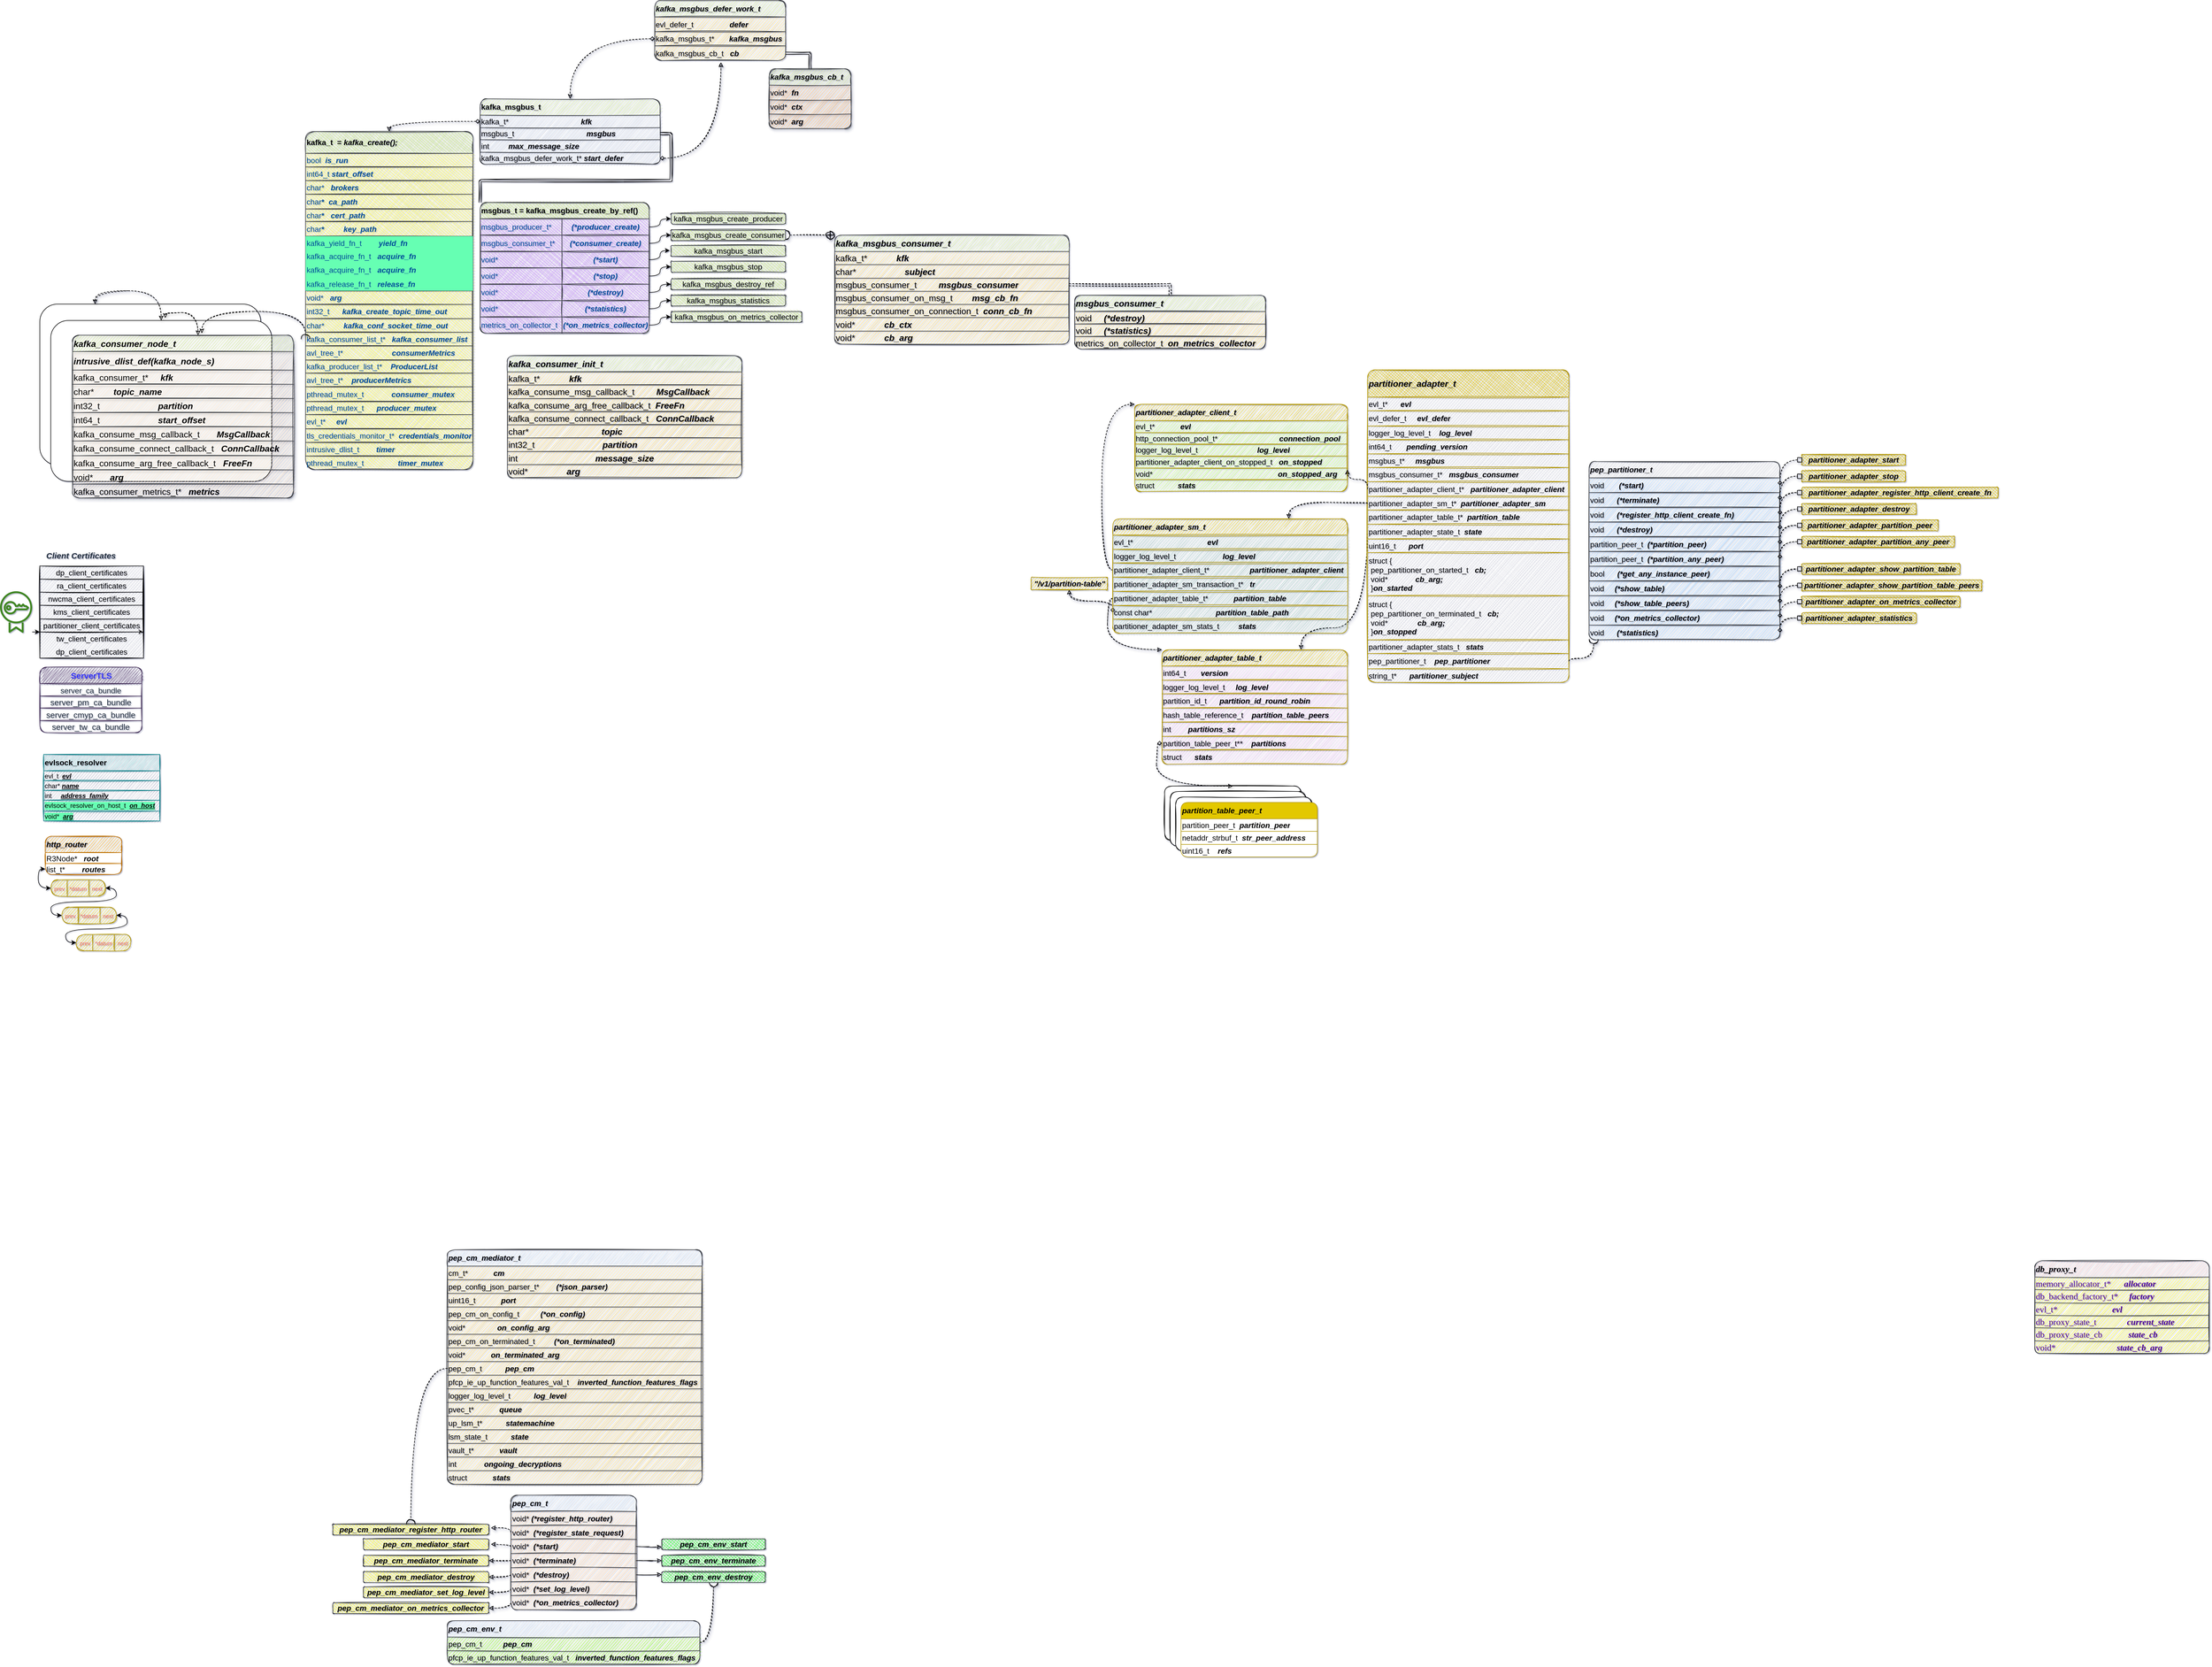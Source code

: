<mxfile version="20.6.0" type="github" pages="2">
  <diagram id="kgpKYQtTHZ0yAKxKKP6v" name="Page-1">
    <mxGraphModel dx="3244" dy="2324" grid="1" gridSize="10" guides="1" tooltips="1" connect="1" arrows="1" fold="1" page="0" pageScale="1" pageWidth="850" pageHeight="1100" math="0" shadow="1">
      <root>
        <mxCell id="0" />
        <mxCell id="1" parent="0" />
        <mxCell id="et81XZ1oJwcLySdj3YKh-1028" value="" style="rounded=1;whiteSpace=wrap;html=1;shadow=0;dashed=0;labelBackgroundColor=none;sketch=0;fillStyle=auto;fontFamily=Helvetica;fontSize=16;arcSize=11;" vertex="1" parent="1">
          <mxGeometry x="33" y="-63.5" width="405" height="295" as="geometry" />
        </mxCell>
        <mxCell id="et81XZ1oJwcLySdj3YKh-1029" value="" style="rounded=1;whiteSpace=wrap;html=1;shadow=0;dashed=0;labelBackgroundColor=none;sketch=0;fillStyle=auto;fontFamily=Helvetica;fontSize=16;arcSize=11;" vertex="1" parent="1">
          <mxGeometry x="53" y="-33.5" width="405" height="295" as="geometry" />
        </mxCell>
        <mxCell id="et81XZ1oJwcLySdj3YKh-71" value="evlsock_resolver" style="shape=table;startSize=30;container=1;collapsible=0;childLayout=tableLayout;sketch=1;fillStyle=zigzag;align=left;fillColor=#b0e3e6;strokeColor=#0e8088;fontStyle=1;fontSize=14;horizontal=1;verticalAlign=top;swimlaneFillColor=default;" vertex="1" parent="1">
          <mxGeometry x="40" y="762" width="213" height="122" as="geometry" />
        </mxCell>
        <mxCell id="et81XZ1oJwcLySdj3YKh-72" value="" style="shape=tableRow;horizontal=0;startSize=0;swimlaneHead=0;swimlaneBody=0;top=0;left=0;bottom=0;right=0;collapsible=0;dropTarget=0;fillColor=none;points=[[0,0.5],[1,0.5]];portConstraint=eastwest;sketch=1;fillStyle=zigzag;align=left;" vertex="1" parent="et81XZ1oJwcLySdj3YKh-71">
          <mxGeometry y="30" width="213" height="18" as="geometry" />
        </mxCell>
        <mxCell id="et81XZ1oJwcLySdj3YKh-73" value="evl_t&amp;nbsp; &lt;u&gt;&lt;i&gt;&lt;b&gt;evl&lt;/b&gt;&lt;/i&gt;&lt;/u&gt;" style="shape=partialRectangle;html=1;whiteSpace=wrap;connectable=0;overflow=hidden;fillColor=none;top=0;left=0;bottom=0;right=0;pointerEvents=1;sketch=1;fillStyle=zigzag;align=left;" vertex="1" parent="et81XZ1oJwcLySdj3YKh-72">
          <mxGeometry width="213" height="18" as="geometry">
            <mxRectangle width="213" height="18" as="alternateBounds" />
          </mxGeometry>
        </mxCell>
        <mxCell id="et81XZ1oJwcLySdj3YKh-74" value="" style="shape=tableRow;horizontal=0;startSize=0;swimlaneHead=0;swimlaneBody=0;top=0;left=0;bottom=0;right=0;collapsible=0;dropTarget=0;fillColor=none;points=[[0,0.5],[1,0.5]];portConstraint=eastwest;sketch=1;fillStyle=zigzag;align=left;" vertex="1" parent="et81XZ1oJwcLySdj3YKh-71">
          <mxGeometry y="48" width="213" height="18" as="geometry" />
        </mxCell>
        <mxCell id="et81XZ1oJwcLySdj3YKh-75" value="char*&amp;nbsp;&lt;i&gt;&lt;u&gt;&lt;b&gt;name&lt;/b&gt;&lt;/u&gt;&lt;/i&gt;" style="shape=partialRectangle;html=1;whiteSpace=wrap;connectable=0;overflow=hidden;fillColor=none;top=0;left=0;bottom=0;right=0;pointerEvents=1;sketch=1;fillStyle=zigzag;align=left;" vertex="1" parent="et81XZ1oJwcLySdj3YKh-74">
          <mxGeometry width="213" height="18" as="geometry">
            <mxRectangle width="213" height="18" as="alternateBounds" />
          </mxGeometry>
        </mxCell>
        <mxCell id="et81XZ1oJwcLySdj3YKh-76" value="" style="shape=tableRow;horizontal=0;startSize=0;swimlaneHead=0;swimlaneBody=0;top=0;left=0;bottom=0;right=0;collapsible=0;dropTarget=0;fillColor=none;points=[[0,0.5],[1,0.5]];portConstraint=eastwest;sketch=1;fillStyle=zigzag;align=left;" vertex="1" parent="et81XZ1oJwcLySdj3YKh-71">
          <mxGeometry y="66" width="213" height="18" as="geometry" />
        </mxCell>
        <mxCell id="et81XZ1oJwcLySdj3YKh-77" value="int&amp;nbsp; &amp;nbsp; &amp;nbsp;&lt;b&gt;&lt;i&gt;&lt;u&gt;address_family&lt;/u&gt;&lt;/i&gt;&lt;/b&gt;" style="shape=partialRectangle;html=1;whiteSpace=wrap;connectable=0;overflow=hidden;fillColor=none;top=0;left=0;bottom=0;right=0;pointerEvents=1;sketch=1;fillStyle=zigzag;align=left;" vertex="1" parent="et81XZ1oJwcLySdj3YKh-76">
          <mxGeometry width="213" height="18" as="geometry">
            <mxRectangle width="213" height="18" as="alternateBounds" />
          </mxGeometry>
        </mxCell>
        <mxCell id="et81XZ1oJwcLySdj3YKh-78" value="" style="shape=tableRow;horizontal=0;startSize=0;swimlaneHead=0;swimlaneBody=0;top=0;left=0;bottom=0;right=0;collapsible=0;dropTarget=0;fillColor=none;points=[[0,0.5],[1,0.5]];portConstraint=eastwest;sketch=1;fillStyle=zigzag;align=left;" vertex="1" parent="et81XZ1oJwcLySdj3YKh-71">
          <mxGeometry y="84" width="213" height="20" as="geometry" />
        </mxCell>
        <mxCell id="et81XZ1oJwcLySdj3YKh-79" value="evlsock_resolver_on_host_t&amp;nbsp; &lt;b&gt;&lt;i&gt;&lt;u&gt;on_host&lt;/u&gt;&lt;/i&gt;&lt;/b&gt;" style="shape=partialRectangle;html=1;whiteSpace=wrap;connectable=0;overflow=hidden;fillColor=none;top=0;left=0;bottom=0;right=0;pointerEvents=1;sketch=1;fillStyle=zigzag;align=left;labelBackgroundColor=#66FFB3;" vertex="1" parent="et81XZ1oJwcLySdj3YKh-78">
          <mxGeometry width="213" height="20" as="geometry">
            <mxRectangle width="213" height="20" as="alternateBounds" />
          </mxGeometry>
        </mxCell>
        <mxCell id="et81XZ1oJwcLySdj3YKh-80" value="" style="shape=tableRow;horizontal=0;startSize=0;swimlaneHead=0;swimlaneBody=0;top=0;left=0;bottom=0;right=0;collapsible=0;dropTarget=0;fillColor=none;points=[[0,0.5],[1,0.5]];portConstraint=eastwest;sketch=1;fillStyle=zigzag;align=left;" vertex="1" parent="et81XZ1oJwcLySdj3YKh-71">
          <mxGeometry y="104" width="213" height="18" as="geometry" />
        </mxCell>
        <mxCell id="et81XZ1oJwcLySdj3YKh-81" value="void*&amp;nbsp; &lt;b&gt;&lt;i&gt;&lt;u&gt;arg&lt;/u&gt;&lt;/i&gt;&lt;/b&gt;" style="shape=partialRectangle;html=1;whiteSpace=wrap;connectable=0;overflow=hidden;fillColor=none;top=0;left=0;bottom=0;right=0;pointerEvents=1;sketch=1;fillStyle=zigzag;align=left;labelBackgroundColor=#66FFB3;" vertex="1" parent="et81XZ1oJwcLySdj3YKh-80">
          <mxGeometry width="213" height="18" as="geometry">
            <mxRectangle width="213" height="18" as="alternateBounds" />
          </mxGeometry>
        </mxCell>
        <mxCell id="et81XZ1oJwcLySdj3YKh-152" value="" style="edgeStyle=orthogonalEdgeStyle;rounded=0;orthogonalLoop=1;jettySize=auto;html=1;fontSize=14;" edge="1" parent="1" source="et81XZ1oJwcLySdj3YKh-83" target="et81XZ1oJwcLySdj3YKh-151">
          <mxGeometry relative="1" as="geometry" />
        </mxCell>
        <mxCell id="et81XZ1oJwcLySdj3YKh-154" value="" style="edgeStyle=orthogonalEdgeStyle;rounded=0;orthogonalLoop=1;jettySize=auto;html=1;fontSize=14;" edge="1" parent="1" source="et81XZ1oJwcLySdj3YKh-83" target="et81XZ1oJwcLySdj3YKh-153">
          <mxGeometry relative="1" as="geometry" />
        </mxCell>
        <mxCell id="et81XZ1oJwcLySdj3YKh-83" value="" style="sketch=0;outlineConnect=0;fontColor=#232F3E;gradientColor=none;fillColor=#3F8624;strokeColor=none;dashed=0;verticalLabelPosition=bottom;verticalAlign=top;align=center;html=1;fontSize=12;fontStyle=0;aspect=fixed;pointerEvents=1;shape=mxgraph.aws4.certificate_manager;labelBackgroundColor=#66FFB3;fillStyle=solid;movable=1;resizable=1;rotatable=1;deletable=1;editable=1;connectable=1;" vertex="1" parent="1">
          <mxGeometry x="-40" y="462" width="59" height="78" as="geometry" />
        </mxCell>
        <mxCell id="et81XZ1oJwcLySdj3YKh-136" value="" style="shape=table;startSize=0;container=1;collapsible=0;childLayout=tableLayout;rounded=1;shadow=0;labelBackgroundColor=none;sketch=1;fillStyle=cross-hatch;fontSize=14;movable=1;resizable=1;rotatable=1;deletable=1;editable=1;connectable=1;strokeColor=#000000;swimlaneLine=1;" vertex="1" parent="1">
          <mxGeometry x="33" y="416.5" width="190" height="169" as="geometry" />
        </mxCell>
        <mxCell id="et81XZ1oJwcLySdj3YKh-137" value="" style="shape=tableRow;horizontal=0;startSize=0;swimlaneHead=0;swimlaneBody=0;top=0;left=0;bottom=0;right=0;collapsible=0;dropTarget=0;fillColor=none;points=[[0,0.5],[1,0.5]];portConstraint=eastwest;rounded=1;shadow=0;labelBackgroundColor=none;sketch=1;fillStyle=cross-hatch;fontSize=14;movable=1;resizable=1;rotatable=1;deletable=1;editable=1;connectable=1;" vertex="1" parent="et81XZ1oJwcLySdj3YKh-136">
          <mxGeometry width="190" height="24" as="geometry" />
        </mxCell>
        <mxCell id="et81XZ1oJwcLySdj3YKh-138" value="dp_client_certificates" style="shape=partialRectangle;html=1;whiteSpace=wrap;connectable=1;overflow=hidden;fillColor=none;top=0;left=0;bottom=0;right=0;pointerEvents=1;rounded=1;shadow=0;labelBackgroundColor=none;sketch=1;fillStyle=cross-hatch;fontSize=14;movable=1;resizable=1;rotatable=1;deletable=1;editable=1;" vertex="1" parent="et81XZ1oJwcLySdj3YKh-137">
          <mxGeometry width="190" height="24" as="geometry">
            <mxRectangle width="190" height="24" as="alternateBounds" />
          </mxGeometry>
        </mxCell>
        <mxCell id="et81XZ1oJwcLySdj3YKh-139" value="" style="shape=tableRow;horizontal=0;startSize=0;swimlaneHead=0;swimlaneBody=0;top=0;left=0;bottom=0;right=0;collapsible=0;dropTarget=0;fillColor=none;points=[[0,0.5],[1,0.5]];portConstraint=eastwest;rounded=1;shadow=0;labelBackgroundColor=none;sketch=1;fillStyle=cross-hatch;fontSize=14;movable=1;resizable=1;rotatable=1;deletable=1;editable=1;connectable=1;" vertex="1" parent="et81XZ1oJwcLySdj3YKh-136">
          <mxGeometry y="24" width="190" height="24" as="geometry" />
        </mxCell>
        <mxCell id="et81XZ1oJwcLySdj3YKh-140" value="ra_client_certificates" style="shape=partialRectangle;html=1;whiteSpace=wrap;connectable=1;overflow=hidden;fillColor=none;top=0;left=0;bottom=0;right=0;pointerEvents=1;rounded=1;shadow=0;labelBackgroundColor=none;sketch=1;fillStyle=cross-hatch;fontSize=14;movable=1;resizable=1;rotatable=1;deletable=1;editable=1;" vertex="1" parent="et81XZ1oJwcLySdj3YKh-139">
          <mxGeometry width="190" height="24" as="geometry">
            <mxRectangle width="190" height="24" as="alternateBounds" />
          </mxGeometry>
        </mxCell>
        <mxCell id="et81XZ1oJwcLySdj3YKh-141" value="" style="shape=tableRow;horizontal=0;startSize=0;swimlaneHead=0;swimlaneBody=0;top=0;left=0;bottom=0;right=0;collapsible=0;dropTarget=0;fillColor=none;points=[[0,0.5],[1,0.5]];portConstraint=eastwest;rounded=1;shadow=0;labelBackgroundColor=none;sketch=1;fillStyle=cross-hatch;fontSize=14;movable=1;resizable=1;rotatable=1;deletable=1;editable=1;connectable=1;" vertex="1" parent="et81XZ1oJwcLySdj3YKh-136">
          <mxGeometry y="48" width="190" height="24" as="geometry" />
        </mxCell>
        <mxCell id="et81XZ1oJwcLySdj3YKh-142" value="nwcma_client_certificates" style="shape=partialRectangle;html=1;whiteSpace=wrap;connectable=1;overflow=hidden;fillColor=none;top=0;left=0;bottom=0;right=0;pointerEvents=1;rounded=1;shadow=0;labelBackgroundColor=none;sketch=1;fillStyle=cross-hatch;fontSize=14;movable=1;resizable=1;rotatable=1;deletable=1;editable=1;" vertex="1" parent="et81XZ1oJwcLySdj3YKh-141">
          <mxGeometry width="190" height="24" as="geometry">
            <mxRectangle width="190" height="24" as="alternateBounds" />
          </mxGeometry>
        </mxCell>
        <mxCell id="et81XZ1oJwcLySdj3YKh-143" value="" style="shape=tableRow;horizontal=0;startSize=0;swimlaneHead=0;swimlaneBody=0;top=0;left=0;bottom=0;right=0;collapsible=0;dropTarget=0;fillColor=none;points=[[0,0.5],[1,0.5]];portConstraint=eastwest;rounded=1;shadow=0;labelBackgroundColor=none;sketch=1;fillStyle=cross-hatch;fontSize=14;movable=1;resizable=1;rotatable=1;deletable=1;editable=1;connectable=1;" vertex="1" parent="et81XZ1oJwcLySdj3YKh-136">
          <mxGeometry y="72" width="190" height="25" as="geometry" />
        </mxCell>
        <mxCell id="et81XZ1oJwcLySdj3YKh-144" value="kms_client_certificates" style="shape=partialRectangle;html=1;whiteSpace=wrap;connectable=1;overflow=hidden;fillColor=none;top=0;left=0;bottom=0;right=0;pointerEvents=1;rounded=1;shadow=0;labelBackgroundColor=none;sketch=1;fillStyle=cross-hatch;fontSize=14;movable=1;resizable=1;rotatable=1;deletable=1;editable=1;" vertex="1" parent="et81XZ1oJwcLySdj3YKh-143">
          <mxGeometry width="190" height="25" as="geometry">
            <mxRectangle width="190" height="25" as="alternateBounds" />
          </mxGeometry>
        </mxCell>
        <mxCell id="et81XZ1oJwcLySdj3YKh-145" value="" style="shape=tableRow;horizontal=0;startSize=0;swimlaneHead=0;swimlaneBody=0;top=0;left=0;bottom=0;right=0;collapsible=0;dropTarget=0;fillColor=none;points=[[0,0.5],[1,0.5]];portConstraint=eastwest;rounded=1;shadow=0;labelBackgroundColor=none;sketch=1;fillStyle=cross-hatch;fontSize=14;movable=1;resizable=1;rotatable=1;deletable=1;editable=1;connectable=1;" vertex="1" parent="et81XZ1oJwcLySdj3YKh-136">
          <mxGeometry y="97" width="190" height="24" as="geometry" />
        </mxCell>
        <mxCell id="et81XZ1oJwcLySdj3YKh-146" value="partitioner_client_certificates" style="shape=partialRectangle;html=1;whiteSpace=wrap;connectable=1;overflow=hidden;fillColor=none;top=0;left=0;bottom=0;right=0;pointerEvents=1;rounded=1;shadow=0;labelBackgroundColor=none;sketch=1;fillStyle=cross-hatch;fontSize=14;movable=1;resizable=1;rotatable=1;deletable=1;editable=1;" vertex="1" parent="et81XZ1oJwcLySdj3YKh-145">
          <mxGeometry width="190" height="24" as="geometry">
            <mxRectangle width="190" height="24" as="alternateBounds" />
          </mxGeometry>
        </mxCell>
        <mxCell id="et81XZ1oJwcLySdj3YKh-147" value="" style="shape=tableRow;horizontal=0;startSize=0;swimlaneHead=0;swimlaneBody=0;top=0;left=0;bottom=0;right=0;collapsible=0;dropTarget=0;fillColor=none;points=[[0,0.5],[1,0.5]];portConstraint=eastwest;rounded=1;shadow=0;labelBackgroundColor=none;sketch=1;fillStyle=cross-hatch;fontSize=14;movable=1;resizable=1;rotatable=1;deletable=1;editable=1;connectable=1;" vertex="1" parent="et81XZ1oJwcLySdj3YKh-136">
          <mxGeometry y="121" width="190" height="24" as="geometry" />
        </mxCell>
        <mxCell id="et81XZ1oJwcLySdj3YKh-148" value="tw_client_certificates" style="shape=partialRectangle;html=1;whiteSpace=wrap;connectable=1;overflow=hidden;fillColor=none;top=0;left=0;bottom=0;right=0;pointerEvents=1;rounded=1;shadow=1;labelBackgroundColor=none;sketch=1;fillStyle=cross-hatch;fontSize=14;movable=1;resizable=1;rotatable=1;deletable=1;editable=1;" vertex="1" parent="et81XZ1oJwcLySdj3YKh-147">
          <mxGeometry width="190" height="24" as="geometry">
            <mxRectangle width="190" height="24" as="alternateBounds" />
          </mxGeometry>
        </mxCell>
        <mxCell id="et81XZ1oJwcLySdj3YKh-151" value="" style="whiteSpace=wrap;html=1;verticalAlign=top;fillColor=#3F8624;strokeColor=none;fontColor=#232F3E;sketch=0;gradientColor=none;dashed=0;fontStyle=0;labelBackgroundColor=#66FFB3;fillStyle=solid;" vertex="1" parent="et81XZ1oJwcLySdj3YKh-147">
          <mxGeometry x="190" width="NaN" height="24" as="geometry">
            <mxRectangle width="NaN" height="24" as="alternateBounds" />
          </mxGeometry>
        </mxCell>
        <mxCell id="et81XZ1oJwcLySdj3YKh-153" value="" style="whiteSpace=wrap;html=1;verticalAlign=top;fillColor=#3F8624;strokeColor=none;fontColor=#232F3E;sketch=0;gradientColor=none;dashed=0;fontStyle=0;labelBackgroundColor=#66FFB3;fillStyle=solid;" vertex="1" parent="et81XZ1oJwcLySdj3YKh-147">
          <mxGeometry width="NaN" height="24" as="geometry">
            <mxRectangle width="NaN" height="24" as="alternateBounds" />
          </mxGeometry>
        </mxCell>
        <mxCell id="et81XZ1oJwcLySdj3YKh-149" value="" style="shape=tableRow;horizontal=0;startSize=0;swimlaneHead=0;swimlaneBody=0;top=0;left=0;bottom=0;right=0;collapsible=0;dropTarget=0;fillColor=none;points=[[0,0.5],[1,0.5]];portConstraint=eastwest;rounded=1;shadow=0;labelBackgroundColor=none;sketch=1;fillStyle=cross-hatch;fontSize=14;movable=1;resizable=1;rotatable=1;deletable=1;editable=1;connectable=1;" vertex="1" parent="et81XZ1oJwcLySdj3YKh-136">
          <mxGeometry y="145" width="190" height="24" as="geometry" />
        </mxCell>
        <mxCell id="et81XZ1oJwcLySdj3YKh-150" value="dp_client_certificates" style="shape=partialRectangle;html=1;whiteSpace=wrap;connectable=1;overflow=hidden;fillColor=none;top=0;left=0;bottom=0;right=0;pointerEvents=1;rounded=1;shadow=0;labelBackgroundColor=none;sketch=1;fillStyle=cross-hatch;fontSize=14;movable=1;resizable=1;rotatable=1;deletable=1;editable=1;dashed=1;" vertex="1" parent="et81XZ1oJwcLySdj3YKh-149">
          <mxGeometry width="190" height="24" as="geometry">
            <mxRectangle width="190" height="24" as="alternateBounds" />
          </mxGeometry>
        </mxCell>
        <mxCell id="et81XZ1oJwcLySdj3YKh-156" value="&lt;b&gt;&lt;font style=&quot;font-size: 15px;&quot;&gt;&lt;i&gt;Client Certificates&lt;/i&gt;&lt;/font&gt;&lt;/b&gt;" style="text;html=1;align=center;verticalAlign=middle;resizable=1;points=[];autosize=1;strokeColor=none;fillColor=none;fontSize=10;fontFamily=Helvetica;fontColor=#232F3E;movable=1;rotatable=1;deletable=1;editable=1;connectable=1;" vertex="1" parent="1">
          <mxGeometry x="33" y="382" width="150" height="30" as="geometry" />
        </mxCell>
        <mxCell id="et81XZ1oJwcLySdj3YKh-157" value="&lt;font color=&quot;#3333ff&quot;&gt;&lt;b&gt;ServerTLS&lt;/b&gt;&lt;/font&gt;" style="shape=table;startSize=30;container=1;collapsible=0;childLayout=tableLayout;rounded=1;shadow=0;dashed=0;labelBackgroundColor=none;sketch=1;fillStyle=zigzag;strokeColor=#432D57;fontFamily=Helvetica;fontSize=15;fillColor=#76608a;html=1;fontColor=#ffffff;swimlaneFillColor=none;" vertex="1" parent="1">
          <mxGeometry x="33" y="602" width="187" height="120" as="geometry" />
        </mxCell>
        <mxCell id="et81XZ1oJwcLySdj3YKh-158" value="" style="shape=tableRow;horizontal=0;startSize=0;swimlaneHead=0;swimlaneBody=0;top=0;left=0;bottom=0;right=0;collapsible=0;dropTarget=0;fillColor=none;points=[[0,0.5],[1,0.5]];portConstraint=eastwest;rounded=1;shadow=0;dashed=0;labelBackgroundColor=none;sketch=0;fillStyle=cross-hatch;strokeColor=#ffffff;fontFamily=Helvetica;fontSize=15;fontColor=#232F3E;html=1;" vertex="1" parent="et81XZ1oJwcLySdj3YKh-157">
          <mxGeometry y="30" width="187" height="23" as="geometry" />
        </mxCell>
        <mxCell id="et81XZ1oJwcLySdj3YKh-159" value="&lt;span style=&quot;font-size: 14px;&quot;&gt;server_ca_bundle&lt;/span&gt;" style="shape=partialRectangle;html=1;whiteSpace=wrap;connectable=0;overflow=hidden;fillColor=none;top=0;left=0;bottom=0;right=0;pointerEvents=1;rounded=1;shadow=0;dashed=0;labelBackgroundColor=none;sketch=0;fillStyle=cross-hatch;strokeColor=#ffffff;fontFamily=Helvetica;fontSize=15;fontColor=#232F3E;" vertex="1" parent="et81XZ1oJwcLySdj3YKh-158">
          <mxGeometry width="187" height="23" as="geometry">
            <mxRectangle width="187" height="23" as="alternateBounds" />
          </mxGeometry>
        </mxCell>
        <mxCell id="et81XZ1oJwcLySdj3YKh-160" value="" style="shape=tableRow;horizontal=0;startSize=0;swimlaneHead=0;swimlaneBody=0;top=0;left=0;bottom=0;right=0;collapsible=0;dropTarget=0;fillColor=none;points=[[0,0.5],[1,0.5]];portConstraint=eastwest;rounded=1;shadow=0;dashed=0;labelBackgroundColor=none;sketch=0;fillStyle=cross-hatch;strokeColor=#ffffff;fontFamily=Helvetica;fontSize=15;fontColor=#232F3E;html=1;" vertex="1" parent="et81XZ1oJwcLySdj3YKh-157">
          <mxGeometry y="53" width="187" height="22" as="geometry" />
        </mxCell>
        <mxCell id="et81XZ1oJwcLySdj3YKh-161" value="server_pm_ca_bundle" style="shape=partialRectangle;html=1;whiteSpace=wrap;connectable=0;overflow=hidden;fillColor=none;top=0;left=0;bottom=0;right=0;pointerEvents=1;rounded=1;shadow=0;dashed=0;labelBackgroundColor=none;sketch=0;fillStyle=cross-hatch;strokeColor=#ffffff;fontFamily=Helvetica;fontSize=15;fontColor=#232F3E;" vertex="1" parent="et81XZ1oJwcLySdj3YKh-160">
          <mxGeometry width="187" height="22" as="geometry">
            <mxRectangle width="187" height="22" as="alternateBounds" />
          </mxGeometry>
        </mxCell>
        <mxCell id="et81XZ1oJwcLySdj3YKh-162" value="" style="shape=tableRow;horizontal=0;startSize=0;swimlaneHead=0;swimlaneBody=0;top=0;left=0;bottom=0;right=0;collapsible=0;dropTarget=0;fillColor=none;points=[[0,0.5],[1,0.5]];portConstraint=eastwest;rounded=1;shadow=0;dashed=0;labelBackgroundColor=none;sketch=0;fillStyle=cross-hatch;strokeColor=#ffffff;fontFamily=Helvetica;fontSize=15;fontColor=#232F3E;html=1;" vertex="1" parent="et81XZ1oJwcLySdj3YKh-157">
          <mxGeometry y="75" width="187" height="23" as="geometry" />
        </mxCell>
        <mxCell id="et81XZ1oJwcLySdj3YKh-163" value="server_cmyp_ca_bundle" style="shape=partialRectangle;html=1;whiteSpace=wrap;connectable=0;overflow=hidden;fillColor=none;top=0;left=0;bottom=0;right=0;pointerEvents=1;rounded=1;shadow=0;dashed=0;labelBackgroundColor=none;sketch=0;fillStyle=cross-hatch;strokeColor=#ffffff;fontFamily=Helvetica;fontSize=15;fontColor=#232F3E;" vertex="1" parent="et81XZ1oJwcLySdj3YKh-162">
          <mxGeometry width="187" height="23" as="geometry">
            <mxRectangle width="187" height="23" as="alternateBounds" />
          </mxGeometry>
        </mxCell>
        <mxCell id="et81XZ1oJwcLySdj3YKh-164" value="" style="shape=tableRow;horizontal=0;startSize=0;swimlaneHead=0;swimlaneBody=0;top=0;left=0;bottom=0;right=0;collapsible=0;dropTarget=0;fillColor=none;points=[[0,0.5],[1,0.5]];portConstraint=eastwest;rounded=1;shadow=0;dashed=0;labelBackgroundColor=none;sketch=0;fillStyle=cross-hatch;strokeColor=#ffffff;fontFamily=Helvetica;fontSize=15;fontColor=#232F3E;html=1;" vertex="1" parent="et81XZ1oJwcLySdj3YKh-157">
          <mxGeometry y="98" width="187" height="22" as="geometry" />
        </mxCell>
        <mxCell id="et81XZ1oJwcLySdj3YKh-165" value="server_tw_ca_bundle" style="shape=partialRectangle;html=1;whiteSpace=wrap;connectable=0;overflow=hidden;fillColor=none;top=0;left=0;bottom=0;right=0;pointerEvents=1;rounded=1;shadow=0;dashed=0;labelBackgroundColor=none;sketch=0;fillStyle=cross-hatch;strokeColor=#ffffff;fontFamily=Helvetica;fontSize=15;fontColor=#232F3E;" vertex="1" parent="et81XZ1oJwcLySdj3YKh-164">
          <mxGeometry width="187" height="22" as="geometry">
            <mxRectangle width="187" height="22" as="alternateBounds" />
          </mxGeometry>
        </mxCell>
        <mxCell id="et81XZ1oJwcLySdj3YKh-176" value="&lt;b&gt;&lt;i&gt;http_router&lt;/i&gt;&lt;/b&gt;" style="shape=table;startSize=30;container=1;collapsible=0;childLayout=tableLayout;rounded=1;shadow=0;dashed=0;labelBackgroundColor=none;sketch=1;fillStyle=auto;strokeColor=#BD7000;fontFamily=Helvetica;fontSize=14;fontColor=#000000;fillColor=#f0a30a;html=1;swimlaneFillColor=default;gradientDirection=west;align=left;swimlaneLine=1;" vertex="1" parent="1">
          <mxGeometry x="43" y="912" width="140" height="70" as="geometry" />
        </mxCell>
        <mxCell id="et81XZ1oJwcLySdj3YKh-177" value="" style="shape=tableRow;horizontal=0;startSize=0;swimlaneHead=0;swimlaneBody=0;top=0;left=0;bottom=0;right=0;collapsible=0;dropTarget=0;fillColor=none;points=[[0,0.5],[1,0.5]];portConstraint=eastwest;rounded=1;shadow=0;dashed=0;labelBackgroundColor=none;sketch=0;fillStyle=cross-hatch;strokeColor=#ffffff;fontFamily=Helvetica;fontSize=14;fontColor=#3333FF;html=1;" vertex="1" parent="et81XZ1oJwcLySdj3YKh-176">
          <mxGeometry y="30" width="140" height="20" as="geometry" />
        </mxCell>
        <mxCell id="et81XZ1oJwcLySdj3YKh-178" value="&lt;font color=&quot;#000000&quot;&gt;R3Node*&amp;nbsp; &amp;nbsp;&lt;i&gt;&lt;b&gt;root&lt;/b&gt;&lt;/i&gt;&lt;/font&gt;" style="shape=partialRectangle;html=1;whiteSpace=wrap;connectable=0;overflow=hidden;fillColor=none;top=0;left=0;bottom=0;right=0;pointerEvents=1;rounded=1;shadow=0;dashed=0;labelBackgroundColor=none;sketch=0;fillStyle=cross-hatch;strokeColor=#ffffff;fontFamily=Helvetica;fontSize=14;fontColor=#3333FF;align=left;" vertex="1" parent="et81XZ1oJwcLySdj3YKh-177">
          <mxGeometry width="140" height="20" as="geometry">
            <mxRectangle width="140" height="20" as="alternateBounds" />
          </mxGeometry>
        </mxCell>
        <mxCell id="et81XZ1oJwcLySdj3YKh-179" value="" style="shape=tableRow;horizontal=0;startSize=0;swimlaneHead=0;swimlaneBody=0;top=0;left=0;bottom=0;right=0;collapsible=0;dropTarget=0;fillColor=none;points=[[0,0.5],[1,0.5]];portConstraint=eastwest;rounded=1;shadow=0;dashed=0;labelBackgroundColor=none;sketch=0;fillStyle=cross-hatch;strokeColor=#ffffff;fontFamily=Helvetica;fontSize=14;fontColor=#3333FF;html=1;" vertex="1" parent="et81XZ1oJwcLySdj3YKh-176">
          <mxGeometry y="50" width="140" height="20" as="geometry" />
        </mxCell>
        <mxCell id="et81XZ1oJwcLySdj3YKh-180" value="&lt;font color=&quot;#000000&quot;&gt;list_t*&amp;nbsp; &amp;nbsp; &amp;nbsp; &amp;nbsp; &lt;b&gt;&lt;i&gt;routes&lt;/i&gt;&lt;/b&gt;&lt;/font&gt;" style="shape=partialRectangle;html=1;whiteSpace=wrap;connectable=0;overflow=hidden;fillColor=none;top=0;left=0;bottom=0;right=0;pointerEvents=1;rounded=1;shadow=0;dashed=0;labelBackgroundColor=none;sketch=0;fillStyle=cross-hatch;strokeColor=#ffffff;fontFamily=Helvetica;fontSize=14;fontColor=#3333FF;align=left;" vertex="1" parent="et81XZ1oJwcLySdj3YKh-179">
          <mxGeometry width="140" height="20" as="geometry">
            <mxRectangle width="140" height="20" as="alternateBounds" />
          </mxGeometry>
        </mxCell>
        <mxCell id="et81XZ1oJwcLySdj3YKh-196" value="" style="group" vertex="1" connectable="0" parent="1">
          <mxGeometry x="53.25" y="992" width="146.5" height="130" as="geometry" />
        </mxCell>
        <mxCell id="et81XZ1oJwcLySdj3YKh-185" value="" style="group;rounded=1;glass=0;sketch=1;shadow=0;" vertex="1" connectable="0" parent="et81XZ1oJwcLySdj3YKh-196">
          <mxGeometry width="100" height="30" as="geometry" />
        </mxCell>
        <mxCell id="et81XZ1oJwcLySdj3YKh-182" value="&lt;font color=&quot;#ea6b66&quot; style=&quot;font-size: 10px;&quot;&gt;*datum&lt;/font&gt;" style="shape=process;whiteSpace=wrap;html=1;backgroundOutline=1;rounded=1;shadow=0;dashed=0;labelBackgroundColor=none;sketch=1;fillStyle=auto;strokeColor=#B09500;fontFamily=Helvetica;fontSize=14;fontColor=#000000;fillColor=#e3c800;arcSize=50;size=0.3;" vertex="1" parent="et81XZ1oJwcLySdj3YKh-185">
          <mxGeometry width="100" height="30" as="geometry" />
        </mxCell>
        <mxCell id="et81XZ1oJwcLySdj3YKh-183" value="&lt;font color=&quot;#ea6b66&quot; style=&quot;font-size: 10px;&quot;&gt;prev&lt;/font&gt;" style="text;html=1;strokeColor=none;fillColor=none;align=center;verticalAlign=middle;whiteSpace=wrap;rounded=0;shadow=0;dashed=0;labelBackgroundColor=none;sketch=0;fillStyle=cross-hatch;fontFamily=Helvetica;fontSize=14;fontColor=#3333FF;" vertex="1" parent="et81XZ1oJwcLySdj3YKh-185">
          <mxGeometry x="6" y="10" width="20" height="10" as="geometry" />
        </mxCell>
        <mxCell id="et81XZ1oJwcLySdj3YKh-184" value="&lt;font color=&quot;#ea6b66&quot; style=&quot;font-size: 10px;&quot;&gt;next&lt;/font&gt;" style="text;html=1;strokeColor=none;fillColor=none;align=center;verticalAlign=middle;whiteSpace=wrap;rounded=0;shadow=0;dashed=0;labelBackgroundColor=none;sketch=0;fillStyle=cross-hatch;fontFamily=Helvetica;fontSize=14;fontColor=#3333FF;" vertex="1" parent="et81XZ1oJwcLySdj3YKh-185">
          <mxGeometry x="75" y="10" width="20" height="10" as="geometry" />
        </mxCell>
        <mxCell id="et81XZ1oJwcLySdj3YKh-186" value="" style="group" vertex="1" connectable="0" parent="et81XZ1oJwcLySdj3YKh-196">
          <mxGeometry x="20" y="50" width="100" height="30" as="geometry" />
        </mxCell>
        <mxCell id="et81XZ1oJwcLySdj3YKh-187" value="&lt;font color=&quot;#ea6b66&quot; style=&quot;font-size: 10px;&quot;&gt;*datum&lt;/font&gt;" style="shape=process;whiteSpace=wrap;html=1;backgroundOutline=1;rounded=1;shadow=0;dashed=0;labelBackgroundColor=none;sketch=1;fillStyle=auto;strokeColor=#B09500;fontFamily=Helvetica;fontSize=14;fontColor=#000000;fillColor=#e3c800;arcSize=50;size=0.3;" vertex="1" parent="et81XZ1oJwcLySdj3YKh-186">
          <mxGeometry width="100" height="30" as="geometry" />
        </mxCell>
        <mxCell id="et81XZ1oJwcLySdj3YKh-188" value="&lt;font color=&quot;#ea6b66&quot; style=&quot;font-size: 10px;&quot;&gt;prev&lt;/font&gt;" style="text;html=1;strokeColor=none;fillColor=none;align=center;verticalAlign=middle;whiteSpace=wrap;rounded=0;shadow=0;dashed=0;labelBackgroundColor=none;sketch=0;fillStyle=cross-hatch;fontFamily=Helvetica;fontSize=14;fontColor=#3333FF;" vertex="1" parent="et81XZ1oJwcLySdj3YKh-186">
          <mxGeometry x="6" y="10" width="20" height="10" as="geometry" />
        </mxCell>
        <mxCell id="et81XZ1oJwcLySdj3YKh-189" value="&lt;font color=&quot;#ea6b66&quot; style=&quot;font-size: 10px;&quot;&gt;next&lt;/font&gt;" style="text;html=1;strokeColor=none;fillColor=none;align=center;verticalAlign=middle;whiteSpace=wrap;rounded=0;shadow=0;dashed=0;labelBackgroundColor=none;sketch=0;fillStyle=cross-hatch;fontFamily=Helvetica;fontSize=14;fontColor=#3333FF;" vertex="1" parent="et81XZ1oJwcLySdj3YKh-186">
          <mxGeometry x="75" y="10" width="20" height="10" as="geometry" />
        </mxCell>
        <mxCell id="et81XZ1oJwcLySdj3YKh-190" value="" style="group" vertex="1" connectable="0" parent="et81XZ1oJwcLySdj3YKh-196">
          <mxGeometry x="46.5" y="100" width="100" height="30" as="geometry" />
        </mxCell>
        <mxCell id="et81XZ1oJwcLySdj3YKh-191" value="&lt;font color=&quot;#ea6b66&quot; style=&quot;font-size: 10px;&quot;&gt;*datum&lt;/font&gt;" style="shape=process;whiteSpace=wrap;html=1;backgroundOutline=1;rounded=1;shadow=0;dashed=0;labelBackgroundColor=none;sketch=1;fillStyle=auto;strokeColor=#B09500;fontFamily=Helvetica;fontSize=14;fontColor=#000000;fillColor=#e3c800;arcSize=50;size=0.3;" vertex="1" parent="et81XZ1oJwcLySdj3YKh-190">
          <mxGeometry width="100" height="30" as="geometry" />
        </mxCell>
        <mxCell id="et81XZ1oJwcLySdj3YKh-192" value="&lt;font color=&quot;#ea6b66&quot; style=&quot;font-size: 10px;&quot;&gt;prev&lt;/font&gt;" style="text;html=1;strokeColor=none;fillColor=none;align=center;verticalAlign=middle;whiteSpace=wrap;rounded=0;shadow=0;dashed=0;labelBackgroundColor=none;sketch=0;fillStyle=cross-hatch;fontFamily=Helvetica;fontSize=14;fontColor=#3333FF;" vertex="1" parent="et81XZ1oJwcLySdj3YKh-190">
          <mxGeometry x="6" y="10" width="20" height="10" as="geometry" />
        </mxCell>
        <mxCell id="et81XZ1oJwcLySdj3YKh-193" value="&lt;font color=&quot;#ea6b66&quot; style=&quot;font-size: 10px;&quot;&gt;next&lt;/font&gt;" style="text;html=1;strokeColor=none;fillColor=none;align=center;verticalAlign=middle;whiteSpace=wrap;rounded=0;shadow=0;dashed=0;labelBackgroundColor=none;sketch=0;fillStyle=cross-hatch;fontFamily=Helvetica;fontSize=14;fontColor=#3333FF;" vertex="1" parent="et81XZ1oJwcLySdj3YKh-190">
          <mxGeometry x="75" y="10" width="20" height="10" as="geometry" />
        </mxCell>
        <mxCell id="et81XZ1oJwcLySdj3YKh-194" style="edgeStyle=orthogonalEdgeStyle;orthogonalLoop=1;jettySize=auto;html=1;exitX=1;exitY=0.5;exitDx=0;exitDy=0;entryX=0;entryY=0.5;entryDx=0;entryDy=0;fontFamily=Helvetica;fontSize=10;fontColor=#EA6B66;curved=1;startArrow=classic;startFill=1;" edge="1" parent="et81XZ1oJwcLySdj3YKh-196" source="et81XZ1oJwcLySdj3YKh-182" target="et81XZ1oJwcLySdj3YKh-187">
          <mxGeometry relative="1" as="geometry">
            <Array as="points">
              <mxPoint x="120" y="15" />
              <mxPoint x="120" y="40" />
              <mxPoint y="40" />
              <mxPoint y="65" />
            </Array>
          </mxGeometry>
        </mxCell>
        <mxCell id="et81XZ1oJwcLySdj3YKh-195" style="edgeStyle=orthogonalEdgeStyle;curved=1;orthogonalLoop=1;jettySize=auto;html=1;exitX=1;exitY=0.5;exitDx=0;exitDy=0;entryX=0;entryY=0.5;entryDx=0;entryDy=0;fontFamily=Helvetica;fontSize=10;fontColor=#EA6B66;startArrow=classic;startFill=1;" edge="1" parent="et81XZ1oJwcLySdj3YKh-196" source="et81XZ1oJwcLySdj3YKh-187" target="et81XZ1oJwcLySdj3YKh-191">
          <mxGeometry relative="1" as="geometry">
            <Array as="points">
              <mxPoint x="140" y="65" />
              <mxPoint x="140" y="90" />
              <mxPoint x="27" y="90" />
              <mxPoint x="27" y="115" />
            </Array>
          </mxGeometry>
        </mxCell>
        <mxCell id="et81XZ1oJwcLySdj3YKh-199" style="edgeStyle=orthogonalEdgeStyle;curved=1;orthogonalLoop=1;jettySize=auto;html=1;exitX=0;exitY=0.5;exitDx=0;exitDy=0;entryX=0;entryY=0.5;entryDx=0;entryDy=0;fontFamily=Helvetica;fontSize=10;fontColor=#EA6B66;startArrow=classic;startFill=1;endArrow=classic;endFill=1;" edge="1" parent="1" source="et81XZ1oJwcLySdj3YKh-179" target="et81XZ1oJwcLySdj3YKh-182">
          <mxGeometry relative="1" as="geometry">
            <Array as="points">
              <mxPoint x="30" y="972" />
              <mxPoint x="30" y="1007" />
            </Array>
          </mxGeometry>
        </mxCell>
        <mxCell id="et81XZ1oJwcLySdj3YKh-204" value="&lt;b style=&quot;font-size: 14px;&quot;&gt;&lt;font style=&quot;font-size: 14px;&quot;&gt;kafka_t&amp;nbsp; =&amp;nbsp;&lt;/font&gt;&lt;/b&gt;&lt;b&gt;&lt;i&gt;kafka_create();&lt;/i&gt;&lt;/b&gt;" style="shape=table;startSize=40;container=1;collapsible=0;childLayout=tableLayout;rounded=1;shadow=0;dashed=0;labelBackgroundColor=none;sketch=1;fillStyle=cross-hatch;strokeColor=#36393d;fontFamily=Helvetica;fontSize=14;fillColor=#cdeb8b;html=1;align=left;swimlaneFillColor=#FFFF66;arcSize=15;" vertex="1" parent="1">
          <mxGeometry x="520" y="-380" width="307" height="620" as="geometry" />
        </mxCell>
        <mxCell id="et81XZ1oJwcLySdj3YKh-205" value="" style="shape=tableRow;horizontal=0;startSize=0;swimlaneHead=0;swimlaneBody=0;top=0;left=0;bottom=0;right=0;collapsible=0;dropTarget=0;fillColor=none;points=[[0,0.5],[1,0.5]];portConstraint=eastwest;rounded=1;shadow=0;dashed=0;labelBackgroundColor=none;sketch=0;fillStyle=cross-hatch;strokeColor=#ffffff;fontFamily=Helvetica;fontSize=10;fontColor=#EA6B66;html=1;" vertex="1" parent="et81XZ1oJwcLySdj3YKh-204">
          <mxGeometry y="40" width="307" height="25" as="geometry" />
        </mxCell>
        <mxCell id="et81XZ1oJwcLySdj3YKh-206" value="&lt;font style=&quot;font-size: 14px;&quot;&gt;bool&lt;span style=&quot;white-space: pre;&quot;&gt;	&lt;/span&gt;&lt;span style=&quot;white-space: pre;&quot;&gt;	&lt;/span&gt;&lt;b&gt;&lt;i&gt;is_run&lt;/i&gt;&lt;/b&gt;&lt;/font&gt;" style="shape=partialRectangle;html=1;whiteSpace=wrap;connectable=0;overflow=hidden;fillColor=none;top=0;left=0;bottom=0;right=0;pointerEvents=1;rounded=1;shadow=0;dashed=0;labelBackgroundColor=none;sketch=0;fillStyle=cross-hatch;strokeColor=#ffffff;fontFamily=Helvetica;fontSize=10;fontColor=#004C99;align=left;" vertex="1" parent="et81XZ1oJwcLySdj3YKh-205">
          <mxGeometry width="307" height="25" as="geometry">
            <mxRectangle width="307" height="25" as="alternateBounds" />
          </mxGeometry>
        </mxCell>
        <mxCell id="et81XZ1oJwcLySdj3YKh-207" value="" style="shape=tableRow;horizontal=0;startSize=0;swimlaneHead=0;swimlaneBody=0;top=0;left=0;bottom=0;right=0;collapsible=0;dropTarget=0;fillColor=none;points=[[0,0.5],[1,0.5]];portConstraint=eastwest;rounded=1;shadow=0;dashed=0;labelBackgroundColor=none;sketch=0;fillStyle=cross-hatch;strokeColor=#ffffff;fontFamily=Helvetica;fontSize=14;fontColor=#004C99;html=1;align=left;fontStyle=1" vertex="1" parent="et81XZ1oJwcLySdj3YKh-204">
          <mxGeometry y="65" width="307" height="25" as="geometry" />
        </mxCell>
        <mxCell id="et81XZ1oJwcLySdj3YKh-208" value="&lt;span style=&quot;font-weight: normal;&quot;&gt;int64_t&lt;span style=&quot;white-space: pre;&quot;&gt;	&lt;/span&gt;&lt;/span&gt;&lt;span style=&quot;font-size: 14px;&quot;&gt;&lt;i style=&quot;font-size: 14px;&quot;&gt;start_offset&lt;/i&gt;&lt;/span&gt;" style="shape=partialRectangle;html=1;whiteSpace=wrap;connectable=0;overflow=hidden;fillColor=none;top=0;left=0;bottom=0;right=0;pointerEvents=1;rounded=1;shadow=0;dashed=0;labelBackgroundColor=none;sketch=0;fillStyle=cross-hatch;strokeColor=#ffffff;fontFamily=Helvetica;fontSize=14;fontColor=#004C99;align=left;fontStyle=1" vertex="1" parent="et81XZ1oJwcLySdj3YKh-207">
          <mxGeometry width="307" height="25" as="geometry">
            <mxRectangle width="307" height="25" as="alternateBounds" />
          </mxGeometry>
        </mxCell>
        <mxCell id="et81XZ1oJwcLySdj3YKh-209" value="" style="shape=tableRow;horizontal=0;startSize=0;swimlaneHead=0;swimlaneBody=0;top=0;left=0;bottom=0;right=0;collapsible=0;dropTarget=0;fillColor=none;points=[[0,0.5],[1,0.5]];portConstraint=eastwest;rounded=1;shadow=0;dashed=0;labelBackgroundColor=none;sketch=0;fillStyle=cross-hatch;strokeColor=#ffffff;fontFamily=Helvetica;fontSize=14;fontColor=#004C99;html=1;align=left;fontStyle=1" vertex="1" parent="et81XZ1oJwcLySdj3YKh-204">
          <mxGeometry y="90" width="307" height="25" as="geometry" />
        </mxCell>
        <mxCell id="et81XZ1oJwcLySdj3YKh-210" value="&lt;span style=&quot;font-weight: normal;&quot;&gt;char*&lt;/span&gt;&amp;nbsp;&lt;span style=&quot;white-space: pre;&quot;&gt;	&lt;/span&gt;&amp;nbsp;&lt;i&gt;brokers&lt;/i&gt;" style="shape=partialRectangle;html=1;whiteSpace=wrap;connectable=0;overflow=hidden;fillColor=none;top=0;left=0;bottom=0;right=0;pointerEvents=1;rounded=1;shadow=0;dashed=0;labelBackgroundColor=none;sketch=0;fillStyle=cross-hatch;strokeColor=#ffffff;fontFamily=Helvetica;fontSize=14;fontColor=#004C99;align=left;fontStyle=1" vertex="1" parent="et81XZ1oJwcLySdj3YKh-209">
          <mxGeometry width="307" height="25" as="geometry">
            <mxRectangle width="307" height="25" as="alternateBounds" />
          </mxGeometry>
        </mxCell>
        <mxCell id="et81XZ1oJwcLySdj3YKh-211" value="" style="shape=tableRow;horizontal=0;startSize=0;swimlaneHead=0;swimlaneBody=0;top=0;left=0;bottom=0;right=0;collapsible=0;dropTarget=0;fillColor=none;points=[[0,0.5],[1,0.5]];portConstraint=eastwest;rounded=1;shadow=0;dashed=0;labelBackgroundColor=none;sketch=0;fillStyle=cross-hatch;strokeColor=#ffffff;fontFamily=Helvetica;fontSize=14;fontColor=#004C99;html=1;align=left;fontStyle=1" vertex="1" parent="et81XZ1oJwcLySdj3YKh-204">
          <mxGeometry y="115" width="307" height="27" as="geometry" />
        </mxCell>
        <mxCell id="et81XZ1oJwcLySdj3YKh-212" value="&lt;span style=&quot;font-weight: normal;&quot;&gt;char&lt;/span&gt;*&lt;span style=&quot;white-space: pre;&quot;&gt;	&lt;/span&gt;&amp;nbsp;&lt;i&gt;ca_path&lt;/i&gt;" style="shape=partialRectangle;html=1;whiteSpace=wrap;connectable=0;overflow=hidden;fillColor=none;top=0;left=0;bottom=0;right=0;pointerEvents=1;rounded=1;shadow=0;dashed=0;labelBackgroundColor=none;sketch=0;fillStyle=cross-hatch;strokeColor=#ffffff;fontFamily=Helvetica;fontSize=14;fontColor=#004C99;align=left;fontStyle=1" vertex="1" parent="et81XZ1oJwcLySdj3YKh-211">
          <mxGeometry width="307" height="27" as="geometry">
            <mxRectangle width="307" height="27" as="alternateBounds" />
          </mxGeometry>
        </mxCell>
        <mxCell id="et81XZ1oJwcLySdj3YKh-213" value="" style="shape=tableRow;horizontal=0;startSize=0;swimlaneHead=0;swimlaneBody=0;top=0;left=0;bottom=0;right=0;collapsible=0;dropTarget=0;fillColor=none;points=[[0,0.5],[1,0.5]];portConstraint=eastwest;rounded=1;shadow=0;dashed=0;labelBackgroundColor=none;sketch=0;fillStyle=cross-hatch;strokeColor=#ffffff;fontFamily=Helvetica;fontSize=14;fontColor=#004C99;html=1;align=left;fontStyle=1" vertex="1" parent="et81XZ1oJwcLySdj3YKh-204">
          <mxGeometry y="142" width="307" height="23" as="geometry" />
        </mxCell>
        <mxCell id="et81XZ1oJwcLySdj3YKh-214" value="&lt;span style=&quot;font-weight: normal;&quot;&gt;char&lt;/span&gt;*&amp;nbsp;&lt;span style=&quot;white-space: pre;&quot;&gt;	&lt;/span&gt;&amp;nbsp;&lt;i&gt;cert_path&lt;/i&gt;" style="shape=partialRectangle;html=1;whiteSpace=wrap;connectable=0;overflow=hidden;fillColor=none;top=0;left=0;bottom=0;right=0;pointerEvents=1;rounded=1;shadow=0;dashed=0;labelBackgroundColor=none;sketch=0;fillStyle=cross-hatch;strokeColor=#ffffff;fontFamily=Helvetica;fontSize=14;fontColor=#004C99;align=left;fontStyle=1" vertex="1" parent="et81XZ1oJwcLySdj3YKh-213">
          <mxGeometry width="307" height="23" as="geometry">
            <mxRectangle width="307" height="23" as="alternateBounds" />
          </mxGeometry>
        </mxCell>
        <mxCell id="et81XZ1oJwcLySdj3YKh-215" value="" style="shape=tableRow;horizontal=0;startSize=0;swimlaneHead=0;swimlaneBody=0;top=0;left=0;bottom=0;right=0;collapsible=0;dropTarget=0;fillColor=none;points=[[0,0.5],[1,0.5]];portConstraint=eastwest;rounded=1;shadow=0;dashed=0;labelBackgroundColor=none;sketch=0;fillStyle=cross-hatch;strokeColor=#ffffff;fontFamily=Helvetica;fontSize=14;fontColor=#004C99;html=1;align=left;fontStyle=1" vertex="1" parent="et81XZ1oJwcLySdj3YKh-204">
          <mxGeometry y="165" width="307" height="27" as="geometry" />
        </mxCell>
        <mxCell id="et81XZ1oJwcLySdj3YKh-216" value="&lt;span style=&quot;font-weight: normal;&quot;&gt;char&lt;/span&gt;*&amp;nbsp;&lt;span style=&quot;&quot;&gt;	&lt;/span&gt;&amp;nbsp; &amp;nbsp; &amp;nbsp; &amp;nbsp;&lt;i&gt;key_path&lt;/i&gt;" style="shape=partialRectangle;html=1;whiteSpace=wrap;connectable=0;overflow=hidden;fillColor=none;top=0;left=0;bottom=0;right=0;pointerEvents=1;rounded=1;shadow=0;dashed=0;labelBackgroundColor=none;sketch=0;fillStyle=cross-hatch;strokeColor=#ffffff;fontFamily=Helvetica;fontSize=14;fontColor=#004C99;align=left;fontStyle=1" vertex="1" parent="et81XZ1oJwcLySdj3YKh-215">
          <mxGeometry width="307" height="27" as="geometry">
            <mxRectangle width="307" height="27" as="alternateBounds" />
          </mxGeometry>
        </mxCell>
        <mxCell id="et81XZ1oJwcLySdj3YKh-217" value="" style="shape=tableRow;horizontal=0;startSize=0;swimlaneHead=0;swimlaneBody=0;top=0;left=0;bottom=0;right=0;collapsible=0;dropTarget=0;fillColor=#66FFB3;points=[[0,0.5],[1,0.5]];portConstraint=eastwest;rounded=1;shadow=0;dashed=0;labelBackgroundColor=none;sketch=0;fillStyle=solid;strokeColor=#000000;fontFamily=Helvetica;fontSize=14;fontColor=#004C99;html=1;align=left;fontStyle=1;swimlaneFillColor=none;strokeWidth=2;" vertex="1" parent="et81XZ1oJwcLySdj3YKh-204">
          <mxGeometry y="192" width="307" height="25" as="geometry" />
        </mxCell>
        <mxCell id="et81XZ1oJwcLySdj3YKh-218" value="&lt;span style=&quot;font-weight: normal;&quot;&gt;kafka_yield_fn_t&amp;nbsp; &amp;nbsp; &amp;nbsp; &amp;nbsp;&amp;nbsp;&lt;/span&gt;&lt;i&gt;yield_fn&lt;/i&gt;" style="shape=partialRectangle;html=1;whiteSpace=wrap;connectable=0;overflow=hidden;fillColor=#66FFB3;top=0;left=0;bottom=0;right=0;pointerEvents=1;rounded=1;shadow=0;dashed=0;labelBackgroundColor=none;sketch=0;fillStyle=solid;strokeColor=#000000;fontFamily=Helvetica;fontSize=14;fontColor=#004C99;align=left;fontStyle=1;swimlaneFillColor=none;strokeWidth=2;" vertex="1" parent="et81XZ1oJwcLySdj3YKh-217">
          <mxGeometry width="307" height="25" as="geometry">
            <mxRectangle width="307" height="25" as="alternateBounds" />
          </mxGeometry>
        </mxCell>
        <mxCell id="et81XZ1oJwcLySdj3YKh-219" value="" style="shape=tableRow;horizontal=0;startSize=0;swimlaneHead=0;swimlaneBody=0;top=0;left=0;bottom=0;right=0;collapsible=0;dropTarget=0;fillColor=#66FFB3;points=[[0,0.5],[1,0.5]];portConstraint=eastwest;rounded=1;shadow=0;dashed=0;labelBackgroundColor=none;sketch=0;fillStyle=solid;strokeColor=#000000;fontFamily=Helvetica;fontSize=14;fontColor=#004C99;html=1;align=left;fontStyle=1;swimlaneFillColor=none;strokeWidth=2;" vertex="1" parent="et81XZ1oJwcLySdj3YKh-204">
          <mxGeometry y="217" width="307" height="24" as="geometry" />
        </mxCell>
        <mxCell id="et81XZ1oJwcLySdj3YKh-220" value="&lt;span style=&quot;font-weight: normal;&quot;&gt;kafka_acquire_fn_t&lt;/span&gt;&amp;nbsp; &amp;nbsp;&lt;i&gt;acquire_fn&lt;/i&gt;" style="shape=partialRectangle;html=1;whiteSpace=wrap;connectable=0;overflow=hidden;fillColor=#66FFB3;top=0;left=0;bottom=0;right=0;pointerEvents=1;rounded=1;shadow=0;dashed=0;labelBackgroundColor=none;sketch=0;fillStyle=solid;strokeColor=#000000;fontFamily=Helvetica;fontSize=14;fontColor=#004C99;align=left;fontStyle=1;swimlaneFillColor=none;strokeWidth=2;" vertex="1" parent="et81XZ1oJwcLySdj3YKh-219">
          <mxGeometry width="307" height="24" as="geometry">
            <mxRectangle width="307" height="24" as="alternateBounds" />
          </mxGeometry>
        </mxCell>
        <mxCell id="et81XZ1oJwcLySdj3YKh-260" value="" style="shape=tableRow;horizontal=0;startSize=0;swimlaneHead=0;swimlaneBody=0;top=0;left=0;bottom=0;right=0;collapsible=0;dropTarget=0;fillColor=#66FFB3;points=[[0,0.5],[1,0.5]];portConstraint=eastwest;rounded=1;shadow=0;dashed=0;labelBackgroundColor=none;sketch=0;fillStyle=solid;strokeColor=#000000;fontFamily=Helvetica;fontSize=14;fontColor=#004C99;html=1;align=left;fontStyle=1;swimlaneFillColor=none;strokeWidth=2;" vertex="1" parent="et81XZ1oJwcLySdj3YKh-204">
          <mxGeometry y="241" width="307" height="26" as="geometry" />
        </mxCell>
        <mxCell id="et81XZ1oJwcLySdj3YKh-261" value="&lt;span style=&quot;font-weight: normal;&quot;&gt;kafka_acquire_fn_t&lt;/span&gt;&amp;nbsp; &amp;nbsp;&lt;i&gt;acquire_fn&lt;/i&gt;" style="shape=partialRectangle;html=1;whiteSpace=wrap;connectable=0;overflow=hidden;fillColor=#66FFB3;top=0;left=0;bottom=0;right=0;pointerEvents=1;rounded=1;shadow=0;dashed=0;labelBackgroundColor=none;sketch=0;fillStyle=solid;strokeColor=#000000;fontFamily=Helvetica;fontSize=14;fontColor=#004C99;align=left;fontStyle=1;swimlaneFillColor=none;strokeWidth=2;" vertex="1" parent="et81XZ1oJwcLySdj3YKh-260">
          <mxGeometry width="307" height="26" as="geometry">
            <mxRectangle width="307" height="26" as="alternateBounds" />
          </mxGeometry>
        </mxCell>
        <mxCell id="et81XZ1oJwcLySdj3YKh-221" value="" style="shape=tableRow;horizontal=0;startSize=0;swimlaneHead=0;swimlaneBody=0;top=0;left=0;bottom=0;right=0;collapsible=0;dropTarget=0;fillColor=#66FFB3;points=[[0,0.5],[1,0.5]];portConstraint=eastwest;rounded=1;shadow=0;dashed=0;labelBackgroundColor=none;sketch=0;fillStyle=solid;strokeColor=#000000;fontFamily=Helvetica;fontSize=14;fontColor=#004C99;html=1;align=left;fontStyle=1;swimlaneFillColor=none;" vertex="1" parent="et81XZ1oJwcLySdj3YKh-204">
          <mxGeometry y="267" width="307" height="25" as="geometry" />
        </mxCell>
        <mxCell id="et81XZ1oJwcLySdj3YKh-222" value="&lt;span style=&quot;font-weight: normal;&quot;&gt;kafka_release_fn_t&amp;nbsp; &amp;nbsp;&lt;/span&gt;&lt;i&gt;release_fn&lt;/i&gt;" style="shape=partialRectangle;html=1;whiteSpace=wrap;connectable=0;overflow=hidden;fillColor=#66FFB3;top=0;left=0;bottom=0;right=0;pointerEvents=1;rounded=1;shadow=0;dashed=0;labelBackgroundColor=none;sketch=0;fillStyle=solid;strokeColor=#000000;fontFamily=Helvetica;fontSize=14;fontColor=#004C99;align=left;fontStyle=1;swimlaneFillColor=none;" vertex="1" parent="et81XZ1oJwcLySdj3YKh-221">
          <mxGeometry width="307" height="25" as="geometry">
            <mxRectangle width="307" height="25" as="alternateBounds" />
          </mxGeometry>
        </mxCell>
        <mxCell id="et81XZ1oJwcLySdj3YKh-223" value="" style="shape=tableRow;horizontal=0;startSize=0;swimlaneHead=0;swimlaneBody=0;top=0;left=0;bottom=0;right=0;collapsible=0;dropTarget=0;fillColor=none;points=[[0,0.5],[1,0.5]];portConstraint=eastwest;rounded=1;shadow=0;dashed=0;labelBackgroundColor=none;sketch=0;fillStyle=cross-hatch;strokeColor=#ffffff;fontFamily=Helvetica;fontSize=14;fontColor=#004C99;html=1;align=left;fontStyle=1" vertex="1" parent="et81XZ1oJwcLySdj3YKh-204">
          <mxGeometry y="292" width="307" height="25" as="geometry" />
        </mxCell>
        <mxCell id="et81XZ1oJwcLySdj3YKh-224" value="&lt;span style=&quot;font-weight: normal;&quot;&gt;void*&amp;nbsp;&lt;/span&gt;&lt;span style=&quot;white-space: pre;&quot;&gt;	&lt;/span&gt;&amp;nbsp;&lt;i&gt;arg&lt;/i&gt;" style="shape=partialRectangle;html=1;whiteSpace=wrap;connectable=0;overflow=hidden;fillColor=none;top=0;left=0;bottom=0;right=0;pointerEvents=1;rounded=1;shadow=0;dashed=0;labelBackgroundColor=none;sketch=0;fillStyle=cross-hatch;strokeColor=#ffffff;fontFamily=Helvetica;fontSize=14;fontColor=#004C99;align=left;fontStyle=1" vertex="1" parent="et81XZ1oJwcLySdj3YKh-223">
          <mxGeometry width="307" height="25" as="geometry">
            <mxRectangle width="307" height="25" as="alternateBounds" />
          </mxGeometry>
        </mxCell>
        <mxCell id="et81XZ1oJwcLySdj3YKh-225" value="" style="shape=tableRow;horizontal=0;startSize=0;swimlaneHead=0;swimlaneBody=0;top=0;left=0;bottom=0;right=0;collapsible=0;dropTarget=0;fillColor=none;points=[[0,0.5],[1,0.5]];portConstraint=eastwest;rounded=1;shadow=0;dashed=0;labelBackgroundColor=none;sketch=0;fillStyle=cross-hatch;strokeColor=#ffffff;fontFamily=Helvetica;fontSize=14;fontColor=#004C99;html=1;align=left;fontStyle=1" vertex="1" parent="et81XZ1oJwcLySdj3YKh-204">
          <mxGeometry y="317" width="307" height="26" as="geometry" />
        </mxCell>
        <mxCell id="et81XZ1oJwcLySdj3YKh-226" value="&lt;span style=&quot;font-weight: normal;&quot;&gt;int32_t&amp;nbsp; &amp;nbsp; &amp;nbsp;&amp;nbsp;&lt;/span&gt;&lt;i&gt;kafka_create_topic_time_out&lt;/i&gt;" style="shape=partialRectangle;html=1;whiteSpace=wrap;connectable=0;overflow=hidden;fillColor=none;top=0;left=0;bottom=0;right=0;pointerEvents=1;rounded=1;shadow=0;dashed=0;labelBackgroundColor=none;sketch=0;fillStyle=cross-hatch;strokeColor=#ffffff;fontFamily=Helvetica;fontSize=14;fontColor=#004C99;align=left;fontStyle=1" vertex="1" parent="et81XZ1oJwcLySdj3YKh-225">
          <mxGeometry width="307" height="26" as="geometry">
            <mxRectangle width="307" height="26" as="alternateBounds" />
          </mxGeometry>
        </mxCell>
        <mxCell id="et81XZ1oJwcLySdj3YKh-227" value="" style="shape=tableRow;horizontal=0;startSize=0;swimlaneHead=0;swimlaneBody=0;top=0;left=0;bottom=0;right=0;collapsible=0;dropTarget=0;fillColor=none;points=[[0,0.5],[1,0.5]];portConstraint=eastwest;rounded=1;shadow=0;dashed=0;labelBackgroundColor=none;sketch=0;fillStyle=cross-hatch;strokeColor=#ffffff;fontFamily=Helvetica;fontSize=14;fontColor=#004C99;html=1;align=left;fontStyle=1" vertex="1" parent="et81XZ1oJwcLySdj3YKh-204">
          <mxGeometry y="343" width="307" height="25" as="geometry" />
        </mxCell>
        <mxCell id="et81XZ1oJwcLySdj3YKh-228" value="&lt;span style=&quot;font-weight: normal;&quot;&gt;char*&amp;nbsp; &amp;nbsp; &amp;nbsp; &amp;nbsp; &amp;nbsp;&lt;/span&gt;&lt;i&gt;kafka_conf_socket_time_out&lt;/i&gt;" style="shape=partialRectangle;html=1;whiteSpace=wrap;connectable=0;overflow=hidden;fillColor=none;top=0;left=0;bottom=0;right=0;pointerEvents=1;rounded=1;shadow=0;dashed=0;labelBackgroundColor=none;sketch=0;fillStyle=cross-hatch;strokeColor=#ffffff;fontFamily=Helvetica;fontSize=14;fontColor=#004C99;align=left;fontStyle=1" vertex="1" parent="et81XZ1oJwcLySdj3YKh-227">
          <mxGeometry width="307" height="25" as="geometry">
            <mxRectangle width="307" height="25" as="alternateBounds" />
          </mxGeometry>
        </mxCell>
        <mxCell id="et81XZ1oJwcLySdj3YKh-229" value="" style="shape=tableRow;horizontal=0;startSize=0;swimlaneHead=0;swimlaneBody=0;top=0;left=0;bottom=0;right=0;collapsible=0;dropTarget=0;fillColor=none;points=[[0,0.5],[1,0.5]];portConstraint=eastwest;rounded=1;shadow=0;dashed=0;labelBackgroundColor=none;sketch=0;fillStyle=cross-hatch;strokeColor=#ffffff;fontFamily=Helvetica;fontSize=14;fontColor=#004C99;html=1;align=left;fontStyle=1" vertex="1" parent="et81XZ1oJwcLySdj3YKh-204">
          <mxGeometry y="368" width="307" height="25" as="geometry" />
        </mxCell>
        <mxCell id="et81XZ1oJwcLySdj3YKh-230" value="&lt;span style=&quot;font-weight: normal;&quot;&gt;kafka_consumer_list_t*&amp;nbsp; &amp;nbsp;&lt;/span&gt;&lt;i&gt;kafka_consumer_list&lt;/i&gt;" style="shape=partialRectangle;html=1;whiteSpace=wrap;connectable=0;overflow=hidden;fillColor=none;top=0;left=0;bottom=0;right=0;pointerEvents=1;rounded=1;shadow=0;dashed=0;labelBackgroundColor=none;sketch=0;fillStyle=cross-hatch;strokeColor=#ffffff;fontFamily=Helvetica;fontSize=14;fontColor=#004C99;align=left;fontStyle=1" vertex="1" parent="et81XZ1oJwcLySdj3YKh-229">
          <mxGeometry width="307" height="25" as="geometry">
            <mxRectangle width="307" height="25" as="alternateBounds" />
          </mxGeometry>
        </mxCell>
        <mxCell id="et81XZ1oJwcLySdj3YKh-231" value="" style="shape=tableRow;horizontal=0;startSize=0;swimlaneHead=0;swimlaneBody=0;top=0;left=0;bottom=0;right=0;collapsible=0;dropTarget=0;fillColor=none;points=[[0,0.5],[1,0.5]];portConstraint=eastwest;rounded=1;shadow=0;dashed=0;labelBackgroundColor=none;sketch=0;fillStyle=cross-hatch;strokeColor=#ffffff;fontFamily=Helvetica;fontSize=14;fontColor=#004C99;html=1;align=left;fontStyle=1" vertex="1" parent="et81XZ1oJwcLySdj3YKh-204">
          <mxGeometry y="393" width="307" height="26" as="geometry" />
        </mxCell>
        <mxCell id="et81XZ1oJwcLySdj3YKh-232" value="&lt;span style=&quot;font-weight: normal;&quot;&gt;avl_tree_t*&amp;nbsp; &amp;nbsp; &amp;nbsp; &amp;nbsp; &amp;nbsp; &amp;nbsp; &amp;nbsp; &amp;nbsp; &amp;nbsp; &amp;nbsp; &amp;nbsp; &amp;nbsp;&lt;/span&gt;&lt;i&gt;consumerMetrics&lt;/i&gt;" style="shape=partialRectangle;html=1;whiteSpace=wrap;connectable=0;overflow=hidden;fillColor=none;top=0;left=0;bottom=0;right=0;pointerEvents=1;rounded=1;shadow=0;dashed=0;labelBackgroundColor=none;sketch=0;fillStyle=cross-hatch;strokeColor=#ffffff;fontFamily=Helvetica;fontSize=14;fontColor=#004C99;align=left;fontStyle=1" vertex="1" parent="et81XZ1oJwcLySdj3YKh-231">
          <mxGeometry width="307" height="26" as="geometry">
            <mxRectangle width="307" height="26" as="alternateBounds" />
          </mxGeometry>
        </mxCell>
        <mxCell id="et81XZ1oJwcLySdj3YKh-233" value="" style="shape=tableRow;horizontal=0;startSize=0;swimlaneHead=0;swimlaneBody=0;top=0;left=0;bottom=0;right=0;collapsible=0;dropTarget=0;fillColor=none;points=[[0,0.5],[1,0.5]];portConstraint=eastwest;rounded=1;shadow=0;dashed=0;labelBackgroundColor=none;sketch=0;fillStyle=cross-hatch;strokeColor=#ffffff;fontFamily=Helvetica;fontSize=14;fontColor=#004C99;html=1;align=left;fontStyle=1" vertex="1" parent="et81XZ1oJwcLySdj3YKh-204">
          <mxGeometry y="419" width="307" height="24" as="geometry" />
        </mxCell>
        <mxCell id="et81XZ1oJwcLySdj3YKh-234" value="&lt;span style=&quot;font-weight: normal;&quot;&gt;kafka_producer_list_t*&amp;nbsp; &amp;nbsp;&amp;nbsp;&lt;/span&gt;&lt;i&gt;ProducerList&lt;/i&gt;" style="shape=partialRectangle;html=1;whiteSpace=wrap;connectable=0;overflow=hidden;fillColor=none;top=0;left=0;bottom=0;right=0;pointerEvents=1;rounded=1;shadow=0;dashed=0;labelBackgroundColor=none;sketch=0;fillStyle=cross-hatch;strokeColor=#ffffff;fontFamily=Helvetica;fontSize=14;fontColor=#004C99;align=left;fontStyle=1" vertex="1" parent="et81XZ1oJwcLySdj3YKh-233">
          <mxGeometry width="307" height="24" as="geometry">
            <mxRectangle width="307" height="24" as="alternateBounds" />
          </mxGeometry>
        </mxCell>
        <mxCell id="et81XZ1oJwcLySdj3YKh-235" value="" style="shape=tableRow;horizontal=0;startSize=0;swimlaneHead=0;swimlaneBody=0;top=0;left=0;bottom=0;right=0;collapsible=0;dropTarget=0;fillColor=none;points=[[0,0.5],[1,0.5]];portConstraint=eastwest;rounded=1;shadow=0;dashed=0;labelBackgroundColor=none;sketch=0;fillStyle=cross-hatch;strokeColor=#ffffff;fontFamily=Helvetica;fontSize=14;fontColor=#004C99;html=1;align=left;fontStyle=1" vertex="1" parent="et81XZ1oJwcLySdj3YKh-204">
          <mxGeometry y="443" width="307" height="25" as="geometry" />
        </mxCell>
        <mxCell id="et81XZ1oJwcLySdj3YKh-236" value="&lt;span style=&quot;font-weight: normal;&quot;&gt;avl_tree_t*&lt;span style=&quot;&quot;&gt;	&lt;span style=&quot;white-space: pre;&quot;&gt;	&lt;/span&gt;&lt;span style=&quot;white-space: pre;&quot;&gt;	&lt;/span&gt;&lt;span style=&quot;white-space: pre;&quot;&gt;	&lt;/span&gt;&lt;/span&gt;&lt;/span&gt;&lt;i&gt;producerMetrics&lt;/i&gt;" style="shape=partialRectangle;html=1;whiteSpace=wrap;connectable=0;overflow=hidden;fillColor=none;top=0;left=0;bottom=0;right=0;pointerEvents=1;rounded=1;shadow=0;dashed=0;labelBackgroundColor=none;sketch=0;fillStyle=cross-hatch;strokeColor=#ffffff;fontFamily=Helvetica;fontSize=14;fontColor=#004C99;align=left;fontStyle=1" vertex="1" parent="et81XZ1oJwcLySdj3YKh-235">
          <mxGeometry width="307" height="25" as="geometry">
            <mxRectangle width="307" height="25" as="alternateBounds" />
          </mxGeometry>
        </mxCell>
        <mxCell id="et81XZ1oJwcLySdj3YKh-237" value="" style="shape=tableRow;horizontal=0;startSize=0;swimlaneHead=0;swimlaneBody=0;top=0;left=0;bottom=0;right=0;collapsible=0;dropTarget=0;fillColor=none;points=[[0,0.5],[1,0.5]];portConstraint=eastwest;rounded=1;shadow=0;dashed=0;labelBackgroundColor=none;sketch=0;fillStyle=cross-hatch;strokeColor=#ffffff;fontFamily=Helvetica;fontSize=14;fontColor=#004C99;html=1;align=left;fontStyle=1" vertex="1" parent="et81XZ1oJwcLySdj3YKh-204">
          <mxGeometry y="468" width="307" height="27" as="geometry" />
        </mxCell>
        <mxCell id="et81XZ1oJwcLySdj3YKh-238" value="&lt;span style=&quot;font-weight: normal;&quot;&gt;pthread_mutex_t&lt;span style=&quot;&quot;&gt;&amp;nbsp; &amp;nbsp; &amp;nbsp; &amp;nbsp; &amp;nbsp; &amp;nbsp; &amp;nbsp;&lt;/span&gt;&lt;span style=&quot;&quot;&gt;&lt;/span&gt;&lt;/span&gt;&lt;i&gt;consumer_mutex&lt;/i&gt;" style="shape=partialRectangle;html=1;whiteSpace=wrap;connectable=0;overflow=hidden;fillColor=none;top=0;left=0;bottom=0;right=0;pointerEvents=1;rounded=1;shadow=0;dashed=0;labelBackgroundColor=none;sketch=0;fillStyle=cross-hatch;strokeColor=#ffffff;fontFamily=Helvetica;fontSize=14;fontColor=#004C99;align=left;fontStyle=1" vertex="1" parent="et81XZ1oJwcLySdj3YKh-237">
          <mxGeometry width="307" height="27" as="geometry">
            <mxRectangle width="307" height="27" as="alternateBounds" />
          </mxGeometry>
        </mxCell>
        <mxCell id="et81XZ1oJwcLySdj3YKh-239" value="" style="shape=tableRow;horizontal=0;startSize=0;swimlaneHead=0;swimlaneBody=0;top=0;left=0;bottom=0;right=0;collapsible=0;dropTarget=0;fillColor=none;points=[[0,0.5],[1,0.5]];portConstraint=eastwest;rounded=1;shadow=0;dashed=0;labelBackgroundColor=none;sketch=0;fillStyle=cross-hatch;strokeColor=#ffffff;fontFamily=Helvetica;fontSize=14;fontColor=#004C99;html=1;align=left;fontStyle=1" vertex="1" parent="et81XZ1oJwcLySdj3YKh-204">
          <mxGeometry y="495" width="307" height="24" as="geometry" />
        </mxCell>
        <mxCell id="et81XZ1oJwcLySdj3YKh-240" value="&lt;span style=&quot;font-weight: normal;&quot;&gt;pthread_mutex_t&lt;span style=&quot;&quot;&gt;&amp;nbsp; &amp;nbsp;&amp;nbsp;&lt;span style=&quot;white-space: pre;&quot;&gt;	&lt;/span&gt;&lt;span style=&quot;white-space: pre;&quot;&gt;	&lt;/span&gt;&lt;/span&gt;&lt;/span&gt;&lt;i&gt;producer_mutex&lt;/i&gt;" style="shape=partialRectangle;html=1;whiteSpace=wrap;connectable=0;overflow=hidden;fillColor=none;top=0;left=0;bottom=0;right=0;pointerEvents=1;rounded=1;shadow=0;dashed=0;labelBackgroundColor=none;sketch=0;fillStyle=cross-hatch;strokeColor=#ffffff;fontFamily=Helvetica;fontSize=14;fontColor=#004C99;align=left;fontStyle=1" vertex="1" parent="et81XZ1oJwcLySdj3YKh-239">
          <mxGeometry width="307" height="24" as="geometry">
            <mxRectangle width="307" height="24" as="alternateBounds" />
          </mxGeometry>
        </mxCell>
        <mxCell id="et81XZ1oJwcLySdj3YKh-241" value="" style="shape=tableRow;horizontal=0;startSize=0;swimlaneHead=0;swimlaneBody=0;top=0;left=0;bottom=0;right=0;collapsible=0;dropTarget=0;fillColor=none;points=[[0,0.5],[1,0.5]];portConstraint=eastwest;rounded=1;shadow=0;dashed=0;labelBackgroundColor=none;sketch=0;fillStyle=cross-hatch;strokeColor=#ffffff;fontFamily=Helvetica;fontSize=14;fontColor=#004C99;html=1;align=left;fontStyle=1" vertex="1" parent="et81XZ1oJwcLySdj3YKh-204">
          <mxGeometry y="519" width="307" height="26" as="geometry" />
        </mxCell>
        <mxCell id="et81XZ1oJwcLySdj3YKh-242" value="&lt;span style=&quot;font-weight: normal;&quot;&gt;evl_t*&amp;nbsp;&lt;span style=&quot;white-space: pre;&quot;&gt;	&lt;/span&gt;&lt;span style=&quot;white-space: pre;&quot;&gt;	&lt;/span&gt;&lt;span style=&quot;white-space: pre;&quot;&gt;	&lt;/span&gt;&lt;span style=&quot;white-space: pre;&quot;&gt;	&lt;/span&gt;&lt;/span&gt;&lt;i&gt;evl&lt;/i&gt;" style="shape=partialRectangle;html=1;whiteSpace=wrap;connectable=0;overflow=hidden;fillColor=none;top=0;left=0;bottom=0;right=0;pointerEvents=1;rounded=1;shadow=0;dashed=0;labelBackgroundColor=none;sketch=0;fillStyle=cross-hatch;strokeColor=#ffffff;fontFamily=Helvetica;fontSize=14;fontColor=#004C99;align=left;fontStyle=1" vertex="1" parent="et81XZ1oJwcLySdj3YKh-241">
          <mxGeometry width="307" height="26" as="geometry">
            <mxRectangle width="307" height="26" as="alternateBounds" />
          </mxGeometry>
        </mxCell>
        <mxCell id="et81XZ1oJwcLySdj3YKh-243" value="" style="shape=tableRow;horizontal=0;startSize=0;swimlaneHead=0;swimlaneBody=0;top=0;left=0;bottom=0;right=0;collapsible=0;dropTarget=0;fillColor=none;points=[[0,0.5],[1,0.5]];portConstraint=eastwest;rounded=1;shadow=0;dashed=0;labelBackgroundColor=none;sketch=0;fillStyle=cross-hatch;strokeColor=#ffffff;fontFamily=Helvetica;fontSize=14;fontColor=#004C99;html=1;align=left;fontStyle=1" vertex="1" parent="et81XZ1oJwcLySdj3YKh-204">
          <mxGeometry y="545" width="307" height="25" as="geometry" />
        </mxCell>
        <mxCell id="et81XZ1oJwcLySdj3YKh-244" value="&lt;span style=&quot;font-weight: normal;&quot;&gt;tls_credentials_monitor_t*&amp;nbsp; &lt;/span&gt;&lt;i&gt;credentials_monitor&lt;/i&gt;" style="shape=partialRectangle;html=1;whiteSpace=wrap;connectable=0;overflow=hidden;fillColor=none;top=0;left=0;bottom=0;right=0;pointerEvents=1;rounded=1;shadow=0;dashed=0;labelBackgroundColor=none;sketch=0;fillStyle=cross-hatch;strokeColor=#ffffff;fontFamily=Helvetica;fontSize=14;fontColor=#004C99;align=left;fontStyle=1" vertex="1" parent="et81XZ1oJwcLySdj3YKh-243">
          <mxGeometry width="307" height="25" as="geometry">
            <mxRectangle width="307" height="25" as="alternateBounds" />
          </mxGeometry>
        </mxCell>
        <mxCell id="et81XZ1oJwcLySdj3YKh-250" style="shape=tableRow;horizontal=0;startSize=0;swimlaneHead=0;swimlaneBody=0;top=0;left=0;bottom=0;right=0;collapsible=0;dropTarget=0;fillColor=none;points=[[0,0.5],[1,0.5]];portConstraint=eastwest;rounded=1;shadow=0;dashed=0;labelBackgroundColor=none;sketch=0;fillStyle=cross-hatch;strokeColor=#ffffff;fontFamily=Helvetica;fontSize=14;fontColor=#004C99;html=1;align=left;fontStyle=1" vertex="1" parent="et81XZ1oJwcLySdj3YKh-204">
          <mxGeometry y="570" width="307" height="25" as="geometry" />
        </mxCell>
        <mxCell id="et81XZ1oJwcLySdj3YKh-251" value="&lt;span style=&quot;font-weight: normal;&quot;&gt;intrusive_dlist_t&amp;nbsp; &amp;nbsp;&lt;/span&gt;&lt;span style=&quot;font-weight: normal; white-space: pre;&quot;&gt;	&lt;/span&gt;&lt;span style=&quot;font-weight: normal; white-space: pre;&quot;&gt;	&lt;/span&gt;&lt;span style=&quot;font-weight: normal;&quot;&gt;&amp;nbsp; &amp;nbsp;&lt;/span&gt;&lt;i&gt;timer&lt;/i&gt;&lt;span style=&quot;font-weight: normal;&quot;&gt;&lt;/span&gt;&lt;span style=&quot;font-weight: normal;&quot;&gt;&lt;/span&gt;" style="shape=partialRectangle;html=1;whiteSpace=wrap;connectable=0;overflow=hidden;fillColor=none;top=0;left=0;bottom=0;right=0;pointerEvents=1;rounded=1;shadow=0;dashed=0;labelBackgroundColor=none;sketch=0;fillStyle=cross-hatch;strokeColor=#ffffff;fontFamily=Helvetica;fontSize=14;fontColor=#004C99;align=left;fontStyle=1" vertex="1" parent="et81XZ1oJwcLySdj3YKh-250">
          <mxGeometry width="307" height="25" as="geometry">
            <mxRectangle width="307" height="25" as="alternateBounds" />
          </mxGeometry>
        </mxCell>
        <mxCell id="et81XZ1oJwcLySdj3YKh-252" style="shape=tableRow;horizontal=0;startSize=0;swimlaneHead=0;swimlaneBody=0;top=0;left=0;bottom=0;right=0;collapsible=0;dropTarget=0;fillColor=none;points=[[0,0.5],[1,0.5]];portConstraint=eastwest;rounded=1;shadow=0;dashed=0;labelBackgroundColor=none;sketch=0;fillStyle=cross-hatch;strokeColor=#ffffff;fontFamily=Helvetica;fontSize=14;fontColor=#004C99;html=1;align=left;fontStyle=1" vertex="1" parent="et81XZ1oJwcLySdj3YKh-204">
          <mxGeometry y="595" width="307" height="25" as="geometry" />
        </mxCell>
        <mxCell id="et81XZ1oJwcLySdj3YKh-253" value="&lt;span style=&quot;font-weight: 400;&quot;&gt;pthread_mutex_t&amp;nbsp; &amp;nbsp; &amp;nbsp; &amp;nbsp; &amp;nbsp; &amp;nbsp; &amp;nbsp; &amp;nbsp; &lt;/span&gt;&lt;i&gt;timer_mutex&lt;/i&gt;" style="shape=partialRectangle;html=1;whiteSpace=wrap;connectable=0;overflow=hidden;fillColor=none;top=0;left=0;bottom=0;right=0;pointerEvents=1;rounded=1;shadow=0;dashed=0;labelBackgroundColor=none;sketch=0;fillStyle=cross-hatch;strokeColor=#ffffff;fontFamily=Helvetica;fontSize=14;fontColor=#004C99;align=left;fontStyle=1" vertex="1" parent="et81XZ1oJwcLySdj3YKh-252">
          <mxGeometry width="307" height="25" as="geometry">
            <mxRectangle width="307" height="25" as="alternateBounds" />
          </mxGeometry>
        </mxCell>
        <mxCell id="et81XZ1oJwcLySdj3YKh-262" value="&lt;b&gt;msgbus_t =&amp;nbsp;kafka_msgbus_create_by_ref()&lt;/b&gt;" style="shape=table;startSize=30;container=1;collapsible=0;childLayout=tableLayout;rounded=1;shadow=0;dashed=0;labelBackgroundColor=none;sketch=1;fillStyle=cross-hatch;strokeColor=#36393d;fontFamily=Helvetica;fontSize=14;fillColor=#cdeb8b;html=1;align=left;swimlaneFillColor=#CC99FF;" vertex="1" parent="1">
          <mxGeometry x="840" y="-250" width="310" height="240" as="geometry" />
        </mxCell>
        <mxCell id="et81XZ1oJwcLySdj3YKh-263" value="" style="shape=tableRow;horizontal=0;startSize=0;swimlaneHead=0;swimlaneBody=0;top=0;left=0;bottom=0;right=0;collapsible=0;dropTarget=0;fillColor=none;points=[[0,0.5],[1,0.5]];portConstraint=eastwest;rounded=1;shadow=0;dashed=0;labelBackgroundColor=none;sketch=0;fillStyle=cross-hatch;strokeColor=#ffffff;fontFamily=Helvetica;fontSize=14;fontColor=#004C99;html=1;align=left;swimlaneFillColor=#A9C4EB;" vertex="1" parent="et81XZ1oJwcLySdj3YKh-262">
          <mxGeometry y="30" width="310" height="30" as="geometry" />
        </mxCell>
        <mxCell id="et81XZ1oJwcLySdj3YKh-264" value="msgbus_producer_t*" style="shape=partialRectangle;html=1;whiteSpace=wrap;connectable=0;overflow=hidden;fillColor=none;top=0;left=0;bottom=0;right=0;pointerEvents=1;rounded=1;shadow=0;dashed=0;labelBackgroundColor=none;sketch=0;fillStyle=cross-hatch;strokeColor=#ffffff;fontFamily=Helvetica;fontSize=14;fontColor=#004C99;align=left;swimlaneFillColor=#A9C4EB;" vertex="1" parent="et81XZ1oJwcLySdj3YKh-263">
          <mxGeometry width="150" height="30" as="geometry">
            <mxRectangle width="150" height="30" as="alternateBounds" />
          </mxGeometry>
        </mxCell>
        <mxCell id="et81XZ1oJwcLySdj3YKh-265" value="&lt;b&gt;&lt;i&gt;(*producer_create)&lt;/i&gt;&lt;/b&gt;" style="shape=partialRectangle;html=1;whiteSpace=wrap;connectable=0;overflow=hidden;fillColor=none;top=0;left=0;bottom=0;right=0;pointerEvents=1;rounded=1;shadow=0;dashed=0;labelBackgroundColor=none;sketch=0;fillStyle=cross-hatch;strokeColor=#ffffff;fontFamily=Helvetica;fontSize=14;fontColor=#004C99;align=center;swimlaneFillColor=#A9C4EB;" vertex="1" parent="et81XZ1oJwcLySdj3YKh-263">
          <mxGeometry x="150" width="160" height="30" as="geometry">
            <mxRectangle width="160" height="30" as="alternateBounds" />
          </mxGeometry>
        </mxCell>
        <mxCell id="et81XZ1oJwcLySdj3YKh-266" value="" style="shape=tableRow;horizontal=0;startSize=0;swimlaneHead=0;swimlaneBody=0;top=0;left=0;bottom=0;right=0;collapsible=0;dropTarget=0;fillColor=none;points=[[0,0.5],[1,0.5]];portConstraint=eastwest;rounded=1;shadow=0;dashed=0;labelBackgroundColor=none;sketch=0;fillStyle=cross-hatch;strokeColor=#ffffff;fontFamily=Helvetica;fontSize=14;fontColor=#004C99;html=1;align=left;swimlaneFillColor=#A9C4EB;" vertex="1" parent="et81XZ1oJwcLySdj3YKh-262">
          <mxGeometry y="60" width="310" height="30" as="geometry" />
        </mxCell>
        <mxCell id="et81XZ1oJwcLySdj3YKh-267" value="msgbus_consumer_t*&amp;nbsp;" style="shape=partialRectangle;html=1;whiteSpace=wrap;connectable=0;overflow=hidden;fillColor=none;top=0;left=0;bottom=0;right=0;pointerEvents=1;rounded=1;shadow=0;dashed=0;labelBackgroundColor=none;sketch=0;fillStyle=cross-hatch;strokeColor=#ffffff;fontFamily=Helvetica;fontSize=14;fontColor=#004C99;align=left;swimlaneFillColor=#A9C4EB;" vertex="1" parent="et81XZ1oJwcLySdj3YKh-266">
          <mxGeometry width="150" height="30" as="geometry">
            <mxRectangle width="150" height="30" as="alternateBounds" />
          </mxGeometry>
        </mxCell>
        <mxCell id="et81XZ1oJwcLySdj3YKh-268" value="&lt;b&gt;&lt;i&gt;(*consumer_create)&lt;/i&gt;&lt;/b&gt;" style="shape=partialRectangle;html=1;whiteSpace=wrap;connectable=0;overflow=hidden;fillColor=none;top=0;left=0;bottom=0;right=0;pointerEvents=1;rounded=1;shadow=0;dashed=0;labelBackgroundColor=none;sketch=0;fillStyle=cross-hatch;strokeColor=#ffffff;fontFamily=Helvetica;fontSize=14;fontColor=#004C99;align=center;swimlaneFillColor=#A9C4EB;" vertex="1" parent="et81XZ1oJwcLySdj3YKh-266">
          <mxGeometry x="150" width="160" height="30" as="geometry">
            <mxRectangle width="160" height="30" as="alternateBounds" />
          </mxGeometry>
        </mxCell>
        <mxCell id="et81XZ1oJwcLySdj3YKh-269" value="" style="shape=tableRow;horizontal=0;startSize=0;swimlaneHead=0;swimlaneBody=0;top=0;left=0;bottom=0;right=0;collapsible=0;dropTarget=0;fillColor=none;points=[[0,0.5],[1,0.5]];portConstraint=eastwest;rounded=1;shadow=0;dashed=0;labelBackgroundColor=none;sketch=0;fillStyle=cross-hatch;strokeColor=#ffffff;fontFamily=Helvetica;fontSize=14;fontColor=#004C99;html=1;align=left;swimlaneFillColor=#A9C4EB;" vertex="1" parent="et81XZ1oJwcLySdj3YKh-262">
          <mxGeometry y="90" width="310" height="30" as="geometry" />
        </mxCell>
        <mxCell id="et81XZ1oJwcLySdj3YKh-270" value="void*" style="shape=partialRectangle;html=1;whiteSpace=wrap;connectable=0;overflow=hidden;fillColor=none;top=0;left=0;bottom=0;right=0;pointerEvents=1;rounded=1;shadow=0;dashed=0;labelBackgroundColor=none;sketch=0;fillStyle=cross-hatch;strokeColor=#ffffff;fontFamily=Helvetica;fontSize=14;fontColor=#004C99;align=left;swimlaneFillColor=#A9C4EB;" vertex="1" parent="et81XZ1oJwcLySdj3YKh-269">
          <mxGeometry width="150" height="30" as="geometry">
            <mxRectangle width="150" height="30" as="alternateBounds" />
          </mxGeometry>
        </mxCell>
        <mxCell id="et81XZ1oJwcLySdj3YKh-271" value="(*start)" style="shape=partialRectangle;html=1;whiteSpace=wrap;connectable=0;overflow=hidden;fillColor=none;top=0;left=0;bottom=0;right=0;pointerEvents=1;rounded=1;shadow=0;dashed=0;labelBackgroundColor=none;sketch=0;fillStyle=cross-hatch;strokeColor=#ffffff;fontFamily=Helvetica;fontSize=14;fontColor=#004C99;align=center;fontStyle=3;swimlaneFillColor=#A9C4EB;" vertex="1" parent="et81XZ1oJwcLySdj3YKh-269">
          <mxGeometry x="150" width="160" height="30" as="geometry">
            <mxRectangle width="160" height="30" as="alternateBounds" />
          </mxGeometry>
        </mxCell>
        <mxCell id="et81XZ1oJwcLySdj3YKh-272" value="" style="shape=tableRow;horizontal=0;startSize=0;swimlaneHead=0;swimlaneBody=0;top=0;left=0;bottom=0;right=0;collapsible=0;dropTarget=0;fillColor=none;points=[[0,0.5],[1,0.5]];portConstraint=eastwest;rounded=1;shadow=0;dashed=0;labelBackgroundColor=none;sketch=0;fillStyle=cross-hatch;strokeColor=#ffffff;fontFamily=Helvetica;fontSize=14;fontColor=#004C99;html=1;align=left;swimlaneFillColor=#A9C4EB;" vertex="1" parent="et81XZ1oJwcLySdj3YKh-262">
          <mxGeometry y="120" width="310" height="30" as="geometry" />
        </mxCell>
        <mxCell id="et81XZ1oJwcLySdj3YKh-273" value="void*" style="shape=partialRectangle;html=1;whiteSpace=wrap;connectable=0;overflow=hidden;fillColor=none;top=0;left=0;bottom=0;right=0;pointerEvents=1;rounded=1;shadow=0;dashed=0;labelBackgroundColor=none;sketch=0;fillStyle=cross-hatch;strokeColor=#ffffff;fontFamily=Helvetica;fontSize=14;fontColor=#004C99;align=left;swimlaneFillColor=#A9C4EB;" vertex="1" parent="et81XZ1oJwcLySdj3YKh-272">
          <mxGeometry width="150" height="30" as="geometry">
            <mxRectangle width="150" height="30" as="alternateBounds" />
          </mxGeometry>
        </mxCell>
        <mxCell id="et81XZ1oJwcLySdj3YKh-274" value="(*stop)" style="shape=partialRectangle;html=1;whiteSpace=wrap;connectable=0;overflow=hidden;fillColor=none;top=0;left=0;bottom=0;right=0;pointerEvents=1;rounded=1;shadow=0;dashed=0;labelBackgroundColor=none;sketch=0;fillStyle=cross-hatch;strokeColor=#ffffff;fontFamily=Helvetica;fontSize=14;fontColor=#004C99;align=center;fontStyle=3;swimlaneFillColor=#A9C4EB;" vertex="1" parent="et81XZ1oJwcLySdj3YKh-272">
          <mxGeometry x="150" width="160" height="30" as="geometry">
            <mxRectangle width="160" height="30" as="alternateBounds" />
          </mxGeometry>
        </mxCell>
        <mxCell id="et81XZ1oJwcLySdj3YKh-275" value="" style="shape=tableRow;horizontal=0;startSize=0;swimlaneHead=0;swimlaneBody=0;top=0;left=0;bottom=0;right=0;collapsible=0;dropTarget=0;fillColor=none;points=[[0,0.5],[1,0.5]];portConstraint=eastwest;rounded=1;shadow=0;dashed=0;labelBackgroundColor=none;sketch=0;fillStyle=cross-hatch;strokeColor=#ffffff;fontFamily=Helvetica;fontSize=14;fontColor=#004C99;html=1;align=left;swimlaneFillColor=#A9C4EB;" vertex="1" parent="et81XZ1oJwcLySdj3YKh-262">
          <mxGeometry y="150" width="310" height="30" as="geometry" />
        </mxCell>
        <mxCell id="et81XZ1oJwcLySdj3YKh-276" value="void*" style="shape=partialRectangle;html=1;whiteSpace=wrap;connectable=0;overflow=hidden;fillColor=none;top=0;left=0;bottom=0;right=0;pointerEvents=1;rounded=1;shadow=0;dashed=0;labelBackgroundColor=none;sketch=0;fillStyle=cross-hatch;strokeColor=#ffffff;fontFamily=Helvetica;fontSize=14;fontColor=#004C99;align=left;swimlaneFillColor=#A9C4EB;" vertex="1" parent="et81XZ1oJwcLySdj3YKh-275">
          <mxGeometry width="150" height="30" as="geometry">
            <mxRectangle width="150" height="30" as="alternateBounds" />
          </mxGeometry>
        </mxCell>
        <mxCell id="et81XZ1oJwcLySdj3YKh-277" value="(*destroy)" style="shape=partialRectangle;html=1;whiteSpace=wrap;connectable=0;overflow=hidden;fillColor=none;top=0;left=0;bottom=0;right=0;pointerEvents=1;rounded=1;shadow=0;dashed=0;labelBackgroundColor=none;sketch=0;fillStyle=cross-hatch;strokeColor=#ffffff;fontFamily=Helvetica;fontSize=14;fontColor=#004C99;align=center;fontStyle=3;swimlaneFillColor=#A9C4EB;" vertex="1" parent="et81XZ1oJwcLySdj3YKh-275">
          <mxGeometry x="150" width="160" height="30" as="geometry">
            <mxRectangle width="160" height="30" as="alternateBounds" />
          </mxGeometry>
        </mxCell>
        <mxCell id="et81XZ1oJwcLySdj3YKh-278" value="" style="shape=tableRow;horizontal=0;startSize=0;swimlaneHead=0;swimlaneBody=0;top=0;left=0;bottom=0;right=0;collapsible=0;dropTarget=0;fillColor=none;points=[[0,0.5],[1,0.5]];portConstraint=eastwest;rounded=1;shadow=0;dashed=0;labelBackgroundColor=none;sketch=0;fillStyle=cross-hatch;strokeColor=#ffffff;fontFamily=Helvetica;fontSize=14;fontColor=#004C99;html=1;align=left;swimlaneFillColor=#A9C4EB;" vertex="1" parent="et81XZ1oJwcLySdj3YKh-262">
          <mxGeometry y="180" width="310" height="30" as="geometry" />
        </mxCell>
        <mxCell id="et81XZ1oJwcLySdj3YKh-279" value="void*" style="shape=partialRectangle;html=1;whiteSpace=wrap;connectable=0;overflow=hidden;fillColor=none;top=0;left=0;bottom=0;right=0;pointerEvents=1;rounded=1;shadow=0;dashed=0;labelBackgroundColor=none;sketch=0;fillStyle=cross-hatch;strokeColor=#ffffff;fontFamily=Helvetica;fontSize=14;fontColor=#004C99;align=left;swimlaneFillColor=#A9C4EB;" vertex="1" parent="et81XZ1oJwcLySdj3YKh-278">
          <mxGeometry width="150" height="30" as="geometry">
            <mxRectangle width="150" height="30" as="alternateBounds" />
          </mxGeometry>
        </mxCell>
        <mxCell id="et81XZ1oJwcLySdj3YKh-280" value="(*statistics)" style="shape=partialRectangle;html=1;whiteSpace=wrap;connectable=0;overflow=hidden;fillColor=none;top=0;left=0;bottom=0;right=0;pointerEvents=1;rounded=1;shadow=0;dashed=0;labelBackgroundColor=none;sketch=0;fillStyle=cross-hatch;strokeColor=#ffffff;fontFamily=Helvetica;fontSize=14;fontColor=#004C99;align=center;fontStyle=3;swimlaneFillColor=#A9C4EB;" vertex="1" parent="et81XZ1oJwcLySdj3YKh-278">
          <mxGeometry x="150" width="160" height="30" as="geometry">
            <mxRectangle width="160" height="30" as="alternateBounds" />
          </mxGeometry>
        </mxCell>
        <mxCell id="et81XZ1oJwcLySdj3YKh-281" value="" style="shape=tableRow;horizontal=0;startSize=0;swimlaneHead=0;swimlaneBody=0;top=0;left=0;bottom=0;right=0;collapsible=0;dropTarget=0;fillColor=none;points=[[0,0.5],[1,0.5]];portConstraint=eastwest;rounded=1;shadow=0;dashed=0;labelBackgroundColor=none;sketch=0;fillStyle=cross-hatch;strokeColor=#ffffff;fontFamily=Helvetica;fontSize=14;fontColor=#004C99;html=1;align=left;" vertex="1" parent="et81XZ1oJwcLySdj3YKh-262">
          <mxGeometry y="210" width="310" height="30" as="geometry" />
        </mxCell>
        <mxCell id="et81XZ1oJwcLySdj3YKh-282" value="metrics_on_collector_t" style="shape=partialRectangle;html=1;whiteSpace=wrap;connectable=0;overflow=hidden;fillColor=none;top=0;left=0;bottom=0;right=0;pointerEvents=1;rounded=1;shadow=0;dashed=0;labelBackgroundColor=none;sketch=0;fillStyle=cross-hatch;strokeColor=#ffffff;fontFamily=Helvetica;fontSize=14;fontColor=#004C99;align=left;" vertex="1" parent="et81XZ1oJwcLySdj3YKh-281">
          <mxGeometry width="150" height="30" as="geometry">
            <mxRectangle width="150" height="30" as="alternateBounds" />
          </mxGeometry>
        </mxCell>
        <mxCell id="et81XZ1oJwcLySdj3YKh-283" value="(*on_metrics_collector)" style="shape=partialRectangle;html=1;whiteSpace=wrap;connectable=0;overflow=hidden;fillColor=none;top=0;left=0;bottom=0;right=0;pointerEvents=1;rounded=1;shadow=0;dashed=0;labelBackgroundColor=none;sketch=0;fillStyle=cross-hatch;strokeColor=#ffffff;fontFamily=Helvetica;fontSize=14;fontColor=#004C99;align=center;fontStyle=3" vertex="1" parent="et81XZ1oJwcLySdj3YKh-281">
          <mxGeometry x="150" width="160" height="30" as="geometry">
            <mxRectangle width="160" height="30" as="alternateBounds" />
          </mxGeometry>
        </mxCell>
        <mxCell id="et81XZ1oJwcLySdj3YKh-284" value="&lt;font color=&quot;#000000&quot;&gt;kafka_msgbus_create_producer&lt;/font&gt;" style="whiteSpace=wrap;html=1;fontSize=14;align=center;fillColor=#cdeb8b;strokeColor=#36393d;startSize=30;rounded=1;shadow=0;dashed=0;labelBackgroundColor=none;sketch=1;fillStyle=cross-hatch;fontFamily=Helvetica;fontColor=#004C99;" vertex="1" parent="1">
          <mxGeometry x="1190" y="-230" width="210" height="20" as="geometry" />
        </mxCell>
        <mxCell id="et81XZ1oJwcLySdj3YKh-285" style="edgeStyle=orthogonalEdgeStyle;curved=1;orthogonalLoop=1;jettySize=auto;html=1;exitX=1;exitY=0.5;exitDx=0;exitDy=0;entryX=0;entryY=0.5;entryDx=0;entryDy=0;fontFamily=Helvetica;fontSize=14;fontColor=#000000;startArrow=none;startFill=0;endArrow=classic;endFill=1;" edge="1" parent="1" source="et81XZ1oJwcLySdj3YKh-263" target="et81XZ1oJwcLySdj3YKh-284">
          <mxGeometry relative="1" as="geometry" />
        </mxCell>
        <mxCell id="et81XZ1oJwcLySdj3YKh-1033" style="edgeStyle=elbowEdgeStyle;curved=1;sketch=1;orthogonalLoop=1;jettySize=auto;elbow=vertical;html=1;exitX=1;exitY=0.5;exitDx=0;exitDy=0;entryX=0;entryY=0;entryDx=0;entryDy=0;shadow=1;dashed=1;strokeColor=#000000;strokeWidth=1;fontFamily=Helvetica;fontSize=16;fontColor=#000000;startArrow=halfCircle;startFill=0;endArrow=circlePlus;endFill=0;" edge="1" parent="1" source="et81XZ1oJwcLySdj3YKh-286" target="et81XZ1oJwcLySdj3YKh-956">
          <mxGeometry relative="1" as="geometry" />
        </mxCell>
        <mxCell id="et81XZ1oJwcLySdj3YKh-286" value="&lt;font color=&quot;#000000&quot;&gt;kafka_msgbus_create_consumer&lt;/font&gt;" style="whiteSpace=wrap;html=1;fontSize=14;align=center;fillColor=#cdeb8b;strokeColor=#36393d;startSize=30;rounded=1;shadow=0;dashed=0;labelBackgroundColor=none;sketch=1;fillStyle=cross-hatch;fontFamily=Helvetica;fontColor=#004C99;" vertex="1" parent="1">
          <mxGeometry x="1190" y="-200" width="210" height="20" as="geometry" />
        </mxCell>
        <mxCell id="et81XZ1oJwcLySdj3YKh-287" style="edgeStyle=orthogonalEdgeStyle;curved=1;orthogonalLoop=1;jettySize=auto;html=1;exitX=1;exitY=0.5;exitDx=0;exitDy=0;entryX=0;entryY=0.5;entryDx=0;entryDy=0;fontFamily=Helvetica;fontSize=14;fontColor=#000000;startArrow=none;startFill=0;endArrow=classic;endFill=1;" edge="1" parent="1" source="et81XZ1oJwcLySdj3YKh-266" target="et81XZ1oJwcLySdj3YKh-286">
          <mxGeometry relative="1" as="geometry" />
        </mxCell>
        <mxCell id="et81XZ1oJwcLySdj3YKh-289" value="&lt;font color=&quot;#000000&quot;&gt;kafka_msgbus_start&lt;/font&gt;" style="whiteSpace=wrap;html=1;fontSize=14;align=center;fillColor=#cdeb8b;strokeColor=#36393d;startSize=30;rounded=1;shadow=0;dashed=0;labelBackgroundColor=none;sketch=1;fillStyle=cross-hatch;fontFamily=Helvetica;fontColor=#004C99;" vertex="1" parent="1">
          <mxGeometry x="1190" y="-171" width="210" height="20" as="geometry" />
        </mxCell>
        <mxCell id="et81XZ1oJwcLySdj3YKh-290" style="edgeStyle=orthogonalEdgeStyle;curved=1;orthogonalLoop=1;jettySize=auto;html=1;exitX=1;exitY=0.5;exitDx=0;exitDy=0;entryX=-0.01;entryY=0.46;entryDx=0;entryDy=0;entryPerimeter=0;fontFamily=Helvetica;fontSize=14;fontColor=#000000;startArrow=none;startFill=0;endArrow=classic;endFill=1;" edge="1" parent="1" source="et81XZ1oJwcLySdj3YKh-269" target="et81XZ1oJwcLySdj3YKh-289">
          <mxGeometry relative="1" as="geometry" />
        </mxCell>
        <mxCell id="et81XZ1oJwcLySdj3YKh-291" value="&lt;font color=&quot;#000000&quot;&gt;kafka_msgbus_stop&lt;/font&gt;" style="whiteSpace=wrap;html=1;fontSize=14;align=center;fillColor=#cdeb8b;strokeColor=#36393d;startSize=30;rounded=1;shadow=0;dashed=0;labelBackgroundColor=none;sketch=1;fillStyle=cross-hatch;fontFamily=Helvetica;fontColor=#004C99;" vertex="1" parent="1">
          <mxGeometry x="1190" y="-142" width="210" height="20" as="geometry" />
        </mxCell>
        <mxCell id="et81XZ1oJwcLySdj3YKh-292" value="&lt;font color=&quot;#000000&quot;&gt;kafka_msgbus_destroy_ref&lt;/font&gt;" style="whiteSpace=wrap;html=1;fontSize=14;align=center;fillColor=#cdeb8b;strokeColor=#36393d;startSize=30;rounded=1;shadow=0;dashed=0;labelBackgroundColor=none;sketch=1;fillStyle=cross-hatch;fontFamily=Helvetica;fontColor=#004C99;" vertex="1" parent="1">
          <mxGeometry x="1190" y="-110" width="210" height="20" as="geometry" />
        </mxCell>
        <mxCell id="et81XZ1oJwcLySdj3YKh-293" value="&lt;font color=&quot;#000000&quot;&gt;kafka_msgbus_statistics&lt;/font&gt;" style="whiteSpace=wrap;html=1;fontSize=14;align=center;fillColor=#cdeb8b;strokeColor=#36393d;startSize=30;rounded=1;shadow=0;dashed=0;labelBackgroundColor=none;sketch=1;fillStyle=cross-hatch;fontFamily=Helvetica;fontColor=#004C99;" vertex="1" parent="1">
          <mxGeometry x="1190" y="-80" width="210" height="20" as="geometry" />
        </mxCell>
        <mxCell id="et81XZ1oJwcLySdj3YKh-294" value="&lt;font color=&quot;#000000&quot;&gt;kafka_msgbus_on_metrics_collector&lt;/font&gt;" style="whiteSpace=wrap;html=1;fontSize=14;align=center;fillColor=#cdeb8b;strokeColor=#36393d;startSize=30;rounded=1;shadow=0;dashed=0;labelBackgroundColor=none;sketch=1;fillStyle=cross-hatch;fontFamily=Helvetica;fontColor=#004C99;" vertex="1" parent="1">
          <mxGeometry x="1190" y="-50" width="240" height="20" as="geometry" />
        </mxCell>
        <mxCell id="et81XZ1oJwcLySdj3YKh-295" style="edgeStyle=orthogonalEdgeStyle;curved=1;orthogonalLoop=1;jettySize=auto;html=1;exitX=1;exitY=0.5;exitDx=0;exitDy=0;entryX=0;entryY=0.5;entryDx=0;entryDy=0;fontFamily=Helvetica;fontSize=14;fontColor=#000000;startArrow=none;startFill=0;endArrow=classic;endFill=1;" edge="1" parent="1" source="et81XZ1oJwcLySdj3YKh-272" target="et81XZ1oJwcLySdj3YKh-291">
          <mxGeometry relative="1" as="geometry" />
        </mxCell>
        <mxCell id="et81XZ1oJwcLySdj3YKh-296" style="edgeStyle=orthogonalEdgeStyle;curved=1;orthogonalLoop=1;jettySize=auto;html=1;exitX=1;exitY=0.5;exitDx=0;exitDy=0;entryX=0;entryY=0.5;entryDx=0;entryDy=0;fontFamily=Helvetica;fontSize=14;fontColor=#000000;startArrow=none;startFill=0;endArrow=classic;endFill=1;" edge="1" parent="1" source="et81XZ1oJwcLySdj3YKh-275" target="et81XZ1oJwcLySdj3YKh-292">
          <mxGeometry relative="1" as="geometry" />
        </mxCell>
        <mxCell id="et81XZ1oJwcLySdj3YKh-297" style="edgeStyle=orthogonalEdgeStyle;curved=1;orthogonalLoop=1;jettySize=auto;html=1;exitX=1;exitY=0.5;exitDx=0;exitDy=0;entryX=0;entryY=0.5;entryDx=0;entryDy=0;fontFamily=Helvetica;fontSize=14;fontColor=#000000;startArrow=none;startFill=0;endArrow=classic;endFill=1;" edge="1" parent="1" source="et81XZ1oJwcLySdj3YKh-278" target="et81XZ1oJwcLySdj3YKh-293">
          <mxGeometry relative="1" as="geometry" />
        </mxCell>
        <mxCell id="et81XZ1oJwcLySdj3YKh-298" style="edgeStyle=orthogonalEdgeStyle;curved=1;orthogonalLoop=1;jettySize=auto;html=1;exitX=1;exitY=0.5;exitDx=0;exitDy=0;entryX=0;entryY=0.5;entryDx=0;entryDy=0;fontFamily=Helvetica;fontSize=14;fontColor=#000000;startArrow=none;startFill=0;endArrow=classic;endFill=1;" edge="1" parent="1" source="et81XZ1oJwcLySdj3YKh-281" target="et81XZ1oJwcLySdj3YKh-294">
          <mxGeometry relative="1" as="geometry" />
        </mxCell>
        <mxCell id="et81XZ1oJwcLySdj3YKh-308" value="&lt;b&gt;kafka_msgbus_t&lt;/b&gt;" style="shape=table;startSize=30;container=1;collapsible=0;childLayout=tableLayout;rounded=1;shadow=0;dashed=0;labelBackgroundColor=none;sketch=1;fillStyle=auto;strokeColor=#36393d;fontFamily=Helvetica;fontSize=14;fillColor=#cdeb8b;html=1;align=left;swimlaneFillColor=#D4E1F5;" vertex="1" parent="1">
          <mxGeometry x="840" y="-440" width="330" height="120" as="geometry" />
        </mxCell>
        <mxCell id="et81XZ1oJwcLySdj3YKh-309" value="" style="shape=tableRow;horizontal=0;startSize=0;swimlaneHead=0;swimlaneBody=0;top=0;left=0;bottom=0;right=0;collapsible=0;dropTarget=0;fillColor=none;points=[[0,0.5],[1,0.5]];portConstraint=eastwest;rounded=1;shadow=0;dashed=0;labelBackgroundColor=none;sketch=0;fillStyle=cross-hatch;strokeColor=#ffffff;fontFamily=Helvetica;fontSize=14;fontColor=#000000;html=1;align=left;" vertex="1" parent="et81XZ1oJwcLySdj3YKh-308">
          <mxGeometry y="30" width="330" height="23" as="geometry" />
        </mxCell>
        <mxCell id="et81XZ1oJwcLySdj3YKh-310" value="kafka_t*&amp;nbsp; &amp;nbsp; &amp;nbsp; &amp;nbsp;&amp;nbsp;&lt;span style=&quot;white-space: pre;&quot;&gt;	&lt;/span&gt;&amp;nbsp; &amp;nbsp; &amp;nbsp; &amp;nbsp; &amp;nbsp; &amp;nbsp; &amp;nbsp; &amp;nbsp; &amp;nbsp; &amp;nbsp; &amp;nbsp; &amp;nbsp; &amp;nbsp;&lt;b&gt;&lt;i&gt;kfk&lt;/i&gt;&lt;/b&gt;" style="shape=partialRectangle;html=1;whiteSpace=wrap;connectable=0;overflow=hidden;fillColor=none;top=0;left=0;bottom=0;right=0;pointerEvents=1;rounded=1;shadow=0;dashed=0;labelBackgroundColor=none;sketch=0;fillStyle=cross-hatch;strokeColor=#ffffff;fontFamily=Helvetica;fontSize=14;fontColor=#000000;align=left;" vertex="1" parent="et81XZ1oJwcLySdj3YKh-309">
          <mxGeometry width="330" height="23" as="geometry">
            <mxRectangle width="330" height="23" as="alternateBounds" />
          </mxGeometry>
        </mxCell>
        <mxCell id="et81XZ1oJwcLySdj3YKh-311" value="" style="shape=tableRow;horizontal=0;startSize=0;swimlaneHead=0;swimlaneBody=0;top=0;left=0;bottom=0;right=0;collapsible=0;dropTarget=0;fillColor=none;points=[[0,0.5],[1,0.5]];portConstraint=eastwest;rounded=1;shadow=0;dashed=0;labelBackgroundColor=none;sketch=0;fillStyle=cross-hatch;strokeColor=#ffffff;fontFamily=Helvetica;fontSize=14;fontColor=#000000;html=1;align=left;" vertex="1" parent="et81XZ1oJwcLySdj3YKh-308">
          <mxGeometry y="53" width="330" height="22" as="geometry" />
        </mxCell>
        <mxCell id="et81XZ1oJwcLySdj3YKh-312" value="msgbus_t&amp;nbsp; &amp;nbsp; &amp;nbsp; &amp;nbsp; &amp;nbsp; &amp;nbsp; &amp;nbsp; &amp;nbsp; &amp;nbsp; &amp;nbsp; &amp;nbsp; &amp;nbsp; &amp;nbsp; &amp;nbsp; &amp;nbsp; &amp;nbsp; &amp;nbsp;&amp;nbsp;&lt;b&gt;&lt;i&gt;msgbus&lt;/i&gt;&lt;/b&gt;" style="shape=partialRectangle;html=1;whiteSpace=wrap;connectable=0;overflow=hidden;fillColor=none;top=0;left=0;bottom=0;right=0;pointerEvents=1;rounded=1;shadow=0;dashed=0;labelBackgroundColor=none;sketch=0;fillStyle=cross-hatch;strokeColor=#ffffff;fontFamily=Helvetica;fontSize=14;fontColor=#000000;align=left;" vertex="1" parent="et81XZ1oJwcLySdj3YKh-311">
          <mxGeometry width="330" height="22" as="geometry">
            <mxRectangle width="330" height="22" as="alternateBounds" />
          </mxGeometry>
        </mxCell>
        <mxCell id="et81XZ1oJwcLySdj3YKh-313" value="" style="shape=tableRow;horizontal=0;startSize=0;swimlaneHead=0;swimlaneBody=0;top=0;left=0;bottom=0;right=0;collapsible=0;dropTarget=0;fillColor=none;points=[[0,0.5],[1,0.5]];portConstraint=eastwest;rounded=1;shadow=0;dashed=0;labelBackgroundColor=none;sketch=0;fillStyle=cross-hatch;strokeColor=#ffffff;fontFamily=Helvetica;fontSize=14;fontColor=#000000;html=1;align=left;" vertex="1" parent="et81XZ1oJwcLySdj3YKh-308">
          <mxGeometry y="75" width="330" height="23" as="geometry" />
        </mxCell>
        <mxCell id="et81XZ1oJwcLySdj3YKh-314" value="int&amp;nbsp;&amp;nbsp;&lt;span style=&quot;white-space: pre;&quot;&gt;	&lt;/span&gt;&lt;span style=&quot;white-space: pre;&quot;&gt;	&lt;/span&gt;&lt;span style=&quot;white-space: pre;&quot;&gt;	&lt;/span&gt;&lt;span style=&quot;white-space: pre;&quot;&gt;	&lt;/span&gt;&lt;span style=&quot;white-space: pre;&quot;&gt;	&lt;/span&gt;&lt;span style=&quot;white-space: pre;&quot;&gt;	&lt;/span&gt;&amp;nbsp;&lt;b&gt;&lt;i&gt;max_message_size&lt;/i&gt;&lt;/b&gt;" style="shape=partialRectangle;html=1;whiteSpace=wrap;connectable=0;overflow=hidden;fillColor=none;top=0;left=0;bottom=0;right=0;pointerEvents=1;rounded=1;shadow=0;dashed=0;labelBackgroundColor=none;sketch=0;fillStyle=cross-hatch;strokeColor=#ffffff;fontFamily=Helvetica;fontSize=14;fontColor=#000000;align=left;" vertex="1" parent="et81XZ1oJwcLySdj3YKh-313">
          <mxGeometry width="330" height="23" as="geometry">
            <mxRectangle width="330" height="23" as="alternateBounds" />
          </mxGeometry>
        </mxCell>
        <mxCell id="et81XZ1oJwcLySdj3YKh-315" value="" style="shape=tableRow;horizontal=0;startSize=0;swimlaneHead=0;swimlaneBody=0;top=0;left=0;bottom=0;right=0;collapsible=0;dropTarget=0;fillColor=none;points=[[0,0.5],[1,0.5]];portConstraint=eastwest;rounded=1;shadow=0;dashed=0;labelBackgroundColor=none;sketch=0;fillStyle=cross-hatch;strokeColor=#ffffff;fontFamily=Helvetica;fontSize=14;fontColor=#000000;html=1;align=left;" vertex="1" parent="et81XZ1oJwcLySdj3YKh-308">
          <mxGeometry y="98" width="330" height="22" as="geometry" />
        </mxCell>
        <mxCell id="et81XZ1oJwcLySdj3YKh-316" value="kafka_msgbus_defer_work_t*&amp;nbsp;&lt;b&gt;&lt;i&gt;start_defer&lt;/i&gt;&lt;/b&gt;" style="shape=partialRectangle;html=1;whiteSpace=wrap;connectable=0;overflow=hidden;fillColor=none;top=0;left=0;bottom=0;right=0;pointerEvents=1;rounded=1;shadow=0;dashed=0;labelBackgroundColor=none;sketch=0;fillStyle=cross-hatch;strokeColor=#ffffff;fontFamily=Helvetica;fontSize=14;fontColor=#000000;align=left;" vertex="1" parent="et81XZ1oJwcLySdj3YKh-315">
          <mxGeometry width="330" height="22" as="geometry">
            <mxRectangle width="330" height="22" as="alternateBounds" />
          </mxGeometry>
        </mxCell>
        <mxCell id="et81XZ1oJwcLySdj3YKh-319" style="edgeStyle=orthogonalEdgeStyle;curved=1;orthogonalLoop=1;jettySize=auto;html=1;exitX=1;exitY=0.5;exitDx=0;exitDy=0;entryX=0;entryY=0;entryDx=0;entryDy=0;fontFamily=Helvetica;fontSize=14;fontColor=#000000;startArrow=none;startFill=0;endArrow=classic;endFill=1;shape=link;shadow=0;sketch=1;" edge="1" parent="1" source="et81XZ1oJwcLySdj3YKh-311" target="et81XZ1oJwcLySdj3YKh-262">
          <mxGeometry relative="1" as="geometry">
            <Array as="points">
              <mxPoint x="1190" y="-376" />
              <mxPoint x="1190" y="-290" />
              <mxPoint x="840" y="-290" />
            </Array>
          </mxGeometry>
        </mxCell>
        <mxCell id="et81XZ1oJwcLySdj3YKh-345" value="&lt;i&gt;&lt;b&gt;pep_cm_t&lt;/b&gt;&lt;/i&gt;" style="shape=table;startSize=30;container=1;collapsible=0;childLayout=tableLayout;rounded=1;shadow=0;dashed=0;labelBackgroundColor=none;sketch=1;fillStyle=auto;strokeColor=#36393d;fontFamily=Helvetica;fontSize=14;fillColor=#cce5ff;html=1;align=left;swimlaneFillColor=#FFCE9F;" vertex="1" parent="1">
          <mxGeometry x="896.5" y="2120" width="230" height="210" as="geometry" />
        </mxCell>
        <mxCell id="et81XZ1oJwcLySdj3YKh-346" value="" style="shape=tableRow;horizontal=0;startSize=0;swimlaneHead=0;swimlaneBody=0;top=0;left=0;bottom=0;right=0;collapsible=0;dropTarget=0;fillColor=none;points=[[0,0.5],[1,0.5]];portConstraint=eastwest;rounded=1;shadow=0;dashed=0;labelBackgroundColor=none;sketch=0;fillStyle=cross-hatch;strokeColor=#ffffff;fontFamily=Helvetica;fontSize=14;fontColor=#000000;html=1;" vertex="1" parent="et81XZ1oJwcLySdj3YKh-345">
          <mxGeometry y="30" width="230" height="26" as="geometry" />
        </mxCell>
        <mxCell id="et81XZ1oJwcLySdj3YKh-347" value="void*&lt;span style=&quot;white-space: pre;&quot;&gt;	&lt;/span&gt;&lt;b&gt;&lt;i&gt;(*register_http_router)&lt;/i&gt;&lt;/b&gt;" style="shape=partialRectangle;html=1;whiteSpace=wrap;connectable=0;overflow=hidden;fillColor=none;top=0;left=0;bottom=0;right=0;pointerEvents=1;rounded=1;shadow=0;dashed=0;labelBackgroundColor=none;sketch=0;fillStyle=cross-hatch;strokeColor=#ffffff;fontFamily=Helvetica;fontSize=14;fontColor=#000000;align=left;" vertex="1" parent="et81XZ1oJwcLySdj3YKh-346">
          <mxGeometry width="230" height="26" as="geometry">
            <mxRectangle width="230" height="26" as="alternateBounds" />
          </mxGeometry>
        </mxCell>
        <mxCell id="et81XZ1oJwcLySdj3YKh-348" value="" style="shape=tableRow;horizontal=0;startSize=0;swimlaneHead=0;swimlaneBody=0;top=0;left=0;bottom=0;right=0;collapsible=0;dropTarget=0;fillColor=none;points=[[0,0.5],[1,0.5]];portConstraint=eastwest;rounded=1;shadow=0;dashed=0;labelBackgroundColor=none;sketch=0;fillStyle=cross-hatch;strokeColor=#ffffff;fontFamily=Helvetica;fontSize=14;fontColor=#000000;html=1;" vertex="1" parent="et81XZ1oJwcLySdj3YKh-345">
          <mxGeometry y="56" width="230" height="25" as="geometry" />
        </mxCell>
        <mxCell id="et81XZ1oJwcLySdj3YKh-349" value="void*&amp;nbsp;&lt;span style=&quot;white-space: pre;&quot;&gt;	&lt;/span&gt;&lt;b&gt;&lt;i&gt;(*register_state_request)&lt;/i&gt;&lt;/b&gt;" style="shape=partialRectangle;html=1;whiteSpace=wrap;connectable=0;overflow=hidden;fillColor=none;top=0;left=0;bottom=0;right=0;pointerEvents=1;rounded=1;shadow=0;dashed=0;labelBackgroundColor=none;sketch=0;fillStyle=cross-hatch;strokeColor=#ffffff;fontFamily=Helvetica;fontSize=14;fontColor=#000000;align=left;" vertex="1" parent="et81XZ1oJwcLySdj3YKh-348">
          <mxGeometry width="230" height="25" as="geometry">
            <mxRectangle width="230" height="25" as="alternateBounds" />
          </mxGeometry>
        </mxCell>
        <mxCell id="et81XZ1oJwcLySdj3YKh-350" value="" style="shape=tableRow;horizontal=0;startSize=0;swimlaneHead=0;swimlaneBody=0;top=0;left=0;bottom=0;right=0;collapsible=0;dropTarget=0;fillColor=none;points=[[0,0.5],[1,0.5]];portConstraint=eastwest;rounded=1;shadow=0;dashed=0;labelBackgroundColor=none;sketch=0;fillStyle=cross-hatch;strokeColor=#ffffff;fontFamily=Helvetica;fontSize=14;fontColor=#000000;html=1;" vertex="1" parent="et81XZ1oJwcLySdj3YKh-345">
          <mxGeometry y="81" width="230" height="26" as="geometry" />
        </mxCell>
        <mxCell id="et81XZ1oJwcLySdj3YKh-351" value="void* &lt;span style=&quot;white-space: pre;&quot;&gt;	&lt;/span&gt;&lt;b&gt;&lt;i&gt;(*start)&lt;/i&gt;&lt;/b&gt;" style="shape=partialRectangle;html=1;whiteSpace=wrap;connectable=0;overflow=hidden;fillColor=none;top=0;left=0;bottom=0;right=0;pointerEvents=1;rounded=1;shadow=0;dashed=0;labelBackgroundColor=none;sketch=0;fillStyle=cross-hatch;strokeColor=#ffffff;fontFamily=Helvetica;fontSize=14;fontColor=#000000;align=left;" vertex="1" parent="et81XZ1oJwcLySdj3YKh-350">
          <mxGeometry width="230" height="26" as="geometry">
            <mxRectangle width="230" height="26" as="alternateBounds" />
          </mxGeometry>
        </mxCell>
        <mxCell id="et81XZ1oJwcLySdj3YKh-352" value="" style="shape=tableRow;horizontal=0;startSize=0;swimlaneHead=0;swimlaneBody=0;top=0;left=0;bottom=0;right=0;collapsible=0;dropTarget=0;fillColor=none;points=[[0,0.5],[1,0.5]];portConstraint=eastwest;rounded=1;shadow=0;dashed=0;labelBackgroundColor=none;sketch=0;fillStyle=cross-hatch;strokeColor=#ffffff;fontFamily=Helvetica;fontSize=14;fontColor=#000000;html=1;" vertex="1" parent="et81XZ1oJwcLySdj3YKh-345">
          <mxGeometry y="107" width="230" height="26" as="geometry" />
        </mxCell>
        <mxCell id="et81XZ1oJwcLySdj3YKh-353" value="void* &lt;span style=&quot;white-space: pre;&quot;&gt;	&lt;/span&gt;&lt;b&gt;&lt;i&gt;(*terminate)&lt;/i&gt;&lt;/b&gt;" style="shape=partialRectangle;html=1;whiteSpace=wrap;connectable=0;overflow=hidden;fillColor=none;top=0;left=0;bottom=0;right=0;pointerEvents=1;rounded=1;shadow=0;dashed=0;labelBackgroundColor=none;sketch=0;fillStyle=cross-hatch;strokeColor=#ffffff;fontFamily=Helvetica;fontSize=14;fontColor=#000000;align=left;" vertex="1" parent="et81XZ1oJwcLySdj3YKh-352">
          <mxGeometry width="230" height="26" as="geometry">
            <mxRectangle width="230" height="26" as="alternateBounds" />
          </mxGeometry>
        </mxCell>
        <mxCell id="et81XZ1oJwcLySdj3YKh-354" value="" style="shape=tableRow;horizontal=0;startSize=0;swimlaneHead=0;swimlaneBody=0;top=0;left=0;bottom=0;right=0;collapsible=0;dropTarget=0;fillColor=none;points=[[0,0.5],[1,0.5]];portConstraint=eastwest;rounded=1;shadow=0;dashed=0;labelBackgroundColor=none;sketch=0;fillStyle=cross-hatch;strokeColor=#ffffff;fontFamily=Helvetica;fontSize=14;fontColor=#000000;html=1;" vertex="1" parent="et81XZ1oJwcLySdj3YKh-345">
          <mxGeometry y="133" width="230" height="26" as="geometry" />
        </mxCell>
        <mxCell id="et81XZ1oJwcLySdj3YKh-355" value="void* &lt;span style=&quot;white-space: pre;&quot;&gt;	&lt;/span&gt;&lt;i&gt;&lt;b&gt;(*&lt;/b&gt;&lt;/i&gt;&lt;b&gt;&lt;i&gt;destroy)&lt;/i&gt;&lt;/b&gt;" style="shape=partialRectangle;html=1;whiteSpace=wrap;connectable=0;overflow=hidden;fillColor=none;top=0;left=0;bottom=0;right=0;pointerEvents=1;rounded=1;shadow=0;dashed=0;labelBackgroundColor=none;sketch=0;fillStyle=cross-hatch;strokeColor=#ffffff;fontFamily=Helvetica;fontSize=14;fontColor=#000000;align=left;" vertex="1" parent="et81XZ1oJwcLySdj3YKh-354">
          <mxGeometry width="230" height="26" as="geometry">
            <mxRectangle width="230" height="26" as="alternateBounds" />
          </mxGeometry>
        </mxCell>
        <mxCell id="et81XZ1oJwcLySdj3YKh-356" value="" style="shape=tableRow;horizontal=0;startSize=0;swimlaneHead=0;swimlaneBody=0;top=0;left=0;bottom=0;right=0;collapsible=0;dropTarget=0;fillColor=none;points=[[0,0.5],[1,0.5]];portConstraint=eastwest;rounded=1;shadow=0;dashed=0;labelBackgroundColor=none;sketch=0;fillStyle=cross-hatch;strokeColor=#ffffff;fontFamily=Helvetica;fontSize=14;fontColor=#000000;html=1;" vertex="1" parent="et81XZ1oJwcLySdj3YKh-345">
          <mxGeometry y="159" width="230" height="25" as="geometry" />
        </mxCell>
        <mxCell id="et81XZ1oJwcLySdj3YKh-357" value="void*&lt;b&gt;&lt;i&gt; &lt;span style=&quot;white-space: pre;&quot;&gt;	&lt;/span&gt;(*set_log_level)&lt;/i&gt;&lt;/b&gt;" style="shape=partialRectangle;html=1;whiteSpace=wrap;connectable=0;overflow=hidden;fillColor=none;top=0;left=0;bottom=0;right=0;pointerEvents=1;rounded=1;shadow=0;dashed=0;labelBackgroundColor=none;sketch=0;fillStyle=cross-hatch;strokeColor=#ffffff;fontFamily=Helvetica;fontSize=14;fontColor=#000000;align=left;" vertex="1" parent="et81XZ1oJwcLySdj3YKh-356">
          <mxGeometry width="230" height="25" as="geometry">
            <mxRectangle width="230" height="25" as="alternateBounds" />
          </mxGeometry>
        </mxCell>
        <mxCell id="et81XZ1oJwcLySdj3YKh-358" value="" style="shape=tableRow;horizontal=0;startSize=0;swimlaneHead=0;swimlaneBody=0;top=0;left=0;bottom=0;right=0;collapsible=0;dropTarget=0;fillColor=none;points=[[0,0.5],[1,0.5]];portConstraint=eastwest;rounded=1;shadow=0;dashed=0;labelBackgroundColor=none;sketch=0;fillStyle=cross-hatch;strokeColor=#ffffff;fontFamily=Helvetica;fontSize=14;fontColor=#000000;html=1;" vertex="1" parent="et81XZ1oJwcLySdj3YKh-345">
          <mxGeometry y="184" width="230" height="26" as="geometry" />
        </mxCell>
        <mxCell id="et81XZ1oJwcLySdj3YKh-359" value="void* &lt;span style=&quot;white-space: pre;&quot;&gt;	&lt;/span&gt;&lt;i&gt;&lt;b&gt;(*&lt;/b&gt;&lt;/i&gt;&lt;b&gt;&lt;i&gt;on_metrics_collector)&lt;/i&gt;&lt;/b&gt;" style="shape=partialRectangle;html=1;whiteSpace=wrap;connectable=0;overflow=hidden;fillColor=none;top=0;left=0;bottom=0;right=0;pointerEvents=1;rounded=1;shadow=0;dashed=0;labelBackgroundColor=none;sketch=0;fillStyle=cross-hatch;strokeColor=#ffffff;fontFamily=Helvetica;fontSize=14;fontColor=#000000;align=left;" vertex="1" parent="et81XZ1oJwcLySdj3YKh-358">
          <mxGeometry width="230" height="26" as="geometry">
            <mxRectangle width="230" height="26" as="alternateBounds" />
          </mxGeometry>
        </mxCell>
        <mxCell id="et81XZ1oJwcLySdj3YKh-411" style="edgeStyle=elbowEdgeStyle;curved=1;sketch=1;orthogonalLoop=1;jettySize=auto;elbow=vertical;html=1;exitX=1;exitY=0.5;exitDx=0;exitDy=0;entryX=0.5;entryY=1;entryDx=0;entryDy=0;shadow=1;strokeColor=#000000;strokeWidth=1;fontFamily=Helvetica;fontSize=14;fontColor=#000000;startArrow=none;startFill=0;endArrow=halfCircle;endFill=0;dashed=1;" edge="1" parent="1" source="et81XZ1oJwcLySdj3YKh-360" target="et81XZ1oJwcLySdj3YKh-369">
          <mxGeometry relative="1" as="geometry">
            <Array as="points">
              <mxPoint x="1290" y="2390" />
            </Array>
          </mxGeometry>
        </mxCell>
        <mxCell id="et81XZ1oJwcLySdj3YKh-360" value="&lt;b&gt;&lt;i&gt;pep_cm_env_t&lt;/i&gt;&lt;/b&gt;" style="shape=table;startSize=30;container=1;collapsible=0;childLayout=tableLayout;rounded=1;shadow=0;dashed=0;labelBackgroundColor=none;sketch=1;fillStyle=auto;strokeColor=#36393d;fontFamily=Helvetica;fontSize=14;fillColor=#cce5ff;html=1;align=left;swimlaneFillColor=#80FF00;" vertex="1" parent="1">
          <mxGeometry x="780" y="2350" width="463" height="80" as="geometry" />
        </mxCell>
        <mxCell id="et81XZ1oJwcLySdj3YKh-361" value="" style="shape=tableRow;horizontal=0;startSize=0;swimlaneHead=0;swimlaneBody=0;top=0;left=0;bottom=0;right=0;collapsible=0;dropTarget=0;fillColor=none;points=[[0,0.5],[1,0.5]];portConstraint=eastwest;rounded=1;shadow=0;dashed=0;labelBackgroundColor=none;sketch=0;fillStyle=cross-hatch;strokeColor=#ffffff;fontFamily=Helvetica;fontSize=14;fontColor=#000000;html=1;" vertex="1" parent="et81XZ1oJwcLySdj3YKh-360">
          <mxGeometry y="30" width="463" height="25" as="geometry" />
        </mxCell>
        <mxCell id="et81XZ1oJwcLySdj3YKh-362" value="pep_cm_t &lt;span style=&quot;white-space: pre;&quot;&gt;	&lt;/span&gt;&lt;span style=&quot;white-space: pre;&quot;&gt;	&lt;/span&gt;&lt;span style=&quot;white-space: pre;&quot;&gt;	&lt;/span&gt;&lt;span style=&quot;white-space: pre;&quot;&gt;	&lt;/span&gt;&lt;span style=&quot;white-space: pre;&quot;&gt;	&lt;/span&gt;&amp;nbsp; &amp;nbsp; &lt;b&gt;&lt;i&gt;pep_cm&lt;/i&gt;&lt;/b&gt;" style="shape=partialRectangle;html=1;whiteSpace=wrap;connectable=0;overflow=hidden;fillColor=none;top=0;left=0;bottom=0;right=0;pointerEvents=1;rounded=1;shadow=0;dashed=0;labelBackgroundColor=none;sketch=0;fillStyle=cross-hatch;strokeColor=#ffffff;fontFamily=Helvetica;fontSize=14;fontColor=#000000;align=left;" vertex="1" parent="et81XZ1oJwcLySdj3YKh-361">
          <mxGeometry width="463" height="25" as="geometry">
            <mxRectangle width="463" height="25" as="alternateBounds" />
          </mxGeometry>
        </mxCell>
        <mxCell id="et81XZ1oJwcLySdj3YKh-363" value="" style="shape=tableRow;horizontal=0;startSize=0;swimlaneHead=0;swimlaneBody=0;top=0;left=0;bottom=0;right=0;collapsible=0;dropTarget=0;fillColor=none;points=[[0,0.5],[1,0.5]];portConstraint=eastwest;rounded=1;shadow=0;dashed=0;labelBackgroundColor=none;sketch=0;fillStyle=cross-hatch;strokeColor=#ffffff;fontFamily=Helvetica;fontSize=14;fontColor=#000000;html=1;" vertex="1" parent="et81XZ1oJwcLySdj3YKh-360">
          <mxGeometry y="55" width="463" height="25" as="geometry" />
        </mxCell>
        <mxCell id="et81XZ1oJwcLySdj3YKh-364" value="pfcp_ie_up_function_features_val_t&amp;nbsp; &amp;nbsp;&lt;b&gt;&lt;i&gt;inverted_function_features_flags&lt;/i&gt;&lt;/b&gt;" style="shape=partialRectangle;html=1;whiteSpace=wrap;connectable=0;overflow=hidden;fillColor=none;top=0;left=0;bottom=0;right=0;pointerEvents=1;rounded=1;shadow=0;dashed=0;labelBackgroundColor=none;sketch=0;fillStyle=cross-hatch;strokeColor=#ffffff;fontFamily=Helvetica;fontSize=14;fontColor=#000000;align=left;" vertex="1" parent="et81XZ1oJwcLySdj3YKh-363">
          <mxGeometry width="463" height="25" as="geometry">
            <mxRectangle width="463" height="25" as="alternateBounds" />
          </mxGeometry>
        </mxCell>
        <mxCell id="et81XZ1oJwcLySdj3YKh-366" style="edgeStyle=elbowEdgeStyle;curved=1;sketch=1;orthogonalLoop=1;jettySize=auto;html=1;exitX=1;exitY=0.5;exitDx=0;exitDy=0;shadow=0;fontFamily=Helvetica;fontSize=14;fontColor=#000000;startArrow=none;startFill=0;endArrow=classic;endFill=1;entryX=0;entryY=0.75;entryDx=0;entryDy=0;" edge="1" parent="1" source="et81XZ1oJwcLySdj3YKh-350" target="et81XZ1oJwcLySdj3YKh-367">
          <mxGeometry relative="1" as="geometry">
            <mxPoint x="1180" y="2214.273" as="targetPoint" />
          </mxGeometry>
        </mxCell>
        <mxCell id="et81XZ1oJwcLySdj3YKh-367" value="&lt;b style=&quot;&quot;&gt;&lt;i style=&quot;&quot;&gt;&lt;font color=&quot;#000000&quot;&gt;pep_cm_env_start&lt;/font&gt;&lt;/i&gt;&lt;/b&gt;" style="whiteSpace=wrap;html=1;fontSize=14;align=center;fillColor=#33FF33;strokeColor=#36393d;startSize=30;rounded=1;shadow=0;dashed=0;labelBackgroundColor=none;sketch=1;fillStyle=cross-hatch;fontFamily=Helvetica;fontColor=#004C99;" vertex="1" parent="1">
          <mxGeometry x="1173" y="2200" width="190" height="20" as="geometry" />
        </mxCell>
        <mxCell id="et81XZ1oJwcLySdj3YKh-368" value="&lt;font color=&quot;#000000&quot;&gt;&lt;b&gt;&lt;i&gt;pep_cm_env_terminate&lt;/i&gt;&lt;/b&gt;&lt;/font&gt;" style="whiteSpace=wrap;html=1;fontSize=14;align=center;fillColor=#33FF33;strokeColor=#36393d;startSize=30;rounded=1;shadow=0;dashed=0;labelBackgroundColor=none;sketch=1;fillStyle=cross-hatch;fontFamily=Helvetica;fontColor=#004C99;" vertex="1" parent="1">
          <mxGeometry x="1173" y="2230" width="190" height="20" as="geometry" />
        </mxCell>
        <mxCell id="et81XZ1oJwcLySdj3YKh-369" value="&lt;font color=&quot;#000000&quot;&gt;&lt;b&gt;&lt;i&gt;pep_cm_env_destroy&lt;/i&gt;&lt;/b&gt;&lt;/font&gt;" style="whiteSpace=wrap;html=1;fontSize=14;align=center;fillColor=#33FF33;strokeColor=#36393d;startSize=30;rounded=1;shadow=0;dashed=0;labelBackgroundColor=none;sketch=1;fillStyle=cross-hatch;fontFamily=Helvetica;fontColor=#004C99;" vertex="1" parent="1">
          <mxGeometry x="1173" y="2260" width="190" height="20" as="geometry" />
        </mxCell>
        <mxCell id="et81XZ1oJwcLySdj3YKh-370" style="edgeStyle=elbowEdgeStyle;sketch=1;orthogonalLoop=1;jettySize=auto;elbow=vertical;html=1;exitX=1;exitY=0.5;exitDx=0;exitDy=0;entryX=0;entryY=0.5;entryDx=0;entryDy=0;shadow=0;fontFamily=Helvetica;fontSize=14;fontColor=#000000;startArrow=none;startFill=0;endArrow=classic;endFill=1;" edge="1" parent="1" source="et81XZ1oJwcLySdj3YKh-352" target="et81XZ1oJwcLySdj3YKh-368">
          <mxGeometry relative="1" as="geometry" />
        </mxCell>
        <mxCell id="et81XZ1oJwcLySdj3YKh-372" style="edgeStyle=elbowEdgeStyle;sketch=1;orthogonalLoop=1;jettySize=auto;elbow=vertical;html=1;exitX=1;exitY=0.5;exitDx=0;exitDy=0;entryX=0;entryY=0.25;entryDx=0;entryDy=0;shadow=0;fontFamily=Helvetica;fontSize=14;fontColor=#000000;startArrow=none;startFill=0;endArrow=classic;endFill=1;" edge="1" parent="1" source="et81XZ1oJwcLySdj3YKh-354" target="et81XZ1oJwcLySdj3YKh-369">
          <mxGeometry relative="1" as="geometry" />
        </mxCell>
        <mxCell id="et81XZ1oJwcLySdj3YKh-373" value="&lt;b&gt;&lt;i&gt;pep_cm_mediator_t&lt;/i&gt;&lt;/b&gt;" style="shape=table;startSize=30;container=1;collapsible=0;childLayout=tableLayout;rounded=1;shadow=0;dashed=0;labelBackgroundColor=none;sketch=1;fillStyle=auto;strokeColor=#36393d;fontFamily=Helvetica;fontSize=14;fillColor=#cce5ff;html=1;swimlaneFillColor=#FFD966;align=left;" vertex="1" parent="1">
          <mxGeometry x="780" y="1670" width="467" height="430" as="geometry" />
        </mxCell>
        <mxCell id="et81XZ1oJwcLySdj3YKh-374" value="" style="shape=tableRow;horizontal=0;startSize=0;swimlaneHead=0;swimlaneBody=0;top=0;left=0;bottom=0;right=0;collapsible=0;dropTarget=0;fillColor=none;points=[[0,0.5],[1,0.5]];portConstraint=eastwest;rounded=1;shadow=0;dashed=0;labelBackgroundColor=none;sketch=0;fillStyle=cross-hatch;strokeColor=#ffffff;fontFamily=Helvetica;fontSize=14;fontColor=#000000;html=1;" vertex="1" parent="et81XZ1oJwcLySdj3YKh-373">
          <mxGeometry y="30" width="467" height="25" as="geometry" />
        </mxCell>
        <mxCell id="et81XZ1oJwcLySdj3YKh-375" value="cm_t*&amp;nbsp;&lt;span style=&quot;white-space: pre;&quot;&gt;	&lt;/span&gt;&lt;span style=&quot;white-space: pre;&quot;&gt;	&lt;/span&gt;&lt;span style=&quot;white-space: pre;&quot;&gt;	&lt;/span&gt;&lt;span style=&quot;white-space: pre;&quot;&gt;	&lt;/span&gt;&lt;span style=&quot;white-space: pre;&quot;&gt;	&lt;/span&gt;&lt;span style=&quot;white-space: pre;&quot;&gt;	&lt;/span&gt;&amp;nbsp; &amp;nbsp; &amp;nbsp;&lt;b&gt;&lt;i&gt;cm&lt;/i&gt;&lt;/b&gt;" style="shape=partialRectangle;html=1;whiteSpace=wrap;connectable=0;overflow=hidden;fillColor=none;top=0;left=0;bottom=0;right=0;pointerEvents=1;rounded=1;shadow=0;dashed=0;labelBackgroundColor=none;sketch=0;fillStyle=cross-hatch;strokeColor=#ffffff;fontFamily=Helvetica;fontSize=14;fontColor=#000000;align=left;" vertex="1" parent="et81XZ1oJwcLySdj3YKh-374">
          <mxGeometry width="467" height="25" as="geometry">
            <mxRectangle width="467" height="25" as="alternateBounds" />
          </mxGeometry>
        </mxCell>
        <mxCell id="et81XZ1oJwcLySdj3YKh-376" value="" style="shape=tableRow;horizontal=0;startSize=0;swimlaneHead=0;swimlaneBody=0;top=0;left=0;bottom=0;right=0;collapsible=0;dropTarget=0;fillColor=none;points=[[0,0.5],[1,0.5]];portConstraint=eastwest;rounded=1;shadow=0;dashed=0;labelBackgroundColor=none;sketch=0;fillStyle=cross-hatch;strokeColor=#ffffff;fontFamily=Helvetica;fontSize=14;fontColor=#000000;html=1;" vertex="1" parent="et81XZ1oJwcLySdj3YKh-373">
          <mxGeometry y="55" width="467" height="25" as="geometry" />
        </mxCell>
        <mxCell id="et81XZ1oJwcLySdj3YKh-377" value="pep_config_json_parser_t*&lt;b&gt;&lt;i&gt; &lt;span style=&quot;white-space: pre;&quot;&gt;	&lt;/span&gt;&lt;span style=&quot;white-space: pre;&quot;&gt;	&lt;/span&gt;&amp;nbsp; &amp;nbsp; &amp;nbsp;(*json_parser)&lt;/i&gt;&lt;/b&gt;" style="shape=partialRectangle;html=1;whiteSpace=wrap;connectable=0;overflow=hidden;fillColor=none;top=0;left=0;bottom=0;right=0;pointerEvents=1;rounded=1;shadow=0;dashed=0;labelBackgroundColor=none;sketch=0;fillStyle=cross-hatch;strokeColor=#ffffff;fontFamily=Helvetica;fontSize=14;fontColor=#000000;align=left;" vertex="1" parent="et81XZ1oJwcLySdj3YKh-376">
          <mxGeometry width="467" height="25" as="geometry">
            <mxRectangle width="467" height="25" as="alternateBounds" />
          </mxGeometry>
        </mxCell>
        <mxCell id="et81XZ1oJwcLySdj3YKh-378" value="" style="shape=tableRow;horizontal=0;startSize=0;swimlaneHead=0;swimlaneBody=0;top=0;left=0;bottom=0;right=0;collapsible=0;dropTarget=0;fillColor=none;points=[[0,0.5],[1,0.5]];portConstraint=eastwest;rounded=1;shadow=0;dashed=0;labelBackgroundColor=none;sketch=0;fillStyle=cross-hatch;strokeColor=#ffffff;fontFamily=Helvetica;fontSize=14;fontColor=#000000;html=1;" vertex="1" parent="et81XZ1oJwcLySdj3YKh-373">
          <mxGeometry y="80" width="467" height="25" as="geometry" />
        </mxCell>
        <mxCell id="et81XZ1oJwcLySdj3YKh-379" value="uint16_t &lt;span style=&quot;white-space: pre;&quot;&gt;	&lt;/span&gt;&lt;span style=&quot;white-space: pre;&quot;&gt;	&lt;/span&gt;&lt;span style=&quot;white-space: pre;&quot;&gt;	&lt;/span&gt;&lt;span style=&quot;white-space: pre;&quot;&gt;	&lt;/span&gt;&lt;span style=&quot;white-space: pre;&quot;&gt;	&lt;/span&gt;&lt;span style=&quot;white-space: pre;&quot;&gt;	&lt;/span&gt;&amp;nbsp; &amp;nbsp; &amp;nbsp;&lt;b&gt;&lt;i&gt;port&lt;/i&gt;&lt;/b&gt;" style="shape=partialRectangle;html=1;whiteSpace=wrap;connectable=0;overflow=hidden;fillColor=none;top=0;left=0;bottom=0;right=0;pointerEvents=1;rounded=1;shadow=0;dashed=0;labelBackgroundColor=none;sketch=0;fillStyle=cross-hatch;strokeColor=#ffffff;fontFamily=Helvetica;fontSize=14;fontColor=#000000;align=left;" vertex="1" parent="et81XZ1oJwcLySdj3YKh-378">
          <mxGeometry width="467" height="25" as="geometry">
            <mxRectangle width="467" height="25" as="alternateBounds" />
          </mxGeometry>
        </mxCell>
        <mxCell id="et81XZ1oJwcLySdj3YKh-380" value="" style="shape=tableRow;horizontal=0;startSize=0;swimlaneHead=0;swimlaneBody=0;top=0;left=0;bottom=0;right=0;collapsible=0;dropTarget=0;fillColor=none;points=[[0,0.5],[1,0.5]];portConstraint=eastwest;rounded=1;shadow=0;dashed=0;labelBackgroundColor=none;sketch=0;fillStyle=cross-hatch;strokeColor=#ffffff;fontFamily=Helvetica;fontSize=14;fontColor=#000000;html=1;" vertex="1" parent="et81XZ1oJwcLySdj3YKh-373">
          <mxGeometry y="105" width="467" height="25" as="geometry" />
        </mxCell>
        <mxCell id="et81XZ1oJwcLySdj3YKh-381" value="pep_cm_on_config_t&amp;nbsp;&amp;nbsp;&lt;span style=&quot;white-space: pre;&quot;&gt;	&lt;/span&gt;&lt;span style=&quot;white-space: pre;&quot;&gt;	&lt;/span&gt;&lt;span style=&quot;white-space: pre;&quot;&gt;	&lt;/span&gt;&amp;nbsp; &amp;nbsp; &amp;nbsp;&lt;b&gt;&lt;i&gt;(*on_config)&lt;/i&gt;&lt;/b&gt;" style="shape=partialRectangle;html=1;whiteSpace=wrap;connectable=0;overflow=hidden;fillColor=none;top=0;left=0;bottom=0;right=0;pointerEvents=1;rounded=1;shadow=0;dashed=0;labelBackgroundColor=none;sketch=0;fillStyle=cross-hatch;strokeColor=#ffffff;fontFamily=Helvetica;fontSize=14;fontColor=#000000;align=left;" vertex="1" parent="et81XZ1oJwcLySdj3YKh-380">
          <mxGeometry width="467" height="25" as="geometry">
            <mxRectangle width="467" height="25" as="alternateBounds" />
          </mxGeometry>
        </mxCell>
        <mxCell id="et81XZ1oJwcLySdj3YKh-382" value="" style="shape=tableRow;horizontal=0;startSize=0;swimlaneHead=0;swimlaneBody=0;top=0;left=0;bottom=0;right=0;collapsible=0;dropTarget=0;fillColor=none;points=[[0,0.5],[1,0.5]];portConstraint=eastwest;rounded=1;shadow=0;dashed=0;labelBackgroundColor=none;sketch=0;fillStyle=cross-hatch;strokeColor=#ffffff;fontFamily=Helvetica;fontSize=14;fontColor=#000000;html=1;" vertex="1" parent="et81XZ1oJwcLySdj3YKh-373">
          <mxGeometry y="130" width="467" height="25" as="geometry" />
        </mxCell>
        <mxCell id="et81XZ1oJwcLySdj3YKh-383" value="void*&amp;nbsp;&lt;span style=&quot;white-space: pre;&quot;&gt;	&lt;/span&gt;&lt;span style=&quot;white-space: pre;&quot;&gt;	&lt;/span&gt;&lt;span style=&quot;white-space: pre;&quot;&gt;	&lt;/span&gt;&lt;span style=&quot;white-space: pre;&quot;&gt;	&lt;/span&gt;&lt;span style=&quot;white-space: pre;&quot;&gt;	&lt;/span&gt;&amp;nbsp; &amp;nbsp;&lt;span style=&quot;white-space: pre;&quot;&gt;	&lt;/span&gt;&amp;nbsp; &amp;nbsp; &amp;nbsp;&lt;b&gt;&lt;i&gt;on_config_arg&lt;/i&gt;&lt;/b&gt;" style="shape=partialRectangle;html=1;whiteSpace=wrap;connectable=0;overflow=hidden;fillColor=none;top=0;left=0;bottom=0;right=0;pointerEvents=1;rounded=1;shadow=0;dashed=0;labelBackgroundColor=none;sketch=0;fillStyle=cross-hatch;strokeColor=#ffffff;fontFamily=Helvetica;fontSize=14;fontColor=#000000;align=left;" vertex="1" parent="et81XZ1oJwcLySdj3YKh-382">
          <mxGeometry width="467" height="25" as="geometry">
            <mxRectangle width="467" height="25" as="alternateBounds" />
          </mxGeometry>
        </mxCell>
        <mxCell id="et81XZ1oJwcLySdj3YKh-384" value="" style="shape=tableRow;horizontal=0;startSize=0;swimlaneHead=0;swimlaneBody=0;top=0;left=0;bottom=0;right=0;collapsible=0;dropTarget=0;fillColor=none;points=[[0,0.5],[1,0.5]];portConstraint=eastwest;rounded=1;shadow=0;dashed=0;labelBackgroundColor=none;sketch=0;fillStyle=cross-hatch;strokeColor=#ffffff;fontFamily=Helvetica;fontSize=14;fontColor=#000000;html=1;" vertex="1" parent="et81XZ1oJwcLySdj3YKh-373">
          <mxGeometry y="155" width="467" height="25" as="geometry" />
        </mxCell>
        <mxCell id="et81XZ1oJwcLySdj3YKh-385" value="pep_cm_on_terminated_t&amp;nbsp;&amp;nbsp;&lt;span style=&quot;white-space: pre;&quot;&gt;	&lt;/span&gt;&lt;span style=&quot;white-space: pre;&quot;&gt;	&lt;/span&gt;&amp;nbsp; &amp;nbsp; &amp;nbsp;&lt;b&gt;&lt;i&gt;(*on_terminated)&lt;/i&gt;&lt;/b&gt;" style="shape=partialRectangle;html=1;whiteSpace=wrap;connectable=0;overflow=hidden;fillColor=none;top=0;left=0;bottom=0;right=0;pointerEvents=1;rounded=1;shadow=0;dashed=0;labelBackgroundColor=none;sketch=0;fillStyle=cross-hatch;strokeColor=#ffffff;fontFamily=Helvetica;fontSize=14;fontColor=#000000;align=left;" vertex="1" parent="et81XZ1oJwcLySdj3YKh-384">
          <mxGeometry width="467" height="25" as="geometry">
            <mxRectangle width="467" height="25" as="alternateBounds" />
          </mxGeometry>
        </mxCell>
        <mxCell id="et81XZ1oJwcLySdj3YKh-386" value="" style="shape=tableRow;horizontal=0;startSize=0;swimlaneHead=0;swimlaneBody=0;top=0;left=0;bottom=0;right=0;collapsible=0;dropTarget=0;fillColor=none;points=[[0,0.5],[1,0.5]];portConstraint=eastwest;rounded=1;shadow=0;dashed=0;labelBackgroundColor=none;sketch=0;fillStyle=cross-hatch;strokeColor=#ffffff;fontFamily=Helvetica;fontSize=14;fontColor=#000000;html=1;" vertex="1" parent="et81XZ1oJwcLySdj3YKh-373">
          <mxGeometry y="180" width="467" height="25" as="geometry" />
        </mxCell>
        <mxCell id="et81XZ1oJwcLySdj3YKh-387" value="void*&amp;nbsp;&lt;span style=&quot;white-space: pre;&quot;&gt;	&lt;/span&gt;&lt;span style=&quot;white-space: pre;&quot;&gt;	&lt;/span&gt;&lt;span style=&quot;white-space: pre;&quot;&gt;	&lt;/span&gt;&lt;span style=&quot;white-space: pre;&quot;&gt;	&lt;/span&gt;&lt;span style=&quot;white-space: pre;&quot;&gt;	&lt;/span&gt;&lt;span style=&quot;white-space: pre;&quot;&gt;	&lt;/span&gt;&amp;nbsp; &amp;nbsp; &amp;nbsp;&lt;b style=&quot;&quot;&gt;&lt;i&gt;on_terminated_arg&lt;/i&gt;&lt;/b&gt;" style="shape=partialRectangle;html=1;whiteSpace=wrap;connectable=0;overflow=hidden;fillColor=none;top=0;left=0;bottom=0;right=0;pointerEvents=1;rounded=1;shadow=0;dashed=0;labelBackgroundColor=none;sketch=0;fillStyle=cross-hatch;strokeColor=#ffffff;fontFamily=Helvetica;fontSize=14;fontColor=#000000;align=left;" vertex="1" parent="et81XZ1oJwcLySdj3YKh-386">
          <mxGeometry width="467" height="25" as="geometry">
            <mxRectangle width="467" height="25" as="alternateBounds" />
          </mxGeometry>
        </mxCell>
        <mxCell id="et81XZ1oJwcLySdj3YKh-388" value="" style="shape=tableRow;horizontal=0;startSize=0;swimlaneHead=0;swimlaneBody=0;top=0;left=0;bottom=0;right=0;collapsible=0;dropTarget=0;fillColor=none;points=[[0,0.5],[1,0.5]];portConstraint=eastwest;rounded=1;shadow=0;dashed=0;labelBackgroundColor=none;sketch=0;fillStyle=cross-hatch;strokeColor=#ffffff;fontFamily=Helvetica;fontSize=14;fontColor=#000000;html=1;" vertex="1" parent="et81XZ1oJwcLySdj3YKh-373">
          <mxGeometry y="205" width="467" height="25" as="geometry" />
        </mxCell>
        <mxCell id="et81XZ1oJwcLySdj3YKh-389" value="pep_cm_t&amp;nbsp;&lt;span style=&quot;white-space: pre;&quot;&gt;	&lt;/span&gt;&lt;span style=&quot;white-space: pre;&quot;&gt;	&lt;/span&gt;&lt;span style=&quot;white-space: pre;&quot;&gt;	&lt;/span&gt;&lt;span style=&quot;white-space: pre;&quot;&gt;	&lt;/span&gt;&lt;span style=&quot;white-space: pre;&quot;&gt;	&lt;/span&gt;&amp;nbsp; &amp;nbsp; &amp;nbsp;&lt;b&gt;&lt;i&gt;pep_cm&lt;/i&gt;&lt;/b&gt;" style="shape=partialRectangle;html=1;whiteSpace=wrap;connectable=0;overflow=hidden;fillColor=none;top=0;left=0;bottom=0;right=0;pointerEvents=1;rounded=1;shadow=0;dashed=0;labelBackgroundColor=none;sketch=0;fillStyle=cross-hatch;strokeColor=#ffffff;fontFamily=Helvetica;fontSize=14;fontColor=#000000;align=left;" vertex="1" parent="et81XZ1oJwcLySdj3YKh-388">
          <mxGeometry width="467" height="25" as="geometry">
            <mxRectangle width="467" height="25" as="alternateBounds" />
          </mxGeometry>
        </mxCell>
        <mxCell id="et81XZ1oJwcLySdj3YKh-390" value="" style="shape=tableRow;horizontal=0;startSize=0;swimlaneHead=0;swimlaneBody=0;top=0;left=0;bottom=0;right=0;collapsible=0;dropTarget=0;fillColor=none;points=[[0,0.5],[1,0.5]];portConstraint=eastwest;rounded=1;shadow=0;dashed=0;labelBackgroundColor=none;sketch=0;fillStyle=cross-hatch;strokeColor=#ffffff;fontFamily=Helvetica;fontSize=14;fontColor=#000000;html=1;" vertex="1" parent="et81XZ1oJwcLySdj3YKh-373">
          <mxGeometry y="230" width="467" height="25" as="geometry" />
        </mxCell>
        <mxCell id="et81XZ1oJwcLySdj3YKh-391" value="pfcp_ie_up_function_features_val_t&amp;nbsp; &amp;nbsp;&amp;nbsp;&lt;b&gt;&lt;i&gt;inverted_function_features_flags&lt;/i&gt;&lt;/b&gt;" style="shape=partialRectangle;html=1;whiteSpace=wrap;connectable=0;overflow=hidden;fillColor=none;top=0;left=0;bottom=0;right=0;pointerEvents=1;rounded=1;shadow=0;dashed=0;labelBackgroundColor=none;sketch=0;fillStyle=cross-hatch;strokeColor=#ffffff;fontFamily=Helvetica;fontSize=14;fontColor=#000000;align=left;" vertex="1" parent="et81XZ1oJwcLySdj3YKh-390">
          <mxGeometry width="467" height="25" as="geometry">
            <mxRectangle width="467" height="25" as="alternateBounds" />
          </mxGeometry>
        </mxCell>
        <mxCell id="et81XZ1oJwcLySdj3YKh-392" value="" style="shape=tableRow;horizontal=0;startSize=0;swimlaneHead=0;swimlaneBody=0;top=0;left=0;bottom=0;right=0;collapsible=0;dropTarget=0;fillColor=none;points=[[0,0.5],[1,0.5]];portConstraint=eastwest;rounded=1;shadow=0;dashed=0;labelBackgroundColor=none;sketch=0;fillStyle=cross-hatch;strokeColor=#ffffff;fontFamily=Helvetica;fontSize=14;fontColor=#000000;html=1;" vertex="1" parent="et81XZ1oJwcLySdj3YKh-373">
          <mxGeometry y="255" width="467" height="25" as="geometry" />
        </mxCell>
        <mxCell id="et81XZ1oJwcLySdj3YKh-393" value="logger_log_level_t&amp;nbsp; &lt;span style=&quot;white-space: pre;&quot;&gt;	&lt;/span&gt;&lt;span style=&quot;white-space: pre;&quot;&gt;	&lt;/span&gt;&lt;span style=&quot;white-space: pre;&quot;&gt;	&lt;/span&gt;&lt;span style=&quot;white-space: pre;&quot;&gt;	&lt;/span&gt;&amp;nbsp; &amp;nbsp; &amp;nbsp;&lt;b&gt;&lt;i&gt;log_level&lt;/i&gt;&lt;/b&gt;" style="shape=partialRectangle;html=1;whiteSpace=wrap;connectable=0;overflow=hidden;fillColor=none;top=0;left=0;bottom=0;right=0;pointerEvents=1;rounded=1;shadow=0;dashed=0;labelBackgroundColor=none;sketch=0;fillStyle=cross-hatch;strokeColor=#ffffff;fontFamily=Helvetica;fontSize=14;fontColor=#000000;align=left;" vertex="1" parent="et81XZ1oJwcLySdj3YKh-392">
          <mxGeometry width="467" height="25" as="geometry">
            <mxRectangle width="467" height="25" as="alternateBounds" />
          </mxGeometry>
        </mxCell>
        <mxCell id="et81XZ1oJwcLySdj3YKh-394" value="" style="shape=tableRow;horizontal=0;startSize=0;swimlaneHead=0;swimlaneBody=0;top=0;left=0;bottom=0;right=0;collapsible=0;dropTarget=0;fillColor=none;points=[[0,0.5],[1,0.5]];portConstraint=eastwest;rounded=1;shadow=0;dashed=0;labelBackgroundColor=none;sketch=0;fillStyle=cross-hatch;strokeColor=#ffffff;fontFamily=Helvetica;fontSize=14;fontColor=#000000;html=1;" vertex="1" parent="et81XZ1oJwcLySdj3YKh-373">
          <mxGeometry y="280" width="467" height="25" as="geometry" />
        </mxCell>
        <mxCell id="et81XZ1oJwcLySdj3YKh-395" value="pvec_t* &lt;span style=&quot;white-space: pre;&quot;&gt;	&lt;/span&gt;&lt;span style=&quot;white-space: pre;&quot;&gt;	&lt;/span&gt;&lt;span style=&quot;white-space: pre;&quot;&gt;	&lt;/span&gt;&lt;span style=&quot;white-space: pre;&quot;&gt;	&lt;/span&gt;&lt;span style=&quot;white-space: pre;&quot;&gt;	&lt;/span&gt;&lt;span style=&quot;white-space: pre;&quot;&gt;	&lt;/span&gt;&amp;nbsp; &amp;nbsp; &amp;nbsp;&lt;b&gt;&lt;i&gt;queue&lt;/i&gt;&lt;/b&gt;" style="shape=partialRectangle;html=1;whiteSpace=wrap;connectable=0;overflow=hidden;fillColor=none;top=0;left=0;bottom=0;right=0;pointerEvents=1;rounded=1;shadow=0;dashed=0;labelBackgroundColor=none;sketch=0;fillStyle=cross-hatch;strokeColor=#ffffff;fontFamily=Helvetica;fontSize=14;fontColor=#000000;align=left;" vertex="1" parent="et81XZ1oJwcLySdj3YKh-394">
          <mxGeometry width="467" height="25" as="geometry">
            <mxRectangle width="467" height="25" as="alternateBounds" />
          </mxGeometry>
        </mxCell>
        <mxCell id="et81XZ1oJwcLySdj3YKh-396" value="" style="shape=tableRow;horizontal=0;startSize=0;swimlaneHead=0;swimlaneBody=0;top=0;left=0;bottom=0;right=0;collapsible=0;dropTarget=0;fillColor=none;points=[[0,0.5],[1,0.5]];portConstraint=eastwest;rounded=1;shadow=0;dashed=0;labelBackgroundColor=none;sketch=0;fillStyle=cross-hatch;strokeColor=#ffffff;fontFamily=Helvetica;fontSize=14;fontColor=#000000;html=1;" vertex="1" parent="et81XZ1oJwcLySdj3YKh-373">
          <mxGeometry y="305" width="467" height="25" as="geometry" />
        </mxCell>
        <mxCell id="et81XZ1oJwcLySdj3YKh-397" value="up_lsm_t*&amp;nbsp;&lt;span style=&quot;white-space: pre;&quot;&gt;	&lt;/span&gt;&lt;span style=&quot;white-space: pre;&quot;&gt;	&lt;/span&gt;&lt;span style=&quot;white-space: pre;&quot;&gt;	&lt;/span&gt;&lt;span style=&quot;white-space: pre;&quot;&gt;	&lt;/span&gt;&lt;span style=&quot;white-space: pre;&quot;&gt;	&lt;/span&gt;&amp;nbsp; &amp;nbsp; &amp;nbsp;&lt;b&gt;&lt;i&gt;statemachine&lt;/i&gt;&lt;/b&gt;" style="shape=partialRectangle;html=1;whiteSpace=wrap;connectable=0;overflow=hidden;fillColor=none;top=0;left=0;bottom=0;right=0;pointerEvents=1;rounded=1;shadow=0;dashed=0;labelBackgroundColor=none;sketch=0;fillStyle=cross-hatch;strokeColor=#ffffff;fontFamily=Helvetica;fontSize=14;fontColor=#000000;align=left;" vertex="1" parent="et81XZ1oJwcLySdj3YKh-396">
          <mxGeometry width="467" height="25" as="geometry">
            <mxRectangle width="467" height="25" as="alternateBounds" />
          </mxGeometry>
        </mxCell>
        <mxCell id="et81XZ1oJwcLySdj3YKh-398" value="" style="shape=tableRow;horizontal=0;startSize=0;swimlaneHead=0;swimlaneBody=0;top=0;left=0;bottom=0;right=0;collapsible=0;dropTarget=0;fillColor=none;points=[[0,0.5],[1,0.5]];portConstraint=eastwest;rounded=1;shadow=0;dashed=0;labelBackgroundColor=none;sketch=0;fillStyle=cross-hatch;strokeColor=#ffffff;fontFamily=Helvetica;fontSize=14;fontColor=#000000;html=1;" vertex="1" parent="et81XZ1oJwcLySdj3YKh-373">
          <mxGeometry y="330" width="467" height="25" as="geometry" />
        </mxCell>
        <mxCell id="et81XZ1oJwcLySdj3YKh-399" value="lsm_state_t &lt;span style=&quot;white-space: pre;&quot;&gt;	&lt;/span&gt;&lt;span style=&quot;white-space: pre;&quot;&gt;	&lt;/span&gt;&lt;span style=&quot;white-space: pre;&quot;&gt;	&lt;/span&gt;&lt;span style=&quot;white-space: pre;&quot;&gt;	&lt;/span&gt;&lt;span style=&quot;white-space: pre;&quot;&gt;	&lt;/span&gt;&amp;nbsp; &amp;nbsp; &amp;nbsp;&lt;b&gt;&lt;i&gt;state&lt;/i&gt;&lt;/b&gt;" style="shape=partialRectangle;html=1;whiteSpace=wrap;connectable=0;overflow=hidden;fillColor=none;top=0;left=0;bottom=0;right=0;pointerEvents=1;rounded=1;shadow=0;dashed=0;labelBackgroundColor=none;sketch=0;fillStyle=cross-hatch;strokeColor=#ffffff;fontFamily=Helvetica;fontSize=14;fontColor=#000000;align=left;" vertex="1" parent="et81XZ1oJwcLySdj3YKh-398">
          <mxGeometry width="467" height="25" as="geometry">
            <mxRectangle width="467" height="25" as="alternateBounds" />
          </mxGeometry>
        </mxCell>
        <mxCell id="et81XZ1oJwcLySdj3YKh-400" value="" style="shape=tableRow;horizontal=0;startSize=0;swimlaneHead=0;swimlaneBody=0;top=0;left=0;bottom=0;right=0;collapsible=0;dropTarget=0;fillColor=none;points=[[0,0.5],[1,0.5]];portConstraint=eastwest;rounded=1;shadow=0;dashed=0;labelBackgroundColor=none;sketch=0;fillStyle=cross-hatch;strokeColor=#ffffff;fontFamily=Helvetica;fontSize=14;fontColor=#000000;html=1;" vertex="1" parent="et81XZ1oJwcLySdj3YKh-373">
          <mxGeometry y="355" width="467" height="25" as="geometry" />
        </mxCell>
        <mxCell id="et81XZ1oJwcLySdj3YKh-401" value="vault_t* &lt;span style=&quot;white-space: pre;&quot;&gt;	&lt;/span&gt;&lt;span style=&quot;white-space: pre;&quot;&gt;	&lt;/span&gt;&lt;span style=&quot;white-space: pre;&quot;&gt;	&lt;/span&gt;&lt;span style=&quot;white-space: pre;&quot;&gt;	&lt;/span&gt;&lt;span style=&quot;white-space: pre;&quot;&gt;	&lt;/span&gt;&lt;span style=&quot;white-space: pre;&quot;&gt;	&lt;/span&gt;&amp;nbsp; &amp;nbsp; &amp;nbsp;&lt;b&gt;&lt;i&gt;vault&lt;/i&gt;&lt;/b&gt;" style="shape=partialRectangle;html=1;whiteSpace=wrap;connectable=0;overflow=hidden;fillColor=none;top=0;left=0;bottom=0;right=0;pointerEvents=1;rounded=1;shadow=0;dashed=0;labelBackgroundColor=none;sketch=0;fillStyle=cross-hatch;strokeColor=#ffffff;fontFamily=Helvetica;fontSize=14;fontColor=#000000;align=left;" vertex="1" parent="et81XZ1oJwcLySdj3YKh-400">
          <mxGeometry width="467" height="25" as="geometry">
            <mxRectangle width="467" height="25" as="alternateBounds" />
          </mxGeometry>
        </mxCell>
        <mxCell id="et81XZ1oJwcLySdj3YKh-402" value="" style="shape=tableRow;horizontal=0;startSize=0;swimlaneHead=0;swimlaneBody=0;top=0;left=0;bottom=0;right=0;collapsible=0;dropTarget=0;fillColor=none;points=[[0,0.5],[1,0.5]];portConstraint=eastwest;rounded=1;shadow=0;dashed=0;labelBackgroundColor=none;sketch=0;fillStyle=cross-hatch;strokeColor=#ffffff;fontFamily=Helvetica;fontSize=14;fontColor=#000000;html=1;" vertex="1" parent="et81XZ1oJwcLySdj3YKh-373">
          <mxGeometry y="380" width="467" height="25" as="geometry" />
        </mxCell>
        <mxCell id="et81XZ1oJwcLySdj3YKh-403" value="int &lt;span style=&quot;white-space: pre;&quot;&gt;	&lt;/span&gt;&lt;span style=&quot;white-space: pre;&quot;&gt;	&lt;/span&gt;&lt;span style=&quot;white-space: pre;&quot;&gt;	&lt;/span&gt;&lt;span style=&quot;white-space: pre;&quot;&gt;	&lt;/span&gt;&lt;span style=&quot;white-space: pre;&quot;&gt;	&lt;/span&gt;&lt;span style=&quot;white-space: pre;&quot;&gt;	&lt;/span&gt;&lt;span style=&quot;white-space: pre;&quot;&gt;	&lt;/span&gt;&amp;nbsp; &amp;nbsp; &amp;nbsp;&lt;b&gt;&lt;i&gt;ongoing_decryptions&lt;/i&gt;&lt;/b&gt;" style="shape=partialRectangle;html=1;whiteSpace=wrap;connectable=0;overflow=hidden;fillColor=none;top=0;left=0;bottom=0;right=0;pointerEvents=1;rounded=1;shadow=0;dashed=0;labelBackgroundColor=none;sketch=0;fillStyle=cross-hatch;strokeColor=#ffffff;fontFamily=Helvetica;fontSize=14;fontColor=#000000;align=left;" vertex="1" parent="et81XZ1oJwcLySdj3YKh-402">
          <mxGeometry width="467" height="25" as="geometry">
            <mxRectangle width="467" height="25" as="alternateBounds" />
          </mxGeometry>
        </mxCell>
        <mxCell id="et81XZ1oJwcLySdj3YKh-404" value="" style="shape=tableRow;horizontal=0;startSize=0;swimlaneHead=0;swimlaneBody=0;top=0;left=0;bottom=0;right=0;collapsible=0;dropTarget=0;fillColor=none;points=[[0,0.5],[1,0.5]];portConstraint=eastwest;rounded=1;shadow=0;dashed=0;labelBackgroundColor=none;sketch=0;fillStyle=cross-hatch;strokeColor=#ffffff;fontFamily=Helvetica;fontSize=14;fontColor=#000000;html=1;" vertex="1" parent="et81XZ1oJwcLySdj3YKh-373">
          <mxGeometry y="405" width="467" height="25" as="geometry" />
        </mxCell>
        <mxCell id="et81XZ1oJwcLySdj3YKh-405" value="struct &lt;span style=&quot;white-space: pre;&quot;&gt;	&lt;/span&gt;&lt;span style=&quot;white-space: pre;&quot;&gt;	&lt;/span&gt;&lt;span style=&quot;white-space: pre;&quot;&gt;	&lt;/span&gt;&lt;span style=&quot;white-space: pre;&quot;&gt;	&lt;/span&gt;&lt;span style=&quot;white-space: pre;&quot;&gt;	&lt;/span&gt;&lt;span style=&quot;white-space: pre;&quot;&gt;	&lt;/span&gt;&amp;nbsp; &amp;nbsp; &amp;nbsp;&lt;b&gt;&lt;i&gt;stats&lt;/i&gt;&lt;/b&gt;" style="shape=partialRectangle;html=1;whiteSpace=wrap;connectable=0;overflow=hidden;fillColor=none;top=0;left=0;bottom=0;right=0;pointerEvents=1;rounded=1;shadow=0;dashed=0;labelBackgroundColor=none;sketch=0;fillStyle=cross-hatch;strokeColor=#ffffff;fontFamily=Helvetica;fontSize=14;fontColor=#000000;align=left;" vertex="1" parent="et81XZ1oJwcLySdj3YKh-404">
          <mxGeometry width="467" height="25" as="geometry">
            <mxRectangle width="467" height="25" as="alternateBounds" />
          </mxGeometry>
        </mxCell>
        <mxCell id="et81XZ1oJwcLySdj3YKh-412" value="&lt;font color=&quot;#000000&quot;&gt;&lt;b&gt;&lt;i&gt;pep_cm_mediator_start&lt;/i&gt;&lt;/b&gt;&lt;/font&gt;" style="whiteSpace=wrap;html=1;fontSize=14;align=center;fillColor=#FFFF33;strokeColor=#36393d;startSize=30;rounded=1;shadow=0;dashed=0;labelBackgroundColor=none;sketch=1;fillStyle=cross-hatch;fontFamily=Helvetica;fontColor=#004C99;" vertex="1" parent="1">
          <mxGeometry x="626" y="2200" width="230" height="20" as="geometry" />
        </mxCell>
        <mxCell id="et81XZ1oJwcLySdj3YKh-413" value="&lt;font color=&quot;#000000&quot;&gt;&lt;b&gt;&lt;i&gt;pep_cm_mediator_terminate&lt;/i&gt;&lt;/b&gt;&lt;/font&gt;" style="whiteSpace=wrap;html=1;fontSize=14;align=center;fillColor=#FFFF33;strokeColor=#36393d;startSize=30;rounded=1;shadow=0;dashed=0;labelBackgroundColor=none;sketch=1;fillStyle=cross-hatch;fontFamily=Helvetica;fontColor=#004C99;" vertex="1" parent="1">
          <mxGeometry x="626" y="2230" width="230" height="20" as="geometry" />
        </mxCell>
        <mxCell id="et81XZ1oJwcLySdj3YKh-414" value="&lt;font color=&quot;#000000&quot;&gt;&lt;b&gt;&lt;i&gt;pep_cm_mediator_destroy&lt;/i&gt;&lt;/b&gt;&lt;/font&gt;" style="whiteSpace=wrap;html=1;fontSize=14;align=center;fillColor=#FFFF33;strokeColor=#36393d;startSize=30;rounded=1;shadow=0;dashed=0;labelBackgroundColor=none;sketch=1;fillStyle=cross-hatch;fontFamily=Helvetica;fontColor=#004C99;" vertex="1" parent="1">
          <mxGeometry x="626" y="2260" width="230" height="20" as="geometry" />
        </mxCell>
        <mxCell id="et81XZ1oJwcLySdj3YKh-415" value="&lt;font color=&quot;#000000&quot;&gt;&lt;b&gt;&lt;i&gt;pep_cm_mediator_set_log_level&lt;/i&gt;&lt;/b&gt;&lt;/font&gt;" style="whiteSpace=wrap;html=1;fontSize=14;align=center;fillColor=#FFFF33;strokeColor=#36393d;startSize=30;rounded=1;shadow=0;dashed=0;labelBackgroundColor=none;sketch=1;fillStyle=cross-hatch;fontFamily=Helvetica;fontColor=#004C99;" vertex="1" parent="1">
          <mxGeometry x="626" y="2288" width="230" height="20" as="geometry" />
        </mxCell>
        <mxCell id="et81XZ1oJwcLySdj3YKh-416" value="&lt;font color=&quot;#000000&quot;&gt;&lt;b&gt;&lt;i&gt;pep_cm_mediator_on_metrics_collector&lt;/i&gt;&lt;/b&gt;&lt;/font&gt;" style="whiteSpace=wrap;html=1;fontSize=14;align=center;fillColor=#FFFF33;strokeColor=#36393d;startSize=30;rounded=1;shadow=0;dashed=0;labelBackgroundColor=none;sketch=1;fillStyle=cross-hatch;fontFamily=Helvetica;fontColor=#004C99;" vertex="1" parent="1">
          <mxGeometry x="570" y="2317" width="286" height="20" as="geometry" />
        </mxCell>
        <mxCell id="et81XZ1oJwcLySdj3YKh-417" value="&lt;font color=&quot;#000000&quot;&gt;&lt;b&gt;&lt;i&gt;pep_cm_mediator_register_http_router&lt;/i&gt;&lt;/b&gt;&lt;/font&gt;" style="whiteSpace=wrap;html=1;fontSize=14;align=center;fillColor=#FFFF33;strokeColor=#36393d;startSize=30;rounded=1;shadow=0;dashed=0;labelBackgroundColor=none;sketch=1;fillStyle=cross-hatch;fontFamily=Helvetica;fontColor=#004C99;" vertex="1" parent="1">
          <mxGeometry x="570" y="2173" width="286" height="20" as="geometry" />
        </mxCell>
        <mxCell id="et81XZ1oJwcLySdj3YKh-418" style="edgeStyle=elbowEdgeStyle;curved=1;sketch=1;orthogonalLoop=1;jettySize=auto;elbow=vertical;html=1;exitX=0;exitY=0.5;exitDx=0;exitDy=0;shadow=1;dashed=1;strokeColor=#000000;strokeWidth=1;fontFamily=Helvetica;fontSize=14;fontColor=#000000;startArrow=none;startFill=0;endArrow=classic;endFill=1;" edge="1" parent="1" source="et81XZ1oJwcLySdj3YKh-348">
          <mxGeometry relative="1" as="geometry">
            <mxPoint x="860" y="2180" as="targetPoint" />
            <Array as="points">
              <mxPoint x="890" y="2180" />
            </Array>
          </mxGeometry>
        </mxCell>
        <mxCell id="et81XZ1oJwcLySdj3YKh-419" style="edgeStyle=elbowEdgeStyle;curved=1;sketch=1;orthogonalLoop=1;jettySize=auto;elbow=vertical;html=1;exitX=0;exitY=0.5;exitDx=0;exitDy=0;entryX=1.017;entryY=0.5;entryDx=0;entryDy=0;entryPerimeter=0;shadow=1;dashed=1;strokeColor=#000000;strokeWidth=1;fontFamily=Helvetica;fontSize=14;fontColor=#000000;startArrow=none;startFill=0;endArrow=classic;endFill=1;" edge="1" parent="1" source="et81XZ1oJwcLySdj3YKh-350" target="et81XZ1oJwcLySdj3YKh-412">
          <mxGeometry relative="1" as="geometry">
            <Array as="points">
              <mxPoint x="880" y="2210" />
            </Array>
          </mxGeometry>
        </mxCell>
        <mxCell id="et81XZ1oJwcLySdj3YKh-420" style="edgeStyle=elbowEdgeStyle;curved=1;sketch=1;orthogonalLoop=1;jettySize=auto;elbow=vertical;html=1;exitX=0;exitY=0.5;exitDx=0;exitDy=0;entryX=1;entryY=0.5;entryDx=0;entryDy=0;shadow=1;dashed=1;strokeColor=#000000;strokeWidth=1;fontFamily=Helvetica;fontSize=14;fontColor=#000000;startArrow=none;startFill=0;endArrow=classic;endFill=1;" edge="1" parent="1" source="et81XZ1oJwcLySdj3YKh-352" target="et81XZ1oJwcLySdj3YKh-413">
          <mxGeometry relative="1" as="geometry" />
        </mxCell>
        <mxCell id="et81XZ1oJwcLySdj3YKh-421" style="edgeStyle=elbowEdgeStyle;curved=1;sketch=1;orthogonalLoop=1;jettySize=auto;elbow=vertical;html=1;exitX=0;exitY=0.5;exitDx=0;exitDy=0;entryX=1;entryY=0.5;entryDx=0;entryDy=0;shadow=1;dashed=1;strokeColor=#000000;strokeWidth=1;fontFamily=Helvetica;fontSize=14;fontColor=#000000;startArrow=none;startFill=0;endArrow=classic;endFill=1;" edge="1" parent="1" source="et81XZ1oJwcLySdj3YKh-354" target="et81XZ1oJwcLySdj3YKh-414">
          <mxGeometry relative="1" as="geometry">
            <Array as="points">
              <mxPoint x="880" y="2270" />
            </Array>
          </mxGeometry>
        </mxCell>
        <mxCell id="et81XZ1oJwcLySdj3YKh-422" style="edgeStyle=elbowEdgeStyle;curved=1;sketch=1;orthogonalLoop=1;jettySize=auto;elbow=vertical;html=1;exitX=0;exitY=0.5;exitDx=0;exitDy=0;entryX=1;entryY=0.5;entryDx=0;entryDy=0;shadow=1;dashed=1;strokeColor=#000000;strokeWidth=1;fontFamily=Helvetica;fontSize=14;fontColor=#000000;startArrow=none;startFill=0;endArrow=classic;endFill=1;" edge="1" parent="1" source="et81XZ1oJwcLySdj3YKh-356" target="et81XZ1oJwcLySdj3YKh-415">
          <mxGeometry relative="1" as="geometry">
            <Array as="points">
              <mxPoint x="880" y="2298" />
            </Array>
          </mxGeometry>
        </mxCell>
        <mxCell id="et81XZ1oJwcLySdj3YKh-423" style="edgeStyle=elbowEdgeStyle;curved=1;sketch=1;orthogonalLoop=1;jettySize=auto;elbow=vertical;html=1;exitX=0;exitY=0.5;exitDx=0;exitDy=0;entryX=1;entryY=0.5;entryDx=0;entryDy=0;shadow=1;dashed=1;strokeColor=#000000;strokeWidth=1;fontFamily=Helvetica;fontSize=14;fontColor=#000000;startArrow=none;startFill=0;endArrow=classic;endFill=1;" edge="1" parent="1" source="et81XZ1oJwcLySdj3YKh-358" target="et81XZ1oJwcLySdj3YKh-416">
          <mxGeometry relative="1" as="geometry">
            <Array as="points">
              <mxPoint x="890" y="2327" />
            </Array>
          </mxGeometry>
        </mxCell>
        <mxCell id="et81XZ1oJwcLySdj3YKh-424" style="edgeStyle=elbowEdgeStyle;curved=1;sketch=1;orthogonalLoop=1;jettySize=auto;elbow=vertical;html=1;exitX=0;exitY=0.5;exitDx=0;exitDy=0;entryX=0.5;entryY=0;entryDx=0;entryDy=0;shadow=1;dashed=1;strokeColor=#000000;strokeWidth=1;fontFamily=Helvetica;fontSize=14;fontColor=#000000;startArrow=none;startFill=0;endArrow=halfCircle;endFill=0;" edge="1" parent="1" source="et81XZ1oJwcLySdj3YKh-388" target="et81XZ1oJwcLySdj3YKh-417">
          <mxGeometry relative="1" as="geometry">
            <Array as="points">
              <mxPoint x="770" y="1888" />
            </Array>
          </mxGeometry>
        </mxCell>
        <mxCell id="et81XZ1oJwcLySdj3YKh-767" style="edgeStyle=elbowEdgeStyle;curved=1;sketch=1;orthogonalLoop=1;jettySize=auto;elbow=vertical;html=1;exitX=0;exitY=0.5;exitDx=0;exitDy=0;entryX=0.75;entryY=0;entryDx=0;entryDy=0;shadow=1;dashed=1;strokeColor=#000000;strokeWidth=1;fontFamily=Helvetica;fontSize=14;fontColor=#000000;startArrow=none;startFill=0;endArrow=classic;endFill=1;" edge="1" parent="1" source="et81XZ1oJwcLySdj3YKh-808" target="et81XZ1oJwcLySdj3YKh-825">
          <mxGeometry relative="1" as="geometry">
            <Array as="points">
              <mxPoint x="2390" y="530" />
            </Array>
          </mxGeometry>
        </mxCell>
        <mxCell id="et81XZ1oJwcLySdj3YKh-768" value="&lt;b&gt;&lt;i&gt;pep_partitioner_t&lt;/i&gt;&lt;/b&gt;" style="shape=table;startSize=30;container=1;collapsible=0;childLayout=tableLayout;rounded=1;shadow=0;dashed=0;labelBackgroundColor=none;sketch=1;fillStyle=auto;strokeColor=#36393d;fontFamily=Helvetica;fontSize=14;fillColor=#eeeeee;html=1;swimlaneFillColor=#99CCFF;align=left;" vertex="1" parent="1">
          <mxGeometry x="2873" y="225" width="350" height="327" as="geometry" />
        </mxCell>
        <mxCell id="et81XZ1oJwcLySdj3YKh-769" value="" style="shape=tableRow;horizontal=0;startSize=0;swimlaneHead=0;swimlaneBody=0;top=0;left=0;bottom=0;right=0;collapsible=0;dropTarget=0;fillColor=none;points=[[0,0.5],[1,0.5]];portConstraint=eastwest;rounded=1;shadow=0;dashed=0;labelBackgroundColor=none;sketch=0;fillStyle=cross-hatch;strokeColor=#ffffff;fontFamily=Helvetica;fontSize=14;fontColor=#000000;html=1;" vertex="1" parent="et81XZ1oJwcLySdj3YKh-768">
          <mxGeometry y="30" width="350" height="27" as="geometry" />
        </mxCell>
        <mxCell id="et81XZ1oJwcLySdj3YKh-770" value="void&lt;span style=&quot;white-space: pre;&quot;&gt;	&lt;/span&gt;&lt;span style=&quot;white-space: pre;&quot;&gt;	&lt;/span&gt;&amp;nbsp;&lt;span style=&quot;white-space: pre;&quot;&gt;	&lt;/span&gt;&amp;nbsp;&lt;span style=&quot;white-space: pre;&quot;&gt;	&lt;/span&gt;&amp;nbsp;&lt;b&gt;&lt;i&gt;(*start)&lt;/i&gt;&lt;/b&gt;" style="shape=partialRectangle;html=1;whiteSpace=wrap;connectable=0;overflow=hidden;fillColor=none;top=0;left=0;bottom=0;right=0;pointerEvents=1;rounded=1;shadow=0;dashed=0;labelBackgroundColor=none;sketch=0;fillStyle=cross-hatch;strokeColor=#ffffff;fontFamily=Helvetica;fontSize=14;fontColor=#000000;align=left;" vertex="1" parent="et81XZ1oJwcLySdj3YKh-769">
          <mxGeometry width="350" height="27" as="geometry">
            <mxRectangle width="350" height="27" as="alternateBounds" />
          </mxGeometry>
        </mxCell>
        <mxCell id="et81XZ1oJwcLySdj3YKh-771" value="" style="shape=tableRow;horizontal=0;startSize=0;swimlaneHead=0;swimlaneBody=0;top=0;left=0;bottom=0;right=0;collapsible=0;dropTarget=0;fillColor=none;points=[[0,0.5],[1,0.5]];portConstraint=eastwest;rounded=1;shadow=0;dashed=0;labelBackgroundColor=none;sketch=0;fillStyle=cross-hatch;strokeColor=#ffffff;fontFamily=Helvetica;fontSize=14;fontColor=#000000;html=1;" vertex="1" parent="et81XZ1oJwcLySdj3YKh-768">
          <mxGeometry y="57" width="350" height="27" as="geometry" />
        </mxCell>
        <mxCell id="et81XZ1oJwcLySdj3YKh-772" value="void&lt;span style=&quot;white-space: pre;&quot;&gt;	&lt;/span&gt;&lt;span style=&quot;white-space: pre;&quot;&gt;	&lt;/span&gt;&amp;nbsp;&lt;span style=&quot;white-space: pre;&quot;&gt;	&lt;/span&gt;&lt;span style=&quot;white-space: pre;&quot;&gt;	&lt;/span&gt;&amp;nbsp;&lt;i&gt;&lt;b&gt;(*&lt;/b&gt;&lt;/i&gt;&lt;b&gt;&lt;i&gt;terminate)&lt;/i&gt;&lt;/b&gt;" style="shape=partialRectangle;html=1;whiteSpace=wrap;connectable=0;overflow=hidden;fillColor=none;top=0;left=0;bottom=0;right=0;pointerEvents=1;rounded=1;shadow=0;dashed=0;labelBackgroundColor=none;sketch=0;fillStyle=cross-hatch;strokeColor=#ffffff;fontFamily=Helvetica;fontSize=14;fontColor=#000000;align=left;" vertex="1" parent="et81XZ1oJwcLySdj3YKh-771">
          <mxGeometry width="350" height="27" as="geometry">
            <mxRectangle width="350" height="27" as="alternateBounds" />
          </mxGeometry>
        </mxCell>
        <mxCell id="et81XZ1oJwcLySdj3YKh-773" value="" style="shape=tableRow;horizontal=0;startSize=0;swimlaneHead=0;swimlaneBody=0;top=0;left=0;bottom=0;right=0;collapsible=0;dropTarget=0;fillColor=none;points=[[0,0.5],[1,0.5]];portConstraint=eastwest;rounded=1;shadow=0;dashed=0;labelBackgroundColor=none;sketch=0;fillStyle=cross-hatch;strokeColor=#ffffff;fontFamily=Helvetica;fontSize=14;fontColor=#000000;html=1;" vertex="1" parent="et81XZ1oJwcLySdj3YKh-768">
          <mxGeometry y="84" width="350" height="27" as="geometry" />
        </mxCell>
        <mxCell id="et81XZ1oJwcLySdj3YKh-774" value="void&lt;span style=&quot;white-space: pre;&quot;&gt;	&lt;/span&gt;&lt;span style=&quot;white-space: pre;&quot;&gt;	&lt;/span&gt;&amp;nbsp;&lt;span style=&quot;white-space: pre;&quot;&gt;	&lt;/span&gt;&lt;span style=&quot;white-space: pre;&quot;&gt;	&lt;/span&gt;&amp;nbsp;&lt;b&gt;&lt;i&gt;(*register_http_client_create_fn)&lt;/i&gt;&lt;/b&gt;" style="shape=partialRectangle;html=1;whiteSpace=wrap;connectable=0;overflow=hidden;fillColor=none;top=0;left=0;bottom=0;right=0;pointerEvents=1;rounded=1;shadow=0;dashed=0;labelBackgroundColor=none;sketch=0;fillStyle=cross-hatch;strokeColor=#ffffff;fontFamily=Helvetica;fontSize=14;fontColor=#000000;align=left;" vertex="1" parent="et81XZ1oJwcLySdj3YKh-773">
          <mxGeometry width="350" height="27" as="geometry">
            <mxRectangle width="350" height="27" as="alternateBounds" />
          </mxGeometry>
        </mxCell>
        <mxCell id="et81XZ1oJwcLySdj3YKh-775" value="" style="shape=tableRow;horizontal=0;startSize=0;swimlaneHead=0;swimlaneBody=0;top=0;left=0;bottom=0;right=0;collapsible=0;dropTarget=0;fillColor=none;points=[[0,0.5],[1,0.5]];portConstraint=eastwest;rounded=1;shadow=0;dashed=0;labelBackgroundColor=none;sketch=0;fillStyle=cross-hatch;strokeColor=#ffffff;fontFamily=Helvetica;fontSize=14;fontColor=#000000;html=1;" vertex="1" parent="et81XZ1oJwcLySdj3YKh-768">
          <mxGeometry y="111" width="350" height="27" as="geometry" />
        </mxCell>
        <mxCell id="et81XZ1oJwcLySdj3YKh-776" value="void&lt;span style=&quot;white-space: pre;&quot;&gt;	&lt;/span&gt;&lt;span style=&quot;white-space: pre;&quot;&gt;	&lt;/span&gt;&lt;span style=&quot;white-space: pre;&quot;&gt;	&lt;/span&gt;&amp;nbsp;&lt;span style=&quot;white-space: pre;&quot;&gt;	&lt;/span&gt;&amp;nbsp;&lt;i&gt;&lt;b&gt;(*&lt;/b&gt;&lt;/i&gt;&lt;b&gt;&lt;i&gt;destroy)&lt;/i&gt;&lt;/b&gt;" style="shape=partialRectangle;html=1;whiteSpace=wrap;connectable=0;overflow=hidden;fillColor=none;top=0;left=0;bottom=0;right=0;pointerEvents=1;rounded=1;shadow=0;dashed=0;labelBackgroundColor=none;sketch=0;fillStyle=cross-hatch;strokeColor=#ffffff;fontFamily=Helvetica;fontSize=14;fontColor=#000000;align=left;" vertex="1" parent="et81XZ1oJwcLySdj3YKh-775">
          <mxGeometry width="350" height="27" as="geometry">
            <mxRectangle width="350" height="27" as="alternateBounds" />
          </mxGeometry>
        </mxCell>
        <mxCell id="et81XZ1oJwcLySdj3YKh-777" value="" style="shape=tableRow;horizontal=0;startSize=0;swimlaneHead=0;swimlaneBody=0;top=0;left=0;bottom=0;right=0;collapsible=0;dropTarget=0;fillColor=none;points=[[0,0.5],[1,0.5]];portConstraint=eastwest;rounded=1;shadow=0;dashed=0;labelBackgroundColor=none;sketch=0;fillStyle=cross-hatch;strokeColor=#ffffff;fontFamily=Helvetica;fontSize=14;fontColor=#000000;html=1;" vertex="1" parent="et81XZ1oJwcLySdj3YKh-768">
          <mxGeometry y="138" width="350" height="27" as="geometry" />
        </mxCell>
        <mxCell id="et81XZ1oJwcLySdj3YKh-778" value="partition_peer_t&lt;span style=&quot;white-space: pre;&quot;&gt;	&lt;/span&gt;&amp;nbsp;&lt;b&gt;&lt;i&gt;(*partition_peer)&lt;/i&gt;&lt;/b&gt;" style="shape=partialRectangle;html=1;whiteSpace=wrap;connectable=0;overflow=hidden;fillColor=none;top=0;left=0;bottom=0;right=0;pointerEvents=1;rounded=1;shadow=0;dashed=0;labelBackgroundColor=none;sketch=0;fillStyle=cross-hatch;strokeColor=#ffffff;fontFamily=Helvetica;fontSize=14;fontColor=#000000;align=left;" vertex="1" parent="et81XZ1oJwcLySdj3YKh-777">
          <mxGeometry width="350" height="27" as="geometry">
            <mxRectangle width="350" height="27" as="alternateBounds" />
          </mxGeometry>
        </mxCell>
        <mxCell id="et81XZ1oJwcLySdj3YKh-779" value="" style="shape=tableRow;horizontal=0;startSize=0;swimlaneHead=0;swimlaneBody=0;top=0;left=0;bottom=0;right=0;collapsible=0;dropTarget=0;fillColor=none;points=[[0,0.5],[1,0.5]];portConstraint=eastwest;rounded=1;shadow=0;dashed=0;labelBackgroundColor=none;sketch=0;fillStyle=cross-hatch;strokeColor=#ffffff;fontFamily=Helvetica;fontSize=14;fontColor=#000000;html=1;" vertex="1" parent="et81XZ1oJwcLySdj3YKh-768">
          <mxGeometry y="165" width="350" height="27" as="geometry" />
        </mxCell>
        <mxCell id="et81XZ1oJwcLySdj3YKh-780" value="&lt;span style=&quot;&quot;&gt;partition_peer_t&lt;span style=&quot;white-space: pre;&quot;&gt;	&lt;/span&gt;&amp;nbsp;&lt;/span&gt;&lt;b style=&quot;&quot;&gt;&lt;i&gt;(*partition_any_peer)&lt;/i&gt;&lt;/b&gt;" style="shape=partialRectangle;html=1;whiteSpace=wrap;connectable=0;overflow=hidden;fillColor=none;top=0;left=0;bottom=0;right=0;pointerEvents=1;rounded=1;shadow=0;dashed=0;labelBackgroundColor=none;sketch=0;fillStyle=cross-hatch;strokeColor=#ffffff;fontFamily=Helvetica;fontSize=14;fontColor=#000000;align=left;" vertex="1" parent="et81XZ1oJwcLySdj3YKh-779">
          <mxGeometry width="350" height="27" as="geometry">
            <mxRectangle width="350" height="27" as="alternateBounds" />
          </mxGeometry>
        </mxCell>
        <mxCell id="et81XZ1oJwcLySdj3YKh-781" value="" style="shape=tableRow;horizontal=0;startSize=0;swimlaneHead=0;swimlaneBody=0;top=0;left=0;bottom=0;right=0;collapsible=0;dropTarget=0;fillColor=none;points=[[0,0.5],[1,0.5]];portConstraint=eastwest;rounded=1;shadow=0;dashed=0;labelBackgroundColor=none;sketch=0;fillStyle=cross-hatch;strokeColor=#ffffff;fontFamily=Helvetica;fontSize=14;fontColor=#000000;html=1;" vertex="1" parent="et81XZ1oJwcLySdj3YKh-768">
          <mxGeometry y="192" width="350" height="27" as="geometry" />
        </mxCell>
        <mxCell id="et81XZ1oJwcLySdj3YKh-782" value="bool &lt;span style=&quot;white-space: pre;&quot;&gt;	&lt;/span&gt;&lt;span style=&quot;white-space: pre;&quot;&gt;	&lt;/span&gt;&amp;nbsp;&lt;span style=&quot;white-space: pre;&quot;&gt;	&lt;/span&gt;&amp;nbsp;&lt;b&gt;&lt;i&gt;(*get_any_instance_peer)&lt;/i&gt;&lt;/b&gt;" style="shape=partialRectangle;html=1;whiteSpace=wrap;connectable=0;overflow=hidden;fillColor=none;top=0;left=0;bottom=0;right=0;pointerEvents=1;rounded=1;shadow=0;dashed=0;labelBackgroundColor=none;sketch=0;fillStyle=cross-hatch;strokeColor=#ffffff;fontFamily=Helvetica;fontSize=14;fontColor=#000000;align=left;" vertex="1" parent="et81XZ1oJwcLySdj3YKh-781">
          <mxGeometry width="350" height="27" as="geometry">
            <mxRectangle width="350" height="27" as="alternateBounds" />
          </mxGeometry>
        </mxCell>
        <mxCell id="et81XZ1oJwcLySdj3YKh-783" value="" style="shape=tableRow;horizontal=0;startSize=0;swimlaneHead=0;swimlaneBody=0;top=0;left=0;bottom=0;right=0;collapsible=0;dropTarget=0;fillColor=none;points=[[0,0.5],[1,0.5]];portConstraint=eastwest;rounded=1;shadow=0;dashed=0;labelBackgroundColor=none;sketch=0;fillStyle=cross-hatch;strokeColor=#ffffff;fontFamily=Helvetica;fontSize=14;fontColor=#000000;html=1;" vertex="1" parent="et81XZ1oJwcLySdj3YKh-768">
          <mxGeometry y="219" width="350" height="27" as="geometry" />
        </mxCell>
        <mxCell id="et81XZ1oJwcLySdj3YKh-784" value="void &lt;span style=&quot;white-space: pre;&quot;&gt;	&lt;/span&gt;&lt;span style=&quot;white-space: pre;&quot;&gt;	&lt;/span&gt;&lt;span style=&quot;white-space: pre;&quot;&gt;	&lt;/span&gt;&amp;nbsp;&lt;b&gt;&lt;i&gt;(*show_table)&lt;/i&gt;&lt;/b&gt;" style="shape=partialRectangle;html=1;whiteSpace=wrap;connectable=0;overflow=hidden;fillColor=none;top=0;left=0;bottom=0;right=0;pointerEvents=1;rounded=1;shadow=0;dashed=0;labelBackgroundColor=none;sketch=0;fillStyle=cross-hatch;strokeColor=#ffffff;fontFamily=Helvetica;fontSize=14;fontColor=#000000;align=left;" vertex="1" parent="et81XZ1oJwcLySdj3YKh-783">
          <mxGeometry width="350" height="27" as="geometry">
            <mxRectangle width="350" height="27" as="alternateBounds" />
          </mxGeometry>
        </mxCell>
        <mxCell id="et81XZ1oJwcLySdj3YKh-785" value="" style="shape=tableRow;horizontal=0;startSize=0;swimlaneHead=0;swimlaneBody=0;top=0;left=0;bottom=0;right=0;collapsible=0;dropTarget=0;fillColor=none;points=[[0,0.5],[1,0.5]];portConstraint=eastwest;rounded=1;shadow=0;dashed=0;labelBackgroundColor=none;sketch=0;fillStyle=cross-hatch;strokeColor=#ffffff;fontFamily=Helvetica;fontSize=14;fontColor=#000000;html=1;" vertex="1" parent="et81XZ1oJwcLySdj3YKh-768">
          <mxGeometry y="246" width="350" height="27" as="geometry" />
        </mxCell>
        <mxCell id="et81XZ1oJwcLySdj3YKh-786" value="void &lt;span style=&quot;white-space: pre;&quot;&gt;	&lt;/span&gt;&lt;span style=&quot;white-space: pre;&quot;&gt;	&lt;/span&gt;&lt;span style=&quot;white-space: pre;&quot;&gt;	&lt;/span&gt;&amp;nbsp;&lt;b&gt;&lt;i&gt;(*show_table_peers)&lt;/i&gt;&lt;/b&gt;" style="shape=partialRectangle;html=1;whiteSpace=wrap;connectable=0;overflow=hidden;fillColor=none;top=0;left=0;bottom=0;right=0;pointerEvents=1;rounded=1;shadow=0;dashed=0;labelBackgroundColor=none;sketch=0;fillStyle=cross-hatch;strokeColor=#ffffff;fontFamily=Helvetica;fontSize=14;fontColor=#000000;align=left;" vertex="1" parent="et81XZ1oJwcLySdj3YKh-785">
          <mxGeometry width="350" height="27" as="geometry">
            <mxRectangle width="350" height="27" as="alternateBounds" />
          </mxGeometry>
        </mxCell>
        <mxCell id="et81XZ1oJwcLySdj3YKh-787" value="" style="shape=tableRow;horizontal=0;startSize=0;swimlaneHead=0;swimlaneBody=0;top=0;left=0;bottom=0;right=0;collapsible=0;dropTarget=0;fillColor=none;points=[[0,0.5],[1,0.5]];portConstraint=eastwest;rounded=1;shadow=0;dashed=0;labelBackgroundColor=none;sketch=0;fillStyle=cross-hatch;strokeColor=#ffffff;fontFamily=Helvetica;fontSize=14;fontColor=#000000;html=1;" vertex="1" parent="et81XZ1oJwcLySdj3YKh-768">
          <mxGeometry y="273" width="350" height="27" as="geometry" />
        </mxCell>
        <mxCell id="et81XZ1oJwcLySdj3YKh-788" value="void &lt;span style=&quot;white-space: pre;&quot;&gt;	&lt;/span&gt;&lt;span style=&quot;white-space: pre;&quot;&gt;	&lt;/span&gt;&lt;span style=&quot;white-space: pre;&quot;&gt;	&lt;/span&gt;&amp;nbsp;&lt;b&gt;&lt;i&gt;(*on_metrics_collector)&lt;/i&gt;&lt;/b&gt;" style="shape=partialRectangle;html=1;whiteSpace=wrap;connectable=0;overflow=hidden;fillColor=none;top=0;left=0;bottom=0;right=0;pointerEvents=1;rounded=1;shadow=0;dashed=0;labelBackgroundColor=none;sketch=0;fillStyle=cross-hatch;strokeColor=#ffffff;fontFamily=Helvetica;fontSize=14;fontColor=#000000;align=left;" vertex="1" parent="et81XZ1oJwcLySdj3YKh-787">
          <mxGeometry width="350" height="27" as="geometry">
            <mxRectangle width="350" height="27" as="alternateBounds" />
          </mxGeometry>
        </mxCell>
        <mxCell id="et81XZ1oJwcLySdj3YKh-789" value="" style="shape=tableRow;horizontal=0;startSize=0;swimlaneHead=0;swimlaneBody=0;top=0;left=0;bottom=0;right=0;collapsible=0;dropTarget=0;fillColor=none;points=[[0,0.5],[1,0.5]];portConstraint=eastwest;rounded=1;shadow=0;dashed=0;labelBackgroundColor=none;sketch=0;fillStyle=cross-hatch;strokeColor=#ffffff;fontFamily=Helvetica;fontSize=14;fontColor=#000000;html=1;" vertex="1" parent="et81XZ1oJwcLySdj3YKh-768">
          <mxGeometry y="300" width="350" height="27" as="geometry" />
        </mxCell>
        <mxCell id="et81XZ1oJwcLySdj3YKh-790" value="void &lt;span style=&quot;white-space: pre;&quot;&gt;	&lt;/span&gt;&lt;span style=&quot;white-space: pre;&quot;&gt;	&lt;/span&gt;&amp;nbsp;&lt;span style=&quot;white-space: pre;&quot;&gt;	&lt;/span&gt;&amp;nbsp;&lt;b&gt;&lt;i&gt;(*statistics)&lt;/i&gt;&lt;/b&gt;" style="shape=partialRectangle;html=1;whiteSpace=wrap;connectable=0;overflow=hidden;fillColor=none;top=0;left=0;bottom=0;right=0;pointerEvents=1;rounded=1;shadow=0;dashed=0;labelBackgroundColor=none;sketch=0;fillStyle=cross-hatch;strokeColor=#ffffff;fontFamily=Helvetica;fontSize=14;fontColor=#000000;align=left;" vertex="1" parent="et81XZ1oJwcLySdj3YKh-789">
          <mxGeometry width="350" height="27" as="geometry">
            <mxRectangle width="350" height="27" as="alternateBounds" />
          </mxGeometry>
        </mxCell>
        <mxCell id="et81XZ1oJwcLySdj3YKh-791" value="&lt;b&gt;&lt;i&gt;&lt;font style=&quot;font-size: 16px;&quot; color=&quot;#000000&quot;&gt;partitioner_adapter_t&lt;/font&gt;&lt;/i&gt;&lt;/b&gt;" style="shape=table;startSize=50;container=1;collapsible=0;childLayout=tableLayout;rounded=1;shadow=0;dashed=0;labelBackgroundColor=none;sketch=1;fillStyle=cross-hatch;fontFamily=Helvetica;fontSize=14;html=1;align=left;swimlaneFillColor=default;fillColor=#e3c800;fontColor=#000000;strokeColor=#B09500;arcSize=10;" vertex="1" parent="1">
          <mxGeometry x="2467" y="57" width="369" height="573" as="geometry" />
        </mxCell>
        <mxCell id="et81XZ1oJwcLySdj3YKh-792" value="" style="shape=tableRow;horizontal=0;startSize=0;swimlaneHead=0;swimlaneBody=0;top=0;left=0;bottom=0;right=0;collapsible=0;dropTarget=0;fillColor=none;points=[[0,0.5],[1,0.5]];portConstraint=eastwest;rounded=1;shadow=0;dashed=0;labelBackgroundColor=none;sketch=0;fillStyle=cross-hatch;strokeColor=#ffffff;fontFamily=Helvetica;fontSize=14;fontColor=#000000;html=1;" vertex="1" parent="et81XZ1oJwcLySdj3YKh-791">
          <mxGeometry y="50" width="369" height="25" as="geometry" />
        </mxCell>
        <mxCell id="et81XZ1oJwcLySdj3YKh-793" value="evl_t* &lt;span style=&quot;white-space: pre;&quot;&gt;	&lt;/span&gt;&lt;span style=&quot;white-space: pre;&quot;&gt;	&lt;/span&gt;&lt;span style=&quot;white-space: pre;&quot;&gt;	&lt;/span&gt;&lt;span style=&quot;white-space: pre;&quot;&gt;	&lt;/span&gt;&lt;span style=&quot;white-space: pre;&quot;&gt;	&lt;/span&gt;&lt;b&gt;&lt;i&gt;evl&lt;/i&gt;&lt;/b&gt;" style="shape=partialRectangle;html=1;whiteSpace=wrap;connectable=0;overflow=hidden;fillColor=none;top=0;left=0;bottom=0;right=0;pointerEvents=1;rounded=1;shadow=0;dashed=0;labelBackgroundColor=none;sketch=0;fillStyle=cross-hatch;strokeColor=#ffffff;fontFamily=Helvetica;fontSize=14;fontColor=#000000;align=left;" vertex="1" parent="et81XZ1oJwcLySdj3YKh-792">
          <mxGeometry width="369" height="25" as="geometry">
            <mxRectangle width="369" height="25" as="alternateBounds" />
          </mxGeometry>
        </mxCell>
        <mxCell id="et81XZ1oJwcLySdj3YKh-794" value="" style="shape=tableRow;horizontal=0;startSize=0;swimlaneHead=0;swimlaneBody=0;top=0;left=0;bottom=0;right=0;collapsible=0;dropTarget=0;fillColor=none;points=[[0,0.5],[1,0.5]];portConstraint=eastwest;rounded=1;shadow=0;dashed=0;labelBackgroundColor=none;sketch=0;fillStyle=cross-hatch;strokeColor=#ffffff;fontFamily=Helvetica;fontSize=14;fontColor=#000000;html=1;" vertex="1" parent="et81XZ1oJwcLySdj3YKh-791">
          <mxGeometry y="75" width="369" height="28" as="geometry" />
        </mxCell>
        <mxCell id="et81XZ1oJwcLySdj3YKh-795" value="evl_defer_t&amp;nbsp;&lt;span style=&quot;white-space: pre;&quot;&gt;	&lt;/span&gt;&lt;span style=&quot;white-space: pre;&quot;&gt;	&lt;/span&gt;&lt;span style=&quot;white-space: pre;&quot;&gt;	&lt;/span&gt;&lt;span style=&quot;white-space: pre;&quot;&gt;	&lt;/span&gt;&lt;b&gt;&lt;i&gt;evl_defer&lt;/i&gt;&lt;/b&gt;" style="shape=partialRectangle;html=1;whiteSpace=wrap;connectable=0;overflow=hidden;fillColor=none;top=0;left=0;bottom=0;right=0;pointerEvents=1;rounded=1;shadow=0;dashed=0;labelBackgroundColor=none;sketch=0;fillStyle=cross-hatch;strokeColor=#ffffff;fontFamily=Helvetica;fontSize=14;fontColor=#000000;align=left;" vertex="1" parent="et81XZ1oJwcLySdj3YKh-794">
          <mxGeometry width="369" height="28" as="geometry">
            <mxRectangle width="369" height="28" as="alternateBounds" />
          </mxGeometry>
        </mxCell>
        <mxCell id="et81XZ1oJwcLySdj3YKh-796" value="" style="shape=tableRow;horizontal=0;startSize=0;swimlaneHead=0;swimlaneBody=0;top=0;left=0;bottom=0;right=0;collapsible=0;dropTarget=0;fillColor=none;points=[[0,0.5],[1,0.5]];portConstraint=eastwest;rounded=1;shadow=0;dashed=0;labelBackgroundColor=none;sketch=0;fillStyle=cross-hatch;strokeColor=#ffffff;fontFamily=Helvetica;fontSize=14;fontColor=#000000;html=1;" vertex="1" parent="et81XZ1oJwcLySdj3YKh-791">
          <mxGeometry y="103" width="369" height="25" as="geometry" />
        </mxCell>
        <mxCell id="et81XZ1oJwcLySdj3YKh-797" value="logger_log_level_t &lt;span style=&quot;white-space: pre;&quot;&gt;	&lt;/span&gt;&lt;span style=&quot;white-space: pre;&quot;&gt;	&lt;/span&gt;&lt;span style=&quot;white-space: pre;&quot;&gt;	&lt;/span&gt;&lt;b&gt;&lt;i&gt;log_level&lt;/i&gt;&lt;/b&gt;" style="shape=partialRectangle;html=1;whiteSpace=wrap;connectable=0;overflow=hidden;fillColor=none;top=0;left=0;bottom=0;right=0;pointerEvents=1;rounded=1;shadow=0;dashed=0;labelBackgroundColor=none;sketch=0;fillStyle=cross-hatch;strokeColor=#ffffff;fontFamily=Helvetica;fontSize=14;fontColor=#000000;align=left;" vertex="1" parent="et81XZ1oJwcLySdj3YKh-796">
          <mxGeometry width="369" height="25" as="geometry">
            <mxRectangle width="369" height="25" as="alternateBounds" />
          </mxGeometry>
        </mxCell>
        <mxCell id="et81XZ1oJwcLySdj3YKh-798" value="" style="shape=tableRow;horizontal=0;startSize=0;swimlaneHead=0;swimlaneBody=0;top=0;left=0;bottom=0;right=0;collapsible=0;dropTarget=0;fillColor=none;points=[[0,0.5],[1,0.5]];portConstraint=eastwest;rounded=1;shadow=0;dashed=0;labelBackgroundColor=none;sketch=0;fillStyle=cross-hatch;strokeColor=#ffffff;fontFamily=Helvetica;fontSize=14;fontColor=#000000;html=1;" vertex="1" parent="et81XZ1oJwcLySdj3YKh-791">
          <mxGeometry y="128" width="369" height="26" as="geometry" />
        </mxCell>
        <mxCell id="et81XZ1oJwcLySdj3YKh-799" value="int64_t&amp;nbsp;&amp;nbsp;&lt;span style=&quot;white-space: pre;&quot;&gt;	&lt;/span&gt;&lt;span style=&quot;white-space: pre;&quot;&gt;	&lt;/span&gt;&lt;span style=&quot;white-space: pre;&quot;&gt;	&lt;/span&gt;&lt;span style=&quot;white-space: pre;&quot;&gt;	&lt;/span&gt;&lt;span style=&quot;white-space: pre;&quot;&gt;	&lt;/span&gt;&lt;b&gt;&lt;i&gt;pending_version&lt;/i&gt;&lt;/b&gt;" style="shape=partialRectangle;html=1;whiteSpace=wrap;connectable=0;overflow=hidden;fillColor=none;top=0;left=0;bottom=0;right=0;pointerEvents=1;rounded=1;shadow=0;dashed=0;labelBackgroundColor=none;sketch=0;fillStyle=cross-hatch;strokeColor=#ffffff;fontFamily=Helvetica;fontSize=14;fontColor=#000000;align=left;" vertex="1" parent="et81XZ1oJwcLySdj3YKh-798">
          <mxGeometry width="369" height="26" as="geometry">
            <mxRectangle width="369" height="26" as="alternateBounds" />
          </mxGeometry>
        </mxCell>
        <mxCell id="et81XZ1oJwcLySdj3YKh-800" value="" style="shape=tableRow;horizontal=0;startSize=0;swimlaneHead=0;swimlaneBody=0;top=0;left=0;bottom=0;right=0;collapsible=0;dropTarget=0;fillColor=none;points=[[0,0.5],[1,0.5]];portConstraint=eastwest;rounded=1;shadow=0;dashed=0;labelBackgroundColor=none;sketch=0;fillStyle=cross-hatch;strokeColor=#ffffff;fontFamily=Helvetica;fontSize=14;fontColor=#000000;html=1;" vertex="1" parent="et81XZ1oJwcLySdj3YKh-791">
          <mxGeometry y="154" width="369" height="25" as="geometry" />
        </mxCell>
        <mxCell id="et81XZ1oJwcLySdj3YKh-801" value="msgbus_t* &lt;span style=&quot;white-space: pre;&quot;&gt;	&lt;/span&gt;&lt;span style=&quot;white-space: pre;&quot;&gt;	&lt;/span&gt;&lt;span style=&quot;white-space: pre;&quot;&gt;	&lt;/span&gt;&lt;span style=&quot;white-space: pre;&quot;&gt;	&lt;/span&gt;&lt;b&gt;&lt;i&gt;msgbus&lt;/i&gt;&lt;/b&gt;" style="shape=partialRectangle;html=1;whiteSpace=wrap;connectable=0;overflow=hidden;fillColor=none;top=0;left=0;bottom=0;right=0;pointerEvents=1;rounded=1;shadow=0;dashed=0;labelBackgroundColor=none;sketch=0;fillStyle=cross-hatch;strokeColor=#ffffff;fontFamily=Helvetica;fontSize=14;fontColor=#000000;align=left;" vertex="1" parent="et81XZ1oJwcLySdj3YKh-800">
          <mxGeometry width="369" height="25" as="geometry">
            <mxRectangle width="369" height="25" as="alternateBounds" />
          </mxGeometry>
        </mxCell>
        <mxCell id="et81XZ1oJwcLySdj3YKh-802" value="" style="shape=tableRow;horizontal=0;startSize=0;swimlaneHead=0;swimlaneBody=0;top=0;left=0;bottom=0;right=0;collapsible=0;dropTarget=0;fillColor=none;points=[[0,0.5],[1,0.5]];portConstraint=eastwest;rounded=1;shadow=0;dashed=0;labelBackgroundColor=none;sketch=0;fillStyle=cross-hatch;strokeColor=#ffffff;fontFamily=Helvetica;fontSize=14;fontColor=#000000;html=1;" vertex="1" parent="et81XZ1oJwcLySdj3YKh-791">
          <mxGeometry y="179" width="369" height="26" as="geometry" />
        </mxCell>
        <mxCell id="et81XZ1oJwcLySdj3YKh-803" value="msgbus_consumer_t*&amp;nbsp;&lt;span style=&quot;white-space: pre;&quot;&gt;	&lt;/span&gt;&lt;span style=&quot;white-space: pre;&quot;&gt;	&lt;/span&gt;&lt;b&gt;&lt;i&gt;msgbus_consumer&lt;/i&gt;&lt;/b&gt;" style="shape=partialRectangle;html=1;whiteSpace=wrap;connectable=0;overflow=hidden;fillColor=none;top=0;left=0;bottom=0;right=0;pointerEvents=1;rounded=1;shadow=0;dashed=0;labelBackgroundColor=none;sketch=0;fillStyle=cross-hatch;strokeColor=#ffffff;fontFamily=Helvetica;fontSize=14;fontColor=#000000;align=left;" vertex="1" parent="et81XZ1oJwcLySdj3YKh-802">
          <mxGeometry width="369" height="26" as="geometry">
            <mxRectangle width="369" height="26" as="alternateBounds" />
          </mxGeometry>
        </mxCell>
        <mxCell id="et81XZ1oJwcLySdj3YKh-804" value="" style="shape=tableRow;horizontal=0;startSize=0;swimlaneHead=0;swimlaneBody=0;top=0;left=0;bottom=0;right=0;collapsible=0;dropTarget=0;fillColor=none;points=[[0,0.5],[1,0.5]];portConstraint=eastwest;rounded=1;shadow=0;dashed=0;labelBackgroundColor=none;sketch=0;fillStyle=cross-hatch;strokeColor=#ffffff;fontFamily=Helvetica;fontSize=14;fontColor=#000000;html=1;" vertex="1" parent="et81XZ1oJwcLySdj3YKh-791">
          <mxGeometry y="205" width="369" height="27" as="geometry" />
        </mxCell>
        <mxCell id="et81XZ1oJwcLySdj3YKh-805" value="partitioner_adapter_client_t*&amp;nbsp; &amp;nbsp;&lt;b&gt;&lt;i&gt;partitioner_adapter_client&lt;/i&gt;&lt;/b&gt;" style="shape=partialRectangle;html=1;whiteSpace=wrap;connectable=0;overflow=hidden;fillColor=none;top=0;left=0;bottom=0;right=0;pointerEvents=1;rounded=1;shadow=0;dashed=0;labelBackgroundColor=none;sketch=0;fillStyle=cross-hatch;strokeColor=#ffffff;fontFamily=Helvetica;fontSize=14;fontColor=#000000;align=left;" vertex="1" parent="et81XZ1oJwcLySdj3YKh-804">
          <mxGeometry width="369" height="27" as="geometry">
            <mxRectangle width="369" height="27" as="alternateBounds" />
          </mxGeometry>
        </mxCell>
        <mxCell id="et81XZ1oJwcLySdj3YKh-806" value="" style="shape=tableRow;horizontal=0;startSize=0;swimlaneHead=0;swimlaneBody=0;top=0;left=0;bottom=0;right=0;collapsible=0;dropTarget=0;fillColor=none;points=[[0,0.5],[1,0.5]];portConstraint=eastwest;rounded=1;shadow=0;dashed=0;labelBackgroundColor=none;sketch=0;fillStyle=cross-hatch;strokeColor=#ffffff;fontFamily=Helvetica;fontSize=14;fontColor=#000000;html=1;" vertex="1" parent="et81XZ1oJwcLySdj3YKh-791">
          <mxGeometry y="232" width="369" height="25" as="geometry" />
        </mxCell>
        <mxCell id="et81XZ1oJwcLySdj3YKh-807" value="partitioner_adapter_sm_t*&amp;nbsp;&lt;span style=&quot;white-space: pre;&quot;&gt;	&lt;/span&gt;&lt;b&gt;&lt;i&gt;partitioner_adapter_sm&lt;/i&gt;&lt;/b&gt;" style="shape=partialRectangle;html=1;whiteSpace=wrap;connectable=0;overflow=hidden;fillColor=none;top=0;left=0;bottom=0;right=0;pointerEvents=1;rounded=1;shadow=0;dashed=0;labelBackgroundColor=none;sketch=0;fillStyle=cross-hatch;strokeColor=#ffffff;fontFamily=Helvetica;fontSize=14;fontColor=#000000;align=left;" vertex="1" parent="et81XZ1oJwcLySdj3YKh-806">
          <mxGeometry width="369" height="25" as="geometry">
            <mxRectangle width="369" height="25" as="alternateBounds" />
          </mxGeometry>
        </mxCell>
        <mxCell id="et81XZ1oJwcLySdj3YKh-808" value="" style="shape=tableRow;horizontal=0;startSize=0;swimlaneHead=0;swimlaneBody=0;top=0;left=0;bottom=0;right=0;collapsible=0;dropTarget=0;fillColor=none;points=[[0,0.5],[1,0.5]];portConstraint=eastwest;rounded=1;shadow=0;dashed=0;labelBackgroundColor=none;sketch=0;fillStyle=cross-hatch;strokeColor=#ffffff;fontFamily=Helvetica;fontSize=14;fontColor=#000000;html=1;" vertex="1" parent="et81XZ1oJwcLySdj3YKh-791">
          <mxGeometry y="257" width="369" height="26" as="geometry" />
        </mxCell>
        <mxCell id="et81XZ1oJwcLySdj3YKh-809" value="partitioner_adapter_table_t*&amp;nbsp;&lt;span style=&quot;white-space: pre;&quot;&gt;	&lt;/span&gt;&lt;b&gt;&lt;i&gt;partition_table&lt;/i&gt;&lt;/b&gt;" style="shape=partialRectangle;html=1;whiteSpace=wrap;connectable=0;overflow=hidden;fillColor=none;top=0;left=0;bottom=0;right=0;pointerEvents=1;rounded=1;shadow=0;dashed=0;labelBackgroundColor=none;sketch=0;fillStyle=cross-hatch;strokeColor=#ffffff;fontFamily=Helvetica;fontSize=14;fontColor=#000000;align=left;" vertex="1" parent="et81XZ1oJwcLySdj3YKh-808">
          <mxGeometry width="369" height="26" as="geometry">
            <mxRectangle width="369" height="26" as="alternateBounds" />
          </mxGeometry>
        </mxCell>
        <mxCell id="et81XZ1oJwcLySdj3YKh-810" value="" style="shape=tableRow;horizontal=0;startSize=0;swimlaneHead=0;swimlaneBody=0;top=0;left=0;bottom=0;right=0;collapsible=0;dropTarget=0;fillColor=none;points=[[0,0.5],[1,0.5]];portConstraint=eastwest;rounded=1;shadow=0;dashed=0;labelBackgroundColor=none;sketch=0;fillStyle=cross-hatch;strokeColor=#ffffff;fontFamily=Helvetica;fontSize=14;fontColor=#000000;html=1;" vertex="1" parent="et81XZ1oJwcLySdj3YKh-791">
          <mxGeometry y="283" width="369" height="27" as="geometry" />
        </mxCell>
        <mxCell id="et81XZ1oJwcLySdj3YKh-811" value="partitioner_adapter_state_t &lt;span style=&quot;white-space: pre;&quot;&gt;	&lt;/span&gt;&lt;b&gt;&lt;i&gt;state&lt;/i&gt;&lt;/b&gt;" style="shape=partialRectangle;html=1;whiteSpace=wrap;connectable=0;overflow=hidden;fillColor=none;top=0;left=0;bottom=0;right=0;pointerEvents=1;rounded=1;shadow=0;dashed=0;labelBackgroundColor=none;sketch=0;fillStyle=cross-hatch;strokeColor=#ffffff;fontFamily=Helvetica;fontSize=14;fontColor=#000000;align=left;" vertex="1" parent="et81XZ1oJwcLySdj3YKh-810">
          <mxGeometry width="369" height="27" as="geometry">
            <mxRectangle width="369" height="27" as="alternateBounds" />
          </mxGeometry>
        </mxCell>
        <mxCell id="et81XZ1oJwcLySdj3YKh-812" value="" style="shape=tableRow;horizontal=0;startSize=0;swimlaneHead=0;swimlaneBody=0;top=0;left=0;bottom=0;right=0;collapsible=0;dropTarget=0;fillColor=none;points=[[0,0.5],[1,0.5]];portConstraint=eastwest;rounded=1;shadow=0;dashed=0;labelBackgroundColor=none;sketch=0;fillStyle=cross-hatch;strokeColor=#ffffff;fontFamily=Helvetica;fontSize=14;fontColor=#000000;html=1;" vertex="1" parent="et81XZ1oJwcLySdj3YKh-791">
          <mxGeometry y="310" width="369" height="25" as="geometry" />
        </mxCell>
        <mxCell id="et81XZ1oJwcLySdj3YKh-813" value="uint16_t &lt;span style=&quot;white-space: pre;&quot;&gt;	&lt;/span&gt;&lt;span style=&quot;white-space: pre;&quot;&gt;	&lt;/span&gt;&lt;span style=&quot;white-space: pre;&quot;&gt;	&lt;/span&gt;&lt;span style=&quot;white-space: pre;&quot;&gt;	&lt;/span&gt;&lt;span style=&quot;white-space: pre;&quot;&gt;	&lt;/span&gt;&lt;b&gt;&lt;i&gt;port&lt;/i&gt;&lt;/b&gt;" style="shape=partialRectangle;html=1;whiteSpace=wrap;connectable=0;overflow=hidden;fillColor=none;top=0;left=0;bottom=0;right=0;pointerEvents=1;rounded=1;shadow=0;dashed=0;labelBackgroundColor=none;sketch=0;fillStyle=cross-hatch;strokeColor=#ffffff;fontFamily=Helvetica;fontSize=14;fontColor=#000000;align=left;" vertex="1" parent="et81XZ1oJwcLySdj3YKh-812">
          <mxGeometry width="369" height="25" as="geometry">
            <mxRectangle width="369" height="25" as="alternateBounds" />
          </mxGeometry>
        </mxCell>
        <mxCell id="et81XZ1oJwcLySdj3YKh-814" value="" style="shape=tableRow;horizontal=0;startSize=0;swimlaneHead=0;swimlaneBody=0;top=0;left=0;bottom=0;right=0;collapsible=0;dropTarget=0;fillColor=none;points=[[0,0.5],[1,0.5]];portConstraint=eastwest;rounded=1;shadow=0;dashed=0;labelBackgroundColor=none;sketch=0;fillStyle=cross-hatch;strokeColor=#ffffff;fontFamily=Helvetica;fontSize=14;fontColor=#000000;html=1;" vertex="1" parent="et81XZ1oJwcLySdj3YKh-791">
          <mxGeometry y="335" width="369" height="79" as="geometry" />
        </mxCell>
        <mxCell id="et81XZ1oJwcLySdj3YKh-815" value="struct {&lt;br&gt;&lt;span style=&quot;&quot;&gt;	&lt;/span&gt;&lt;span style=&quot;&quot;&gt;	&lt;/span&gt;&lt;span style=&quot;white-space: pre;&quot;&gt;	&lt;/span&gt;pep_partitioner_on_started_t&amp;nbsp;&lt;span style=&quot;white-space: pre;&quot;&gt;	&lt;/span&gt;&lt;span style=&quot;white-space: pre;&quot;&gt;	&lt;/span&gt;&lt;b&gt;&lt;i&gt;cb;&lt;br&gt;&lt;/i&gt;&lt;/b&gt;&lt;span style=&quot;&quot;&gt;	&lt;/span&gt;&lt;span style=&quot;white-space: pre;&quot;&gt;	&lt;/span&gt;void*&lt;span style=&quot;&quot;&gt;	&lt;/span&gt;&lt;span style=&quot;&quot;&gt;	&lt;/span&gt;&lt;span style=&quot;&quot;&gt;	&lt;/span&gt;&lt;span style=&quot;&quot;&gt;	&lt;/span&gt;&lt;span style=&quot;&quot;&gt;	&lt;/span&gt;&amp;nbsp; &amp;nbsp; &amp;nbsp; &lt;span style=&quot;white-space: pre;&quot;&gt;	&lt;/span&gt;&lt;span style=&quot;white-space: pre;&quot;&gt;	&lt;/span&gt;&lt;span style=&quot;white-space: pre;&quot;&gt;	&lt;/span&gt;&lt;span style=&quot;white-space: pre;&quot;&gt;	&lt;/span&gt;&lt;span style=&quot;white-space: pre;&quot;&gt;	&lt;/span&gt;&lt;span style=&quot;white-space: pre;&quot;&gt;	&lt;/span&gt;&lt;b&gt;&lt;i&gt;cb_arg;&lt;/i&gt;&lt;/b&gt;&lt;br&gt;&amp;nbsp;}&lt;b&gt;&lt;i&gt;on_started&lt;/i&gt;&lt;/b&gt;" style="shape=partialRectangle;html=1;whiteSpace=wrap;connectable=0;overflow=hidden;fillColor=none;top=0;left=0;bottom=0;right=0;pointerEvents=1;rounded=1;shadow=0;dashed=0;labelBackgroundColor=none;sketch=0;fillStyle=cross-hatch;strokeColor=#ffffff;fontFamily=Helvetica;fontSize=14;fontColor=#000000;align=left;" vertex="1" parent="et81XZ1oJwcLySdj3YKh-814">
          <mxGeometry width="369" height="79" as="geometry">
            <mxRectangle width="369" height="79" as="alternateBounds" />
          </mxGeometry>
        </mxCell>
        <mxCell id="et81XZ1oJwcLySdj3YKh-816" value="" style="shape=tableRow;horizontal=0;startSize=0;swimlaneHead=0;swimlaneBody=0;top=0;left=0;bottom=0;right=0;collapsible=0;dropTarget=0;fillColor=none;points=[[0,0.5],[1,0.5]];portConstraint=eastwest;rounded=1;shadow=0;dashed=0;labelBackgroundColor=none;sketch=0;fillStyle=cross-hatch;strokeColor=#ffffff;fontFamily=Helvetica;fontSize=14;fontColor=#000000;html=1;" vertex="1" parent="et81XZ1oJwcLySdj3YKh-791">
          <mxGeometry y="414" width="369" height="81" as="geometry" />
        </mxCell>
        <mxCell id="et81XZ1oJwcLySdj3YKh-817" value="&lt;span style=&quot;&quot;&gt;struct {&lt;/span&gt;&lt;br style=&quot;&quot;&gt;&lt;span style=&quot;&quot;&gt;&lt;/span&gt;&lt;span style=&quot;&quot;&gt;	&lt;/span&gt;&lt;span style=&quot;&quot;&gt;&lt;span style=&quot;white-space: pre;&quot;&gt;	&lt;/span&gt;pep_partitioner_on_terminated_t&amp;nbsp;&lt;span style=&quot;white-space: pre;&quot;&gt;	&lt;/span&gt;&amp;nbsp;&lt;/span&gt;&lt;b style=&quot;&quot;&gt;&lt;i&gt;cb;&lt;br&gt;&lt;/i&gt;&lt;/b&gt;&lt;span style=&quot;&quot;&gt;	&lt;/span&gt;&lt;span style=&quot;&quot;&gt;&lt;span style=&quot;white-space: pre;&quot;&gt;	&lt;/span&gt;void*&lt;/span&gt;&lt;span style=&quot;&quot;&gt;	&lt;/span&gt;&lt;span style=&quot;&quot;&gt;	&lt;/span&gt;&lt;span style=&quot;&quot;&gt;	&lt;/span&gt;&lt;span style=&quot;&quot;&gt;	&lt;/span&gt;&lt;span style=&quot;&quot;&gt;	&lt;/span&gt;&lt;span style=&quot;&quot;&gt;&amp;nbsp; &amp;nbsp; &amp;nbsp;&amp;nbsp;&lt;span style=&quot;white-space: pre;&quot;&gt;	&lt;/span&gt;&lt;span style=&quot;white-space: pre;&quot;&gt;	&lt;/span&gt;&lt;span style=&quot;white-space: pre;&quot;&gt;	&lt;/span&gt;&lt;span style=&quot;white-space: pre;&quot;&gt;	&lt;/span&gt;&lt;span style=&quot;white-space: pre;&quot;&gt;	&lt;/span&gt;&lt;span style=&quot;white-space: pre;&quot;&gt;	&lt;/span&gt;&amp;nbsp;&lt;/span&gt;&lt;b style=&quot;&quot;&gt;&lt;i&gt;cb_arg;&lt;/i&gt;&lt;/b&gt;&lt;br style=&quot;&quot;&gt;&lt;span style=&quot;&quot;&gt;&amp;nbsp;}&lt;/span&gt;&lt;b style=&quot;&quot;&gt;&lt;i&gt;on_stopped&lt;/i&gt;&lt;/b&gt;" style="shape=partialRectangle;html=1;whiteSpace=wrap;connectable=0;overflow=hidden;fillColor=none;top=0;left=0;bottom=0;right=0;pointerEvents=1;rounded=1;shadow=0;dashed=0;labelBackgroundColor=none;sketch=0;fillStyle=cross-hatch;strokeColor=#ffffff;fontFamily=Helvetica;fontSize=14;fontColor=#000000;align=left;" vertex="1" parent="et81XZ1oJwcLySdj3YKh-816">
          <mxGeometry width="369" height="81" as="geometry">
            <mxRectangle width="369" height="81" as="alternateBounds" />
          </mxGeometry>
        </mxCell>
        <mxCell id="et81XZ1oJwcLySdj3YKh-818" value="" style="shape=tableRow;horizontal=0;startSize=0;swimlaneHead=0;swimlaneBody=0;top=0;left=0;bottom=0;right=0;collapsible=0;dropTarget=0;fillColor=none;points=[[0,0.5],[1,0.5]];portConstraint=eastwest;rounded=1;shadow=0;dashed=0;labelBackgroundColor=none;sketch=0;fillStyle=cross-hatch;strokeColor=#ffffff;fontFamily=Helvetica;fontSize=14;fontColor=#000000;html=1;" vertex="1" parent="et81XZ1oJwcLySdj3YKh-791">
          <mxGeometry y="495" width="369" height="25" as="geometry" />
        </mxCell>
        <mxCell id="et81XZ1oJwcLySdj3YKh-819" value="partitioner_adapter_stats_t&amp;nbsp; &lt;span style=&quot;white-space: pre;&quot;&gt;	&lt;/span&gt;&lt;b&gt;&lt;i&gt;stats&lt;/i&gt;&lt;/b&gt;" style="shape=partialRectangle;html=1;whiteSpace=wrap;connectable=0;overflow=hidden;fillColor=none;top=0;left=0;bottom=0;right=0;pointerEvents=1;rounded=1;shadow=0;dashed=0;labelBackgroundColor=none;sketch=0;fillStyle=cross-hatch;strokeColor=#ffffff;fontFamily=Helvetica;fontSize=14;fontColor=#000000;align=left;" vertex="1" parent="et81XZ1oJwcLySdj3YKh-818">
          <mxGeometry width="369" height="25" as="geometry">
            <mxRectangle width="369" height="25" as="alternateBounds" />
          </mxGeometry>
        </mxCell>
        <mxCell id="et81XZ1oJwcLySdj3YKh-820" value="" style="shape=tableRow;horizontal=0;startSize=0;swimlaneHead=0;swimlaneBody=0;top=0;left=0;bottom=0;right=0;collapsible=0;dropTarget=0;fillColor=none;points=[[0,0.5],[1,0.5]];portConstraint=eastwest;rounded=1;shadow=0;dashed=0;labelBackgroundColor=none;sketch=0;fillStyle=cross-hatch;strokeColor=#ffffff;fontFamily=Helvetica;fontSize=14;fontColor=#000000;html=1;" vertex="1" parent="et81XZ1oJwcLySdj3YKh-791">
          <mxGeometry y="520" width="369" height="28" as="geometry" />
        </mxCell>
        <mxCell id="et81XZ1oJwcLySdj3YKh-821" value="pep_partitioner_t&amp;nbsp;&lt;span style=&quot;white-space: pre;&quot;&gt;	&lt;/span&gt;&lt;span style=&quot;white-space: pre;&quot;&gt;	&lt;/span&gt;&lt;span style=&quot;white-space: pre;&quot;&gt;	&lt;/span&gt;&lt;b&gt;&lt;i&gt;pep_partitioner&lt;/i&gt;&lt;/b&gt;" style="shape=partialRectangle;html=1;whiteSpace=wrap;connectable=0;overflow=hidden;fillColor=none;top=0;left=0;bottom=0;right=0;pointerEvents=1;rounded=1;shadow=0;dashed=0;labelBackgroundColor=none;sketch=0;fillStyle=cross-hatch;strokeColor=#ffffff;fontFamily=Helvetica;fontSize=14;fontColor=#000000;align=left;" vertex="1" parent="et81XZ1oJwcLySdj3YKh-820">
          <mxGeometry width="369" height="28" as="geometry">
            <mxRectangle width="369" height="28" as="alternateBounds" />
          </mxGeometry>
        </mxCell>
        <mxCell id="et81XZ1oJwcLySdj3YKh-822" value="" style="shape=tableRow;horizontal=0;startSize=0;swimlaneHead=0;swimlaneBody=0;top=0;left=0;bottom=0;right=0;collapsible=0;dropTarget=0;fillColor=none;points=[[0,0.5],[1,0.5]];portConstraint=eastwest;rounded=1;shadow=0;dashed=0;labelBackgroundColor=none;sketch=0;fillStyle=cross-hatch;strokeColor=#ffffff;fontFamily=Helvetica;fontSize=14;fontColor=#000000;html=1;" vertex="1" parent="et81XZ1oJwcLySdj3YKh-791">
          <mxGeometry y="548" width="369" height="25" as="geometry" />
        </mxCell>
        <mxCell id="et81XZ1oJwcLySdj3YKh-823" value="string_t*&amp;nbsp;&lt;span style=&quot;white-space: pre;&quot;&gt;	&lt;/span&gt;&lt;span style=&quot;white-space: pre;&quot;&gt;	&lt;/span&gt;&lt;span style=&quot;white-space: pre;&quot;&gt;	&lt;/span&gt;&lt;span style=&quot;white-space: pre;&quot;&gt;	&lt;/span&gt;&lt;span style=&quot;white-space: pre;&quot;&gt;	&lt;/span&gt;&lt;b&gt;&lt;i&gt;partitioner_subject&lt;/i&gt;&lt;/b&gt;" style="shape=partialRectangle;html=1;whiteSpace=wrap;connectable=0;overflow=hidden;fillColor=none;top=0;left=0;bottom=0;right=0;pointerEvents=1;rounded=1;shadow=0;dashed=0;labelBackgroundColor=none;sketch=0;fillStyle=cross-hatch;strokeColor=#ffffff;fontFamily=Helvetica;fontSize=14;fontColor=#000000;align=left;" vertex="1" parent="et81XZ1oJwcLySdj3YKh-822">
          <mxGeometry width="369" height="25" as="geometry">
            <mxRectangle width="369" height="25" as="alternateBounds" />
          </mxGeometry>
        </mxCell>
        <mxCell id="et81XZ1oJwcLySdj3YKh-824" style="edgeStyle=elbowEdgeStyle;curved=1;sketch=1;orthogonalLoop=1;jettySize=auto;elbow=vertical;html=1;exitX=1;exitY=0.5;exitDx=0;exitDy=0;entryX=0.024;entryY=0.957;entryDx=0;entryDy=0;entryPerimeter=0;shadow=1;dashed=1;strokeColor=#000000;strokeWidth=1;fontFamily=Helvetica;fontSize=14;fontColor=#000000;startArrow=none;startFill=0;endArrow=halfCircle;endFill=0;" edge="1" parent="1" source="et81XZ1oJwcLySdj3YKh-820" target="et81XZ1oJwcLySdj3YKh-789">
          <mxGeometry relative="1" as="geometry">
            <Array as="points">
              <mxPoint x="2880" y="586" />
            </Array>
          </mxGeometry>
        </mxCell>
        <mxCell id="et81XZ1oJwcLySdj3YKh-825" value="&lt;b&gt;&lt;i&gt;partitioner_adapter_table_t&lt;/i&gt;&lt;/b&gt;" style="shape=table;startSize=30;container=1;collapsible=0;childLayout=tableLayout;rounded=1;shadow=0;dashed=0;labelBackgroundColor=none;sketch=1;fillStyle=auto;strokeColor=#B09500;fontFamily=Helvetica;fontSize=14;fontColor=#000000;fillColor=#e3c800;html=1;swimlaneFillColor=#FFCCFF;align=left;" vertex="1" parent="1">
          <mxGeometry x="2090" y="570" width="340" height="210" as="geometry" />
        </mxCell>
        <mxCell id="et81XZ1oJwcLySdj3YKh-826" value="" style="shape=tableRow;horizontal=0;startSize=0;swimlaneHead=0;swimlaneBody=0;top=0;left=0;bottom=0;right=0;collapsible=0;dropTarget=0;fillColor=none;points=[[0,0.5],[1,0.5]];portConstraint=eastwest;rounded=1;shadow=0;dashed=0;labelBackgroundColor=none;sketch=0;fillStyle=cross-hatch;strokeColor=#ffffff;fontFamily=Helvetica;fontSize=14;fontColor=#000000;html=1;" vertex="1" parent="et81XZ1oJwcLySdj3YKh-825">
          <mxGeometry y="30" width="340" height="26" as="geometry" />
        </mxCell>
        <mxCell id="et81XZ1oJwcLySdj3YKh-827" value="int64_t &lt;span style=&quot;white-space: pre;&quot;&gt;	&lt;/span&gt;&lt;span style=&quot;white-space: pre;&quot;&gt;	&lt;/span&gt;&lt;span style=&quot;white-space: pre;&quot;&gt;	&lt;span style=&quot;white-space: pre;&quot;&gt;	&lt;/span&gt; &lt;/span&gt;&amp;nbsp;&lt;b&gt;&lt;i&gt;version&lt;/i&gt;&lt;/b&gt;" style="shape=partialRectangle;html=1;whiteSpace=wrap;connectable=0;overflow=hidden;fillColor=none;top=0;left=0;bottom=0;right=0;pointerEvents=1;rounded=1;shadow=0;dashed=0;labelBackgroundColor=none;sketch=0;fillStyle=cross-hatch;strokeColor=#ffffff;fontFamily=Helvetica;fontSize=14;fontColor=#000000;align=left;" vertex="1" parent="et81XZ1oJwcLySdj3YKh-826">
          <mxGeometry width="340" height="26" as="geometry">
            <mxRectangle width="340" height="26" as="alternateBounds" />
          </mxGeometry>
        </mxCell>
        <mxCell id="et81XZ1oJwcLySdj3YKh-828" value="" style="shape=tableRow;horizontal=0;startSize=0;swimlaneHead=0;swimlaneBody=0;top=0;left=0;bottom=0;right=0;collapsible=0;dropTarget=0;fillColor=none;points=[[0,0.5],[1,0.5]];portConstraint=eastwest;rounded=1;shadow=0;dashed=0;labelBackgroundColor=none;sketch=0;fillStyle=cross-hatch;strokeColor=#ffffff;fontFamily=Helvetica;fontSize=14;fontColor=#000000;html=1;" vertex="1" parent="et81XZ1oJwcLySdj3YKh-825">
          <mxGeometry y="56" width="340" height="25" as="geometry" />
        </mxCell>
        <mxCell id="et81XZ1oJwcLySdj3YKh-829" value="logger_log_level_t &lt;span style=&quot;white-space: pre;&quot;&gt;	&lt;/span&gt;&lt;span style=&quot;white-space: pre;&quot;&gt;	&lt;/span&gt;&amp;nbsp;&amp;nbsp;&lt;b&gt;&lt;i&gt;log_level&lt;/i&gt;&lt;/b&gt;" style="shape=partialRectangle;html=1;whiteSpace=wrap;connectable=0;overflow=hidden;fillColor=none;top=0;left=0;bottom=0;right=0;pointerEvents=1;rounded=1;shadow=0;dashed=0;labelBackgroundColor=none;sketch=0;fillStyle=cross-hatch;strokeColor=#ffffff;fontFamily=Helvetica;fontSize=14;fontColor=#000000;align=left;" vertex="1" parent="et81XZ1oJwcLySdj3YKh-828">
          <mxGeometry width="340" height="25" as="geometry">
            <mxRectangle width="340" height="25" as="alternateBounds" />
          </mxGeometry>
        </mxCell>
        <mxCell id="et81XZ1oJwcLySdj3YKh-830" value="" style="shape=tableRow;horizontal=0;startSize=0;swimlaneHead=0;swimlaneBody=0;top=0;left=0;bottom=0;right=0;collapsible=0;dropTarget=0;fillColor=none;points=[[0,0.5],[1,0.5]];portConstraint=eastwest;rounded=1;shadow=0;dashed=0;labelBackgroundColor=none;sketch=0;fillStyle=cross-hatch;strokeColor=#ffffff;fontFamily=Helvetica;fontSize=14;fontColor=#000000;html=1;" vertex="1" parent="et81XZ1oJwcLySdj3YKh-825">
          <mxGeometry y="81" width="340" height="26" as="geometry" />
        </mxCell>
        <mxCell id="et81XZ1oJwcLySdj3YKh-831" value="partition_id_t&amp;nbsp;&lt;span style=&quot;white-space: pre;&quot;&gt;	&lt;/span&gt;&lt;span style=&quot;white-space: pre;&quot;&gt;	&lt;span style=&quot;white-space: pre;&quot;&gt;	&lt;/span&gt; &lt;/span&gt;&amp;nbsp;&lt;b&gt;&lt;i&gt;partition_id_round_robin&lt;/i&gt;&lt;/b&gt;" style="shape=partialRectangle;html=1;whiteSpace=wrap;connectable=0;overflow=hidden;fillColor=none;top=0;left=0;bottom=0;right=0;pointerEvents=1;rounded=1;shadow=0;dashed=0;labelBackgroundColor=none;sketch=0;fillStyle=cross-hatch;strokeColor=#ffffff;fontFamily=Helvetica;fontSize=14;fontColor=#000000;align=left;" vertex="1" parent="et81XZ1oJwcLySdj3YKh-830">
          <mxGeometry width="340" height="26" as="geometry">
            <mxRectangle width="340" height="26" as="alternateBounds" />
          </mxGeometry>
        </mxCell>
        <mxCell id="et81XZ1oJwcLySdj3YKh-832" value="" style="shape=tableRow;horizontal=0;startSize=0;swimlaneHead=0;swimlaneBody=0;top=0;left=0;bottom=0;right=0;collapsible=0;dropTarget=0;fillColor=none;points=[[0,0.5],[1,0.5]];portConstraint=eastwest;rounded=1;shadow=0;dashed=0;labelBackgroundColor=none;sketch=0;fillStyle=cross-hatch;strokeColor=#ffffff;fontFamily=Helvetica;fontSize=14;fontColor=#000000;html=1;" vertex="1" parent="et81XZ1oJwcLySdj3YKh-825">
          <mxGeometry y="107" width="340" height="26" as="geometry" />
        </mxCell>
        <mxCell id="et81XZ1oJwcLySdj3YKh-833" value="hash_table_reference_t&amp;nbsp; &amp;nbsp;&amp;nbsp;&lt;b&gt;&lt;i&gt;partition_table_peers&lt;/i&gt;&lt;/b&gt;" style="shape=partialRectangle;html=1;whiteSpace=wrap;connectable=0;overflow=hidden;fillColor=none;top=0;left=0;bottom=0;right=0;pointerEvents=1;rounded=1;shadow=0;dashed=0;labelBackgroundColor=none;sketch=0;fillStyle=cross-hatch;strokeColor=#ffffff;fontFamily=Helvetica;fontSize=14;fontColor=#000000;align=left;" vertex="1" parent="et81XZ1oJwcLySdj3YKh-832">
          <mxGeometry width="340" height="26" as="geometry">
            <mxRectangle width="340" height="26" as="alternateBounds" />
          </mxGeometry>
        </mxCell>
        <mxCell id="et81XZ1oJwcLySdj3YKh-834" value="" style="shape=tableRow;horizontal=0;startSize=0;swimlaneHead=0;swimlaneBody=0;top=0;left=0;bottom=0;right=0;collapsible=0;dropTarget=0;fillColor=none;points=[[0,0.5],[1,0.5]];portConstraint=eastwest;rounded=1;shadow=0;dashed=0;labelBackgroundColor=none;sketch=0;fillStyle=cross-hatch;strokeColor=#ffffff;fontFamily=Helvetica;fontSize=14;fontColor=#000000;html=1;" vertex="1" parent="et81XZ1oJwcLySdj3YKh-825">
          <mxGeometry y="133" width="340" height="26" as="geometry" />
        </mxCell>
        <mxCell id="et81XZ1oJwcLySdj3YKh-835" value="int&amp;nbsp;&lt;span style=&quot;white-space: pre;&quot;&gt;	&lt;/span&gt;&lt;span style=&quot;white-space: pre;&quot;&gt;	&lt;/span&gt;&lt;span style=&quot;white-space: pre;&quot;&gt;	&lt;/span&gt;&lt;span style=&quot;white-space: pre;&quot;&gt;	&lt;/span&gt;&lt;span style=&quot;white-space: pre;&quot;&gt;	&lt;/span&gt;&amp;nbsp;&amp;nbsp;&lt;b&gt;&lt;i&gt;partitions_sz&lt;/i&gt;&lt;/b&gt;" style="shape=partialRectangle;html=1;whiteSpace=wrap;connectable=0;overflow=hidden;fillColor=none;top=0;left=0;bottom=0;right=0;pointerEvents=1;rounded=1;shadow=0;dashed=0;labelBackgroundColor=none;sketch=0;fillStyle=cross-hatch;strokeColor=#ffffff;fontFamily=Helvetica;fontSize=14;fontColor=#000000;align=left;" vertex="1" parent="et81XZ1oJwcLySdj3YKh-834">
          <mxGeometry width="340" height="26" as="geometry">
            <mxRectangle width="340" height="26" as="alternateBounds" />
          </mxGeometry>
        </mxCell>
        <mxCell id="et81XZ1oJwcLySdj3YKh-836" value="" style="shape=tableRow;horizontal=0;startSize=0;swimlaneHead=0;swimlaneBody=0;top=0;left=0;bottom=0;right=0;collapsible=0;dropTarget=0;fillColor=none;points=[[0,0.5],[1,0.5]];portConstraint=eastwest;rounded=1;shadow=0;dashed=0;labelBackgroundColor=none;sketch=0;fillStyle=cross-hatch;strokeColor=#ffffff;fontFamily=Helvetica;fontSize=14;fontColor=#000000;html=1;" vertex="1" parent="et81XZ1oJwcLySdj3YKh-825">
          <mxGeometry y="159" width="340" height="25" as="geometry" />
        </mxCell>
        <mxCell id="et81XZ1oJwcLySdj3YKh-837" value="partition_table_peer_t**&amp;nbsp; &amp;nbsp;&amp;nbsp;&lt;b&gt;&lt;i&gt;partitions&lt;/i&gt;&lt;/b&gt;" style="shape=partialRectangle;html=1;whiteSpace=wrap;connectable=0;overflow=hidden;fillColor=none;top=0;left=0;bottom=0;right=0;pointerEvents=1;rounded=1;shadow=0;dashed=0;labelBackgroundColor=none;sketch=0;fillStyle=cross-hatch;strokeColor=#ffffff;fontFamily=Helvetica;fontSize=14;fontColor=#000000;align=left;" vertex="1" parent="et81XZ1oJwcLySdj3YKh-836">
          <mxGeometry width="340" height="25" as="geometry">
            <mxRectangle width="340" height="25" as="alternateBounds" />
          </mxGeometry>
        </mxCell>
        <mxCell id="et81XZ1oJwcLySdj3YKh-838" value="" style="shape=tableRow;horizontal=0;startSize=0;swimlaneHead=0;swimlaneBody=0;top=0;left=0;bottom=0;right=0;collapsible=0;dropTarget=0;fillColor=none;points=[[0,0.5],[1,0.5]];portConstraint=eastwest;rounded=1;shadow=0;dashed=0;labelBackgroundColor=none;sketch=0;fillStyle=cross-hatch;strokeColor=#ffffff;fontFamily=Helvetica;fontSize=14;fontColor=#000000;html=1;" vertex="1" parent="et81XZ1oJwcLySdj3YKh-825">
          <mxGeometry y="184" width="340" height="26" as="geometry" />
        </mxCell>
        <mxCell id="et81XZ1oJwcLySdj3YKh-839" value="struct &lt;span style=&quot;white-space: pre;&quot;&gt;	&lt;/span&gt;&lt;span style=&quot;white-space: pre;&quot;&gt;	&lt;/span&gt;&lt;span style=&quot;white-space: pre;&quot;&gt;	&lt;/span&gt;&lt;span style=&quot;white-space: pre;&quot;&gt;	&lt;/span&gt;&amp;nbsp;&lt;b&gt;&lt;i&gt;stats&lt;/i&gt;&lt;/b&gt;" style="shape=partialRectangle;html=1;whiteSpace=wrap;connectable=0;overflow=hidden;fillColor=none;top=0;left=0;bottom=0;right=0;pointerEvents=1;rounded=1;shadow=0;dashed=0;labelBackgroundColor=none;sketch=0;fillStyle=cross-hatch;strokeColor=#ffffff;fontFamily=Helvetica;fontSize=14;fontColor=#000000;align=left;" vertex="1" parent="et81XZ1oJwcLySdj3YKh-838">
          <mxGeometry width="340" height="26" as="geometry">
            <mxRectangle width="340" height="26" as="alternateBounds" />
          </mxGeometry>
        </mxCell>
        <mxCell id="et81XZ1oJwcLySdj3YKh-840" value="&lt;b&gt;&lt;i&gt;partitioner_adapter_start&lt;/i&gt;&lt;/b&gt;" style="whiteSpace=wrap;html=1;fontSize=14;align=center;fillColor=#e3c800;strokeColor=#B09500;startSize=30;rounded=1;shadow=0;dashed=0;labelBackgroundColor=none;sketch=1;fillStyle=cross-hatch;fontFamily=Helvetica;fontColor=#000000;" vertex="1" parent="1">
          <mxGeometry x="3263" y="212" width="190" height="20" as="geometry" />
        </mxCell>
        <mxCell id="et81XZ1oJwcLySdj3YKh-841" value="&lt;b&gt;&lt;i&gt;partitioner_adapter_stop&lt;/i&gt;&lt;/b&gt;" style="whiteSpace=wrap;html=1;fontSize=14;align=center;fillColor=#e3c800;strokeColor=#B09500;startSize=30;rounded=1;shadow=0;dashed=0;labelBackgroundColor=none;sketch=1;fillStyle=cross-hatch;fontFamily=Helvetica;fontColor=#000000;" vertex="1" parent="1">
          <mxGeometry x="3263" y="242" width="190" height="20" as="geometry" />
        </mxCell>
        <mxCell id="et81XZ1oJwcLySdj3YKh-842" value="&lt;b&gt;&lt;i&gt;partitioner_adapter_register_http_client_create_fn&lt;/i&gt;&lt;/b&gt;" style="whiteSpace=wrap;html=1;fontSize=14;align=center;fillColor=#e3c800;strokeColor=#B09500;startSize=30;rounded=1;shadow=0;dashed=0;labelBackgroundColor=none;sketch=1;fillStyle=cross-hatch;fontFamily=Helvetica;fontColor=#000000;" vertex="1" parent="1">
          <mxGeometry x="3263" y="272" width="360" height="20" as="geometry" />
        </mxCell>
        <mxCell id="et81XZ1oJwcLySdj3YKh-843" value="&lt;b&gt;&lt;i&gt;partitioner_adapter_destroy&lt;/i&gt;&lt;/b&gt;" style="whiteSpace=wrap;html=1;fontSize=14;align=center;fillColor=#e3c800;strokeColor=#B09500;startSize=30;rounded=1;shadow=0;dashed=0;labelBackgroundColor=none;sketch=1;fillStyle=cross-hatch;fontFamily=Helvetica;fontColor=#000000;" vertex="1" parent="1">
          <mxGeometry x="3263" y="302" width="210" height="20" as="geometry" />
        </mxCell>
        <mxCell id="et81XZ1oJwcLySdj3YKh-844" value="&lt;b&gt;&lt;i&gt;partitioner_adapter_partition_peer&lt;/i&gt;&lt;/b&gt;" style="whiteSpace=wrap;html=1;fontSize=14;align=center;fillColor=#e3c800;strokeColor=#B09500;startSize=30;rounded=1;shadow=0;dashed=0;labelBackgroundColor=none;sketch=1;fillStyle=cross-hatch;fontFamily=Helvetica;fontColor=#000000;" vertex="1" parent="1">
          <mxGeometry x="3263" y="332" width="250" height="20" as="geometry" />
        </mxCell>
        <mxCell id="et81XZ1oJwcLySdj3YKh-845" value="&lt;b&gt;&lt;i&gt;partitioner_adapter_partition_any_peer&lt;/i&gt;&lt;/b&gt;" style="whiteSpace=wrap;html=1;fontSize=14;align=center;fillColor=#e3c800;strokeColor=#B09500;startSize=30;rounded=1;shadow=0;dashed=0;labelBackgroundColor=none;sketch=1;fillStyle=cross-hatch;fontFamily=Helvetica;fontColor=#000000;" vertex="1" parent="1">
          <mxGeometry x="3263" y="362" width="280" height="20" as="geometry" />
        </mxCell>
        <mxCell id="et81XZ1oJwcLySdj3YKh-846" value="&lt;b&gt;&lt;i&gt;partitioner_adapter_show_partition_table&lt;/i&gt;&lt;/b&gt;" style="whiteSpace=wrap;html=1;fontSize=14;align=center;fillColor=#e3c800;strokeColor=#B09500;startSize=30;rounded=1;shadow=0;dashed=0;labelBackgroundColor=none;sketch=1;fillStyle=cross-hatch;fontFamily=Helvetica;fontColor=#000000;" vertex="1" parent="1">
          <mxGeometry x="3263" y="412" width="290" height="20" as="geometry" />
        </mxCell>
        <mxCell id="et81XZ1oJwcLySdj3YKh-847" value="&lt;b&gt;&lt;i&gt;partitioner_adapter_show_partition_table_peers&lt;/i&gt;&lt;/b&gt;" style="whiteSpace=wrap;html=1;fontSize=14;align=center;fillColor=#e3c800;strokeColor=#B09500;startSize=30;rounded=1;shadow=0;dashed=0;labelBackgroundColor=none;sketch=1;fillStyle=cross-hatch;fontFamily=Helvetica;fontColor=#000000;" vertex="1" parent="1">
          <mxGeometry x="3263" y="442" width="330" height="20" as="geometry" />
        </mxCell>
        <mxCell id="et81XZ1oJwcLySdj3YKh-848" value="&lt;b&gt;&lt;i&gt;partitioner_adapter_on_metrics_collector&lt;/i&gt;&lt;/b&gt;" style="whiteSpace=wrap;html=1;fontSize=14;align=center;fillColor=#e3c800;strokeColor=#B09500;startSize=30;rounded=1;shadow=0;dashed=0;labelBackgroundColor=none;sketch=1;fillStyle=cross-hatch;fontFamily=Helvetica;fontColor=#000000;" vertex="1" parent="1">
          <mxGeometry x="3263" y="472" width="290" height="20" as="geometry" />
        </mxCell>
        <mxCell id="et81XZ1oJwcLySdj3YKh-849" value="&lt;b&gt;&lt;i&gt;partitioner_adapter_statistics&lt;/i&gt;&lt;/b&gt;" style="whiteSpace=wrap;html=1;fontSize=14;align=center;fillColor=#e3c800;strokeColor=#B09500;startSize=30;rounded=1;shadow=0;dashed=0;labelBackgroundColor=none;sketch=1;fillStyle=cross-hatch;fontFamily=Helvetica;fontColor=#000000;" vertex="1" parent="1">
          <mxGeometry x="3263" y="502" width="210" height="20" as="geometry" />
        </mxCell>
        <mxCell id="et81XZ1oJwcLySdj3YKh-850" style="edgeStyle=elbowEdgeStyle;curved=1;sketch=1;orthogonalLoop=1;jettySize=auto;elbow=vertical;html=1;exitX=1;exitY=0.5;exitDx=0;exitDy=0;shadow=1;dashed=1;strokeColor=#000000;strokeWidth=1;fontFamily=Helvetica;fontSize=14;fontColor=#000000;startArrow=diamond;startFill=1;endArrow=box;endFill=0;" edge="1" parent="1" source="et81XZ1oJwcLySdj3YKh-769">
          <mxGeometry relative="1" as="geometry">
            <mxPoint x="3263" y="222" as="targetPoint" />
            <Array as="points">
              <mxPoint x="3233" y="222" />
            </Array>
          </mxGeometry>
        </mxCell>
        <mxCell id="et81XZ1oJwcLySdj3YKh-851" style="edgeStyle=elbowEdgeStyle;curved=1;sketch=1;orthogonalLoop=1;jettySize=auto;elbow=vertical;html=1;exitX=1;exitY=0.5;exitDx=0;exitDy=0;entryX=0;entryY=0.5;entryDx=0;entryDy=0;shadow=1;dashed=1;strokeColor=#000000;strokeWidth=1;fontFamily=Helvetica;fontSize=14;fontColor=#000000;startArrow=diamond;startFill=1;endArrow=box;endFill=0;" edge="1" parent="1" source="et81XZ1oJwcLySdj3YKh-771" target="et81XZ1oJwcLySdj3YKh-841">
          <mxGeometry relative="1" as="geometry">
            <Array as="points">
              <mxPoint x="3243" y="252" />
            </Array>
          </mxGeometry>
        </mxCell>
        <mxCell id="et81XZ1oJwcLySdj3YKh-852" style="edgeStyle=elbowEdgeStyle;curved=1;sketch=1;orthogonalLoop=1;jettySize=auto;elbow=vertical;html=1;exitX=1;exitY=0.5;exitDx=0;exitDy=0;entryX=0;entryY=0.5;entryDx=0;entryDy=0;shadow=1;dashed=1;strokeColor=#000000;strokeWidth=1;fontFamily=Helvetica;fontSize=14;fontColor=#000000;startArrow=diamond;startFill=1;endArrow=box;endFill=0;" edge="1" parent="1" source="et81XZ1oJwcLySdj3YKh-773" target="et81XZ1oJwcLySdj3YKh-842">
          <mxGeometry relative="1" as="geometry">
            <Array as="points">
              <mxPoint x="3233" y="282" />
            </Array>
          </mxGeometry>
        </mxCell>
        <mxCell id="et81XZ1oJwcLySdj3YKh-853" style="edgeStyle=elbowEdgeStyle;curved=1;sketch=1;orthogonalLoop=1;jettySize=auto;elbow=vertical;html=1;exitX=1;exitY=0.5;exitDx=0;exitDy=0;entryX=0;entryY=0.5;entryDx=0;entryDy=0;shadow=1;dashed=1;strokeColor=#000000;strokeWidth=1;fontFamily=Helvetica;fontSize=14;fontColor=#000000;startArrow=diamond;startFill=1;endArrow=box;endFill=0;" edge="1" parent="1" source="et81XZ1oJwcLySdj3YKh-775" target="et81XZ1oJwcLySdj3YKh-843">
          <mxGeometry relative="1" as="geometry">
            <Array as="points">
              <mxPoint x="3243" y="312" />
            </Array>
          </mxGeometry>
        </mxCell>
        <mxCell id="et81XZ1oJwcLySdj3YKh-854" style="edgeStyle=elbowEdgeStyle;curved=1;sketch=1;orthogonalLoop=1;jettySize=auto;elbow=vertical;html=1;exitX=1;exitY=0.5;exitDx=0;exitDy=0;entryX=0;entryY=0.5;entryDx=0;entryDy=0;shadow=1;dashed=1;strokeColor=#000000;strokeWidth=1;fontFamily=Helvetica;fontSize=14;fontColor=#000000;startArrow=diamond;startFill=1;endArrow=box;endFill=0;" edge="1" parent="1" source="et81XZ1oJwcLySdj3YKh-777" target="et81XZ1oJwcLySdj3YKh-844">
          <mxGeometry relative="1" as="geometry">
            <Array as="points">
              <mxPoint x="3233" y="342" />
            </Array>
          </mxGeometry>
        </mxCell>
        <mxCell id="et81XZ1oJwcLySdj3YKh-855" style="edgeStyle=elbowEdgeStyle;curved=1;sketch=1;orthogonalLoop=1;jettySize=auto;elbow=vertical;html=1;exitX=1;exitY=0.5;exitDx=0;exitDy=0;entryX=0;entryY=0.5;entryDx=0;entryDy=0;shadow=1;dashed=1;strokeColor=#000000;strokeWidth=1;fontFamily=Helvetica;fontSize=14;fontColor=#000000;startArrow=diamond;startFill=1;endArrow=box;endFill=0;" edge="1" parent="1" source="et81XZ1oJwcLySdj3YKh-779" target="et81XZ1oJwcLySdj3YKh-845">
          <mxGeometry relative="1" as="geometry">
            <Array as="points">
              <mxPoint x="3243" y="372" />
            </Array>
          </mxGeometry>
        </mxCell>
        <mxCell id="et81XZ1oJwcLySdj3YKh-856" style="edgeStyle=elbowEdgeStyle;curved=1;sketch=1;orthogonalLoop=1;jettySize=auto;elbow=vertical;html=1;exitX=1;exitY=0.5;exitDx=0;exitDy=0;entryX=0;entryY=0.5;entryDx=0;entryDy=0;shadow=1;dashed=1;strokeColor=#000000;strokeWidth=1;fontFamily=Helvetica;fontSize=14;fontColor=#000000;startArrow=diamond;startFill=1;endArrow=box;endFill=0;" edge="1" parent="1" source="et81XZ1oJwcLySdj3YKh-783" target="et81XZ1oJwcLySdj3YKh-846">
          <mxGeometry relative="1" as="geometry">
            <Array as="points">
              <mxPoint x="3243" y="422" />
            </Array>
          </mxGeometry>
        </mxCell>
        <mxCell id="et81XZ1oJwcLySdj3YKh-857" style="edgeStyle=elbowEdgeStyle;curved=1;sketch=1;orthogonalLoop=1;jettySize=auto;elbow=vertical;html=1;exitX=1;exitY=0.5;exitDx=0;exitDy=0;entryX=0;entryY=0.5;entryDx=0;entryDy=0;shadow=1;dashed=1;strokeColor=#000000;strokeWidth=1;fontFamily=Helvetica;fontSize=14;fontColor=#000000;startArrow=diamond;startFill=1;endArrow=box;endFill=0;" edge="1" parent="1" source="et81XZ1oJwcLySdj3YKh-785" target="et81XZ1oJwcLySdj3YKh-847">
          <mxGeometry relative="1" as="geometry">
            <Array as="points">
              <mxPoint x="3243" y="452" />
            </Array>
          </mxGeometry>
        </mxCell>
        <mxCell id="et81XZ1oJwcLySdj3YKh-858" style="edgeStyle=elbowEdgeStyle;curved=1;sketch=1;orthogonalLoop=1;jettySize=auto;elbow=vertical;html=1;exitX=1;exitY=0.5;exitDx=0;exitDy=0;entryX=0;entryY=0.5;entryDx=0;entryDy=0;shadow=1;dashed=1;strokeColor=#000000;strokeWidth=1;fontFamily=Helvetica;fontSize=14;fontColor=#000000;startArrow=diamond;startFill=1;endArrow=box;endFill=0;" edge="1" parent="1" source="et81XZ1oJwcLySdj3YKh-787" target="et81XZ1oJwcLySdj3YKh-848">
          <mxGeometry relative="1" as="geometry">
            <Array as="points">
              <mxPoint x="3243" y="482" />
            </Array>
          </mxGeometry>
        </mxCell>
        <mxCell id="et81XZ1oJwcLySdj3YKh-859" style="edgeStyle=elbowEdgeStyle;curved=1;sketch=1;orthogonalLoop=1;jettySize=auto;elbow=vertical;html=1;exitX=1;exitY=0.5;exitDx=0;exitDy=0;entryX=0;entryY=0.5;entryDx=0;entryDy=0;shadow=1;dashed=1;strokeColor=#000000;strokeWidth=1;fontFamily=Helvetica;fontSize=14;fontColor=#000000;startArrow=diamond;startFill=1;endArrow=box;endFill=0;" edge="1" parent="1" source="et81XZ1oJwcLySdj3YKh-789" target="et81XZ1oJwcLySdj3YKh-849">
          <mxGeometry relative="1" as="geometry">
            <Array as="points">
              <mxPoint x="3243" y="512" />
            </Array>
          </mxGeometry>
        </mxCell>
        <mxCell id="et81XZ1oJwcLySdj3YKh-860" value="&lt;b&gt;&lt;i&gt;partitioner_adapter_client_t&lt;/i&gt;&lt;/b&gt;" style="shape=table;startSize=30;container=1;collapsible=0;childLayout=tableLayout;rounded=1;shadow=0;dashed=0;labelBackgroundColor=none;sketch=1;fillStyle=auto;strokeColor=#B09500;fontFamily=Helvetica;fontSize=14;fontColor=#000000;fillColor=#e3c800;html=1;gradientColor=none;swimlaneLine=1;swimlaneFillColor=#B3FF66;align=left;" vertex="1" parent="1">
          <mxGeometry x="2040" y="120" width="390" height="160" as="geometry" />
        </mxCell>
        <mxCell id="et81XZ1oJwcLySdj3YKh-861" value="" style="shape=tableRow;horizontal=0;startSize=0;swimlaneHead=0;swimlaneBody=0;top=0;left=0;bottom=0;right=0;collapsible=0;dropTarget=0;fillColor=none;points=[[0,0.5],[1,0.5]];portConstraint=eastwest;rounded=1;shadow=0;dashed=0;labelBackgroundColor=none;sketch=0;fillStyle=cross-hatch;strokeColor=#ffffff;fontFamily=Helvetica;fontSize=14;fontColor=#000000;html=1;" vertex="1" parent="et81XZ1oJwcLySdj3YKh-860">
          <mxGeometry y="30" width="390" height="22" as="geometry" />
        </mxCell>
        <mxCell id="et81XZ1oJwcLySdj3YKh-862" value="evl_t* &lt;span style=&quot;white-space: pre;&quot;&gt;	&lt;/span&gt;&lt;span style=&quot;white-space: pre;&quot;&gt;	&lt;/span&gt;&lt;span style=&quot;white-space: pre;&quot;&gt;	&lt;/span&gt;&lt;span style=&quot;white-space: pre;&quot;&gt;	&lt;/span&gt;&lt;span style=&quot;white-space: pre;&quot;&gt;	&lt;/span&gt;&lt;span style=&quot;white-space: pre;&quot;&gt;	&lt;/span&gt;&lt;span style=&quot;white-space: pre;&quot;&gt;	&lt;/span&gt;&amp;nbsp; &amp;nbsp;&amp;nbsp;&lt;b&gt;&lt;i&gt;evl&lt;/i&gt;&lt;/b&gt;" style="shape=partialRectangle;html=1;whiteSpace=wrap;connectable=0;overflow=hidden;fillColor=none;top=0;left=0;bottom=0;right=0;pointerEvents=1;rounded=1;shadow=0;dashed=0;labelBackgroundColor=none;sketch=0;fillStyle=cross-hatch;strokeColor=#ffffff;fontFamily=Helvetica;fontSize=14;fontColor=#000000;align=left;" vertex="1" parent="et81XZ1oJwcLySdj3YKh-861">
          <mxGeometry width="390" height="22" as="geometry">
            <mxRectangle width="390" height="22" as="alternateBounds" />
          </mxGeometry>
        </mxCell>
        <mxCell id="et81XZ1oJwcLySdj3YKh-863" value="" style="shape=tableRow;horizontal=0;startSize=0;swimlaneHead=0;swimlaneBody=0;top=0;left=0;bottom=0;right=0;collapsible=0;dropTarget=0;fillColor=none;points=[[0,0.5],[1,0.5]];portConstraint=eastwest;rounded=1;shadow=0;dashed=0;labelBackgroundColor=none;sketch=0;fillStyle=cross-hatch;strokeColor=#ffffff;fontFamily=Helvetica;fontSize=14;fontColor=#000000;html=1;" vertex="1" parent="et81XZ1oJwcLySdj3YKh-860">
          <mxGeometry y="52" width="390" height="21" as="geometry" />
        </mxCell>
        <mxCell id="et81XZ1oJwcLySdj3YKh-864" value="http_connection_pool_t*&amp;nbsp; &amp;nbsp; &amp;nbsp; &amp;nbsp; &amp;nbsp; &amp;nbsp; &amp;nbsp; &amp;nbsp; &amp;nbsp; &amp;nbsp; &amp;nbsp; &amp;nbsp; &amp;nbsp; &amp;nbsp; &amp;nbsp;&lt;b&gt;&lt;i&gt;connection_pool&lt;/i&gt;&lt;/b&gt;" style="shape=partialRectangle;html=1;whiteSpace=wrap;connectable=0;overflow=hidden;fillColor=none;top=0;left=0;bottom=0;right=0;pointerEvents=1;rounded=1;shadow=0;dashed=0;labelBackgroundColor=none;sketch=0;fillStyle=cross-hatch;strokeColor=#ffffff;fontFamily=Helvetica;fontSize=14;fontColor=#000000;align=left;" vertex="1" parent="et81XZ1oJwcLySdj3YKh-863">
          <mxGeometry width="390" height="21" as="geometry">
            <mxRectangle width="390" height="21" as="alternateBounds" />
          </mxGeometry>
        </mxCell>
        <mxCell id="et81XZ1oJwcLySdj3YKh-865" value="" style="shape=tableRow;horizontal=0;startSize=0;swimlaneHead=0;swimlaneBody=0;top=0;left=0;bottom=0;right=0;collapsible=0;dropTarget=0;fillColor=none;points=[[0,0.5],[1,0.5]];portConstraint=eastwest;rounded=1;shadow=0;dashed=0;labelBackgroundColor=none;sketch=0;fillStyle=cross-hatch;strokeColor=#ffffff;fontFamily=Helvetica;fontSize=14;fontColor=#000000;html=1;" vertex="1" parent="et81XZ1oJwcLySdj3YKh-860">
          <mxGeometry y="73" width="390" height="22" as="geometry" />
        </mxCell>
        <mxCell id="et81XZ1oJwcLySdj3YKh-866" value="logger_log_level_t&amp;nbsp; &amp;nbsp; &amp;nbsp; &amp;nbsp; &amp;nbsp; &amp;nbsp; &amp;nbsp; &amp;nbsp; &amp;nbsp; &amp;nbsp; &amp;nbsp; &lt;span style=&quot;white-space: pre;&quot;&gt;	&lt;/span&gt;&lt;span style=&quot;white-space: pre;&quot;&gt;	&lt;/span&gt;&amp;nbsp; &amp;nbsp;&amp;nbsp;&lt;b&gt;&lt;i&gt;log_level&lt;/i&gt;&lt;/b&gt;" style="shape=partialRectangle;html=1;whiteSpace=wrap;connectable=0;overflow=hidden;fillColor=none;top=0;left=0;bottom=0;right=0;pointerEvents=1;rounded=1;shadow=0;dashed=0;labelBackgroundColor=none;sketch=0;fillStyle=cross-hatch;strokeColor=#ffffff;fontFamily=Helvetica;fontSize=14;fontColor=#000000;align=left;" vertex="1" parent="et81XZ1oJwcLySdj3YKh-865">
          <mxGeometry width="390" height="22" as="geometry">
            <mxRectangle width="390" height="22" as="alternateBounds" />
          </mxGeometry>
        </mxCell>
        <mxCell id="et81XZ1oJwcLySdj3YKh-867" value="" style="shape=tableRow;horizontal=0;startSize=0;swimlaneHead=0;swimlaneBody=0;top=0;left=0;bottom=0;right=0;collapsible=0;dropTarget=0;fillColor=none;points=[[0,0.5],[1,0.5]];portConstraint=eastwest;rounded=1;shadow=0;dashed=0;labelBackgroundColor=none;sketch=0;fillStyle=cross-hatch;strokeColor=#ffffff;fontFamily=Helvetica;fontSize=14;fontColor=#000000;html=1;" vertex="1" parent="et81XZ1oJwcLySdj3YKh-860">
          <mxGeometry y="95" width="390" height="22" as="geometry" />
        </mxCell>
        <mxCell id="et81XZ1oJwcLySdj3YKh-868" value="partitioner_adapter_client_on_stopped_t&amp;nbsp; &amp;nbsp;&lt;b&gt;&lt;i&gt;on_stopped&lt;/i&gt;&lt;/b&gt;" style="shape=partialRectangle;html=1;whiteSpace=wrap;connectable=0;overflow=hidden;fillColor=none;top=0;left=0;bottom=0;right=0;pointerEvents=1;rounded=1;shadow=0;dashed=0;labelBackgroundColor=none;sketch=0;fillStyle=cross-hatch;strokeColor=#ffffff;fontFamily=Helvetica;fontSize=14;fontColor=#000000;align=left;" vertex="1" parent="et81XZ1oJwcLySdj3YKh-867">
          <mxGeometry width="390" height="22" as="geometry">
            <mxRectangle width="390" height="22" as="alternateBounds" />
          </mxGeometry>
        </mxCell>
        <mxCell id="et81XZ1oJwcLySdj3YKh-869" value="" style="shape=tableRow;horizontal=0;startSize=0;swimlaneHead=0;swimlaneBody=0;top=0;left=0;bottom=0;right=0;collapsible=0;dropTarget=0;fillColor=none;points=[[0,0.5],[1,0.5]];portConstraint=eastwest;rounded=1;shadow=0;dashed=0;labelBackgroundColor=none;sketch=0;fillStyle=cross-hatch;strokeColor=#ffffff;fontFamily=Helvetica;fontSize=14;fontColor=#000000;html=1;" vertex="1" parent="et81XZ1oJwcLySdj3YKh-860">
          <mxGeometry y="117" width="390" height="21" as="geometry" />
        </mxCell>
        <mxCell id="et81XZ1oJwcLySdj3YKh-870" value="void*&amp;nbsp; &amp;nbsp; &amp;nbsp; &amp;nbsp; &amp;nbsp; &amp;nbsp; &amp;nbsp; &amp;nbsp; &amp;nbsp; &amp;nbsp; &amp;nbsp; &amp;nbsp; &amp;nbsp; &amp;nbsp; &amp;nbsp; &amp;nbsp; &amp;nbsp; &amp;nbsp; &amp;nbsp; &amp;nbsp; &amp;nbsp; &amp;nbsp; &amp;nbsp; &amp;nbsp; &amp;nbsp; &amp;nbsp; &amp;nbsp; &amp;nbsp; &amp;nbsp; &amp;nbsp;&lt;b&gt;&lt;i&gt;on_stopped_arg&lt;/i&gt;&lt;/b&gt;" style="shape=partialRectangle;html=1;whiteSpace=wrap;connectable=0;overflow=hidden;fillColor=none;top=0;left=0;bottom=0;right=0;pointerEvents=1;rounded=1;shadow=0;dashed=0;labelBackgroundColor=none;sketch=0;fillStyle=cross-hatch;strokeColor=#ffffff;fontFamily=Helvetica;fontSize=14;fontColor=#000000;align=left;" vertex="1" parent="et81XZ1oJwcLySdj3YKh-869">
          <mxGeometry width="390" height="21" as="geometry">
            <mxRectangle width="390" height="21" as="alternateBounds" />
          </mxGeometry>
        </mxCell>
        <mxCell id="et81XZ1oJwcLySdj3YKh-871" value="" style="shape=tableRow;horizontal=0;startSize=0;swimlaneHead=0;swimlaneBody=0;top=0;left=0;bottom=0;right=0;collapsible=0;dropTarget=0;fillColor=none;points=[[0,0.5],[1,0.5]];portConstraint=eastwest;rounded=1;shadow=0;dashed=0;labelBackgroundColor=none;sketch=0;fillStyle=cross-hatch;strokeColor=#ffffff;fontFamily=Helvetica;fontSize=14;fontColor=#000000;html=1;" vertex="1" parent="et81XZ1oJwcLySdj3YKh-860">
          <mxGeometry y="138" width="390" height="22" as="geometry" />
        </mxCell>
        <mxCell id="et81XZ1oJwcLySdj3YKh-872" value="struct &lt;span style=&quot;white-space: pre;&quot;&gt;	&lt;/span&gt;&lt;span style=&quot;white-space: pre;&quot;&gt;	&lt;/span&gt;&lt;span style=&quot;white-space: pre;&quot;&gt;	&lt;/span&gt;&lt;span style=&quot;white-space: pre;&quot;&gt;	&lt;/span&gt;&lt;span style=&quot;white-space: pre;&quot;&gt;	&lt;/span&gt;&lt;span style=&quot;white-space: pre;&quot;&gt;	&lt;/span&gt;&lt;span style=&quot;white-space: pre;&quot;&gt;	&lt;/span&gt;&amp;nbsp; &amp;nbsp;&lt;b&gt;&lt;i&gt;stats&lt;/i&gt;&lt;/b&gt;" style="shape=partialRectangle;html=1;whiteSpace=wrap;connectable=0;overflow=hidden;fillColor=none;top=0;left=0;bottom=0;right=0;pointerEvents=1;rounded=1;shadow=0;dashed=0;labelBackgroundColor=none;sketch=0;fillStyle=cross-hatch;strokeColor=#ffffff;fontFamily=Helvetica;fontSize=14;fontColor=#000000;align=left;" vertex="1" parent="et81XZ1oJwcLySdj3YKh-871">
          <mxGeometry width="390" height="22" as="geometry">
            <mxRectangle width="390" height="22" as="alternateBounds" />
          </mxGeometry>
        </mxCell>
        <mxCell id="et81XZ1oJwcLySdj3YKh-873" style="edgeStyle=elbowEdgeStyle;curved=1;sketch=1;orthogonalLoop=1;jettySize=auto;elbow=vertical;html=1;exitX=0;exitY=0.5;exitDx=0;exitDy=0;entryX=1;entryY=0.75;entryDx=0;entryDy=0;shadow=1;dashed=1;strokeColor=#000000;strokeWidth=1;fontFamily=Helvetica;fontSize=14;fontColor=#000000;startArrow=none;startFill=0;endArrow=classic;endFill=1;" edge="1" parent="1" source="et81XZ1oJwcLySdj3YKh-804" target="et81XZ1oJwcLySdj3YKh-860">
          <mxGeometry relative="1" as="geometry">
            <Array as="points" />
          </mxGeometry>
        </mxCell>
        <mxCell id="et81XZ1oJwcLySdj3YKh-874" style="edgeStyle=elbowEdgeStyle;curved=1;sketch=1;orthogonalLoop=1;jettySize=auto;elbow=vertical;html=1;exitX=0;exitY=0.5;exitDx=0;exitDy=0;entryX=0.75;entryY=0;entryDx=0;entryDy=0;shadow=1;dashed=1;strokeColor=#000000;strokeWidth=1;fontFamily=Helvetica;fontSize=14;fontColor=#000000;startArrow=none;startFill=0;endArrow=classic;endFill=1;" edge="1" parent="1" source="et81XZ1oJwcLySdj3YKh-806" target="et81XZ1oJwcLySdj3YKh-878">
          <mxGeometry relative="1" as="geometry">
            <Array as="points">
              <mxPoint x="2360" y="300" />
            </Array>
          </mxGeometry>
        </mxCell>
        <mxCell id="et81XZ1oJwcLySdj3YKh-875" style="edgeStyle=elbowEdgeStyle;curved=1;sketch=1;orthogonalLoop=1;jettySize=auto;elbow=vertical;html=1;exitX=0;exitY=0.5;exitDx=0;exitDy=0;entryX=0;entryY=0;entryDx=0;entryDy=0;shadow=1;dashed=1;strokeColor=#000000;strokeWidth=1;fontFamily=Helvetica;fontSize=14;fontColor=#000000;startArrow=none;startFill=0;endArrow=classic;endFill=1;" edge="1" parent="1" source="et81XZ1oJwcLySdj3YKh-883" target="et81XZ1oJwcLySdj3YKh-860">
          <mxGeometry relative="1" as="geometry">
            <Array as="points">
              <mxPoint x="1980" y="280" />
            </Array>
          </mxGeometry>
        </mxCell>
        <mxCell id="et81XZ1oJwcLySdj3YKh-876" style="edgeStyle=elbowEdgeStyle;curved=1;sketch=1;orthogonalLoop=1;jettySize=auto;elbow=vertical;html=1;exitX=0;exitY=0.5;exitDx=0;exitDy=0;entryX=0;entryY=0;entryDx=0;entryDy=0;shadow=1;dashed=1;strokeColor=#000000;strokeWidth=1;fontFamily=Helvetica;fontSize=14;fontColor=#000000;startArrow=none;startFill=0;endArrow=classic;endFill=1;" edge="1" parent="1" source="et81XZ1oJwcLySdj3YKh-887" target="et81XZ1oJwcLySdj3YKh-825">
          <mxGeometry relative="1" as="geometry">
            <Array as="points">
              <mxPoint x="1990" y="570" />
            </Array>
          </mxGeometry>
        </mxCell>
        <mxCell id="et81XZ1oJwcLySdj3YKh-877" value="" style="edgeStyle=elbowEdgeStyle;curved=1;sketch=1;orthogonalLoop=1;jettySize=auto;elbow=vertical;html=1;shadow=1;dashed=1;strokeColor=#000000;strokeWidth=1;fontFamily=Helvetica;fontSize=14;fontColor=#000000;startArrow=diamond;startFill=1;endArrow=classic;endFill=1;exitX=0;exitY=0.5;exitDx=0;exitDy=0;" edge="1" parent="1" source="et81XZ1oJwcLySdj3YKh-889" target="et81XZ1oJwcLySdj3YKh-893">
          <mxGeometry relative="1" as="geometry" />
        </mxCell>
        <mxCell id="et81XZ1oJwcLySdj3YKh-878" value="&lt;b&gt;&lt;i&gt;partitioner_adapter_sm_t&lt;/i&gt;&lt;/b&gt;" style="shape=table;startSize=30;container=1;collapsible=0;childLayout=tableLayout;rounded=1;shadow=0;dashed=0;labelBackgroundColor=none;sketch=1;fillStyle=auto;strokeColor=#B09500;fontFamily=Helvetica;fontSize=14;fontColor=#000000;fillColor=#e3c800;html=1;swimlaneFillColor=#9AC7BF;align=left;" vertex="1" parent="1">
          <mxGeometry x="2000" y="330" width="430" height="210" as="geometry" />
        </mxCell>
        <mxCell id="et81XZ1oJwcLySdj3YKh-879" value="" style="shape=tableRow;horizontal=0;startSize=0;swimlaneHead=0;swimlaneBody=0;top=0;left=0;bottom=0;right=0;collapsible=0;dropTarget=0;fillColor=none;points=[[0,0.5],[1,0.5]];portConstraint=eastwest;rounded=1;shadow=0;dashed=0;labelBackgroundColor=none;sketch=0;fillStyle=cross-hatch;strokeColor=#ffffff;fontFamily=Helvetica;fontSize=14;fontColor=#000000;html=1;" vertex="1" parent="et81XZ1oJwcLySdj3YKh-878">
          <mxGeometry y="30" width="430" height="26" as="geometry" />
        </mxCell>
        <mxCell id="et81XZ1oJwcLySdj3YKh-880" value="evl_t*&amp;nbsp; &amp;nbsp; &amp;nbsp; &amp;nbsp; &amp;nbsp; &amp;nbsp; &amp;nbsp; &amp;nbsp; &amp;nbsp; &amp;nbsp; &amp;nbsp; &amp;nbsp; &amp;nbsp; &amp;nbsp; &amp;nbsp; &amp;nbsp; &lt;span style=&quot;white-space: pre;&quot;&gt;	&lt;/span&gt;&lt;span style=&quot;white-space: pre;&quot;&gt;	&lt;/span&gt;&lt;span style=&quot;white-space: pre;&quot;&gt;	&lt;/span&gt;&lt;b&gt;&lt;i&gt;evl&lt;/i&gt;&lt;/b&gt;" style="shape=partialRectangle;html=1;whiteSpace=wrap;connectable=0;overflow=hidden;fillColor=none;top=0;left=0;bottom=0;right=0;pointerEvents=1;rounded=1;shadow=0;dashed=0;labelBackgroundColor=none;sketch=0;fillStyle=cross-hatch;strokeColor=#ffffff;fontFamily=Helvetica;fontSize=14;fontColor=#000000;align=left;" vertex="1" parent="et81XZ1oJwcLySdj3YKh-879">
          <mxGeometry width="430" height="26" as="geometry">
            <mxRectangle width="430" height="26" as="alternateBounds" />
          </mxGeometry>
        </mxCell>
        <mxCell id="et81XZ1oJwcLySdj3YKh-881" value="" style="shape=tableRow;horizontal=0;startSize=0;swimlaneHead=0;swimlaneBody=0;top=0;left=0;bottom=0;right=0;collapsible=0;dropTarget=0;fillColor=none;points=[[0,0.5],[1,0.5]];portConstraint=eastwest;rounded=1;shadow=0;dashed=0;labelBackgroundColor=none;sketch=0;fillStyle=cross-hatch;strokeColor=#ffffff;fontFamily=Helvetica;fontSize=14;fontColor=#000000;html=1;" vertex="1" parent="et81XZ1oJwcLySdj3YKh-878">
          <mxGeometry y="56" width="430" height="25" as="geometry" />
        </mxCell>
        <mxCell id="et81XZ1oJwcLySdj3YKh-882" value="logger_log_level_t&amp;nbsp; &amp;nbsp; &amp;nbsp; &amp;nbsp; &amp;nbsp; &amp;nbsp; &amp;nbsp; &amp;nbsp; &amp;nbsp; &amp;nbsp;&lt;b&gt;&lt;i&gt; &lt;span style=&quot;white-space: pre;&quot;&gt;	&lt;/span&gt;&lt;span style=&quot;white-space: pre;&quot;&gt;	&lt;/span&gt;log_level&lt;/i&gt;&lt;/b&gt;" style="shape=partialRectangle;html=1;whiteSpace=wrap;connectable=0;overflow=hidden;fillColor=none;top=0;left=0;bottom=0;right=0;pointerEvents=1;rounded=1;shadow=0;dashed=0;labelBackgroundColor=none;sketch=0;fillStyle=cross-hatch;strokeColor=#ffffff;fontFamily=Helvetica;fontSize=14;fontColor=#000000;align=left;" vertex="1" parent="et81XZ1oJwcLySdj3YKh-881">
          <mxGeometry width="430" height="25" as="geometry">
            <mxRectangle width="430" height="25" as="alternateBounds" />
          </mxGeometry>
        </mxCell>
        <mxCell id="et81XZ1oJwcLySdj3YKh-883" value="" style="shape=tableRow;horizontal=0;startSize=0;swimlaneHead=0;swimlaneBody=0;top=0;left=0;bottom=0;right=0;collapsible=0;dropTarget=0;fillColor=none;points=[[0,0.5],[1,0.5]];portConstraint=eastwest;rounded=1;shadow=0;dashed=0;labelBackgroundColor=none;sketch=0;fillStyle=cross-hatch;strokeColor=#ffffff;fontFamily=Helvetica;fontSize=14;fontColor=#000000;html=1;" vertex="1" parent="et81XZ1oJwcLySdj3YKh-878">
          <mxGeometry y="81" width="430" height="26" as="geometry" />
        </mxCell>
        <mxCell id="et81XZ1oJwcLySdj3YKh-884" value="partitioner_adapter_client_t*&amp;nbsp; &amp;nbsp; &amp;nbsp; &amp;nbsp; &amp;nbsp; &amp;nbsp; &amp;nbsp; &amp;nbsp; &amp;nbsp; &amp;nbsp;&lt;b&gt;&lt;i&gt;partitioner_adapter_client&lt;/i&gt;&lt;/b&gt;" style="shape=partialRectangle;html=1;whiteSpace=wrap;connectable=0;overflow=hidden;fillColor=none;top=0;left=0;bottom=0;right=0;pointerEvents=1;rounded=1;shadow=0;dashed=0;labelBackgroundColor=none;sketch=0;fillStyle=cross-hatch;strokeColor=#ffffff;fontFamily=Helvetica;fontSize=14;fontColor=#000000;align=left;" vertex="1" parent="et81XZ1oJwcLySdj3YKh-883">
          <mxGeometry width="430" height="26" as="geometry">
            <mxRectangle width="430" height="26" as="alternateBounds" />
          </mxGeometry>
        </mxCell>
        <mxCell id="et81XZ1oJwcLySdj3YKh-885" value="" style="shape=tableRow;horizontal=0;startSize=0;swimlaneHead=0;swimlaneBody=0;top=0;left=0;bottom=0;right=0;collapsible=0;dropTarget=0;fillColor=none;points=[[0,0.5],[1,0.5]];portConstraint=eastwest;rounded=1;shadow=0;dashed=0;labelBackgroundColor=none;sketch=0;fillStyle=cross-hatch;strokeColor=#ffffff;fontFamily=Helvetica;fontSize=14;fontColor=#000000;html=1;" vertex="1" parent="et81XZ1oJwcLySdj3YKh-878">
          <mxGeometry y="107" width="430" height="26" as="geometry" />
        </mxCell>
        <mxCell id="et81XZ1oJwcLySdj3YKh-886" value="partitioner_adapter_sm_transaction_t*&amp;nbsp; &amp;nbsp;&lt;b&gt;&lt;i&gt;tr&lt;/i&gt;&lt;/b&gt;" style="shape=partialRectangle;html=1;whiteSpace=wrap;connectable=0;overflow=hidden;fillColor=none;top=0;left=0;bottom=0;right=0;pointerEvents=1;rounded=1;shadow=0;dashed=0;labelBackgroundColor=none;sketch=0;fillStyle=cross-hatch;strokeColor=#ffffff;fontFamily=Helvetica;fontSize=14;fontColor=#000000;align=left;" vertex="1" parent="et81XZ1oJwcLySdj3YKh-885">
          <mxGeometry width="430" height="26" as="geometry">
            <mxRectangle width="430" height="26" as="alternateBounds" />
          </mxGeometry>
        </mxCell>
        <mxCell id="et81XZ1oJwcLySdj3YKh-887" value="" style="shape=tableRow;horizontal=0;startSize=0;swimlaneHead=0;swimlaneBody=0;top=0;left=0;bottom=0;right=0;collapsible=0;dropTarget=0;fillColor=none;points=[[0,0.5],[1,0.5]];portConstraint=eastwest;rounded=1;shadow=0;dashed=0;labelBackgroundColor=none;sketch=0;fillStyle=cross-hatch;strokeColor=#ffffff;fontFamily=Helvetica;fontSize=14;fontColor=#000000;html=1;" vertex="1" parent="et81XZ1oJwcLySdj3YKh-878">
          <mxGeometry y="133" width="430" height="26" as="geometry" />
        </mxCell>
        <mxCell id="et81XZ1oJwcLySdj3YKh-888" value="partitioner_adapter_table_t*&amp;nbsp; &amp;nbsp; &amp;nbsp; &amp;nbsp; &amp;nbsp; &lt;span style=&quot;white-space: pre;&quot;&gt;	&lt;/span&gt;&lt;span style=&quot;white-space: pre;&quot;&gt;	&lt;/span&gt;&lt;b&gt;&lt;i&gt;partition_table&lt;/i&gt;&lt;/b&gt;" style="shape=partialRectangle;html=1;whiteSpace=wrap;connectable=0;overflow=hidden;fillColor=none;top=0;left=0;bottom=0;right=0;pointerEvents=1;rounded=1;shadow=0;dashed=0;labelBackgroundColor=none;sketch=0;fillStyle=cross-hatch;strokeColor=#ffffff;fontFamily=Helvetica;fontSize=14;fontColor=#000000;align=left;" vertex="1" parent="et81XZ1oJwcLySdj3YKh-887">
          <mxGeometry width="430" height="26" as="geometry">
            <mxRectangle width="430" height="26" as="alternateBounds" />
          </mxGeometry>
        </mxCell>
        <mxCell id="et81XZ1oJwcLySdj3YKh-889" value="" style="shape=tableRow;horizontal=0;startSize=0;swimlaneHead=0;swimlaneBody=0;top=0;left=0;bottom=0;right=0;collapsible=0;dropTarget=0;fillColor=none;points=[[0,0.5],[1,0.5]];portConstraint=eastwest;rounded=1;shadow=0;dashed=0;labelBackgroundColor=none;sketch=0;fillStyle=cross-hatch;strokeColor=#ffffff;fontFamily=Helvetica;fontSize=14;fontColor=#000000;html=1;" vertex="1" parent="et81XZ1oJwcLySdj3YKh-878">
          <mxGeometry y="159" width="430" height="25" as="geometry" />
        </mxCell>
        <mxCell id="et81XZ1oJwcLySdj3YKh-890" value="const char*&amp;nbsp; &amp;nbsp; &amp;nbsp; &amp;nbsp; &amp;nbsp; &amp;nbsp; &amp;nbsp; &amp;nbsp; &amp;nbsp; &amp;nbsp; &amp;nbsp; &amp;nbsp; &amp;nbsp; &amp;nbsp;&lt;span style=&quot;white-space: pre;&quot;&gt;	&lt;/span&gt;&lt;span style=&quot;white-space: pre;&quot;&gt;	&lt;/span&gt;&lt;span style=&quot;white-space: pre;&quot;&gt;	&lt;/span&gt;&lt;b&gt;&lt;i&gt;partition_table_path&lt;/i&gt;&lt;/b&gt;" style="shape=partialRectangle;html=1;whiteSpace=wrap;connectable=0;overflow=hidden;fillColor=none;top=0;left=0;bottom=0;right=0;pointerEvents=1;rounded=1;shadow=0;dashed=0;labelBackgroundColor=none;sketch=0;fillStyle=cross-hatch;strokeColor=#ffffff;fontFamily=Helvetica;fontSize=14;fontColor=#000000;align=left;" vertex="1" parent="et81XZ1oJwcLySdj3YKh-889">
          <mxGeometry width="430" height="25" as="geometry">
            <mxRectangle width="430" height="25" as="alternateBounds" />
          </mxGeometry>
        </mxCell>
        <mxCell id="et81XZ1oJwcLySdj3YKh-891" value="" style="shape=tableRow;horizontal=0;startSize=0;swimlaneHead=0;swimlaneBody=0;top=0;left=0;bottom=0;right=0;collapsible=0;dropTarget=0;fillColor=none;points=[[0,0.5],[1,0.5]];portConstraint=eastwest;rounded=1;shadow=0;dashed=0;labelBackgroundColor=none;sketch=0;fillStyle=cross-hatch;strokeColor=#ffffff;fontFamily=Helvetica;fontSize=14;fontColor=#000000;html=1;" vertex="1" parent="et81XZ1oJwcLySdj3YKh-878">
          <mxGeometry y="184" width="430" height="26" as="geometry" />
        </mxCell>
        <mxCell id="et81XZ1oJwcLySdj3YKh-892" value="partitioner_adapter_sm_stats_t&amp;nbsp; &amp;nbsp; &amp;nbsp; &amp;nbsp; &lt;span style=&quot;white-space: pre;&quot;&gt;	&lt;/span&gt;&lt;b&gt;&lt;i&gt;stats&lt;/i&gt;&lt;/b&gt;" style="shape=partialRectangle;html=1;whiteSpace=wrap;connectable=0;overflow=hidden;fillColor=none;top=0;left=0;bottom=0;right=0;pointerEvents=1;rounded=1;shadow=0;dashed=0;labelBackgroundColor=none;sketch=0;fillStyle=cross-hatch;strokeColor=#ffffff;fontFamily=Helvetica;fontSize=14;fontColor=#000000;align=left;" vertex="1" parent="et81XZ1oJwcLySdj3YKh-891">
          <mxGeometry width="430" height="26" as="geometry">
            <mxRectangle width="430" height="26" as="alternateBounds" />
          </mxGeometry>
        </mxCell>
        <mxCell id="et81XZ1oJwcLySdj3YKh-893" value="&lt;b&gt;&lt;i&gt;&amp;nbsp;&quot;/v1/partition-table&quot;&lt;/i&gt;&lt;/b&gt;" style="whiteSpace=wrap;html=1;fontSize=14;align=left;fillColor=#e3c800;strokeColor=#B09500;fontColor=#000000;startSize=30;rounded=1;shadow=0;dashed=0;labelBackgroundColor=none;sketch=1;fillStyle=auto;swimlaneFillColor=#9AC7BF;" vertex="1" parent="1">
          <mxGeometry x="1850" y="437" width="140" height="23" as="geometry" />
        </mxCell>
        <mxCell id="et81XZ1oJwcLySdj3YKh-894" value="" style="rounded=1;whiteSpace=wrap;html=1;shadow=0;dashed=0;labelBackgroundColor=none;sketch=1;fillStyle=auto;fontFamily=Helvetica;fontSize=14;" vertex="1" parent="1">
          <mxGeometry x="2095" y="820" width="250" height="100" as="geometry" />
        </mxCell>
        <mxCell id="et81XZ1oJwcLySdj3YKh-895" value="" style="rounded=1;whiteSpace=wrap;html=1;shadow=0;dashed=0;labelBackgroundColor=none;sketch=1;fillStyle=auto;fontFamily=Helvetica;fontSize=14;" vertex="1" parent="1">
          <mxGeometry x="2105" y="830" width="250" height="100" as="geometry" />
        </mxCell>
        <mxCell id="et81XZ1oJwcLySdj3YKh-896" value="" style="rounded=1;whiteSpace=wrap;html=1;shadow=0;dashed=0;labelBackgroundColor=none;sketch=1;fillStyle=auto;fontFamily=Helvetica;fontSize=14;" vertex="1" parent="1">
          <mxGeometry x="2115" y="840" width="250" height="100" as="geometry" />
        </mxCell>
        <mxCell id="et81XZ1oJwcLySdj3YKh-897" value="&lt;b&gt;&lt;i&gt;partition_table_peer_t&lt;/i&gt;&lt;/b&gt;" style="shape=table;startSize=30;container=1;collapsible=0;childLayout=tableLayout;rounded=1;shadow=0;dashed=0;labelBackgroundColor=none;sketch=0;fillStyle=hachure;strokeColor=#B09500;fontFamily=Helvetica;fontSize=14;fontColor=#000000;fillColor=#e3c800;html=1;swimlaneFillColor=default;align=left;" vertex="1" parent="1">
          <mxGeometry x="2125" y="850" width="250" height="100" as="geometry" />
        </mxCell>
        <mxCell id="et81XZ1oJwcLySdj3YKh-898" value="" style="shape=tableRow;horizontal=0;startSize=0;swimlaneHead=0;swimlaneBody=0;top=0;left=0;bottom=0;right=0;collapsible=0;dropTarget=0;fillColor=none;points=[[0,0.5],[1,0.5]];portConstraint=eastwest;rounded=1;shadow=0;dashed=0;labelBackgroundColor=none;sketch=0;fillStyle=cross-hatch;strokeColor=#ffffff;fontFamily=Helvetica;fontSize=14;fontColor=#000000;html=1;" vertex="1" parent="et81XZ1oJwcLySdj3YKh-897">
          <mxGeometry y="30" width="250" height="23" as="geometry" />
        </mxCell>
        <mxCell id="et81XZ1oJwcLySdj3YKh-899" value="partition_peer_t&amp;nbsp;&lt;span style=&quot;white-space: pre;&quot;&gt;	&lt;/span&gt;&lt;b&gt;&lt;i&gt;partition_peer&lt;/i&gt;&lt;/b&gt;" style="shape=partialRectangle;html=1;whiteSpace=wrap;connectable=0;overflow=hidden;fillColor=none;top=0;left=0;bottom=0;right=0;pointerEvents=1;rounded=1;shadow=0;dashed=0;labelBackgroundColor=none;sketch=0;fillStyle=cross-hatch;strokeColor=#ffffff;fontFamily=Helvetica;fontSize=14;fontColor=#000000;align=left;" vertex="1" parent="et81XZ1oJwcLySdj3YKh-898">
          <mxGeometry width="250" height="23" as="geometry">
            <mxRectangle width="250" height="23" as="alternateBounds" />
          </mxGeometry>
        </mxCell>
        <mxCell id="et81XZ1oJwcLySdj3YKh-900" value="" style="shape=tableRow;horizontal=0;startSize=0;swimlaneHead=0;swimlaneBody=0;top=0;left=0;bottom=0;right=0;collapsible=0;dropTarget=0;fillColor=none;points=[[0,0.5],[1,0.5]];portConstraint=eastwest;rounded=1;shadow=0;dashed=0;labelBackgroundColor=none;sketch=0;fillStyle=cross-hatch;strokeColor=#ffffff;fontFamily=Helvetica;fontSize=14;fontColor=#000000;html=1;" vertex="1" parent="et81XZ1oJwcLySdj3YKh-897">
          <mxGeometry y="53" width="250" height="24" as="geometry" />
        </mxCell>
        <mxCell id="et81XZ1oJwcLySdj3YKh-901" value="netaddr_strbuf_t &lt;span style=&quot;white-space: pre;&quot;&gt;	&lt;/span&gt;&lt;b&gt;&lt;i&gt;str_peer_address&lt;/i&gt;&lt;/b&gt;" style="shape=partialRectangle;html=1;whiteSpace=wrap;connectable=0;overflow=hidden;fillColor=none;top=0;left=0;bottom=0;right=0;pointerEvents=1;rounded=1;shadow=0;dashed=0;labelBackgroundColor=none;sketch=0;fillStyle=cross-hatch;strokeColor=#ffffff;fontFamily=Helvetica;fontSize=14;fontColor=#000000;align=left;" vertex="1" parent="et81XZ1oJwcLySdj3YKh-900">
          <mxGeometry width="250" height="24" as="geometry">
            <mxRectangle width="250" height="24" as="alternateBounds" />
          </mxGeometry>
        </mxCell>
        <mxCell id="et81XZ1oJwcLySdj3YKh-902" value="" style="shape=tableRow;horizontal=0;startSize=0;swimlaneHead=0;swimlaneBody=0;top=0;left=0;bottom=0;right=0;collapsible=0;dropTarget=0;fillColor=none;points=[[0,0.5],[1,0.5]];portConstraint=eastwest;rounded=1;shadow=0;dashed=0;labelBackgroundColor=none;sketch=0;fillStyle=cross-hatch;strokeColor=#ffffff;fontFamily=Helvetica;fontSize=14;fontColor=#000000;html=1;" vertex="1" parent="et81XZ1oJwcLySdj3YKh-897">
          <mxGeometry y="77" width="250" height="23" as="geometry" />
        </mxCell>
        <mxCell id="et81XZ1oJwcLySdj3YKh-903" value="uint16_t &lt;span style=&quot;white-space: pre;&quot;&gt;	&lt;/span&gt;&lt;span style=&quot;white-space: pre;&quot;&gt;	&lt;/span&gt;&lt;span style=&quot;white-space: pre;&quot;&gt;	&lt;/span&gt;&lt;b&gt;&lt;i&gt;refs&lt;/i&gt;&lt;/b&gt;" style="shape=partialRectangle;html=1;whiteSpace=wrap;connectable=0;overflow=hidden;fillColor=none;top=0;left=0;bottom=0;right=0;pointerEvents=1;rounded=1;shadow=0;dashed=0;labelBackgroundColor=none;sketch=0;fillStyle=cross-hatch;strokeColor=#ffffff;fontFamily=Helvetica;fontSize=14;fontColor=#000000;align=left;" vertex="1" parent="et81XZ1oJwcLySdj3YKh-902">
          <mxGeometry width="250" height="23" as="geometry">
            <mxRectangle width="250" height="23" as="alternateBounds" />
          </mxGeometry>
        </mxCell>
        <mxCell id="et81XZ1oJwcLySdj3YKh-904" style="edgeStyle=elbowEdgeStyle;curved=1;sketch=1;orthogonalLoop=1;jettySize=auto;elbow=vertical;html=1;exitX=0;exitY=0.5;exitDx=0;exitDy=0;entryX=0.5;entryY=0;entryDx=0;entryDy=0;shadow=1;dashed=1;strokeColor=#000000;strokeWidth=1;fontFamily=Helvetica;fontSize=14;fontColor=#000000;startArrow=diamond;startFill=1;endArrow=classic;endFill=1;" edge="1" parent="1" source="et81XZ1oJwcLySdj3YKh-836" target="et81XZ1oJwcLySdj3YKh-894">
          <mxGeometry relative="1" as="geometry">
            <Array as="points">
              <mxPoint x="2080" y="800" />
            </Array>
          </mxGeometry>
        </mxCell>
        <mxCell id="et81XZ1oJwcLySdj3YKh-943" value="" style="group" vertex="1" connectable="0" parent="1">
          <mxGeometry x="1160" y="-620" width="360" height="235" as="geometry" />
        </mxCell>
        <mxCell id="et81XZ1oJwcLySdj3YKh-321" value="&lt;b&gt;&lt;i&gt;kafka_msgbus_defer_work_t&lt;/i&gt;&lt;/b&gt;" style="shape=table;startSize=30;container=1;collapsible=0;childLayout=tableLayout;rounded=1;shadow=0;dashed=0;labelBackgroundColor=none;sketch=1;fillStyle=auto;strokeColor=#36393d;fontFamily=Helvetica;fontSize=14;fillColor=#cdeb8b;html=1;align=left;swimlaneFillColor=#FFD966;" vertex="1" parent="et81XZ1oJwcLySdj3YKh-943">
          <mxGeometry width="240" height="110" as="geometry" />
        </mxCell>
        <mxCell id="et81XZ1oJwcLySdj3YKh-322" value="" style="shape=tableRow;horizontal=0;startSize=0;swimlaneHead=0;swimlaneBody=0;top=0;left=0;bottom=0;right=0;collapsible=0;dropTarget=0;fillColor=none;points=[[0,0.5],[1,0.5]];portConstraint=eastwest;rounded=1;shadow=0;dashed=0;labelBackgroundColor=none;sketch=1;fillStyle=cross-hatch;strokeColor=#ffffff;fontFamily=Helvetica;fontSize=14;fontColor=#000000;html=1;swimlaneFillColor=#FFD966;" vertex="1" parent="et81XZ1oJwcLySdj3YKh-321">
          <mxGeometry y="30" width="240" height="27" as="geometry" />
        </mxCell>
        <mxCell id="et81XZ1oJwcLySdj3YKh-323" value="evl_defer_t&amp;nbsp; &amp;nbsp; &amp;nbsp; &amp;nbsp; &amp;nbsp; &amp;nbsp; &amp;nbsp; &amp;nbsp; &amp;nbsp;&lt;b&gt;&lt;i&gt;defer&lt;/i&gt;&lt;/b&gt;" style="shape=partialRectangle;html=1;whiteSpace=wrap;connectable=0;overflow=hidden;fillColor=none;top=0;left=0;bottom=0;right=0;pointerEvents=1;rounded=1;shadow=0;dashed=0;labelBackgroundColor=none;sketch=1;fillStyle=cross-hatch;strokeColor=#ffffff;fontFamily=Helvetica;fontSize=14;fontColor=#000000;align=left;swimlaneFillColor=#FFD966;" vertex="1" parent="et81XZ1oJwcLySdj3YKh-322">
          <mxGeometry width="240" height="27" as="geometry">
            <mxRectangle width="240" height="27" as="alternateBounds" />
          </mxGeometry>
        </mxCell>
        <mxCell id="et81XZ1oJwcLySdj3YKh-324" value="" style="shape=tableRow;horizontal=0;startSize=0;swimlaneHead=0;swimlaneBody=0;top=0;left=0;bottom=0;right=0;collapsible=0;dropTarget=0;fillColor=none;points=[[0,0.5],[1,0.5]];portConstraint=eastwest;rounded=1;shadow=0;dashed=0;labelBackgroundColor=none;sketch=1;fillStyle=cross-hatch;strokeColor=#ffffff;fontFamily=Helvetica;fontSize=14;fontColor=#000000;html=1;swimlaneFillColor=#FFD966;" vertex="1" parent="et81XZ1oJwcLySdj3YKh-321">
          <mxGeometry y="57" width="240" height="26" as="geometry" />
        </mxCell>
        <mxCell id="et81XZ1oJwcLySdj3YKh-325" value="kafka_msgbus_t*&amp;nbsp; &amp;nbsp; &amp;nbsp; &amp;nbsp;&lt;b&gt;&lt;i&gt;kafka_msgbus&lt;/i&gt;&lt;/b&gt;" style="shape=partialRectangle;html=1;whiteSpace=wrap;connectable=0;overflow=hidden;fillColor=none;top=0;left=0;bottom=0;right=0;pointerEvents=1;rounded=1;shadow=0;dashed=0;labelBackgroundColor=none;sketch=1;fillStyle=cross-hatch;strokeColor=#ffffff;fontFamily=Helvetica;fontSize=14;fontColor=#000000;align=left;swimlaneFillColor=#FFD966;" vertex="1" parent="et81XZ1oJwcLySdj3YKh-324">
          <mxGeometry width="240" height="26" as="geometry">
            <mxRectangle width="240" height="26" as="alternateBounds" />
          </mxGeometry>
        </mxCell>
        <mxCell id="et81XZ1oJwcLySdj3YKh-326" value="" style="shape=tableRow;horizontal=0;startSize=0;swimlaneHead=0;swimlaneBody=0;top=0;left=0;bottom=0;right=0;collapsible=0;dropTarget=0;fillColor=none;points=[[0,0.5],[1,0.5]];portConstraint=eastwest;rounded=1;shadow=0;dashed=0;labelBackgroundColor=none;sketch=1;fillStyle=cross-hatch;strokeColor=#ffffff;fontFamily=Helvetica;fontSize=14;fontColor=#000000;html=1;swimlaneFillColor=#FFD966;" vertex="1" parent="et81XZ1oJwcLySdj3YKh-321">
          <mxGeometry y="83" width="240" height="27" as="geometry" />
        </mxCell>
        <mxCell id="et81XZ1oJwcLySdj3YKh-327" value="kafka_msgbus_cb_t&amp;nbsp; &amp;nbsp;&lt;i&gt;&lt;b&gt;cb&lt;/b&gt;&lt;/i&gt;" style="shape=partialRectangle;html=1;whiteSpace=wrap;connectable=0;overflow=hidden;fillColor=none;top=0;left=0;bottom=0;right=0;pointerEvents=1;rounded=1;shadow=0;dashed=0;labelBackgroundColor=none;sketch=1;fillStyle=cross-hatch;strokeColor=#ffffff;fontFamily=Helvetica;fontSize=14;fontColor=#000000;align=left;swimlaneFillColor=#FFD966;" vertex="1" parent="et81XZ1oJwcLySdj3YKh-326">
          <mxGeometry width="240" height="27" as="geometry">
            <mxRectangle width="240" height="27" as="alternateBounds" />
          </mxGeometry>
        </mxCell>
        <mxCell id="et81XZ1oJwcLySdj3YKh-337" value="&lt;b&gt;&lt;i&gt;kafka_msgbus_cb_t&lt;/i&gt;&lt;/b&gt;" style="shape=table;startSize=30;container=1;collapsible=0;childLayout=tableLayout;rounded=1;shadow=1;dashed=0;labelBackgroundColor=none;sketch=1;fillStyle=auto;strokeColor=#36393d;fontFamily=Helvetica;fontSize=14;fillColor=#cdeb8b;html=1;align=left;swimlaneFillColor=#FFB366;gradientColor=none;" vertex="1" parent="et81XZ1oJwcLySdj3YKh-943">
          <mxGeometry x="210" y="125" width="150" height="110" as="geometry" />
        </mxCell>
        <mxCell id="et81XZ1oJwcLySdj3YKh-338" value="" style="shape=tableRow;horizontal=0;startSize=0;swimlaneHead=0;swimlaneBody=0;top=0;left=0;bottom=0;right=0;collapsible=0;dropTarget=0;fillColor=none;points=[[0,0.5],[1,0.5]];portConstraint=eastwest;rounded=1;shadow=0;dashed=0;labelBackgroundColor=none;sketch=0;fillStyle=cross-hatch;strokeColor=#ffffff;fontFamily=Helvetica;fontSize=14;fontColor=#000000;html=1;" vertex="1" parent="et81XZ1oJwcLySdj3YKh-337">
          <mxGeometry y="30" width="150" height="27" as="geometry" />
        </mxCell>
        <mxCell id="et81XZ1oJwcLySdj3YKh-339" value="void* &lt;span style=&quot;white-space: pre;&quot;&gt;	&lt;/span&gt;&lt;b&gt;&lt;i&gt;fn&lt;/i&gt;&lt;/b&gt;" style="shape=partialRectangle;html=1;whiteSpace=wrap;connectable=0;overflow=hidden;fillColor=none;top=0;left=0;bottom=0;right=0;pointerEvents=1;rounded=1;shadow=0;dashed=0;labelBackgroundColor=none;sketch=0;fillStyle=cross-hatch;strokeColor=#ffffff;fontFamily=Helvetica;fontSize=14;fontColor=#000000;align=left;" vertex="1" parent="et81XZ1oJwcLySdj3YKh-338">
          <mxGeometry width="150" height="27" as="geometry">
            <mxRectangle width="150" height="27" as="alternateBounds" />
          </mxGeometry>
        </mxCell>
        <mxCell id="et81XZ1oJwcLySdj3YKh-340" value="" style="shape=tableRow;horizontal=0;startSize=0;swimlaneHead=0;swimlaneBody=0;top=0;left=0;bottom=0;right=0;collapsible=0;dropTarget=0;fillColor=none;points=[[0,0.5],[1,0.5]];portConstraint=eastwest;rounded=1;shadow=0;dashed=0;labelBackgroundColor=none;sketch=0;fillStyle=cross-hatch;strokeColor=#ffffff;fontFamily=Helvetica;fontSize=14;fontColor=#000000;html=1;" vertex="1" parent="et81XZ1oJwcLySdj3YKh-337">
          <mxGeometry y="57" width="150" height="26" as="geometry" />
        </mxCell>
        <mxCell id="et81XZ1oJwcLySdj3YKh-341" value="void* &lt;span style=&quot;white-space: pre;&quot;&gt;	&lt;/span&gt;&lt;b&gt;&lt;i&gt;ctx&lt;/i&gt;&lt;/b&gt;" style="shape=partialRectangle;html=1;whiteSpace=wrap;connectable=0;overflow=hidden;fillColor=none;top=0;left=0;bottom=0;right=0;pointerEvents=1;rounded=1;shadow=0;dashed=0;labelBackgroundColor=none;sketch=0;fillStyle=cross-hatch;strokeColor=#ffffff;fontFamily=Helvetica;fontSize=14;fontColor=#000000;align=left;" vertex="1" parent="et81XZ1oJwcLySdj3YKh-340">
          <mxGeometry width="150" height="26" as="geometry">
            <mxRectangle width="150" height="26" as="alternateBounds" />
          </mxGeometry>
        </mxCell>
        <mxCell id="et81XZ1oJwcLySdj3YKh-342" value="" style="shape=tableRow;horizontal=0;startSize=0;swimlaneHead=0;swimlaneBody=0;top=0;left=0;bottom=0;right=0;collapsible=0;dropTarget=0;fillColor=none;points=[[0,0.5],[1,0.5]];portConstraint=eastwest;rounded=1;shadow=0;dashed=0;labelBackgroundColor=none;sketch=0;fillStyle=cross-hatch;strokeColor=#ffffff;fontFamily=Helvetica;fontSize=14;fontColor=#000000;html=1;" vertex="1" parent="et81XZ1oJwcLySdj3YKh-337">
          <mxGeometry y="83" width="150" height="27" as="geometry" />
        </mxCell>
        <mxCell id="et81XZ1oJwcLySdj3YKh-343" value="void* &lt;span style=&quot;white-space: pre;&quot;&gt;	&lt;/span&gt;&lt;b&gt;&lt;i&gt;arg&lt;/i&gt;&lt;/b&gt;" style="shape=partialRectangle;html=1;whiteSpace=wrap;connectable=0;overflow=hidden;fillColor=none;top=0;left=0;bottom=0;right=0;pointerEvents=1;rounded=1;shadow=0;dashed=0;labelBackgroundColor=none;sketch=0;fillStyle=cross-hatch;strokeColor=#ffffff;fontFamily=Helvetica;fontSize=14;fontColor=#000000;align=left;" vertex="1" parent="et81XZ1oJwcLySdj3YKh-342">
          <mxGeometry width="150" height="27" as="geometry">
            <mxRectangle width="150" height="27" as="alternateBounds" />
          </mxGeometry>
        </mxCell>
        <mxCell id="et81XZ1oJwcLySdj3YKh-344" style="edgeStyle=orthogonalEdgeStyle;curved=1;orthogonalLoop=1;jettySize=auto;html=1;exitX=1;exitY=0.5;exitDx=0;exitDy=0;entryX=0.5;entryY=0;entryDx=0;entryDy=0;fontFamily=Helvetica;fontSize=14;fontColor=#000000;startArrow=none;startFill=0;endArrow=classic;endFill=1;shape=link;sketch=1;" edge="1" parent="et81XZ1oJwcLySdj3YKh-943" source="et81XZ1oJwcLySdj3YKh-326" target="et81XZ1oJwcLySdj3YKh-337">
          <mxGeometry relative="1" as="geometry" />
        </mxCell>
        <mxCell id="et81XZ1oJwcLySdj3YKh-944" style="edgeStyle=elbowEdgeStyle;curved=1;sketch=1;orthogonalLoop=1;jettySize=auto;elbow=vertical;html=1;exitX=0;exitY=0.5;exitDx=0;exitDy=0;entryX=0.5;entryY=0;entryDx=0;entryDy=0;shadow=1;dashed=1;strokeColor=#000000;strokeWidth=1;fontFamily=Helvetica;fontSize=16;fontColor=#000000;startArrow=diamond;startFill=1;endArrow=classic;endFill=1;" edge="1" parent="1" source="et81XZ1oJwcLySdj3YKh-324" target="et81XZ1oJwcLySdj3YKh-308">
          <mxGeometry relative="1" as="geometry">
            <Array as="points">
              <mxPoint x="1050" y="-550" />
            </Array>
          </mxGeometry>
        </mxCell>
        <mxCell id="et81XZ1oJwcLySdj3YKh-955" style="edgeStyle=elbowEdgeStyle;curved=1;sketch=1;orthogonalLoop=1;jettySize=auto;elbow=vertical;html=1;exitX=0;exitY=0.5;exitDx=0;exitDy=0;entryX=0.5;entryY=0;entryDx=0;entryDy=0;shadow=1;dashed=1;strokeColor=#000000;strokeWidth=1;fontFamily=Helvetica;fontSize=16;fontColor=#000000;startArrow=diamond;startFill=1;endArrow=classic;endFill=1;" edge="1" parent="1" source="et81XZ1oJwcLySdj3YKh-309" target="et81XZ1oJwcLySdj3YKh-204">
          <mxGeometry relative="1" as="geometry">
            <Array as="points">
              <mxPoint x="740" y="-398" />
            </Array>
          </mxGeometry>
        </mxCell>
        <mxCell id="et81XZ1oJwcLySdj3YKh-956" value="&lt;b&gt;&lt;i&gt;kafka_msgbus_consumer_t&lt;/i&gt;&lt;/b&gt;" style="shape=table;startSize=30;container=1;collapsible=0;childLayout=tableLayout;rounded=1;shadow=0;dashed=0;labelBackgroundColor=none;sketch=1;fillStyle=auto;strokeColor=#36393d;fontFamily=Helvetica;fontSize=16;fillColor=#cdeb8b;html=1;swimlaneFillColor=#FFD966;align=left;" vertex="1" parent="1">
          <mxGeometry x="1490" y="-190" width="430" height="200" as="geometry" />
        </mxCell>
        <mxCell id="et81XZ1oJwcLySdj3YKh-957" value="" style="shape=tableRow;horizontal=0;startSize=0;swimlaneHead=0;swimlaneBody=0;top=0;left=0;bottom=0;right=0;collapsible=0;dropTarget=0;fillColor=none;points=[[0,0.5],[1,0.5]];portConstraint=eastwest;rounded=1;shadow=0;dashed=0;labelBackgroundColor=none;sketch=0;fillStyle=cross-hatch;strokeColor=#ffffff;fontFamily=Helvetica;fontSize=16;fontColor=#000000;html=1;" vertex="1" parent="et81XZ1oJwcLySdj3YKh-956">
          <mxGeometry y="30" width="430" height="24" as="geometry" />
        </mxCell>
        <mxCell id="et81XZ1oJwcLySdj3YKh-958" value="kafka_t* &lt;span style=&quot;white-space: pre;&quot;&gt;	&lt;/span&gt;&lt;span style=&quot;white-space: pre;&quot;&gt;	&lt;/span&gt;&lt;span style=&quot;white-space: pre;&quot;&gt;	&lt;/span&gt;&lt;span style=&quot;white-space: pre;&quot;&gt;	&lt;/span&gt;&lt;span style=&quot;white-space: pre;&quot;&gt;	&lt;/span&gt;&lt;span style=&quot;white-space: pre;&quot;&gt;	&lt;/span&gt;&amp;nbsp; &amp;nbsp; &amp;nbsp;&lt;b&gt;&lt;i&gt;kfk&lt;/i&gt;&lt;/b&gt;" style="shape=partialRectangle;html=1;whiteSpace=wrap;connectable=0;overflow=hidden;fillColor=none;top=0;left=0;bottom=0;right=0;pointerEvents=1;rounded=1;shadow=0;dashed=0;labelBackgroundColor=none;sketch=0;fillStyle=cross-hatch;strokeColor=#ffffff;fontFamily=Helvetica;fontSize=16;fontColor=#000000;align=left;" vertex="1" parent="et81XZ1oJwcLySdj3YKh-957">
          <mxGeometry width="430" height="24" as="geometry">
            <mxRectangle width="430" height="24" as="alternateBounds" />
          </mxGeometry>
        </mxCell>
        <mxCell id="et81XZ1oJwcLySdj3YKh-959" value="" style="shape=tableRow;horizontal=0;startSize=0;swimlaneHead=0;swimlaneBody=0;top=0;left=0;bottom=0;right=0;collapsible=0;dropTarget=0;fillColor=none;points=[[0,0.5],[1,0.5]];portConstraint=eastwest;rounded=1;shadow=0;dashed=0;labelBackgroundColor=none;sketch=0;fillStyle=cross-hatch;strokeColor=#ffffff;fontFamily=Helvetica;fontSize=16;fontColor=#000000;html=1;" vertex="1" parent="et81XZ1oJwcLySdj3YKh-956">
          <mxGeometry y="54" width="430" height="25" as="geometry" />
        </mxCell>
        <mxCell id="et81XZ1oJwcLySdj3YKh-960" value="char*&amp;nbsp; &lt;span style=&quot;white-space: pre;&quot;&gt;	&lt;/span&gt;&lt;span style=&quot;white-space: pre;&quot;&gt;	&lt;/span&gt;&lt;span style=&quot;white-space: pre;&quot;&gt;	&lt;/span&gt;&lt;span style=&quot;white-space: pre;&quot;&gt;	&lt;/span&gt;&lt;span style=&quot;white-space: pre;&quot;&gt;	&lt;/span&gt;&amp;nbsp; &amp;nbsp; &amp;nbsp; &amp;nbsp; &amp;nbsp; &amp;nbsp; &amp;nbsp;&lt;b&gt;&lt;i&gt;subject&lt;/i&gt;&lt;/b&gt;" style="shape=partialRectangle;html=1;whiteSpace=wrap;connectable=0;overflow=hidden;fillColor=none;top=0;left=0;bottom=0;right=0;pointerEvents=1;rounded=1;shadow=0;dashed=0;labelBackgroundColor=none;sketch=0;fillStyle=cross-hatch;strokeColor=#ffffff;fontFamily=Helvetica;fontSize=16;fontColor=#000000;align=left;" vertex="1" parent="et81XZ1oJwcLySdj3YKh-959">
          <mxGeometry width="430" height="25" as="geometry">
            <mxRectangle width="430" height="25" as="alternateBounds" />
          </mxGeometry>
        </mxCell>
        <mxCell id="et81XZ1oJwcLySdj3YKh-961" value="" style="shape=tableRow;horizontal=0;startSize=0;swimlaneHead=0;swimlaneBody=0;top=0;left=0;bottom=0;right=0;collapsible=0;dropTarget=0;fillColor=none;points=[[0,0.5],[1,0.5]];portConstraint=eastwest;rounded=1;shadow=0;dashed=0;labelBackgroundColor=none;sketch=0;fillStyle=cross-hatch;strokeColor=#ffffff;fontFamily=Helvetica;fontSize=16;fontColor=#000000;html=1;" vertex="1" parent="et81XZ1oJwcLySdj3YKh-956">
          <mxGeometry y="79" width="430" height="24" as="geometry" />
        </mxCell>
        <mxCell id="et81XZ1oJwcLySdj3YKh-962" value="msgbus_consumer_t &lt;span style=&quot;white-space: pre;&quot;&gt;	&lt;/span&gt;&lt;span style=&quot;white-space: pre;&quot;&gt;	&lt;/span&gt;&lt;span style=&quot;white-space: pre;&quot;&gt;	&lt;/span&gt;&amp;nbsp; &amp;nbsp; &amp;nbsp;&lt;b&gt;&lt;i&gt;msgbus_consumer&lt;/i&gt;&lt;/b&gt;" style="shape=partialRectangle;html=1;whiteSpace=wrap;connectable=0;overflow=hidden;fillColor=none;top=0;left=0;bottom=0;right=0;pointerEvents=1;rounded=1;shadow=0;dashed=0;labelBackgroundColor=none;sketch=0;fillStyle=cross-hatch;strokeColor=#ffffff;fontFamily=Helvetica;fontSize=16;fontColor=#000000;align=left;" vertex="1" parent="et81XZ1oJwcLySdj3YKh-961">
          <mxGeometry width="430" height="24" as="geometry">
            <mxRectangle width="430" height="24" as="alternateBounds" />
          </mxGeometry>
        </mxCell>
        <mxCell id="et81XZ1oJwcLySdj3YKh-963" value="" style="shape=tableRow;horizontal=0;startSize=0;swimlaneHead=0;swimlaneBody=0;top=0;left=0;bottom=0;right=0;collapsible=0;dropTarget=0;fillColor=none;points=[[0,0.5],[1,0.5]];portConstraint=eastwest;rounded=1;shadow=0;dashed=0;labelBackgroundColor=none;sketch=0;fillStyle=cross-hatch;strokeColor=#ffffff;fontFamily=Helvetica;fontSize=16;fontColor=#000000;html=1;" vertex="1" parent="et81XZ1oJwcLySdj3YKh-956">
          <mxGeometry y="103" width="430" height="24" as="geometry" />
        </mxCell>
        <mxCell id="et81XZ1oJwcLySdj3YKh-964" value="msgbus_consumer_on_msg_t&amp;nbsp;&amp;nbsp;&lt;span style=&quot;white-space: pre;&quot;&gt;	&lt;/span&gt;&amp;nbsp; &amp;nbsp; &amp;nbsp;&lt;b&gt;&lt;i&gt;msg_cb_fn&lt;/i&gt;&lt;/b&gt;" style="shape=partialRectangle;html=1;whiteSpace=wrap;connectable=0;overflow=hidden;fillColor=none;top=0;left=0;bottom=0;right=0;pointerEvents=1;rounded=1;shadow=0;dashed=0;labelBackgroundColor=none;sketch=0;fillStyle=cross-hatch;strokeColor=#ffffff;fontFamily=Helvetica;fontSize=16;fontColor=#000000;align=left;" vertex="1" parent="et81XZ1oJwcLySdj3YKh-963">
          <mxGeometry width="430" height="24" as="geometry">
            <mxRectangle width="430" height="24" as="alternateBounds" />
          </mxGeometry>
        </mxCell>
        <mxCell id="et81XZ1oJwcLySdj3YKh-965" value="" style="shape=tableRow;horizontal=0;startSize=0;swimlaneHead=0;swimlaneBody=0;top=0;left=0;bottom=0;right=0;collapsible=0;dropTarget=0;fillColor=none;points=[[0,0.5],[1,0.5]];portConstraint=eastwest;rounded=1;shadow=0;dashed=0;labelBackgroundColor=none;sketch=0;fillStyle=cross-hatch;strokeColor=#ffffff;fontFamily=Helvetica;fontSize=16;fontColor=#000000;html=1;" vertex="1" parent="et81XZ1oJwcLySdj3YKh-956">
          <mxGeometry y="127" width="430" height="24" as="geometry" />
        </mxCell>
        <mxCell id="et81XZ1oJwcLySdj3YKh-966" value="msgbus_consumer_on_connection_t&amp;nbsp; &lt;b&gt;&lt;i&gt;conn_cb_fn&lt;/i&gt;&lt;/b&gt;" style="shape=partialRectangle;html=1;whiteSpace=wrap;connectable=0;overflow=hidden;fillColor=none;top=0;left=0;bottom=0;right=0;pointerEvents=1;rounded=1;shadow=0;dashed=0;labelBackgroundColor=none;sketch=0;fillStyle=cross-hatch;strokeColor=#ffffff;fontFamily=Helvetica;fontSize=16;fontColor=#000000;align=left;" vertex="1" parent="et81XZ1oJwcLySdj3YKh-965">
          <mxGeometry width="430" height="24" as="geometry">
            <mxRectangle width="430" height="24" as="alternateBounds" />
          </mxGeometry>
        </mxCell>
        <mxCell id="et81XZ1oJwcLySdj3YKh-967" value="" style="shape=tableRow;horizontal=0;startSize=0;swimlaneHead=0;swimlaneBody=0;top=0;left=0;bottom=0;right=0;collapsible=0;dropTarget=0;fillColor=none;points=[[0,0.5],[1,0.5]];portConstraint=eastwest;rounded=1;shadow=0;dashed=0;labelBackgroundColor=none;sketch=0;fillStyle=cross-hatch;strokeColor=#ffffff;fontFamily=Helvetica;fontSize=16;fontColor=#000000;html=1;" vertex="1" parent="et81XZ1oJwcLySdj3YKh-956">
          <mxGeometry y="151" width="430" height="25" as="geometry" />
        </mxCell>
        <mxCell id="et81XZ1oJwcLySdj3YKh-968" value="void* &lt;span style=&quot;white-space: pre;&quot;&gt;	&lt;/span&gt;&lt;span style=&quot;white-space: pre;&quot;&gt;	&lt;/span&gt;&lt;span style=&quot;white-space: pre;&quot;&gt;	&lt;/span&gt;&lt;span style=&quot;white-space: pre;&quot;&gt;	&lt;/span&gt;&lt;span style=&quot;white-space: pre;&quot;&gt;	&lt;/span&gt;&lt;span style=&quot;white-space: pre;&quot;&gt;	&lt;/span&gt;&amp;nbsp; &amp;nbsp; &amp;nbsp;&lt;b&gt;&lt;i&gt;cb_ctx&lt;/i&gt;&lt;/b&gt;" style="shape=partialRectangle;html=1;whiteSpace=wrap;connectable=0;overflow=hidden;fillColor=none;top=0;left=0;bottom=0;right=0;pointerEvents=1;rounded=1;shadow=0;dashed=0;labelBackgroundColor=none;sketch=0;fillStyle=cross-hatch;strokeColor=#ffffff;fontFamily=Helvetica;fontSize=16;fontColor=#000000;align=left;" vertex="1" parent="et81XZ1oJwcLySdj3YKh-967">
          <mxGeometry width="430" height="25" as="geometry">
            <mxRectangle width="430" height="25" as="alternateBounds" />
          </mxGeometry>
        </mxCell>
        <mxCell id="et81XZ1oJwcLySdj3YKh-969" value="" style="shape=tableRow;horizontal=0;startSize=0;swimlaneHead=0;swimlaneBody=0;top=0;left=0;bottom=0;right=0;collapsible=0;dropTarget=0;fillColor=none;points=[[0,0.5],[1,0.5]];portConstraint=eastwest;rounded=1;shadow=0;dashed=0;labelBackgroundColor=none;sketch=0;fillStyle=cross-hatch;strokeColor=#ffffff;fontFamily=Helvetica;fontSize=16;fontColor=#000000;html=1;" vertex="1" parent="et81XZ1oJwcLySdj3YKh-956">
          <mxGeometry y="176" width="430" height="24" as="geometry" />
        </mxCell>
        <mxCell id="et81XZ1oJwcLySdj3YKh-970" value="void* &lt;span style=&quot;white-space: pre;&quot;&gt;	&lt;/span&gt;&lt;span style=&quot;white-space: pre;&quot;&gt;	&lt;/span&gt;&lt;span style=&quot;white-space: pre;&quot;&gt;	&lt;/span&gt;&lt;span style=&quot;white-space: pre;&quot;&gt;	&lt;/span&gt;&lt;span style=&quot;white-space: pre;&quot;&gt;	&lt;/span&gt;&lt;span style=&quot;white-space: pre;&quot;&gt;	&lt;/span&gt;&amp;nbsp; &amp;nbsp; &amp;nbsp;&lt;b&gt;&lt;i&gt;cb_arg&lt;/i&gt;&lt;/b&gt;" style="shape=partialRectangle;html=1;whiteSpace=wrap;connectable=0;overflow=hidden;fillColor=none;top=0;left=0;bottom=0;right=0;pointerEvents=1;rounded=1;shadow=0;dashed=0;labelBackgroundColor=none;sketch=0;fillStyle=cross-hatch;strokeColor=#ffffff;fontFamily=Helvetica;fontSize=16;fontColor=#000000;align=left;" vertex="1" parent="et81XZ1oJwcLySdj3YKh-969">
          <mxGeometry width="430" height="24" as="geometry">
            <mxRectangle width="430" height="24" as="alternateBounds" />
          </mxGeometry>
        </mxCell>
        <mxCell id="et81XZ1oJwcLySdj3YKh-973" value="&lt;b&gt;&lt;i&gt;kafka_consumer_init_t&lt;/i&gt;&lt;/b&gt;" style="shape=table;startSize=30;container=1;collapsible=0;childLayout=tableLayout;rounded=1;shadow=0;dashed=0;labelBackgroundColor=none;sketch=1;fillStyle=auto;strokeColor=#36393d;fontFamily=Helvetica;fontSize=16;fillColor=#cdeb8b;html=1;swimlaneFillColor=#FFD966;align=left;" vertex="1" parent="1">
          <mxGeometry x="890" y="30.75" width="430" height="224" as="geometry" />
        </mxCell>
        <mxCell id="et81XZ1oJwcLySdj3YKh-974" value="" style="shape=tableRow;horizontal=0;startSize=0;swimlaneHead=0;swimlaneBody=0;top=0;left=0;bottom=0;right=0;collapsible=0;dropTarget=0;fillColor=none;points=[[0,0.5],[1,0.5]];portConstraint=eastwest;rounded=1;shadow=0;dashed=0;labelBackgroundColor=none;sketch=0;fillStyle=cross-hatch;strokeColor=#ffffff;fontFamily=Helvetica;fontSize=16;fontColor=#000000;html=1;" vertex="1" parent="et81XZ1oJwcLySdj3YKh-973">
          <mxGeometry y="30" width="430" height="24" as="geometry" />
        </mxCell>
        <mxCell id="et81XZ1oJwcLySdj3YKh-975" value="kafka_t* &lt;span style=&quot;white-space: pre;&quot;&gt;	&lt;/span&gt;&lt;span style=&quot;white-space: pre;&quot;&gt;	&lt;/span&gt;&lt;span style=&quot;white-space: pre;&quot;&gt;	&lt;/span&gt;&lt;span style=&quot;white-space: pre;&quot;&gt;	&lt;/span&gt;&lt;span style=&quot;white-space: pre;&quot;&gt;	&lt;/span&gt;&lt;span style=&quot;white-space: pre;&quot;&gt;	&lt;/span&gt;&amp;nbsp; &amp;nbsp; &amp;nbsp;&lt;b&gt;&lt;i&gt;kfk&lt;/i&gt;&lt;/b&gt;" style="shape=partialRectangle;html=1;whiteSpace=wrap;connectable=0;overflow=hidden;fillColor=none;top=0;left=0;bottom=0;right=0;pointerEvents=1;rounded=1;shadow=0;dashed=0;labelBackgroundColor=none;sketch=0;fillStyle=cross-hatch;strokeColor=#ffffff;fontFamily=Helvetica;fontSize=16;fontColor=#000000;align=left;" vertex="1" parent="et81XZ1oJwcLySdj3YKh-974">
          <mxGeometry width="430" height="24" as="geometry">
            <mxRectangle width="430" height="24" as="alternateBounds" />
          </mxGeometry>
        </mxCell>
        <mxCell id="et81XZ1oJwcLySdj3YKh-976" value="" style="shape=tableRow;horizontal=0;startSize=0;swimlaneHead=0;swimlaneBody=0;top=0;left=0;bottom=0;right=0;collapsible=0;dropTarget=0;fillColor=none;points=[[0,0.5],[1,0.5]];portConstraint=eastwest;rounded=1;shadow=0;dashed=0;labelBackgroundColor=none;sketch=0;fillStyle=cross-hatch;strokeColor=#ffffff;fontFamily=Helvetica;fontSize=16;fontColor=#000000;html=1;" vertex="1" parent="et81XZ1oJwcLySdj3YKh-973">
          <mxGeometry y="54" width="430" height="25" as="geometry" />
        </mxCell>
        <mxCell id="et81XZ1oJwcLySdj3YKh-977" value="kafka_consume_msg_callback_t&amp;nbsp; &amp;nbsp; &amp;nbsp; &amp;nbsp; &amp;nbsp;&lt;b&gt;&lt;i&gt;MsgCallback&lt;/i&gt;&lt;/b&gt;" style="shape=partialRectangle;html=1;whiteSpace=wrap;connectable=0;overflow=hidden;fillColor=none;top=0;left=0;bottom=0;right=0;pointerEvents=1;rounded=1;shadow=0;dashed=0;labelBackgroundColor=none;sketch=0;fillStyle=cross-hatch;strokeColor=#ffffff;fontFamily=Helvetica;fontSize=16;fontColor=#000000;align=left;" vertex="1" parent="et81XZ1oJwcLySdj3YKh-976">
          <mxGeometry width="430" height="25" as="geometry">
            <mxRectangle width="430" height="25" as="alternateBounds" />
          </mxGeometry>
        </mxCell>
        <mxCell id="et81XZ1oJwcLySdj3YKh-978" value="" style="shape=tableRow;horizontal=0;startSize=0;swimlaneHead=0;swimlaneBody=0;top=0;left=0;bottom=0;right=0;collapsible=0;dropTarget=0;fillColor=none;points=[[0,0.5],[1,0.5]];portConstraint=eastwest;rounded=1;shadow=0;dashed=0;labelBackgroundColor=none;sketch=0;fillStyle=cross-hatch;strokeColor=#ffffff;fontFamily=Helvetica;fontSize=16;fontColor=#000000;html=1;" vertex="1" parent="et81XZ1oJwcLySdj3YKh-973">
          <mxGeometry y="79" width="430" height="24" as="geometry" />
        </mxCell>
        <mxCell id="et81XZ1oJwcLySdj3YKh-979" value="kafka_consume_arg_free_callback_t&amp;nbsp; &lt;b&gt;&lt;i&gt;FreeFn&lt;/i&gt;&lt;/b&gt;" style="shape=partialRectangle;html=1;whiteSpace=wrap;connectable=0;overflow=hidden;fillColor=none;top=0;left=0;bottom=0;right=0;pointerEvents=1;rounded=1;shadow=0;dashed=0;labelBackgroundColor=none;sketch=0;fillStyle=cross-hatch;strokeColor=#ffffff;fontFamily=Helvetica;fontSize=16;fontColor=#000000;align=left;" vertex="1" parent="et81XZ1oJwcLySdj3YKh-978">
          <mxGeometry width="430" height="24" as="geometry">
            <mxRectangle width="430" height="24" as="alternateBounds" />
          </mxGeometry>
        </mxCell>
        <mxCell id="et81XZ1oJwcLySdj3YKh-980" value="" style="shape=tableRow;horizontal=0;startSize=0;swimlaneHead=0;swimlaneBody=0;top=0;left=0;bottom=0;right=0;collapsible=0;dropTarget=0;fillColor=none;points=[[0,0.5],[1,0.5]];portConstraint=eastwest;rounded=1;shadow=0;dashed=0;labelBackgroundColor=none;sketch=0;fillStyle=cross-hatch;strokeColor=#ffffff;fontFamily=Helvetica;fontSize=16;fontColor=#000000;html=1;" vertex="1" parent="et81XZ1oJwcLySdj3YKh-973">
          <mxGeometry y="103" width="430" height="24" as="geometry" />
        </mxCell>
        <mxCell id="et81XZ1oJwcLySdj3YKh-981" value="kafka_consume_connect_callback_t&amp;nbsp; &amp;nbsp;&lt;b&gt;&lt;i&gt;ConnCallback&lt;/i&gt;&lt;/b&gt;" style="shape=partialRectangle;html=1;whiteSpace=wrap;connectable=0;overflow=hidden;fillColor=none;top=0;left=0;bottom=0;right=0;pointerEvents=1;rounded=1;shadow=0;dashed=0;labelBackgroundColor=none;sketch=0;fillStyle=cross-hatch;strokeColor=#ffffff;fontFamily=Helvetica;fontSize=16;fontColor=#000000;align=left;" vertex="1" parent="et81XZ1oJwcLySdj3YKh-980">
          <mxGeometry width="430" height="24" as="geometry">
            <mxRectangle width="430" height="24" as="alternateBounds" />
          </mxGeometry>
        </mxCell>
        <mxCell id="et81XZ1oJwcLySdj3YKh-982" value="" style="shape=tableRow;horizontal=0;startSize=0;swimlaneHead=0;swimlaneBody=0;top=0;left=0;bottom=0;right=0;collapsible=0;dropTarget=0;fillColor=none;points=[[0,0.5],[1,0.5]];portConstraint=eastwest;rounded=1;shadow=0;dashed=0;labelBackgroundColor=none;sketch=0;fillStyle=cross-hatch;strokeColor=#ffffff;fontFamily=Helvetica;fontSize=16;fontColor=#000000;html=1;" vertex="1" parent="et81XZ1oJwcLySdj3YKh-973">
          <mxGeometry y="127" width="430" height="24" as="geometry" />
        </mxCell>
        <mxCell id="et81XZ1oJwcLySdj3YKh-983" value="char*&amp;nbsp; &amp;nbsp; &amp;nbsp; &amp;nbsp; &amp;nbsp; &amp;nbsp; &amp;nbsp; &amp;nbsp; &amp;nbsp; &amp;nbsp; &amp;nbsp;&lt;span style=&quot;white-space: pre;&quot;&gt;	&lt;/span&gt;&lt;span style=&quot;white-space: pre;&quot;&gt;	&lt;/span&gt;&lt;span style=&quot;white-space: pre;&quot;&gt;	&lt;/span&gt;&lt;span style=&quot;white-space: pre;&quot;&gt;	&lt;/span&gt;&amp;nbsp; &amp;nbsp; &amp;nbsp;&lt;b&gt;&lt;i&gt;topic&lt;/i&gt;&lt;/b&gt;" style="shape=partialRectangle;html=1;whiteSpace=wrap;connectable=0;overflow=hidden;fillColor=none;top=0;left=0;bottom=0;right=0;pointerEvents=1;rounded=1;shadow=0;dashed=0;labelBackgroundColor=none;sketch=0;fillStyle=cross-hatch;strokeColor=#ffffff;fontFamily=Helvetica;fontSize=16;fontColor=#000000;align=left;" vertex="1" parent="et81XZ1oJwcLySdj3YKh-982">
          <mxGeometry width="430" height="24" as="geometry">
            <mxRectangle width="430" height="24" as="alternateBounds" />
          </mxGeometry>
        </mxCell>
        <mxCell id="et81XZ1oJwcLySdj3YKh-984" value="" style="shape=tableRow;horizontal=0;startSize=0;swimlaneHead=0;swimlaneBody=0;top=0;left=0;bottom=0;right=0;collapsible=0;dropTarget=0;fillColor=none;points=[[0,0.5],[1,0.5]];portConstraint=eastwest;rounded=1;shadow=0;dashed=0;labelBackgroundColor=none;sketch=0;fillStyle=cross-hatch;strokeColor=#ffffff;fontFamily=Helvetica;fontSize=16;fontColor=#000000;html=1;" vertex="1" parent="et81XZ1oJwcLySdj3YKh-973">
          <mxGeometry y="151" width="430" height="25" as="geometry" />
        </mxCell>
        <mxCell id="et81XZ1oJwcLySdj3YKh-985" value="int32_t&amp;nbsp; &amp;nbsp; &amp;nbsp; &amp;nbsp; &amp;nbsp; &amp;nbsp; &amp;nbsp; &amp;nbsp; &amp;nbsp; &amp;nbsp;&lt;span style=&quot;white-space: pre;&quot;&gt;	&lt;/span&gt;&lt;span style=&quot;white-space: pre;&quot;&gt;	&lt;/span&gt;&lt;span style=&quot;white-space: pre;&quot;&gt;	&lt;/span&gt;&lt;span style=&quot;white-space: pre;&quot;&gt;	&lt;/span&gt;&amp;nbsp; &amp;nbsp; &amp;nbsp;&lt;b&gt;&lt;i&gt;partition&lt;/i&gt;&lt;/b&gt;" style="shape=partialRectangle;html=1;whiteSpace=wrap;connectable=0;overflow=hidden;fillColor=none;top=0;left=0;bottom=0;right=0;pointerEvents=1;rounded=1;shadow=0;dashed=0;labelBackgroundColor=none;sketch=0;fillStyle=cross-hatch;strokeColor=#ffffff;fontFamily=Helvetica;fontSize=16;fontColor=#000000;align=left;" vertex="1" parent="et81XZ1oJwcLySdj3YKh-984">
          <mxGeometry width="430" height="25" as="geometry">
            <mxRectangle width="430" height="25" as="alternateBounds" />
          </mxGeometry>
        </mxCell>
        <mxCell id="et81XZ1oJwcLySdj3YKh-986" value="" style="shape=tableRow;horizontal=0;startSize=0;swimlaneHead=0;swimlaneBody=0;top=0;left=0;bottom=0;right=0;collapsible=0;dropTarget=0;fillColor=none;points=[[0,0.5],[1,0.5]];portConstraint=eastwest;rounded=1;shadow=0;dashed=0;labelBackgroundColor=none;sketch=0;fillStyle=cross-hatch;strokeColor=#ffffff;fontFamily=Helvetica;fontSize=16;fontColor=#000000;html=1;" vertex="1" parent="et81XZ1oJwcLySdj3YKh-973">
          <mxGeometry y="176" width="430" height="24" as="geometry" />
        </mxCell>
        <mxCell id="et81XZ1oJwcLySdj3YKh-987" value="int&amp;nbsp; &amp;nbsp; &amp;nbsp; &amp;nbsp; &amp;nbsp; &amp;nbsp; &amp;nbsp; &amp;nbsp; &amp;nbsp; &amp;nbsp; &amp;nbsp; &amp;nbsp;&lt;span style=&quot;white-space: pre;&quot;&gt;	&lt;/span&gt;&lt;span style=&quot;white-space: pre;&quot;&gt;	&lt;/span&gt;&lt;span style=&quot;white-space: pre;&quot;&gt;	&lt;/span&gt;&lt;span style=&quot;white-space: pre;&quot;&gt;	&lt;/span&gt;&amp;nbsp; &amp;nbsp; &amp;nbsp;&lt;b&gt;&lt;i&gt;message_size&lt;/i&gt;&lt;/b&gt;" style="shape=partialRectangle;html=1;whiteSpace=wrap;connectable=0;overflow=hidden;fillColor=none;top=0;left=0;bottom=0;right=0;pointerEvents=1;rounded=1;shadow=0;dashed=0;labelBackgroundColor=none;sketch=0;fillStyle=cross-hatch;strokeColor=#ffffff;fontFamily=Helvetica;fontSize=16;fontColor=#000000;align=left;" vertex="1" parent="et81XZ1oJwcLySdj3YKh-986">
          <mxGeometry width="430" height="24" as="geometry">
            <mxRectangle width="430" height="24" as="alternateBounds" />
          </mxGeometry>
        </mxCell>
        <mxCell id="et81XZ1oJwcLySdj3YKh-988" style="shape=tableRow;horizontal=0;startSize=0;swimlaneHead=0;swimlaneBody=0;top=0;left=0;bottom=0;right=0;collapsible=0;dropTarget=0;fillColor=none;points=[[0,0.5],[1,0.5]];portConstraint=eastwest;rounded=1;shadow=0;dashed=0;labelBackgroundColor=none;sketch=0;fillStyle=cross-hatch;strokeColor=#ffffff;fontFamily=Helvetica;fontSize=16;fontColor=#000000;html=1;" vertex="1" parent="et81XZ1oJwcLySdj3YKh-973">
          <mxGeometry y="200" width="430" height="24" as="geometry" />
        </mxCell>
        <mxCell id="et81XZ1oJwcLySdj3YKh-989" value="void*&lt;span style=&quot;white-space: pre;&quot;&gt;	&lt;/span&gt;&lt;span style=&quot;white-space: pre;&quot;&gt;	&lt;/span&gt;&lt;span style=&quot;white-space: pre;&quot;&gt;	&lt;/span&gt;&lt;span style=&quot;white-space: pre;&quot;&gt;	&lt;/span&gt;&amp;nbsp; &amp;nbsp; &amp;nbsp;&lt;span style=&quot;white-space: pre;&quot;&gt;	&lt;/span&gt;&lt;span style=&quot;white-space: pre;&quot;&gt;	&lt;/span&gt;&amp;nbsp; &amp;nbsp; &amp;nbsp;&lt;b&gt;&lt;i&gt;arg&lt;/i&gt;&lt;/b&gt;" style="shape=partialRectangle;html=1;whiteSpace=wrap;connectable=0;overflow=hidden;fillColor=none;top=0;left=0;bottom=0;right=0;pointerEvents=1;rounded=1;shadow=0;dashed=0;labelBackgroundColor=none;sketch=0;fillStyle=cross-hatch;strokeColor=#ffffff;fontFamily=Helvetica;fontSize=16;fontColor=#000000;align=left;" vertex="1" parent="et81XZ1oJwcLySdj3YKh-988">
          <mxGeometry width="430" height="24" as="geometry">
            <mxRectangle width="430" height="24" as="alternateBounds" />
          </mxGeometry>
        </mxCell>
        <mxCell id="et81XZ1oJwcLySdj3YKh-990" style="edgeStyle=elbowEdgeStyle;curved=1;sketch=1;orthogonalLoop=1;jettySize=auto;elbow=vertical;html=1;exitX=1;exitY=0.5;exitDx=0;exitDy=0;entryX=0.507;entryY=1.123;entryDx=0;entryDy=0;entryPerimeter=0;shadow=1;dashed=1;strokeColor=#000000;strokeWidth=1;fontFamily=Helvetica;fontSize=16;fontColor=#000000;startArrow=diamond;startFill=1;endArrow=classic;endFill=1;" edge="1" parent="1" source="et81XZ1oJwcLySdj3YKh-315" target="et81XZ1oJwcLySdj3YKh-326">
          <mxGeometry relative="1" as="geometry">
            <Array as="points">
              <mxPoint x="1220" y="-331" />
            </Array>
          </mxGeometry>
        </mxCell>
        <mxCell id="et81XZ1oJwcLySdj3YKh-991" value="&lt;span style=&quot;&quot;&gt;&lt;b&gt;&lt;i&gt;msgbus_consumer_t&lt;/i&gt;&lt;/b&gt;&lt;/span&gt;" style="shape=table;startSize=30;container=1;collapsible=0;childLayout=tableLayout;rounded=1;shadow=0;dashed=0;labelBackgroundColor=none;sketch=1;fillStyle=auto;strokeColor=#36393d;fontFamily=Helvetica;fontSize=16;fillColor=#cdeb8b;html=1;swimlaneFillColor=#FFD966;align=left;" vertex="1" parent="1">
          <mxGeometry x="1930" y="-80" width="350" height="99" as="geometry" />
        </mxCell>
        <mxCell id="et81XZ1oJwcLySdj3YKh-992" value="" style="shape=tableRow;horizontal=0;startSize=0;swimlaneHead=0;swimlaneBody=0;top=0;left=0;bottom=0;right=0;collapsible=0;dropTarget=0;fillColor=none;points=[[0,0.5],[1,0.5]];portConstraint=eastwest;rounded=1;shadow=0;dashed=0;labelBackgroundColor=none;sketch=0;fillStyle=cross-hatch;strokeColor=#ffffff;fontFamily=Helvetica;fontSize=16;fontColor=#000000;html=1;" vertex="1" parent="et81XZ1oJwcLySdj3YKh-991">
          <mxGeometry y="30" width="350" height="23" as="geometry" />
        </mxCell>
        <mxCell id="et81XZ1oJwcLySdj3YKh-993" value="void &lt;span style=&quot;white-space: pre;&quot;&gt;	&lt;/span&gt;&lt;span style=&quot;white-space: pre;&quot;&gt;	&lt;/span&gt;&lt;span style=&quot;white-space: pre;&quot;&gt;	&lt;/span&gt;&lt;span style=&quot;white-space: pre;&quot;&gt;	&lt;/span&gt;&lt;b&gt;&lt;i&gt;(*destroy)&lt;/i&gt;&lt;/b&gt;" style="shape=partialRectangle;html=1;whiteSpace=wrap;connectable=0;overflow=hidden;fillColor=none;top=0;left=0;bottom=0;right=0;pointerEvents=1;rounded=1;shadow=0;dashed=0;labelBackgroundColor=none;sketch=0;fillStyle=cross-hatch;strokeColor=#ffffff;fontFamily=Helvetica;fontSize=16;fontColor=#000000;align=left;" vertex="1" parent="et81XZ1oJwcLySdj3YKh-992">
          <mxGeometry width="350" height="23" as="geometry">
            <mxRectangle width="350" height="23" as="alternateBounds" />
          </mxGeometry>
        </mxCell>
        <mxCell id="et81XZ1oJwcLySdj3YKh-994" value="" style="shape=tableRow;horizontal=0;startSize=0;swimlaneHead=0;swimlaneBody=0;top=0;left=0;bottom=0;right=0;collapsible=0;dropTarget=0;fillColor=none;points=[[0,0.5],[1,0.5]];portConstraint=eastwest;rounded=1;shadow=0;dashed=0;labelBackgroundColor=none;sketch=0;fillStyle=cross-hatch;strokeColor=#ffffff;fontFamily=Helvetica;fontSize=16;fontColor=#000000;html=1;" vertex="1" parent="et81XZ1oJwcLySdj3YKh-991">
          <mxGeometry y="53" width="350" height="23" as="geometry" />
        </mxCell>
        <mxCell id="et81XZ1oJwcLySdj3YKh-995" value="void &lt;span style=&quot;white-space: pre;&quot;&gt;	&lt;/span&gt;&lt;span style=&quot;white-space: pre;&quot;&gt;	&lt;/span&gt;&lt;span style=&quot;white-space: pre;&quot;&gt;	&lt;/span&gt;&lt;span style=&quot;white-space: pre;&quot;&gt;	&lt;/span&gt;&lt;b&gt;&lt;i&gt;(*statistics)&lt;/i&gt;&lt;/b&gt;" style="shape=partialRectangle;html=1;whiteSpace=wrap;connectable=0;overflow=hidden;fillColor=none;top=0;left=0;bottom=0;right=0;pointerEvents=1;rounded=1;shadow=0;dashed=0;labelBackgroundColor=none;sketch=0;fillStyle=cross-hatch;strokeColor=#ffffff;fontFamily=Helvetica;fontSize=16;fontColor=#000000;align=left;" vertex="1" parent="et81XZ1oJwcLySdj3YKh-994">
          <mxGeometry width="350" height="23" as="geometry">
            <mxRectangle width="350" height="23" as="alternateBounds" />
          </mxGeometry>
        </mxCell>
        <mxCell id="et81XZ1oJwcLySdj3YKh-996" value="" style="shape=tableRow;horizontal=0;startSize=0;swimlaneHead=0;swimlaneBody=0;top=0;left=0;bottom=0;right=0;collapsible=0;dropTarget=0;fillColor=none;points=[[0,0.5],[1,0.5]];portConstraint=eastwest;rounded=1;shadow=0;dashed=0;labelBackgroundColor=none;sketch=0;fillStyle=cross-hatch;strokeColor=#ffffff;fontFamily=Helvetica;fontSize=16;fontColor=#000000;html=1;" vertex="1" parent="et81XZ1oJwcLySdj3YKh-991">
          <mxGeometry y="76" width="350" height="23" as="geometry" />
        </mxCell>
        <mxCell id="et81XZ1oJwcLySdj3YKh-997" value="metrics_on_collector_t &lt;span style=&quot;white-space: pre;&quot;&gt;	&lt;/span&gt;&lt;b&gt;&lt;i&gt;on_metrics_collector&lt;/i&gt;&lt;/b&gt;" style="shape=partialRectangle;html=1;whiteSpace=wrap;connectable=0;overflow=hidden;fillColor=none;top=0;left=0;bottom=0;right=0;pointerEvents=1;rounded=1;shadow=0;dashed=0;labelBackgroundColor=none;sketch=0;fillStyle=cross-hatch;strokeColor=#ffffff;fontFamily=Helvetica;fontSize=16;fontColor=#000000;align=left;" vertex="1" parent="et81XZ1oJwcLySdj3YKh-996">
          <mxGeometry width="350" height="23" as="geometry">
            <mxRectangle width="350" height="23" as="alternateBounds" />
          </mxGeometry>
        </mxCell>
        <mxCell id="et81XZ1oJwcLySdj3YKh-1006" style="edgeStyle=elbowEdgeStyle;curved=1;sketch=1;orthogonalLoop=1;jettySize=auto;elbow=vertical;html=1;exitX=1;exitY=0.5;exitDx=0;exitDy=0;entryX=0.5;entryY=0;entryDx=0;entryDy=0;shadow=1;dashed=1;strokeColor=#000000;strokeWidth=1;fontFamily=Helvetica;fontSize=16;fontColor=#000000;startArrow=diamond;startFill=1;endArrow=classic;endFill=1;shape=link;" edge="1" parent="1" source="et81XZ1oJwcLySdj3YKh-961" target="et81XZ1oJwcLySdj3YKh-991">
          <mxGeometry relative="1" as="geometry">
            <Array as="points">
              <mxPoint x="2030" y="-99" />
            </Array>
          </mxGeometry>
        </mxCell>
        <mxCell id="et81XZ1oJwcLySdj3YKh-1007" value="&lt;b&gt;&lt;i&gt;kafka_consumer_node_t&lt;/i&gt;&lt;/b&gt;" style="shape=table;startSize=30;container=1;collapsible=0;childLayout=tableLayout;rounded=1;shadow=1;dashed=0;labelBackgroundColor=none;sketch=1;fillStyle=auto;strokeColor=#36393d;fontFamily=Helvetica;fontSize=16;fillColor=#cdeb8b;html=1;swimlaneFillColor=#FFE6CC;align=left;" vertex="1" parent="1">
          <mxGeometry x="93" y="-6.5" width="405" height="298.5" as="geometry" />
        </mxCell>
        <mxCell id="et81XZ1oJwcLySdj3YKh-1008" value="" style="shape=tableRow;horizontal=0;startSize=0;swimlaneHead=0;swimlaneBody=0;top=0;left=0;bottom=0;right=0;collapsible=0;dropTarget=0;fillColor=none;points=[[0,0.5],[1,0.5]];portConstraint=eastwest;rounded=1;shadow=0;dashed=0;labelBackgroundColor=none;sketch=0;fillStyle=cross-hatch;strokeColor=#ffffff;fontFamily=Helvetica;fontSize=16;fontColor=#000000;html=1;" vertex="1" parent="et81XZ1oJwcLySdj3YKh-1007">
          <mxGeometry y="30" width="405" height="34" as="geometry" />
        </mxCell>
        <mxCell id="et81XZ1oJwcLySdj3YKh-1009" value="&lt;b&gt;&lt;i&gt;intrusive_dlist_def(kafka_node_s)&lt;/i&gt;&lt;/b&gt;" style="shape=partialRectangle;html=1;whiteSpace=wrap;connectable=0;overflow=hidden;fillColor=none;top=0;left=0;bottom=0;right=0;pointerEvents=1;rounded=1;shadow=0;dashed=0;labelBackgroundColor=none;sketch=0;fillStyle=cross-hatch;strokeColor=#ffffff;fontFamily=Helvetica;fontSize=16;fontColor=#000000;align=left;" vertex="1" parent="et81XZ1oJwcLySdj3YKh-1008">
          <mxGeometry width="405" height="34" as="geometry">
            <mxRectangle width="405" height="34" as="alternateBounds" />
          </mxGeometry>
        </mxCell>
        <mxCell id="et81XZ1oJwcLySdj3YKh-1010" value="" style="shape=tableRow;horizontal=0;startSize=0;swimlaneHead=0;swimlaneBody=0;top=0;left=0;bottom=0;right=0;collapsible=0;dropTarget=0;fillColor=none;points=[[0,0.5],[1,0.5]];portConstraint=eastwest;rounded=1;shadow=0;dashed=0;labelBackgroundColor=none;sketch=0;fillStyle=cross-hatch;strokeColor=#ffffff;fontFamily=Helvetica;fontSize=16;fontColor=#000000;html=1;" vertex="1" parent="et81XZ1oJwcLySdj3YKh-1007">
          <mxGeometry y="64" width="405" height="26" as="geometry" />
        </mxCell>
        <mxCell id="et81XZ1oJwcLySdj3YKh-1011" value="kafka_consumer_t* &lt;span style=&quot;white-space: pre;&quot;&gt;	&lt;/span&gt;&lt;span style=&quot;white-space: pre;&quot;&gt;	&lt;/span&gt;&lt;span style=&quot;white-space: pre;&quot;&gt;	&lt;/span&gt;&lt;span style=&quot;white-space: pre;&quot;&gt;	&lt;/span&gt;&lt;b&gt;&lt;i&gt;kfk&lt;/i&gt;&lt;/b&gt;" style="shape=partialRectangle;html=1;whiteSpace=wrap;connectable=0;overflow=hidden;fillColor=none;top=0;left=0;bottom=0;right=0;pointerEvents=1;rounded=1;shadow=0;dashed=0;labelBackgroundColor=none;sketch=0;fillStyle=cross-hatch;strokeColor=#ffffff;fontFamily=Helvetica;fontSize=16;fontColor=#000000;align=left;" vertex="1" parent="et81XZ1oJwcLySdj3YKh-1010">
          <mxGeometry width="405" height="26" as="geometry">
            <mxRectangle width="405" height="26" as="alternateBounds" />
          </mxGeometry>
        </mxCell>
        <mxCell id="et81XZ1oJwcLySdj3YKh-1012" value="" style="shape=tableRow;horizontal=0;startSize=0;swimlaneHead=0;swimlaneBody=0;top=0;left=0;bottom=0;right=0;collapsible=0;dropTarget=0;fillColor=none;points=[[0,0.5],[1,0.5]];portConstraint=eastwest;rounded=1;shadow=0;dashed=0;labelBackgroundColor=none;sketch=0;fillStyle=cross-hatch;strokeColor=#ffffff;fontFamily=Helvetica;fontSize=16;fontColor=#000000;html=1;" vertex="1" parent="et81XZ1oJwcLySdj3YKh-1007">
          <mxGeometry y="90" width="405" height="26" as="geometry" />
        </mxCell>
        <mxCell id="et81XZ1oJwcLySdj3YKh-1013" value="char*&amp;nbsp;&lt;span style=&quot;white-space: pre;&quot;&gt;	&lt;span style=&quot;white-space: pre;&quot;&gt;	&lt;/span&gt;&lt;span style=&quot;white-space: pre;&quot;&gt;	&lt;/span&gt;&lt;span style=&quot;white-space: pre;&quot;&gt;	&lt;/span&gt;&lt;span style=&quot;white-space: pre;&quot;&gt;	&lt;/span&gt;&lt;span style=&quot;white-space: pre;&quot;&gt;	&lt;/span&gt;&lt;span style=&quot;white-space: pre;&quot;&gt;	&lt;/span&gt;&lt;/span&gt;&lt;b&gt;&lt;i&gt;topic_name&lt;/i&gt;&lt;/b&gt;" style="shape=partialRectangle;html=1;whiteSpace=wrap;connectable=0;overflow=hidden;fillColor=none;top=0;left=0;bottom=0;right=0;pointerEvents=1;rounded=1;shadow=0;dashed=0;labelBackgroundColor=none;sketch=0;fillStyle=cross-hatch;strokeColor=#ffffff;fontFamily=Helvetica;fontSize=16;fontColor=#000000;align=left;" vertex="1" parent="et81XZ1oJwcLySdj3YKh-1012">
          <mxGeometry width="405" height="26" as="geometry">
            <mxRectangle width="405" height="26" as="alternateBounds" />
          </mxGeometry>
        </mxCell>
        <mxCell id="et81XZ1oJwcLySdj3YKh-1014" value="" style="shape=tableRow;horizontal=0;startSize=0;swimlaneHead=0;swimlaneBody=0;top=0;left=0;bottom=0;right=0;collapsible=0;dropTarget=0;fillColor=none;points=[[0,0.5],[1,0.5]];portConstraint=eastwest;rounded=1;shadow=0;dashed=0;labelBackgroundColor=none;sketch=0;fillStyle=cross-hatch;strokeColor=#ffffff;fontFamily=Helvetica;fontSize=16;fontColor=#000000;html=1;" vertex="1" parent="et81XZ1oJwcLySdj3YKh-1007">
          <mxGeometry y="116" width="405" height="26" as="geometry" />
        </mxCell>
        <mxCell id="et81XZ1oJwcLySdj3YKh-1015" value="int32_t&amp;nbsp; &amp;nbsp; &amp;nbsp; &amp;nbsp; &amp;nbsp; &amp;nbsp; &amp;nbsp; &amp;nbsp; &amp;nbsp; &amp;nbsp;&lt;span style=&quot;white-space: pre;&quot;&gt;	&lt;/span&gt;&lt;span style=&quot;white-space: pre;&quot;&gt;	&lt;/span&gt;&lt;span style=&quot;white-space: pre;&quot;&gt;	&lt;/span&gt;&lt;span style=&quot;white-space: pre;&quot;&gt;	&lt;/span&gt;&lt;span style=&quot;white-space: pre;&quot;&gt;	&lt;/span&gt;&lt;b&gt;&lt;i&gt;partition&lt;/i&gt;&lt;/b&gt;" style="shape=partialRectangle;html=1;whiteSpace=wrap;connectable=0;overflow=hidden;fillColor=none;top=0;left=0;bottom=0;right=0;pointerEvents=1;rounded=1;shadow=0;dashed=0;labelBackgroundColor=none;sketch=0;fillStyle=cross-hatch;strokeColor=#ffffff;fontFamily=Helvetica;fontSize=16;fontColor=#000000;align=left;" vertex="1" parent="et81XZ1oJwcLySdj3YKh-1014">
          <mxGeometry width="405" height="26" as="geometry">
            <mxRectangle width="405" height="26" as="alternateBounds" />
          </mxGeometry>
        </mxCell>
        <mxCell id="et81XZ1oJwcLySdj3YKh-1016" value="" style="shape=tableRow;horizontal=0;startSize=0;swimlaneHead=0;swimlaneBody=0;top=0;left=0;bottom=0;right=0;collapsible=0;dropTarget=0;fillColor=none;points=[[0,0.5],[1,0.5]];portConstraint=eastwest;rounded=1;shadow=0;dashed=0;labelBackgroundColor=none;sketch=0;fillStyle=cross-hatch;strokeColor=#ffffff;fontFamily=Helvetica;fontSize=16;fontColor=#000000;html=1;" vertex="1" parent="et81XZ1oJwcLySdj3YKh-1007">
          <mxGeometry y="142" width="405" height="26" as="geometry" />
        </mxCell>
        <mxCell id="et81XZ1oJwcLySdj3YKh-1017" value="int64_t&amp;nbsp; &amp;nbsp; &amp;nbsp; &amp;nbsp; &amp;nbsp; &amp;nbsp; &amp;nbsp; &amp;nbsp; &amp;nbsp; &amp;nbsp;&lt;span style=&quot;white-space: pre;&quot;&gt;	&lt;/span&gt;&lt;span style=&quot;white-space: pre;&quot;&gt;	&lt;/span&gt;&lt;span style=&quot;white-space: pre;&quot;&gt;	&lt;/span&gt;&lt;span style=&quot;white-space: pre;&quot;&gt;	&lt;/span&gt;&lt;span style=&quot;white-space: pre;&quot;&gt;	&lt;/span&gt;&lt;b&gt;&lt;i&gt;start_offset&lt;/i&gt;&lt;/b&gt;" style="shape=partialRectangle;html=1;whiteSpace=wrap;connectable=0;overflow=hidden;fillColor=none;top=0;left=0;bottom=0;right=0;pointerEvents=1;rounded=1;shadow=0;dashed=0;labelBackgroundColor=none;sketch=0;fillStyle=cross-hatch;strokeColor=#ffffff;fontFamily=Helvetica;fontSize=16;fontColor=#000000;align=left;" vertex="1" parent="et81XZ1oJwcLySdj3YKh-1016">
          <mxGeometry width="405" height="26" as="geometry">
            <mxRectangle width="405" height="26" as="alternateBounds" />
          </mxGeometry>
        </mxCell>
        <mxCell id="et81XZ1oJwcLySdj3YKh-1018" value="" style="shape=tableRow;horizontal=0;startSize=0;swimlaneHead=0;swimlaneBody=0;top=0;left=0;bottom=0;right=0;collapsible=0;dropTarget=0;fillColor=none;points=[[0,0.5],[1,0.5]];portConstraint=eastwest;rounded=1;shadow=0;dashed=0;labelBackgroundColor=none;sketch=0;fillStyle=cross-hatch;strokeColor=#ffffff;fontFamily=Helvetica;fontSize=16;fontColor=#000000;html=1;" vertex="1" parent="et81XZ1oJwcLySdj3YKh-1007">
          <mxGeometry y="168" width="405" height="26" as="geometry" />
        </mxCell>
        <mxCell id="et81XZ1oJwcLySdj3YKh-1019" value="kafka_consume_msg_callback_t&amp;nbsp; &amp;nbsp; &amp;nbsp; &lt;span style=&quot;white-space: pre;&quot;&gt;	&lt;/span&gt;&lt;b&gt;&lt;i&gt;MsgCallback&lt;/i&gt;&lt;/b&gt;" style="shape=partialRectangle;html=1;whiteSpace=wrap;connectable=0;overflow=hidden;fillColor=none;top=0;left=0;bottom=0;right=0;pointerEvents=1;rounded=1;shadow=0;dashed=0;labelBackgroundColor=none;sketch=0;fillStyle=cross-hatch;strokeColor=#ffffff;fontFamily=Helvetica;fontSize=16;fontColor=#000000;align=left;" vertex="1" parent="et81XZ1oJwcLySdj3YKh-1018">
          <mxGeometry width="405" height="26" as="geometry">
            <mxRectangle width="405" height="26" as="alternateBounds" />
          </mxGeometry>
        </mxCell>
        <mxCell id="et81XZ1oJwcLySdj3YKh-1020" value="" style="shape=tableRow;horizontal=0;startSize=0;swimlaneHead=0;swimlaneBody=0;top=0;left=0;bottom=0;right=0;collapsible=0;dropTarget=0;fillColor=none;points=[[0,0.5],[1,0.5]];portConstraint=eastwest;rounded=1;shadow=0;dashed=0;labelBackgroundColor=none;sketch=0;fillStyle=cross-hatch;strokeColor=#ffffff;fontFamily=Helvetica;fontSize=16;fontColor=#000000;html=1;" vertex="1" parent="et81XZ1oJwcLySdj3YKh-1007">
          <mxGeometry y="194" width="405" height="27" as="geometry" />
        </mxCell>
        <mxCell id="et81XZ1oJwcLySdj3YKh-1021" value="kafka_consume_connect_callback_t&amp;nbsp; &lt;span style=&quot;white-space: pre;&quot;&gt;	&lt;/span&gt;&lt;b&gt;&lt;i&gt;ConnCallback&lt;/i&gt;&lt;/b&gt;" style="shape=partialRectangle;html=1;whiteSpace=wrap;connectable=0;overflow=hidden;fillColor=none;top=0;left=0;bottom=0;right=0;pointerEvents=1;rounded=1;shadow=0;dashed=0;labelBackgroundColor=none;sketch=0;fillStyle=cross-hatch;strokeColor=#ffffff;fontFamily=Helvetica;fontSize=16;fontColor=#000000;align=left;" vertex="1" parent="et81XZ1oJwcLySdj3YKh-1020">
          <mxGeometry width="405" height="27" as="geometry">
            <mxRectangle width="405" height="27" as="alternateBounds" />
          </mxGeometry>
        </mxCell>
        <mxCell id="et81XZ1oJwcLySdj3YKh-1022" value="" style="shape=tableRow;horizontal=0;startSize=0;swimlaneHead=0;swimlaneBody=0;top=0;left=0;bottom=0;right=0;collapsible=0;dropTarget=0;fillColor=none;points=[[0,0.5],[1,0.5]];portConstraint=eastwest;rounded=1;shadow=0;dashed=0;labelBackgroundColor=none;sketch=0;fillStyle=cross-hatch;strokeColor=#ffffff;fontFamily=Helvetica;fontSize=16;fontColor=#000000;html=1;" vertex="1" parent="et81XZ1oJwcLySdj3YKh-1007">
          <mxGeometry y="221" width="405" height="26" as="geometry" />
        </mxCell>
        <mxCell id="et81XZ1oJwcLySdj3YKh-1023" value="kafka_consume_arg_free_callback_t&amp;nbsp; &lt;span style=&quot;white-space: pre;&quot;&gt;	&lt;/span&gt;&lt;b&gt;&lt;i&gt;FreeFn&lt;/i&gt;&lt;/b&gt;" style="shape=partialRectangle;html=1;whiteSpace=wrap;connectable=0;overflow=hidden;fillColor=none;top=0;left=0;bottom=0;right=0;pointerEvents=1;rounded=1;shadow=0;dashed=0;labelBackgroundColor=none;sketch=0;fillStyle=cross-hatch;strokeColor=#ffffff;fontFamily=Helvetica;fontSize=16;fontColor=#000000;align=left;" vertex="1" parent="et81XZ1oJwcLySdj3YKh-1022">
          <mxGeometry width="405" height="26" as="geometry">
            <mxRectangle width="405" height="26" as="alternateBounds" />
          </mxGeometry>
        </mxCell>
        <mxCell id="et81XZ1oJwcLySdj3YKh-1024" value="" style="shape=tableRow;horizontal=0;startSize=0;swimlaneHead=0;swimlaneBody=0;top=0;left=0;bottom=0;right=0;collapsible=0;dropTarget=0;fillColor=none;points=[[0,0.5],[1,0.5]];portConstraint=eastwest;rounded=1;shadow=0;dashed=0;labelBackgroundColor=none;sketch=0;fillStyle=cross-hatch;strokeColor=#ffffff;fontFamily=Helvetica;fontSize=16;fontColor=#000000;html=1;" vertex="1" parent="et81XZ1oJwcLySdj3YKh-1007">
          <mxGeometry y="247" width="405" height="26" as="geometry" />
        </mxCell>
        <mxCell id="et81XZ1oJwcLySdj3YKh-1025" value="void*&lt;span style=&quot;white-space: pre;&quot;&gt;	&lt;/span&gt;&lt;span style=&quot;white-space: pre;&quot;&gt;	&lt;/span&gt;&lt;span style=&quot;white-space: pre;&quot;&gt;	&lt;/span&gt;&lt;span style=&quot;white-space: pre;&quot;&gt;	&lt;/span&gt;&lt;span style=&quot;white-space: pre;&quot;&gt;	&lt;/span&gt;&lt;span style=&quot;white-space: pre;&quot;&gt;	&lt;span style=&quot;white-space: pre;&quot;&gt;	&lt;/span&gt;&lt;/span&gt;&lt;b&gt;&lt;i&gt;arg&lt;/i&gt;&lt;/b&gt;" style="shape=partialRectangle;html=1;whiteSpace=wrap;connectable=0;overflow=hidden;fillColor=none;top=0;left=0;bottom=0;right=0;pointerEvents=1;rounded=1;shadow=0;dashed=0;labelBackgroundColor=none;sketch=0;fillStyle=cross-hatch;strokeColor=#ffffff;fontFamily=Helvetica;fontSize=16;fontColor=#000000;align=left;" vertex="1" parent="et81XZ1oJwcLySdj3YKh-1024">
          <mxGeometry width="405" height="26" as="geometry">
            <mxRectangle width="405" height="26" as="alternateBounds" />
          </mxGeometry>
        </mxCell>
        <mxCell id="et81XZ1oJwcLySdj3YKh-1026" value="" style="shape=tableRow;horizontal=0;startSize=0;swimlaneHead=0;swimlaneBody=0;top=0;left=0;bottom=0;right=0;collapsible=0;dropTarget=0;fillColor=none;points=[[0,0.5],[1,0.5]];portConstraint=eastwest;rounded=1;shadow=0;dashed=0;labelBackgroundColor=none;sketch=0;fillStyle=cross-hatch;strokeColor=#ffffff;fontFamily=Helvetica;fontSize=16;fontColor=#000000;html=1;" vertex="1" parent="et81XZ1oJwcLySdj3YKh-1007">
          <mxGeometry y="273" width="405" height="26" as="geometry" />
        </mxCell>
        <mxCell id="et81XZ1oJwcLySdj3YKh-1027" value="kafka_consumer_metrics_t*&lt;span style=&quot;white-space: pre;&quot;&gt;	&lt;/span&gt;&lt;span style=&quot;white-space: pre;&quot;&gt;	&lt;/span&gt;&lt;span style=&quot;white-space: pre;&quot;&gt;	&lt;/span&gt;&lt;b&gt;&lt;i&gt;metrics&lt;/i&gt;&lt;/b&gt;" style="shape=partialRectangle;html=1;whiteSpace=wrap;connectable=0;overflow=hidden;fillColor=none;top=0;left=0;bottom=0;right=0;pointerEvents=1;rounded=1;shadow=0;dashed=0;labelBackgroundColor=none;sketch=0;fillStyle=cross-hatch;strokeColor=#ffffff;fontFamily=Helvetica;fontSize=16;fontColor=#000000;align=left;" vertex="1" parent="et81XZ1oJwcLySdj3YKh-1026">
          <mxGeometry width="405" height="26" as="geometry">
            <mxRectangle width="405" height="26" as="alternateBounds" />
          </mxGeometry>
        </mxCell>
        <mxCell id="et81XZ1oJwcLySdj3YKh-1030" style="edgeStyle=elbowEdgeStyle;curved=1;sketch=1;orthogonalLoop=1;jettySize=auto;elbow=vertical;html=1;exitX=0.25;exitY=0;exitDx=0;exitDy=0;entryX=0.5;entryY=0;entryDx=0;entryDy=0;shadow=1;dashed=1;strokeColor=#000000;strokeWidth=1;fontFamily=Helvetica;fontSize=16;fontColor=#000000;startArrow=classic;startFill=1;endArrow=classic;endFill=1;" edge="1" parent="1" source="et81XZ1oJwcLySdj3YKh-1028" target="et81XZ1oJwcLySdj3YKh-1029">
          <mxGeometry relative="1" as="geometry">
            <Array as="points">
              <mxPoint x="183" y="-88" />
            </Array>
          </mxGeometry>
        </mxCell>
        <mxCell id="et81XZ1oJwcLySdj3YKh-1031" style="edgeStyle=elbowEdgeStyle;curved=1;sketch=1;orthogonalLoop=1;jettySize=auto;elbow=vertical;html=1;shadow=1;dashed=1;strokeColor=#000000;strokeWidth=1;fontFamily=Helvetica;fontSize=16;fontColor=#000000;startArrow=classic;startFill=1;endArrow=classic;endFill=1;" edge="1" parent="1" target="et81XZ1oJwcLySdj3YKh-1007">
          <mxGeometry relative="1" as="geometry">
            <mxPoint x="263" y="-38" as="sourcePoint" />
            <Array as="points">
              <mxPoint x="323" y="-48" />
            </Array>
          </mxGeometry>
        </mxCell>
        <mxCell id="et81XZ1oJwcLySdj3YKh-1032" style="edgeStyle=elbowEdgeStyle;curved=1;sketch=1;orthogonalLoop=1;jettySize=auto;elbow=vertical;html=1;shadow=1;dashed=1;strokeColor=#000000;strokeWidth=1;fontFamily=Helvetica;fontSize=16;fontColor=#000000;startArrow=halfCircle;startFill=0;endArrow=classic;endFill=1;exitX=0;exitY=0.5;exitDx=0;exitDy=0;" edge="1" parent="1" source="et81XZ1oJwcLySdj3YKh-229">
          <mxGeometry relative="1" as="geometry">
            <mxPoint x="500" y="-30" as="sourcePoint" />
            <mxPoint x="330" y="-10" as="targetPoint" />
            <Array as="points">
              <mxPoint x="420" y="-50" />
            </Array>
          </mxGeometry>
        </mxCell>
        <mxCell id="p89KwkH3Amd9LRGEYt6b-2" value="&lt;b&gt;&lt;i&gt;db_proxy_t&lt;/i&gt;&lt;/b&gt;" style="shape=table;startSize=30;container=1;collapsible=0;childLayout=tableLayout;rounded=1;shadow=0;dashed=0;labelBackgroundColor=none;sketch=1;fillStyle=auto;strokeColor=#36393d;fontFamily=Comic Sans MS;fontSize=16;fillColor=#ffcccc;html=1;swimlaneFillColor=#FFFF00;align=left;" vertex="1" parent="1">
          <mxGeometry x="3690" y="1690" width="320" height="170" as="geometry" />
        </mxCell>
        <mxCell id="p89KwkH3Amd9LRGEYt6b-3" value="" style="shape=tableRow;horizontal=0;startSize=0;swimlaneHead=0;swimlaneBody=0;top=0;left=0;bottom=0;right=0;collapsible=0;dropTarget=0;fillColor=none;points=[[0,0.5],[1,0.5]];portConstraint=eastwest;rounded=1;shadow=0;dashed=0;labelBackgroundColor=none;sketch=0;fillStyle=cross-hatch;strokeColor=#ffffff;fontFamily=Comic Sans MS;fontSize=16;fontColor=#4C0099;html=1;" vertex="1" parent="p89KwkH3Amd9LRGEYt6b-2">
          <mxGeometry y="30" width="320" height="23" as="geometry" />
        </mxCell>
        <mxCell id="p89KwkH3Amd9LRGEYt6b-4" value="memory_allocator_t* &lt;span style=&quot;white-space: pre;&quot;&gt;	&lt;/span&gt;&amp;nbsp; &amp;nbsp;&amp;nbsp;&lt;b&gt;&lt;i&gt;allocator&lt;/i&gt;&lt;/b&gt;" style="shape=partialRectangle;html=1;whiteSpace=wrap;connectable=0;overflow=hidden;fillColor=none;top=0;left=0;bottom=0;right=0;pointerEvents=1;rounded=1;shadow=0;dashed=0;labelBackgroundColor=none;sketch=0;fillStyle=cross-hatch;strokeColor=#ffffff;fontFamily=Comic Sans MS;fontSize=16;fontColor=#4C0099;align=left;" vertex="1" parent="p89KwkH3Amd9LRGEYt6b-3">
          <mxGeometry width="320" height="23" as="geometry">
            <mxRectangle width="320" height="23" as="alternateBounds" />
          </mxGeometry>
        </mxCell>
        <mxCell id="p89KwkH3Amd9LRGEYt6b-5" value="" style="shape=tableRow;horizontal=0;startSize=0;swimlaneHead=0;swimlaneBody=0;top=0;left=0;bottom=0;right=0;collapsible=0;dropTarget=0;fillColor=none;points=[[0,0.5],[1,0.5]];portConstraint=eastwest;rounded=1;shadow=0;dashed=0;labelBackgroundColor=none;sketch=0;fillStyle=cross-hatch;strokeColor=#ffffff;fontFamily=Comic Sans MS;fontSize=16;fontColor=#4C0099;html=1;" vertex="1" parent="p89KwkH3Amd9LRGEYt6b-2">
          <mxGeometry y="53" width="320" height="24" as="geometry" />
        </mxCell>
        <mxCell id="p89KwkH3Amd9LRGEYt6b-6" value="db_backend_factory_t*&amp;nbsp; &amp;nbsp; &amp;nbsp;&lt;b&gt;&lt;i&gt;factory&lt;/i&gt;&lt;/b&gt;" style="shape=partialRectangle;html=1;whiteSpace=wrap;connectable=0;overflow=hidden;fillColor=none;top=0;left=0;bottom=0;right=0;pointerEvents=1;rounded=1;shadow=0;dashed=0;labelBackgroundColor=none;sketch=0;fillStyle=cross-hatch;strokeColor=#ffffff;fontFamily=Comic Sans MS;fontSize=16;fontColor=#4C0099;align=left;" vertex="1" parent="p89KwkH3Amd9LRGEYt6b-5">
          <mxGeometry width="320" height="24" as="geometry">
            <mxRectangle width="320" height="24" as="alternateBounds" />
          </mxGeometry>
        </mxCell>
        <mxCell id="p89KwkH3Amd9LRGEYt6b-7" value="" style="shape=tableRow;horizontal=0;startSize=0;swimlaneHead=0;swimlaneBody=0;top=0;left=0;bottom=0;right=0;collapsible=0;dropTarget=0;fillColor=none;points=[[0,0.5],[1,0.5]];portConstraint=eastwest;rounded=1;shadow=0;dashed=0;labelBackgroundColor=none;sketch=0;fillStyle=cross-hatch;strokeColor=#ffffff;fontFamily=Comic Sans MS;fontSize=16;fontColor=#4C0099;html=1;" vertex="1" parent="p89KwkH3Amd9LRGEYt6b-2">
          <mxGeometry y="77" width="320" height="23" as="geometry" />
        </mxCell>
        <mxCell id="p89KwkH3Amd9LRGEYt6b-8" value="evl_t*&amp;nbsp; &amp;nbsp; &amp;nbsp; &amp;nbsp; &amp;nbsp; &amp;nbsp; &amp;nbsp; &amp;nbsp; &amp;nbsp; &amp;nbsp; &lt;span style=&quot;white-space: pre;&quot;&gt;	&lt;/span&gt;&lt;span style=&quot;white-space: pre;&quot;&gt;	&lt;/span&gt;&amp;nbsp; &amp;nbsp;&lt;b&gt;&lt;i&gt;evl&lt;/i&gt;&lt;/b&gt;" style="shape=partialRectangle;html=1;whiteSpace=wrap;connectable=0;overflow=hidden;fillColor=none;top=0;left=0;bottom=0;right=0;pointerEvents=1;rounded=1;shadow=0;dashed=0;labelBackgroundColor=none;sketch=0;fillStyle=cross-hatch;strokeColor=#ffffff;fontFamily=Comic Sans MS;fontSize=16;fontColor=#4C0099;align=left;" vertex="1" parent="p89KwkH3Amd9LRGEYt6b-7">
          <mxGeometry width="320" height="23" as="geometry">
            <mxRectangle width="320" height="23" as="alternateBounds" />
          </mxGeometry>
        </mxCell>
        <mxCell id="p89KwkH3Amd9LRGEYt6b-9" value="" style="shape=tableRow;horizontal=0;startSize=0;swimlaneHead=0;swimlaneBody=0;top=0;left=0;bottom=0;right=0;collapsible=0;dropTarget=0;fillColor=none;points=[[0,0.5],[1,0.5]];portConstraint=eastwest;rounded=1;shadow=0;dashed=0;labelBackgroundColor=none;sketch=0;fillStyle=cross-hatch;strokeColor=#ffffff;fontFamily=Comic Sans MS;fontSize=16;fontColor=#4C0099;html=1;" vertex="1" parent="p89KwkH3Amd9LRGEYt6b-2">
          <mxGeometry y="100" width="320" height="23" as="geometry" />
        </mxCell>
        <mxCell id="p89KwkH3Amd9LRGEYt6b-10" value="db_proxy_state_t&amp;nbsp; &amp;nbsp; &amp;nbsp; &amp;nbsp; &amp;nbsp; &amp;nbsp; &amp;nbsp; &lt;b&gt;&lt;i&gt;current_state&lt;/i&gt;&lt;/b&gt;" style="shape=partialRectangle;html=1;whiteSpace=wrap;connectable=0;overflow=hidden;fillColor=none;top=0;left=0;bottom=0;right=0;pointerEvents=1;rounded=1;shadow=0;dashed=0;labelBackgroundColor=none;sketch=0;fillStyle=cross-hatch;strokeColor=#ffffff;fontFamily=Comic Sans MS;fontSize=16;fontColor=#4C0099;align=left;" vertex="1" parent="p89KwkH3Amd9LRGEYt6b-9">
          <mxGeometry width="320" height="23" as="geometry">
            <mxRectangle width="320" height="23" as="alternateBounds" />
          </mxGeometry>
        </mxCell>
        <mxCell id="p89KwkH3Amd9LRGEYt6b-11" value="" style="shape=tableRow;horizontal=0;startSize=0;swimlaneHead=0;swimlaneBody=0;top=0;left=0;bottom=0;right=0;collapsible=0;dropTarget=0;fillColor=none;points=[[0,0.5],[1,0.5]];portConstraint=eastwest;rounded=1;shadow=0;dashed=0;labelBackgroundColor=none;sketch=0;fillStyle=cross-hatch;strokeColor=#ffffff;fontFamily=Comic Sans MS;fontSize=16;fontColor=#4C0099;html=1;" vertex="1" parent="p89KwkH3Amd9LRGEYt6b-2">
          <mxGeometry y="123" width="320" height="24" as="geometry" />
        </mxCell>
        <mxCell id="p89KwkH3Amd9LRGEYt6b-12" value="db_proxy_state_cb&amp;nbsp; &amp;nbsp; &amp;nbsp; &amp;nbsp; &amp;nbsp; &amp;nbsp; &lt;b&gt;&lt;i&gt;state_cb&lt;/i&gt;&lt;/b&gt;" style="shape=partialRectangle;html=1;whiteSpace=wrap;connectable=0;overflow=hidden;fillColor=none;top=0;left=0;bottom=0;right=0;pointerEvents=1;rounded=1;shadow=0;dashed=0;labelBackgroundColor=none;sketch=0;fillStyle=cross-hatch;strokeColor=#ffffff;fontFamily=Comic Sans MS;fontSize=16;fontColor=#4C0099;align=left;" vertex="1" parent="p89KwkH3Amd9LRGEYt6b-11">
          <mxGeometry width="320" height="24" as="geometry">
            <mxRectangle width="320" height="24" as="alternateBounds" />
          </mxGeometry>
        </mxCell>
        <mxCell id="p89KwkH3Amd9LRGEYt6b-13" value="" style="shape=tableRow;horizontal=0;startSize=0;swimlaneHead=0;swimlaneBody=0;top=0;left=0;bottom=0;right=0;collapsible=0;dropTarget=0;fillColor=none;points=[[0,0.5],[1,0.5]];portConstraint=eastwest;rounded=1;shadow=0;dashed=0;labelBackgroundColor=none;sketch=0;fillStyle=cross-hatch;strokeColor=#ffffff;fontFamily=Comic Sans MS;fontSize=16;fontColor=#4C0099;html=1;" vertex="1" parent="p89KwkH3Amd9LRGEYt6b-2">
          <mxGeometry y="147" width="320" height="23" as="geometry" />
        </mxCell>
        <mxCell id="p89KwkH3Amd9LRGEYt6b-14" value="void*&amp;nbsp; &amp;nbsp; &amp;nbsp; &amp;nbsp; &amp;nbsp; &amp;nbsp; &amp;nbsp; &amp;nbsp; &amp;nbsp; &amp;nbsp; &amp;nbsp; &amp;nbsp;&amp;nbsp;&lt;span style=&quot;white-space: pre;&quot;&gt;	&lt;/span&gt;&amp;nbsp; &amp;nbsp;&lt;b&gt;&lt;i&gt;state_cb_arg&lt;/i&gt;&lt;/b&gt;" style="shape=partialRectangle;html=1;whiteSpace=wrap;connectable=0;overflow=hidden;fillColor=none;top=0;left=0;bottom=0;right=0;pointerEvents=1;rounded=1;shadow=0;dashed=0;labelBackgroundColor=none;sketch=0;fillStyle=cross-hatch;strokeColor=#ffffff;fontFamily=Comic Sans MS;fontSize=16;fontColor=#4C0099;align=left;" vertex="1" parent="p89KwkH3Amd9LRGEYt6b-13">
          <mxGeometry width="320" height="23" as="geometry">
            <mxRectangle width="320" height="23" as="alternateBounds" />
          </mxGeometry>
        </mxCell>
      </root>
    </mxGraphModel>
  </diagram>
  <diagram id="aCobEzD0bTvV_k7vzOBf" name="第 2 页">
    <mxGraphModel dx="2073" dy="896" grid="1" gridSize="10" guides="1" tooltips="1" connect="1" arrows="1" fold="1" page="0" pageScale="1" pageWidth="850" pageHeight="1100" math="0" shadow="0">
      <root>
        <mxCell id="0" />
        <mxCell id="1" parent="0" />
        <mxCell id="1aDVEtXJ7y-HSlY_D6Lw-1" value="&lt;p&gt;&lt;font face=&quot;Comic Sans MS&quot;&gt;Trex-EMU&lt;/font&gt;&lt;/p&gt;" style="rounded=1;whiteSpace=wrap;html=1;shadow=0;dashed=0;labelBackgroundColor=none;sketch=1;fillStyle=auto;strokeColor=#36393d;fontFamily=Helvetica;fontSize=16;fillColor=#cdeb8b;" vertex="1" parent="1">
          <mxGeometry x="140" y="270" width="280" height="170" as="geometry" />
        </mxCell>
        <mxCell id="1aDVEtXJ7y-HSlY_D6Lw-6" style="edgeStyle=elbowEdgeStyle;curved=1;sketch=1;orthogonalLoop=1;jettySize=auto;elbow=vertical;html=1;exitX=0.5;exitY=1;exitDx=0;exitDy=0;shadow=1;dashed=1;strokeColor=#000000;strokeWidth=1;fontFamily=Comic Sans MS;fontSize=16;fontColor=#000000;startArrow=halfCircle;startFill=0;endArrow=baseDash;endFill=0;" edge="1" parent="1" source="1aDVEtXJ7y-HSlY_D6Lw-2" target="1aDVEtXJ7y-HSlY_D6Lw-3">
          <mxGeometry relative="1" as="geometry" />
        </mxCell>
        <mxCell id="1aDVEtXJ7y-HSlY_D6Lw-7" style="edgeStyle=elbowEdgeStyle;curved=1;sketch=1;orthogonalLoop=1;jettySize=auto;elbow=vertical;html=1;exitX=0.5;exitY=1;exitDx=0;exitDy=0;shadow=1;dashed=1;strokeColor=#000000;strokeWidth=1;fontFamily=Comic Sans MS;fontSize=16;fontColor=#000000;startArrow=halfCircle;startFill=0;endArrow=baseDash;endFill=0;" edge="1" parent="1" source="1aDVEtXJ7y-HSlY_D6Lw-2" target="1aDVEtXJ7y-HSlY_D6Lw-4">
          <mxGeometry relative="1" as="geometry" />
        </mxCell>
        <mxCell id="1aDVEtXJ7y-HSlY_D6Lw-8" style="edgeStyle=elbowEdgeStyle;curved=1;sketch=1;orthogonalLoop=1;jettySize=auto;elbow=vertical;html=1;exitX=0.5;exitY=1;exitDx=0;exitDy=0;shadow=1;dashed=1;strokeColor=#000000;strokeWidth=1;fontFamily=Comic Sans MS;fontSize=16;fontColor=#000000;startArrow=halfCircle;startFill=0;endArrow=baseDash;endFill=0;" edge="1" parent="1" source="1aDVEtXJ7y-HSlY_D6Lw-2" target="1aDVEtXJ7y-HSlY_D6Lw-5">
          <mxGeometry relative="1" as="geometry">
            <Array as="points">
              <mxPoint x="330" y="460" />
            </Array>
          </mxGeometry>
        </mxCell>
        <mxCell id="1aDVEtXJ7y-HSlY_D6Lw-2" value="Dynamic &lt;br&gt;Loader&lt;br&gt;Plugin" style="shape=ext;double=1;rounded=1;whiteSpace=wrap;html=1;shadow=0;dashed=0;labelBackgroundColor=none;sketch=1;fillStyle=auto;strokeColor=#36393d;fontFamily=Comic Sans MS;fontSize=16;fillColor=#ffcccc;" vertex="1" parent="1">
          <mxGeometry x="160" y="370" width="110" height="60" as="geometry" />
        </mxCell>
        <mxCell id="1aDVEtXJ7y-HSlY_D6Lw-3" value="simulator_1.so" style="verticalLabelPosition=bottom;html=1;verticalAlign=top;strokeWidth=1;align=center;outlineConnect=0;dashed=0;outlineConnect=0;shape=mxgraph.aws3d.file;aspect=fixed;strokeColor=#9673a6;rounded=1;shadow=0;labelBackgroundColor=none;sketch=1;fillStyle=auto;fontFamily=Comic Sans MS;fontSize=16;fillColor=#e1d5e7;" vertex="1" parent="1">
          <mxGeometry x="180" y="500" width="30.8" height="70.6" as="geometry" />
        </mxCell>
        <mxCell id="1aDVEtXJ7y-HSlY_D6Lw-4" value="simulator_2.so" style="verticalLabelPosition=bottom;html=1;verticalAlign=top;strokeWidth=1;align=center;outlineConnect=0;dashed=0;outlineConnect=0;shape=mxgraph.aws3d.file;aspect=fixed;strokeColor=#9673a6;rounded=1;shadow=0;labelBackgroundColor=none;sketch=1;fillStyle=auto;fontFamily=Comic Sans MS;fontSize=16;fillColor=#e1d5e7;" vertex="1" parent="1">
          <mxGeometry x="300" y="500" width="30.8" height="70.6" as="geometry" />
        </mxCell>
        <mxCell id="1aDVEtXJ7y-HSlY_D6Lw-5" value="simulator_3.so" style="verticalLabelPosition=bottom;html=1;verticalAlign=top;strokeWidth=1;align=center;outlineConnect=0;dashed=0;outlineConnect=0;shape=mxgraph.aws3d.file;aspect=fixed;strokeColor=#9673a6;rounded=1;shadow=0;labelBackgroundColor=none;sketch=1;fillStyle=auto;fontFamily=Comic Sans MS;fontSize=16;fillColor=#e1d5e7;" vertex="1" parent="1">
          <mxGeometry x="420" y="500" width="30.8" height="70.6" as="geometry" />
        </mxCell>
        <mxCell id="1aDVEtXJ7y-HSlY_D6Lw-15" value="" style="edgeStyle=elbowEdgeStyle;curved=1;sketch=1;orthogonalLoop=1;jettySize=auto;elbow=vertical;html=1;shadow=1;dashed=1;strokeColor=#000000;strokeWidth=1;fontFamily=Comic Sans MS;fontSize=16;fontColor=#000000;startArrow=classic;startFill=1;endArrow=block;endFill=1;" edge="1" parent="1" source="1aDVEtXJ7y-HSlY_D6Lw-9" target="1aDVEtXJ7y-HSlY_D6Lw-1">
          <mxGeometry relative="1" as="geometry" />
        </mxCell>
        <mxCell id="1aDVEtXJ7y-HSlY_D6Lw-9" value="SUT" style="rounded=1;whiteSpace=wrap;html=1;shadow=0;dashed=0;labelBackgroundColor=none;sketch=1;fillStyle=auto;strokeColor=#BD7000;fontFamily=Comic Sans MS;fontSize=16;fillColor=#f0a30a;fontColor=#000000;" vertex="1" parent="1">
          <mxGeometry x="-90" y="330" width="120" height="60" as="geometry" />
        </mxCell>
        <mxCell id="1aDVEtXJ7y-HSlY_D6Lw-11" value="" style="edgeStyle=elbowEdgeStyle;curved=1;sketch=1;orthogonalLoop=1;jettySize=auto;elbow=vertical;html=1;shadow=1;dashed=1;strokeColor=#000000;strokeWidth=1;fontFamily=Comic Sans MS;fontSize=16;fontColor=#000000;startArrow=halfCircle;startFill=0;endArrow=baseDash;endFill=0;" edge="1" parent="1" source="1aDVEtXJ7y-HSlY_D6Lw-10" target="1aDVEtXJ7y-HSlY_D6Lw-1">
          <mxGeometry relative="1" as="geometry" />
        </mxCell>
        <mxCell id="1aDVEtXJ7y-HSlY_D6Lw-10" value="Base-Sim" style="rounded=1;whiteSpace=wrap;html=1;shadow=0;dashed=0;labelBackgroundColor=none;sketch=1;fillStyle=auto;strokeColor=#C73500;fontFamily=Comic Sans MS;fontSize=16;fillColor=#fa6800;fontColor=#000000;" vertex="1" parent="1">
          <mxGeometry x="220" y="130" width="120" height="60" as="geometry" />
        </mxCell>
        <mxCell id="1aDVEtXJ7y-HSlY_D6Lw-14" style="edgeStyle=elbowEdgeStyle;curved=1;sketch=1;orthogonalLoop=1;jettySize=auto;elbow=vertical;html=1;exitX=0.5;exitY=1;exitDx=0;exitDy=0;entryX=0.5;entryY=0;entryDx=0;entryDy=0;shadow=1;dashed=1;strokeColor=#000000;strokeWidth=1;fontFamily=Comic Sans MS;fontSize=16;fontColor=#000000;startArrow=halfCircle;startFill=0;endArrow=block;endFill=1;" edge="1" parent="1" source="1aDVEtXJ7y-HSlY_D6Lw-12" target="1aDVEtXJ7y-HSlY_D6Lw-2">
          <mxGeometry relative="1" as="geometry" />
        </mxCell>
        <mxCell id="1aDVEtXJ7y-HSlY_D6Lw-12" value="&lt;font face=&quot;Comic Sans MS&quot;&gt;&lt;b&gt;configuration.py&lt;/b&gt;&lt;/font&gt;" style="text;html=1;strokeColor=none;fillColor=none;align=center;verticalAlign=middle;whiteSpace=wrap;rounded=0;shadow=0;dashed=0;labelBackgroundColor=none;sketch=0;fillStyle=cross-hatch;fontFamily=Helvetica;fontSize=14;fontColor=#3333FF;" vertex="1" parent="1">
          <mxGeometry x="320" y="220" width="60" height="30" as="geometry" />
        </mxCell>
        <mxCell id="1aDVEtXJ7y-HSlY_D6Lw-16" value="&lt;font face=&quot;Comic Sans MS&quot;&gt;&lt;b&gt;Maintained in Miciroservice Repo in Golang&lt;/b&gt;&lt;/font&gt;" style="text;html=1;strokeColor=none;fillColor=none;align=center;verticalAlign=middle;whiteSpace=wrap;rounded=0;shadow=0;dashed=0;labelBackgroundColor=none;sketch=0;fillStyle=cross-hatch;fontFamily=Helvetica;fontSize=14;fontColor=#3333FF;" vertex="1" parent="1">
          <mxGeometry x="470" y="530" width="60" height="30" as="geometry" />
        </mxCell>
        <mxCell id="1aDVEtXJ7y-HSlY_D6Lw-28" style="edgeStyle=elbowEdgeStyle;curved=1;sketch=1;orthogonalLoop=1;jettySize=auto;elbow=vertical;html=1;exitX=0.5;exitY=0;exitDx=0;exitDy=0;entryX=0.5;entryY=0;entryDx=0;entryDy=0;shadow=1;dashed=1;strokeColor=#000000;strokeWidth=1;fontFamily=Comic Sans MS;fontSize=16;fontColor=#000000;startArrow=oval;startFill=0;endArrow=block;endFill=1;" edge="1" parent="1" source="1aDVEtXJ7y-HSlY_D6Lw-17" target="1aDVEtXJ7y-HSlY_D6Lw-20">
          <mxGeometry relative="1" as="geometry" />
        </mxCell>
        <mxCell id="1aDVEtXJ7y-HSlY_D6Lw-29" style="edgeStyle=elbowEdgeStyle;curved=1;sketch=1;orthogonalLoop=1;jettySize=auto;elbow=vertical;html=1;exitX=0.5;exitY=0;exitDx=0;exitDy=0;entryX=0.5;entryY=0;entryDx=0;entryDy=0;shadow=1;dashed=1;strokeColor=#000000;strokeWidth=1;fontFamily=Comic Sans MS;fontSize=16;fontColor=#000000;startArrow=oval;startFill=0;endArrow=block;endFill=1;" edge="1" parent="1" source="1aDVEtXJ7y-HSlY_D6Lw-17" target="1aDVEtXJ7y-HSlY_D6Lw-22">
          <mxGeometry relative="1" as="geometry" />
        </mxCell>
        <mxCell id="1aDVEtXJ7y-HSlY_D6Lw-30" style="edgeStyle=elbowEdgeStyle;curved=1;sketch=1;orthogonalLoop=1;jettySize=auto;elbow=vertical;html=1;exitX=0.5;exitY=0;exitDx=0;exitDy=0;entryX=0.5;entryY=0;entryDx=0;entryDy=0;shadow=1;dashed=1;strokeColor=#000000;strokeWidth=1;fontFamily=Comic Sans MS;fontSize=16;fontColor=#000000;startArrow=oval;startFill=0;endArrow=block;endFill=1;" edge="1" parent="1" source="1aDVEtXJ7y-HSlY_D6Lw-17" target="1aDVEtXJ7y-HSlY_D6Lw-21">
          <mxGeometry relative="1" as="geometry" />
        </mxCell>
        <mxCell id="1aDVEtXJ7y-HSlY_D6Lw-17" value="&lt;p&gt;&lt;font face=&quot;Comic Sans MS&quot;&gt;Trex-EMU&lt;/font&gt;&lt;/p&gt;" style="rounded=1;whiteSpace=wrap;html=1;shadow=0;dashed=0;labelBackgroundColor=none;sketch=1;fillStyle=auto;strokeColor=#36393d;fontFamily=Helvetica;fontSize=16;fillColor=#cdeb8b;" vertex="1" parent="1">
          <mxGeometry x="600" y="270" width="360" height="170" as="geometry" />
        </mxCell>
        <mxCell id="1aDVEtXJ7y-HSlY_D6Lw-20" value="DP &lt;br&gt;Simulater" style="shape=ext;double=1;rounded=1;whiteSpace=wrap;html=1;shadow=0;dashed=0;labelBackgroundColor=none;sketch=1;fillStyle=auto;strokeColor=#d6b656;fontFamily=Comic Sans MS;fontSize=16;fillColor=#fff2cc;gradientColor=#ffd966;" vertex="1" parent="1">
          <mxGeometry x="630" y="372" width="80" height="60" as="geometry" />
        </mxCell>
        <mxCell id="1aDVEtXJ7y-HSlY_D6Lw-21" value="Partitionner&lt;br&gt;Simulater" style="shape=ext;double=1;rounded=1;whiteSpace=wrap;html=1;shadow=0;dashed=0;labelBackgroundColor=none;sketch=1;fillStyle=auto;strokeColor=#6c8ebf;fontFamily=Comic Sans MS;fontSize=16;fillColor=#dae8fc;gradientColor=#7ea6e0;" vertex="1" parent="1">
          <mxGeometry x="850" y="372" width="100" height="60" as="geometry" />
        </mxCell>
        <mxCell id="1aDVEtXJ7y-HSlY_D6Lw-22" value="TW&lt;br&gt;Simulater" style="shape=ext;double=1;rounded=1;whiteSpace=wrap;html=1;shadow=0;dashed=0;labelBackgroundColor=none;sketch=1;fillStyle=auto;strokeColor=#82b366;fontFamily=Comic Sans MS;fontSize=16;fillColor=#d5e8d4;gradientColor=#97d077;" vertex="1" parent="1">
          <mxGeometry x="745" y="372" width="80" height="60" as="geometry" />
        </mxCell>
        <mxCell id="1aDVEtXJ7y-HSlY_D6Lw-23" value="Base-Sim" style="rounded=1;whiteSpace=wrap;html=1;shadow=0;dashed=0;labelBackgroundColor=none;sketch=1;fillStyle=auto;strokeColor=#C73500;fontFamily=Comic Sans MS;fontSize=16;fillColor=#fa6800;fontColor=#000000;" vertex="1" parent="1">
          <mxGeometry x="730" y="130" width="120" height="60" as="geometry" />
        </mxCell>
        <mxCell id="1aDVEtXJ7y-HSlY_D6Lw-24" value="&lt;font face=&quot;Comic Sans MS&quot;&gt;&lt;b&gt;configuration.py&lt;/b&gt;&lt;/font&gt;" style="text;html=1;strokeColor=none;fillColor=none;align=center;verticalAlign=middle;whiteSpace=wrap;rounded=0;shadow=0;dashed=0;labelBackgroundColor=none;sketch=0;fillStyle=cross-hatch;fontFamily=Helvetica;fontSize=14;fontColor=#3333FF;" vertex="1" parent="1">
          <mxGeometry x="830" y="220" width="60" height="30" as="geometry" />
        </mxCell>
        <mxCell id="1aDVEtXJ7y-HSlY_D6Lw-26" value="" style="edgeStyle=elbowEdgeStyle;curved=1;sketch=1;orthogonalLoop=1;jettySize=auto;elbow=vertical;html=1;shadow=1;dashed=1;strokeColor=#000000;strokeWidth=1;fontFamily=Comic Sans MS;fontSize=16;fontColor=#000000;startArrow=halfCircle;startFill=0;endArrow=oval;endFill=1;" edge="1" parent="1" target="1aDVEtXJ7y-HSlY_D6Lw-17">
          <mxGeometry relative="1" as="geometry">
            <mxPoint x="789.5" y="190" as="sourcePoint" />
            <mxPoint x="789.5" y="270" as="targetPoint" />
          </mxGeometry>
        </mxCell>
        <mxCell id="1aDVEtXJ7y-HSlY_D6Lw-31" value="&lt;font color=&quot;#4c0099&quot; face=&quot;Comic Sans MS&quot;&gt;&lt;b&gt;EMUClientCreate()&lt;/b&gt;&lt;/font&gt;" style="text;html=1;strokeColor=none;fillColor=none;align=center;verticalAlign=middle;whiteSpace=wrap;rounded=0;shadow=0;dashed=0;labelBackgroundColor=none;sketch=0;fillStyle=cross-hatch;fontFamily=Helvetica;fontSize=14;fontColor=#3333FF;" vertex="1" parent="1">
          <mxGeometry x="755" y="280" width="60" height="30" as="geometry" />
        </mxCell>
        <mxCell id="1aDVEtXJ7y-HSlY_D6Lw-33" value="" style="edgeStyle=elbowEdgeStyle;curved=1;sketch=1;orthogonalLoop=1;jettySize=auto;elbow=vertical;html=1;shadow=1;dashed=1;strokeColor=#000000;strokeWidth=1;fontFamily=Comic Sans MS;fontSize=16;fontColor=#4C0099;startArrow=block;startFill=1;endArrow=block;endFill=1;" edge="1" parent="1" source="1aDVEtXJ7y-HSlY_D6Lw-32" target="1aDVEtXJ7y-HSlY_D6Lw-20">
          <mxGeometry relative="1" as="geometry">
            <mxPoint x="960" y="355" as="targetPoint" />
            <Array as="points">
              <mxPoint x="990" y="490" />
              <mxPoint x="1000" y="355" />
            </Array>
          </mxGeometry>
        </mxCell>
        <mxCell id="1aDVEtXJ7y-HSlY_D6Lw-34" style="edgeStyle=elbowEdgeStyle;curved=1;sketch=1;orthogonalLoop=1;jettySize=auto;elbow=vertical;html=1;exitX=0.5;exitY=1;exitDx=0;exitDy=0;entryX=0.5;entryY=1;entryDx=0;entryDy=0;shadow=1;dashed=1;strokeColor=#000000;strokeWidth=1;fontFamily=Comic Sans MS;fontSize=16;fontColor=#4C0099;startArrow=block;startFill=1;endArrow=block;endFill=1;" edge="1" parent="1" source="1aDVEtXJ7y-HSlY_D6Lw-32" target="1aDVEtXJ7y-HSlY_D6Lw-22">
          <mxGeometry relative="1" as="geometry">
            <Array as="points">
              <mxPoint x="940" y="480" />
            </Array>
          </mxGeometry>
        </mxCell>
        <mxCell id="1aDVEtXJ7y-HSlY_D6Lw-35" style="edgeStyle=elbowEdgeStyle;curved=1;sketch=1;orthogonalLoop=1;jettySize=auto;elbow=vertical;html=1;exitX=0.5;exitY=1;exitDx=0;exitDy=0;entryX=0.5;entryY=1;entryDx=0;entryDy=0;shadow=1;dashed=1;strokeColor=#000000;strokeWidth=1;fontFamily=Comic Sans MS;fontSize=16;fontColor=#4C0099;startArrow=block;startFill=1;endArrow=block;endFill=1;" edge="1" parent="1" source="1aDVEtXJ7y-HSlY_D6Lw-32" target="1aDVEtXJ7y-HSlY_D6Lw-21">
          <mxGeometry relative="1" as="geometry">
            <Array as="points">
              <mxPoint x="970" y="460" />
            </Array>
          </mxGeometry>
        </mxCell>
        <mxCell id="1aDVEtXJ7y-HSlY_D6Lw-32" value="SUT" style="rounded=1;whiteSpace=wrap;html=1;shadow=0;dashed=0;labelBackgroundColor=none;sketch=1;fillStyle=auto;strokeColor=#BD7000;fontFamily=Comic Sans MS;fontSize=16;fillColor=#f0a30a;fontColor=#000000;" vertex="1" parent="1">
          <mxGeometry x="1050" y="350" width="120" height="60" as="geometry" />
        </mxCell>
        <mxCell id="1aDVEtXJ7y-HSlY_D6Lw-37" value="" style="shape=singleArrow;direction=west;whiteSpace=wrap;html=1;rounded=1;shadow=0;dashed=0;labelBackgroundColor=none;sketch=0;fillStyle=auto;strokeColor=#ffffff;fontFamily=Comic Sans MS;fontSize=16;fontColor=#4C0099;fillColor=#232F3E;gradientColor=none;" vertex="1" parent="1">
          <mxGeometry x="470" y="325" width="100" height="60" as="geometry" />
        </mxCell>
        <mxCell id="1aDVEtXJ7y-HSlY_D6Lw-38" style="edgeStyle=elbowEdgeStyle;curved=1;sketch=1;orthogonalLoop=1;jettySize=auto;elbow=vertical;html=1;exitX=0.5;exitY=0;exitDx=0;exitDy=0;entryX=0.5;entryY=0;entryDx=0;entryDy=0;shadow=1;dashed=1;strokeColor=#000000;strokeWidth=1;fontFamily=Comic Sans MS;fontSize=16;fontColor=#000000;startArrow=oval;startFill=0;endArrow=block;endFill=1;" edge="1" parent="1" source="1aDVEtXJ7y-HSlY_D6Lw-41" target="1aDVEtXJ7y-HSlY_D6Lw-42">
          <mxGeometry relative="1" as="geometry" />
        </mxCell>
        <mxCell id="1aDVEtXJ7y-HSlY_D6Lw-39" style="edgeStyle=elbowEdgeStyle;curved=1;sketch=1;orthogonalLoop=1;jettySize=auto;elbow=vertical;html=1;exitX=0.5;exitY=0;exitDx=0;exitDy=0;entryX=0.5;entryY=0;entryDx=0;entryDy=0;shadow=1;dashed=1;strokeColor=#000000;strokeWidth=1;fontFamily=Comic Sans MS;fontSize=16;fontColor=#000000;startArrow=oval;startFill=0;endArrow=block;endFill=1;" edge="1" parent="1" source="1aDVEtXJ7y-HSlY_D6Lw-41" target="1aDVEtXJ7y-HSlY_D6Lw-44">
          <mxGeometry relative="1" as="geometry" />
        </mxCell>
        <mxCell id="1aDVEtXJ7y-HSlY_D6Lw-40" style="edgeStyle=elbowEdgeStyle;curved=1;sketch=1;orthogonalLoop=1;jettySize=auto;elbow=vertical;html=1;exitX=0.5;exitY=0;exitDx=0;exitDy=0;entryX=0.5;entryY=0;entryDx=0;entryDy=0;shadow=1;dashed=1;strokeColor=#000000;strokeWidth=1;fontFamily=Comic Sans MS;fontSize=16;fontColor=#000000;startArrow=oval;startFill=0;endArrow=block;endFill=1;" edge="1" parent="1" source="1aDVEtXJ7y-HSlY_D6Lw-41" target="1aDVEtXJ7y-HSlY_D6Lw-43">
          <mxGeometry relative="1" as="geometry" />
        </mxCell>
        <mxCell id="1aDVEtXJ7y-HSlY_D6Lw-41" value="&lt;p&gt;&lt;font face=&quot;Comic Sans MS&quot;&gt;Trex-EMU&lt;/font&gt;&lt;/p&gt;" style="rounded=1;whiteSpace=wrap;html=1;shadow=0;dashed=0;labelBackgroundColor=none;sketch=1;fillStyle=auto;strokeColor=#36393d;fontFamily=Helvetica;fontSize=16;fillColor=#cdeb8b;" vertex="1" parent="1">
          <mxGeometry x="110" y="880" width="360" height="170" as="geometry" />
        </mxCell>
        <mxCell id="1aDVEtXJ7y-HSlY_D6Lw-42" value="DP &lt;br&gt;Simulater" style="shape=ext;double=1;rounded=1;whiteSpace=wrap;html=1;shadow=0;dashed=0;labelBackgroundColor=none;sketch=1;fillStyle=auto;strokeColor=#d6b656;fontFamily=Comic Sans MS;fontSize=16;fillColor=#fff2cc;gradientColor=#ffd966;" vertex="1" parent="1">
          <mxGeometry x="140" y="982" width="80" height="60" as="geometry" />
        </mxCell>
        <mxCell id="1aDVEtXJ7y-HSlY_D6Lw-43" value="Partitionner&lt;br&gt;Simulater" style="shape=ext;double=1;rounded=1;whiteSpace=wrap;html=1;shadow=0;dashed=0;labelBackgroundColor=none;sketch=1;fillStyle=auto;strokeColor=#6c8ebf;fontFamily=Comic Sans MS;fontSize=16;fillColor=#dae8fc;gradientColor=#7ea6e0;" vertex="1" parent="1">
          <mxGeometry x="360" y="982" width="100" height="60" as="geometry" />
        </mxCell>
        <mxCell id="1aDVEtXJ7y-HSlY_D6Lw-44" value="TW&lt;br&gt;Simulater" style="shape=ext;double=1;rounded=1;whiteSpace=wrap;html=1;shadow=0;dashed=0;labelBackgroundColor=none;sketch=1;fillStyle=auto;strokeColor=#82b366;fontFamily=Comic Sans MS;fontSize=16;fillColor=#d5e8d4;gradientColor=#97d077;" vertex="1" parent="1">
          <mxGeometry x="255" y="982" width="80" height="60" as="geometry" />
        </mxCell>
        <mxCell id="1aDVEtXJ7y-HSlY_D6Lw-45" value="Base-Sim" style="rounded=1;whiteSpace=wrap;html=1;shadow=0;dashed=0;labelBackgroundColor=none;sketch=1;fillStyle=auto;strokeColor=#C73500;fontFamily=Comic Sans MS;fontSize=16;fillColor=#fa6800;fontColor=#000000;" vertex="1" parent="1">
          <mxGeometry x="240" y="740" width="120" height="60" as="geometry" />
        </mxCell>
        <mxCell id="1aDVEtXJ7y-HSlY_D6Lw-46" value="&lt;font face=&quot;Comic Sans MS&quot;&gt;&lt;b&gt;configuration.py&lt;/b&gt;&lt;/font&gt;" style="text;html=1;strokeColor=none;fillColor=none;align=center;verticalAlign=middle;whiteSpace=wrap;rounded=0;shadow=0;dashed=0;labelBackgroundColor=none;sketch=0;fillStyle=cross-hatch;fontFamily=Helvetica;fontSize=14;fontColor=#3333FF;" vertex="1" parent="1">
          <mxGeometry x="340" y="830" width="60" height="30" as="geometry" />
        </mxCell>
        <mxCell id="1aDVEtXJ7y-HSlY_D6Lw-47" value="" style="edgeStyle=elbowEdgeStyle;curved=1;sketch=1;orthogonalLoop=1;jettySize=auto;elbow=vertical;html=1;shadow=1;dashed=1;strokeColor=#000000;strokeWidth=1;fontFamily=Comic Sans MS;fontSize=16;fontColor=#000000;startArrow=halfCircle;startFill=0;endArrow=oval;endFill=1;" edge="1" parent="1" target="1aDVEtXJ7y-HSlY_D6Lw-41">
          <mxGeometry relative="1" as="geometry">
            <mxPoint x="299.5" y="800" as="sourcePoint" />
            <mxPoint x="299.5" y="880" as="targetPoint" />
          </mxGeometry>
        </mxCell>
        <mxCell id="1aDVEtXJ7y-HSlY_D6Lw-48" value="&lt;font color=&quot;#4c0099&quot; face=&quot;Comic Sans MS&quot;&gt;&lt;b&gt;EMUClientCreate()&lt;/b&gt;&lt;/font&gt;" style="text;html=1;strokeColor=none;fillColor=none;align=center;verticalAlign=middle;whiteSpace=wrap;rounded=0;shadow=0;dashed=0;labelBackgroundColor=none;sketch=0;fillStyle=cross-hatch;fontFamily=Helvetica;fontSize=14;fontColor=#3333FF;" vertex="1" parent="1">
          <mxGeometry x="265" y="890" width="60" height="30" as="geometry" />
        </mxCell>
        <mxCell id="1aDVEtXJ7y-HSlY_D6Lw-49" value="" style="edgeStyle=elbowEdgeStyle;curved=1;sketch=1;orthogonalLoop=1;jettySize=auto;elbow=vertical;html=1;shadow=1;dashed=1;strokeColor=#000000;strokeWidth=1;fontFamily=Comic Sans MS;fontSize=16;fontColor=#4C0099;startArrow=block;startFill=1;endArrow=block;endFill=1;" edge="1" parent="1" source="1aDVEtXJ7y-HSlY_D6Lw-52" target="1aDVEtXJ7y-HSlY_D6Lw-42">
          <mxGeometry relative="1" as="geometry">
            <mxPoint x="470" y="965" as="targetPoint" />
            <Array as="points">
              <mxPoint x="500" y="1100" />
              <mxPoint x="510" y="965" />
            </Array>
          </mxGeometry>
        </mxCell>
        <mxCell id="1aDVEtXJ7y-HSlY_D6Lw-50" style="edgeStyle=elbowEdgeStyle;curved=1;sketch=1;orthogonalLoop=1;jettySize=auto;elbow=vertical;html=1;exitX=0.5;exitY=1;exitDx=0;exitDy=0;entryX=0.5;entryY=1;entryDx=0;entryDy=0;shadow=1;dashed=1;strokeColor=#000000;strokeWidth=1;fontFamily=Comic Sans MS;fontSize=16;fontColor=#4C0099;startArrow=block;startFill=1;endArrow=block;endFill=1;" edge="1" parent="1" source="1aDVEtXJ7y-HSlY_D6Lw-52" target="1aDVEtXJ7y-HSlY_D6Lw-44">
          <mxGeometry relative="1" as="geometry">
            <Array as="points">
              <mxPoint x="450" y="1090" />
            </Array>
          </mxGeometry>
        </mxCell>
        <mxCell id="1aDVEtXJ7y-HSlY_D6Lw-51" style="edgeStyle=elbowEdgeStyle;curved=1;sketch=1;orthogonalLoop=1;jettySize=auto;elbow=vertical;html=1;exitX=0.5;exitY=1;exitDx=0;exitDy=0;entryX=0.5;entryY=1;entryDx=0;entryDy=0;shadow=1;dashed=1;strokeColor=#000000;strokeWidth=1;fontFamily=Comic Sans MS;fontSize=16;fontColor=#4C0099;startArrow=none;startFill=1;endArrow=block;endFill=1;" edge="1" parent="1" source="1aDVEtXJ7y-HSlY_D6Lw-56" target="1aDVEtXJ7y-HSlY_D6Lw-43">
          <mxGeometry relative="1" as="geometry">
            <Array as="points" />
          </mxGeometry>
        </mxCell>
        <mxCell id="1aDVEtXJ7y-HSlY_D6Lw-52" value="SUT: PEP" style="rounded=1;whiteSpace=wrap;html=1;shadow=0;dashed=0;labelBackgroundColor=none;sketch=1;fillStyle=auto;strokeColor=#BD7000;fontFamily=Comic Sans MS;fontSize=16;fillColor=#f0a30a;fontColor=#000000;" vertex="1" parent="1">
          <mxGeometry x="560" y="960" width="120" height="60" as="geometry" />
        </mxCell>
        <mxCell id="1aDVEtXJ7y-HSlY_D6Lw-54" style="edgeStyle=elbowEdgeStyle;curved=1;sketch=1;orthogonalLoop=1;jettySize=auto;elbow=vertical;html=1;exitX=0.5;exitY=0;exitDx=0;exitDy=0;shadow=1;dashed=1;strokeColor=#FF8000;strokeWidth=1;fontFamily=Comic Sans MS;fontSize=16;fontColor=#4C0099;startArrow=block;startFill=1;endArrow=block;endFill=1;" edge="1" parent="1" source="1aDVEtXJ7y-HSlY_D6Lw-53">
          <mxGeometry relative="1" as="geometry">
            <mxPoint x="290.529" y="1040" as="targetPoint" />
          </mxGeometry>
        </mxCell>
        <mxCell id="1aDVEtXJ7y-HSlY_D6Lw-55" style="edgeStyle=elbowEdgeStyle;curved=1;sketch=1;orthogonalLoop=1;jettySize=auto;elbow=vertical;html=1;exitX=0.5;exitY=0;exitDx=0;exitDy=0;entryX=0.5;entryY=1;entryDx=0;entryDy=0;shadow=1;dashed=1;strokeColor=#FF8000;strokeWidth=1;fontFamily=Comic Sans MS;fontSize=16;fontColor=#4C0099;startArrow=block;startFill=1;endArrow=block;endFill=1;" edge="1" parent="1" source="1aDVEtXJ7y-HSlY_D6Lw-53" target="1aDVEtXJ7y-HSlY_D6Lw-43">
          <mxGeometry relative="1" as="geometry" />
        </mxCell>
        <mxCell id="1aDVEtXJ7y-HSlY_D6Lw-53" value="SUT: DP" style="rounded=1;whiteSpace=wrap;html=1;shadow=0;dashed=0;labelBackgroundColor=none;sketch=1;fillStyle=auto;strokeColor=#36393d;fontFamily=Comic Sans MS;fontSize=16;fillColor=#ffff88;" vertex="1" parent="1">
          <mxGeometry x="230" y="1190" width="120" height="60" as="geometry" />
        </mxCell>
        <mxCell id="1aDVEtXJ7y-HSlY_D6Lw-56" value="" style="shape=image;html=1;verticalAlign=top;verticalLabelPosition=bottom;labelBackgroundColor=#ffffff;imageAspect=0;aspect=fixed;image=https://cdn4.iconfinder.com/data/icons/humility-icons-MERGE/48x48/emblems/emblem-cvs-conflict.png;rounded=1;shadow=0;dashed=0;sketch=0;fillStyle=cross-hatch;strokeColor=#ffffff;fontFamily=Comic Sans MS;fontSize=16;fontColor=#4C0099;fillColor=#232F3E;gradientColor=none;" vertex="1" parent="1">
          <mxGeometry x="450" y="1030" width="50" height="50" as="geometry" />
        </mxCell>
        <mxCell id="1aDVEtXJ7y-HSlY_D6Lw-57" value="" style="edgeStyle=elbowEdgeStyle;curved=1;sketch=1;orthogonalLoop=1;jettySize=auto;elbow=vertical;html=1;exitX=0.5;exitY=1;exitDx=0;exitDy=0;entryX=0.5;entryY=1;entryDx=0;entryDy=0;shadow=1;dashed=1;strokeColor=#000000;strokeWidth=1;fontFamily=Comic Sans MS;fontSize=16;fontColor=#4C0099;startArrow=block;startFill=1;endArrow=none;endFill=1;" edge="1" parent="1" source="1aDVEtXJ7y-HSlY_D6Lw-52" target="1aDVEtXJ7y-HSlY_D6Lw-56">
          <mxGeometry relative="1" as="geometry">
            <Array as="points">
              <mxPoint x="480" y="1070" />
            </Array>
            <mxPoint x="620.0" y="1020" as="sourcePoint" />
            <mxPoint x="410.0" y="1042" as="targetPoint" />
          </mxGeometry>
        </mxCell>
      </root>
    </mxGraphModel>
  </diagram>
</mxfile>
